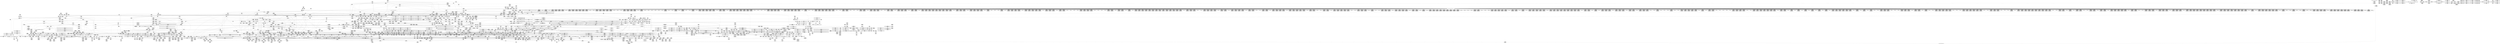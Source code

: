 digraph {
	CE0x552cb10 [shape=record,shape=Mrecord,label="{CE0x552cb10|cred_sid:entry|*SummSource*}"]
	CE0x554dfa0 [shape=record,shape=Mrecord,label="{CE0x554dfa0|i32_1|*Constant*}"]
	CE0x555e5d0 [shape=record,shape=Mrecord,label="{CE0x555e5d0|COLLAPSED:_GCMRE___llvm_gcov_ctr125_internal_global_11_x_i64_zeroinitializer:_elem_0:default:}"]
	CE0x5581e90 [shape=record,shape=Mrecord,label="{CE0x5581e90|_call_void_lockdep_rcu_suspicious(i8*_getelementptr_inbounds_(_25_x_i8_,_25_x_i8_*_.str45,_i32_0,_i32_0),_i32_934,_i8*_getelementptr_inbounds_(_44_x_i8_,_44_x_i8_*_.str47,_i32_0,_i32_0))_#10,_!dbg_!27726|include/linux/rcupdate.h,933|*SummSink*}"]
	CE0x5542cc0 [shape=record,shape=Mrecord,label="{CE0x5542cc0|__rcu_read_lock:tmp7|include/linux/rcupdate.h,240|*SummSink*}"]
	CE0x548d110 [shape=record,shape=Mrecord,label="{CE0x548d110|i64*_getelementptr_inbounds_(_10_x_i64_,_10_x_i64_*___llvm_gcov_ctr265,_i64_0,_i64_5)|*Constant*|*SummSink*}"]
	CE0x55e4c60 [shape=record,shape=Mrecord,label="{CE0x55e4c60|task_sid:tmp23|security/selinux/hooks.c,208}"]
	CE0x54cd650 [shape=record,shape=Mrecord,label="{CE0x54cd650|task_sid:tmp25|security/selinux/hooks.c,208|*SummSink*}"]
	CE0x5531340 [shape=record,shape=Mrecord,label="{CE0x5531340|%struct.lockdep_map*_null|*Constant*|*SummSink*}"]
	CE0x5483670 [shape=record,shape=Mrecord,label="{CE0x5483670|_call_void___llvm_gcov_indirect_counter_increment(i32*___llvm_gcov_global_state_pred267,_i64**_getelementptr_inbounds_(_4_x_i64*_,_4_x_i64*_*___llvm_gcda_edge_table266,_i64_0,_i64_2)),_!dbg_!27717|security/selinux/hooks.c,1483}"]
	CE0x5583250 [shape=record,shape=Mrecord,label="{CE0x5583250|rcu_read_unlock:tmp19|include/linux/rcupdate.h,933|*SummSource*}"]
	CE0x5498d00 [shape=record,shape=Mrecord,label="{CE0x5498d00|i64*_getelementptr_inbounds_(_10_x_i64_,_10_x_i64_*___llvm_gcov_ctr265,_i64_0,_i64_8)|*Constant*|*SummSource*}"]
	CE0x552dbb0 [shape=record,shape=Mrecord,label="{CE0x552dbb0|current_sid:tmp24|security/selinux/hooks.c,220|*SummSink*}"]
	CE0x550fcf0 [shape=record,shape=Mrecord,label="{CE0x550fcf0|2472:_%struct.cred*,_:_CRE_3152,3160_|*MultipleSource*|Function::task_sid&Arg::task::|Function::current_has_perm&Arg::tsk::|Function::selinux_task_kill&Arg::p::|security/selinux/hooks.c,208}"]
	CE0x556feb0 [shape=record,shape=Mrecord,label="{CE0x556feb0|__preempt_count_add:val|Function::__preempt_count_add&Arg::val::|*SummSink*}"]
	CE0x54d91f0 [shape=record,shape=Mrecord,label="{CE0x54d91f0|cred_sid:tmp|*SummSource*}"]
	CE0x54c7600 [shape=record,shape=Mrecord,label="{CE0x54c7600|cred_sid:tmp}"]
	CE0x55f5160 [shape=record,shape=Mrecord,label="{CE0x55f5160|i64*_getelementptr_inbounds_(_4_x_i64_,_4_x_i64_*___llvm_gcov_ctr135,_i64_0,_i64_3)|*Constant*|*SummSink*}"]
	CE0x556dfc0 [shape=record,shape=Mrecord,label="{CE0x556dfc0|rcu_read_unlock:tmp2|*SummSource*}"]
	CE0x55e1180 [shape=record,shape=Mrecord,label="{CE0x55e1180|task_sid:tobool1|security/selinux/hooks.c,208}"]
	CE0x5487650 [shape=record,shape=Mrecord,label="{CE0x5487650|i32_8|*Constant*|*SummSink*}"]
	CE0x55515f0 [shape=record,shape=Mrecord,label="{CE0x55515f0|rcu_read_lock:tmp2|*SummSink*}"]
	CE0x5579110 [shape=record,shape=Mrecord,label="{CE0x5579110|rcu_read_unlock:tmp17|include/linux/rcupdate.h,933}"]
	CE0x54e5660 [shape=record,shape=Mrecord,label="{CE0x54e5660|GLOBAL:rcu_read_lock.__warned|Global_var:rcu_read_lock.__warned|*SummSink*}"]
	CE0x547e560 [shape=record,shape=Mrecord,label="{CE0x547e560|i32_32|*Constant*}"]
	CE0x54ece70 [shape=record,shape=Mrecord,label="{CE0x54ece70|task_sid:call3|security/selinux/hooks.c,208|*SummSink*}"]
	CE0x5513160 [shape=record,shape=Mrecord,label="{CE0x5513160|2472:_%struct.cred*,_:_CRE_6000,6008_|*MultipleSource*|Function::task_sid&Arg::task::|Function::current_has_perm&Arg::tsk::|Function::selinux_task_kill&Arg::p::|security/selinux/hooks.c,208}"]
	CE0x5502500 [shape=record,shape=Mrecord,label="{CE0x5502500|2472:_%struct.cred*,_:_CRE_2696,2704_|*MultipleSource*|Function::task_sid&Arg::task::|Function::current_has_perm&Arg::tsk::|Function::selinux_task_kill&Arg::p::|security/selinux/hooks.c,208}"]
	CE0x548c3e0 [shape=record,shape=Mrecord,label="{CE0x548c3e0|selinux_task_kill:tmp7|security/selinux/hooks.c,3662|*SummSink*}"]
	CE0x5557be0 [shape=record,shape=Mrecord,label="{CE0x5557be0|i32_0|*Constant*}"]
	CE0x55493b0 [shape=record,shape=Mrecord,label="{CE0x55493b0|current_sid:tmp12|security/selinux/hooks.c,218}"]
	CE0x54642e0 [shape=record,shape=Mrecord,label="{CE0x54642e0|signal_to_av:bb}"]
	CE0x5542680 [shape=record,shape=Mrecord,label="{CE0x5542680|_call_void___preempt_count_add(i32_1)_#10,_!dbg_!27711|include/linux/rcupdate.h,239}"]
	CE0x54c5c50 [shape=record,shape=Mrecord,label="{CE0x54c5c50|current_sid:tmp18|security/selinux/hooks.c,218}"]
	CE0x54873c0 [shape=record,shape=Mrecord,label="{CE0x54873c0|i64*_getelementptr_inbounds_(_10_x_i64_,_10_x_i64_*___llvm_gcov_ctr265,_i64_0,_i64_9)|*Constant*}"]
	CE0x548cc20 [shape=record,shape=Mrecord,label="{CE0x548cc20|i64*_getelementptr_inbounds_(_10_x_i64_,_10_x_i64_*___llvm_gcov_ctr265,_i64_0,_i64_5)|*Constant*}"]
	CE0x55abd50 [shape=record,shape=Mrecord,label="{CE0x55abd50|current_sid:cred|security/selinux/hooks.c,218|*SummSink*}"]
	CE0x5541b10 [shape=record,shape=Mrecord,label="{CE0x5541b10|_call_void_mcount()_#3|*SummSink*}"]
	CE0x5560130 [shape=record,shape=Mrecord,label="{CE0x5560130|rcu_read_lock:tmp12|include/linux/rcupdate.h,882}"]
	CE0x55069e0 [shape=record,shape=Mrecord,label="{CE0x55069e0|2472:_%struct.cred*,_:_CRE_2904,2905_}"]
	CE0x54eb8d0 [shape=record,shape=Mrecord,label="{CE0x54eb8d0|__llvm_gcov_indirect_counter_increment:tmp2|*SummSource*}"]
	CE0x5524410 [shape=record,shape=Mrecord,label="{CE0x5524410|2472:_%struct.cred*,_:_CRE_10624,10628_|*MultipleSource*|Function::task_sid&Arg::task::|Function::current_has_perm&Arg::tsk::|Function::selinux_task_kill&Arg::p::|security/selinux/hooks.c,208}"]
	CE0x550b420 [shape=record,shape=Mrecord,label="{CE0x550b420|2472:_%struct.cred*,_:_CRE_2965,2966_}"]
	CE0x54fcae0 [shape=record,shape=Mrecord,label="{CE0x54fcae0|2472:_%struct.cred*,_:_CRE_2392,2400_|*MultipleSource*|Function::task_sid&Arg::task::|Function::current_has_perm&Arg::tsk::|Function::selinux_task_kill&Arg::p::|security/selinux/hooks.c,208}"]
	CE0x54d7450 [shape=record,shape=Mrecord,label="{CE0x54d7450|signal_to_av:tmp10|security/selinux/hooks.c,1495}"]
	CE0x5573e40 [shape=record,shape=Mrecord,label="{CE0x5573e40|__rcu_read_lock:tmp7|include/linux/rcupdate.h,240}"]
	CE0x550c000 [shape=record,shape=Mrecord,label="{CE0x550c000|2472:_%struct.cred*,_:_CRE_2975,2976_}"]
	CE0x55412f0 [shape=record,shape=Mrecord,label="{CE0x55412f0|__preempt_count_add:entry|*SummSource*}"]
	CE0x548d350 [shape=record,shape=Mrecord,label="{CE0x548d350|task_sid:entry|*SummSink*}"]
	CE0x54a64f0 [shape=record,shape=Mrecord,label="{CE0x54a64f0|avc_has_perm:requested|Function::avc_has_perm&Arg::requested::|*SummSource*}"]
	CE0x55fb010 [shape=record,shape=Mrecord,label="{CE0x55fb010|__preempt_count_sub:do.body|*SummSink*}"]
	CE0x5544c50 [shape=record,shape=Mrecord,label="{CE0x5544c50|current_sid:tmp15|security/selinux/hooks.c,218|*SummSink*}"]
	CE0x54e96b0 [shape=record,shape=Mrecord,label="{CE0x54e96b0|task_sid:land.lhs.true2|*SummSink*}"]
	CE0x54d6740 [shape=record,shape=Mrecord,label="{CE0x54d6740|2472:_%struct.cred*,_:_CRE_0,8_|*MultipleSource*|Function::task_sid&Arg::task::|Function::current_has_perm&Arg::tsk::|Function::selinux_task_kill&Arg::p::|security/selinux/hooks.c,208}"]
	CE0x548c810 [shape=record,shape=Mrecord,label="{CE0x548c810|selinux_task_kill:if.else|*SummSource*}"]
	CE0x5516830 [shape=record,shape=Mrecord,label="{CE0x5516830|2472:_%struct.cred*,_:_CRE_6292,6293_}"]
	CE0x55ca500 [shape=record,shape=Mrecord,label="{CE0x55ca500|GLOBAL:lock_release|*Constant*}"]
	CE0x550a120 [shape=record,shape=Mrecord,label="{CE0x550a120|2472:_%struct.cred*,_:_CRE_2949,2950_}"]
	CE0x55f6110 [shape=record,shape=Mrecord,label="{CE0x55f6110|__preempt_count_add:tmp2|*SummSink*}"]
	CE0x5477030 [shape=record,shape=Mrecord,label="{CE0x5477030|i32_(i32,_i32,_i16,_i32,_%struct.common_audit_data*)*_bitcast_(i32_(i32,_i32,_i16,_i32,_%struct.common_audit_data.495*)*_avc_has_perm_to_i32_(i32,_i32,_i16,_i32,_%struct.common_audit_data*)*)|*Constant*}"]
	CE0x554ab30 [shape=record,shape=Mrecord,label="{CE0x554ab30|__rcu_read_lock:tmp6|include/linux/rcupdate.h,240}"]
	CE0x5572920 [shape=record,shape=Mrecord,label="{CE0x5572920|i64*_getelementptr_inbounds_(_4_x_i64_,_4_x_i64_*___llvm_gcov_ctr128,_i64_0,_i64_1)|*Constant*}"]
	CE0x5495430 [shape=record,shape=Mrecord,label="{CE0x5495430|selinux_task_kill:tmp5|security/selinux/hooks.c,3661}"]
	CE0x554a440 [shape=record,shape=Mrecord,label="{CE0x554a440|i64*_getelementptr_inbounds_(_11_x_i64_,_11_x_i64_*___llvm_gcov_ctr125,_i64_0,_i64_6)|*Constant*}"]
	CE0x54638b0 [shape=record,shape=Mrecord,label="{CE0x54638b0|2472:_%struct.cred*,_:_CRE_448,456_|*MultipleSource*|Function::task_sid&Arg::task::|Function::current_has_perm&Arg::tsk::|Function::selinux_task_kill&Arg::p::|security/selinux/hooks.c,208}"]
	CE0x5569430 [shape=record,shape=Mrecord,label="{CE0x5569430|i64*_getelementptr_inbounds_(_11_x_i64_,_11_x_i64_*___llvm_gcov_ctr127,_i64_0,_i64_10)|*Constant*}"]
	CE0x5482b50 [shape=record,shape=Mrecord,label="{CE0x5482b50|signal_to_av:sw.default|*SummSource*}"]
	CE0x549eab0 [shape=record,shape=Mrecord,label="{CE0x549eab0|i32_77|*Constant*}"]
	CE0x54c8110 [shape=record,shape=Mrecord,label="{CE0x54c8110|task_sid:tmp17|security/selinux/hooks.c,208|*SummSource*}"]
	CE0x5579620 [shape=record,shape=Mrecord,label="{CE0x5579620|rcu_read_unlock:tmp18|include/linux/rcupdate.h,933|*SummSource*}"]
	CE0x5470ef0 [shape=record,shape=Mrecord,label="{CE0x5470ef0|__llvm_gcov_indirect_counter_increment:bb}"]
	CE0x5562e30 [shape=record,shape=Mrecord,label="{CE0x5562e30|GLOBAL:rcu_lock_map|Global_var:rcu_lock_map}"]
	CE0x56123d0 [shape=record,shape=Mrecord,label="{CE0x56123d0|GLOBAL:current_task|Global_var:current_task|*SummSink*}"]
	CE0x55404d0 [shape=record,shape=Mrecord,label="{CE0x55404d0|__rcu_read_unlock:entry}"]
	CE0x54ffed0 [shape=record,shape=Mrecord,label="{CE0x54ffed0|2472:_%struct.cred*,_:_CRE_2576,2584_|*MultipleSource*|Function::task_sid&Arg::task::|Function::current_has_perm&Arg::tsk::|Function::selinux_task_kill&Arg::p::|security/selinux/hooks.c,208}"]
	CE0x55496d0 [shape=record,shape=Mrecord,label="{CE0x55496d0|current_sid:tmp12|security/selinux/hooks.c,218|*SummSink*}"]
	CE0x54d9c40 [shape=record,shape=Mrecord,label="{CE0x54d9c40|2472:_%struct.cred*,_:_CRE_88,92_|*MultipleSource*|Function::task_sid&Arg::task::|Function::current_has_perm&Arg::tsk::|Function::selinux_task_kill&Arg::p::|security/selinux/hooks.c,208}"]
	CE0x54702b0 [shape=record,shape=Mrecord,label="{CE0x54702b0|GLOBAL:rcu_lock_map|Global_var:rcu_lock_map|*SummSink*}"]
	CE0x5519390 [shape=record,shape=Mrecord,label="{CE0x5519390|2472:_%struct.cred*,_:_CRE_6329,6330_}"]
	CE0x54774f0 [shape=record,shape=Mrecord,label="{CE0x54774f0|i32_(i32,_i32,_i16,_i32,_%struct.common_audit_data*)*_bitcast_(i32_(i32,_i32,_i16,_i32,_%struct.common_audit_data.495*)*_avc_has_perm_to_i32_(i32,_i32,_i16,_i32,_%struct.common_audit_data*)*)|*Constant*|*SummSink*}"]
	CE0x54fe760 [shape=record,shape=Mrecord,label="{CE0x54fe760|2472:_%struct.cred*,_:_CRE_2521,2522_}"]
	CE0x5531290 [shape=record,shape=Mrecord,label="{CE0x5531290|__rcu_read_unlock:tmp2|*SummSource*}"]
	CE0x54976e0 [shape=record,shape=Mrecord,label="{CE0x54976e0|i64_2|*Constant*}"]
	CE0x552d540 [shape=record,shape=Mrecord,label="{CE0x552d540|_call_void_rcu_read_unlock()_#10,_!dbg_!27748|security/selinux/hooks.c,209|*SummSink*}"]
	CE0x54d2100 [shape=record,shape=Mrecord,label="{CE0x54d2100|_call_void_mcount()_#3}"]
	CE0x55410b0 [shape=record,shape=Mrecord,label="{CE0x55410b0|current_sid:if.end|*SummSource*}"]
	CE0x547dcf0 [shape=record,shape=Mrecord,label="{CE0x547dcf0|selinux_task_kill:if.else5|*SummSink*}"]
	CE0x55165d0 [shape=record,shape=Mrecord,label="{CE0x55165d0|2472:_%struct.cred*,_:_CRE_6290,6291_}"]
	CE0x557fb50 [shape=record,shape=Mrecord,label="{CE0x557fb50|i64*_getelementptr_inbounds_(_13_x_i64_,_13_x_i64_*___llvm_gcov_ctr126,_i64_0,_i64_1)|*Constant*}"]
	CE0x55f2ce0 [shape=record,shape=Mrecord,label="{CE0x55f2ce0|i64*_getelementptr_inbounds_(_4_x_i64_,_4_x_i64_*___llvm_gcov_ctr134,_i64_0,_i64_2)|*Constant*|*SummSource*}"]
	CE0x5531220 [shape=record,shape=Mrecord,label="{CE0x5531220|__rcu_read_unlock:tmp2}"]
	CE0x5520be0 [shape=record,shape=Mrecord,label="{CE0x5520be0|2472:_%struct.cred*,_:_CRE_6640,6644_|*MultipleSource*|Function::task_sid&Arg::task::|Function::current_has_perm&Arg::tsk::|Function::selinux_task_kill&Arg::p::|security/selinux/hooks.c,208}"]
	CE0x55d4140 [shape=record,shape=Mrecord,label="{CE0x55d4140|i8*_undef|*Constant*}"]
	CE0x5541700 [shape=record,shape=Mrecord,label="{CE0x5541700|current_sid:tmp14|security/selinux/hooks.c,218|*SummSource*}"]
	CE0x55ca0e0 [shape=record,shape=Mrecord,label="{CE0x55ca0e0|__preempt_count_sub:val|Function::__preempt_count_sub&Arg::val::|*SummSink*}"]
	CE0x54e0e50 [shape=record,shape=Mrecord,label="{CE0x54e0e50|current_has_perm:call2|security/selinux/hooks.c,1544}"]
	CE0x54bf5e0 [shape=record,shape=Mrecord,label="{CE0x54bf5e0|2472:_%struct.cred*,_:_CRE_264,272_|*MultipleSource*|Function::task_sid&Arg::task::|Function::current_has_perm&Arg::tsk::|Function::selinux_task_kill&Arg::p::|security/selinux/hooks.c,208}"]
	CE0x5536830 [shape=record,shape=Mrecord,label="{CE0x5536830|GLOBAL:__llvm_gcov_ctr126|Global_var:__llvm_gcov_ctr126|*SummSink*}"]
	CE0x54be780 [shape=record,shape=Mrecord,label="{CE0x54be780|i32_17|*Constant*|*SummSink*}"]
	CE0x54a4dd0 [shape=record,shape=Mrecord,label="{CE0x54a4dd0|signal_to_av:tmp5|security/selinux/hooks.c,1483|*SummSource*}"]
	CE0x552cfb0 [shape=record,shape=Mrecord,label="{CE0x552cfb0|cred_sid:cred|Function::cred_sid&Arg::cred::|*SummSink*}"]
	CE0x54f4ce0 [shape=record,shape=Mrecord,label="{CE0x54f4ce0|2472:_%struct.cred*,_:_CRE_1936,1944_|*MultipleSource*|Function::task_sid&Arg::task::|Function::current_has_perm&Arg::tsk::|Function::selinux_task_kill&Arg::p::|security/selinux/hooks.c,208}"]
	CE0x55e0e50 [shape=record,shape=Mrecord,label="{CE0x55e0e50|task_sid:tmp9|security/selinux/hooks.c,208}"]
	CE0x546c360 [shape=record,shape=Mrecord,label="{CE0x546c360|COLLAPSED:_GCMRE___llvm_gcov_ctr290_internal_global_10_x_i64_zeroinitializer:_elem_0:default:}"]
	CE0x5482590 [shape=record,shape=Mrecord,label="{CE0x5482590|i64*_getelementptr_inbounds_(_13_x_i64_,_13_x_i64_*___llvm_gcov_ctr126,_i64_0,_i64_0)|*Constant*|*SummSink*}"]
	CE0x5471e10 [shape=record,shape=Mrecord,label="{CE0x5471e10|selinux_task_kill:call|security/selinux/hooks.c,3664|*SummSink*}"]
	CE0x551a300 [shape=record,shape=Mrecord,label="{CE0x551a300|2472:_%struct.cred*,_:_CRE_6342,6343_}"]
	CE0x554ec30 [shape=record,shape=Mrecord,label="{CE0x554ec30|current_sid:if.then|*SummSink*}"]
	CE0x5500ae0 [shape=record,shape=Mrecord,label="{CE0x5500ae0|2472:_%struct.cred*,_:_CRE_2598,2600_|*MultipleSource*|Function::task_sid&Arg::task::|Function::current_has_perm&Arg::tsk::|Function::selinux_task_kill&Arg::p::|security/selinux/hooks.c,208}"]
	CE0x55831e0 [shape=record,shape=Mrecord,label="{CE0x55831e0|rcu_read_unlock:tmp19|include/linux/rcupdate.h,933}"]
	CE0x5478000 [shape=record,shape=Mrecord,label="{CE0x5478000|GLOBAL:signal_to_av|*Constant*}"]
	CE0x556f2b0 [shape=record,shape=Mrecord,label="{CE0x556f2b0|rcu_read_unlock:do.body}"]
	CE0x551e350 [shape=record,shape=Mrecord,label="{CE0x551e350|2472:_%struct.cred*,_:_CRE_6496,6504_|*MultipleSource*|Function::task_sid&Arg::task::|Function::current_has_perm&Arg::tsk::|Function::selinux_task_kill&Arg::p::|security/selinux/hooks.c,208}"]
	CE0x5578490 [shape=record,shape=Mrecord,label="{CE0x5578490|i32_77|*Constant*}"]
	CE0x554be70 [shape=record,shape=Mrecord,label="{CE0x554be70|i1_true|*Constant*|*SummSink*}"]
	CE0x55dec60 [shape=record,shape=Mrecord,label="{CE0x55dec60|get_current:tmp|*SummSink*}"]
	CE0x55181c0 [shape=record,shape=Mrecord,label="{CE0x55181c0|2472:_%struct.cred*,_:_CRE_6314,6315_}"]
	CE0x54d0d10 [shape=record,shape=Mrecord,label="{CE0x54d0d10|__llvm_gcov_indirect_counter_increment:tmp}"]
	CE0x551f190 [shape=record,shape=Mrecord,label="{CE0x551f190|2472:_%struct.cred*,_:_CRE_6544,6552_|*MultipleSource*|Function::task_sid&Arg::task::|Function::current_has_perm&Arg::tsk::|Function::selinux_task_kill&Arg::p::|security/selinux/hooks.c,208}"]
	CE0x555fbc0 [shape=record,shape=Mrecord,label="{CE0x555fbc0|rcu_read_lock:tmp11|include/linux/rcupdate.h,882}"]
	CE0x5548f80 [shape=record,shape=Mrecord,label="{CE0x5548f80|i64*_getelementptr_inbounds_(_4_x_i64_,_4_x_i64_*___llvm_gcov_ctr128,_i64_0,_i64_0)|*Constant*|*SummSource*}"]
	CE0x54dcb10 [shape=record,shape=Mrecord,label="{CE0x54dcb10|_ret_void,_!dbg_!27735|include/linux/rcupdate.h,884|*SummSource*}"]
	CE0x54d1fb0 [shape=record,shape=Mrecord,label="{CE0x54d1fb0|rcu_read_lock:tmp3|*SummSink*}"]
	CE0x55092e0 [shape=record,shape=Mrecord,label="{CE0x55092e0|2472:_%struct.cred*,_:_CRE_2937,2938_}"]
	CE0x55c9c60 [shape=record,shape=Mrecord,label="{CE0x55c9c60|i64*_getelementptr_inbounds_(_4_x_i64_,_4_x_i64_*___llvm_gcov_ctr133,_i64_0,_i64_0)|*Constant*|*SummSource*}"]
	CE0x5484b40 [shape=record,shape=Mrecord,label="{CE0x5484b40|current_has_perm:tsk|Function::current_has_perm&Arg::tsk::|*SummSource*}"]
	CE0x5516930 [shape=record,shape=Mrecord,label="{CE0x5516930|2472:_%struct.cred*,_:_CRE_6293,6294_}"]
	CE0x54f4240 [shape=record,shape=Mrecord,label="{CE0x54f4240|2472:_%struct.cred*,_:_CRE_1896,1900_|*MultipleSource*|Function::task_sid&Arg::task::|Function::current_has_perm&Arg::tsk::|Function::selinux_task_kill&Arg::p::|security/selinux/hooks.c,208}"]
	CE0x552fa10 [shape=record,shape=Mrecord,label="{CE0x552fa10|rcu_lock_release:bb|*SummSource*}"]
	CE0x549fd00 [shape=record,shape=Mrecord,label="{CE0x549fd00|selinux_task_kill:tmp13|security/selinux/hooks.c,3665|*SummSource*}"]
	CE0x5579a00 [shape=record,shape=Mrecord,label="{CE0x5579a00|rcu_read_unlock:bb}"]
	CE0x54da240 [shape=record,shape=Mrecord,label="{CE0x54da240|2472:_%struct.cred*,_:_CRE_216,224_|*MultipleSource*|Function::task_sid&Arg::task::|Function::current_has_perm&Arg::tsk::|Function::selinux_task_kill&Arg::p::|security/selinux/hooks.c,208}"]
	CE0x548ddf0 [shape=record,shape=Mrecord,label="{CE0x548ddf0|selinux_task_kill:sig|Function::selinux_task_kill&Arg::sig::|*SummSink*}"]
	CE0x55848a0 [shape=record,shape=Mrecord,label="{CE0x55848a0|rcu_read_unlock:tmp22|include/linux/rcupdate.h,935|*SummSource*}"]
	CE0x55f7cf0 [shape=record,shape=Mrecord,label="{CE0x55f7cf0|COLLAPSED:_GCMRE___llvm_gcov_ctr129_internal_global_4_x_i64_zeroinitializer:_elem_0:default:}"]
	CE0x5497dd0 [shape=record,shape=Mrecord,label="{CE0x5497dd0|selinux_task_kill:tobool1|security/selinux/hooks.c,3665}"]
	CE0x560b1e0 [shape=record,shape=Mrecord,label="{CE0x560b1e0|COLLAPSED:_GCMRE___llvm_gcov_ctr134_internal_global_4_x_i64_zeroinitializer:_elem_0:default:}"]
	CE0x54d23c0 [shape=record,shape=Mrecord,label="{CE0x54d23c0|i64*_getelementptr_inbounds_(_2_x_i64_,_2_x_i64_*___llvm_gcov_ctr131,_i64_0,_i64_1)|*Constant*|*SummSource*}"]
	CE0x552a5b0 [shape=record,shape=Mrecord,label="{CE0x552a5b0|i64*_getelementptr_inbounds_(_11_x_i64_,_11_x_i64_*___llvm_gcov_ctr125,_i64_0,_i64_10)|*Constant*|*SummSink*}"]
	CE0x557f160 [shape=record,shape=Mrecord,label="{CE0x557f160|current_sid:tmp9|security/selinux/hooks.c,218|*SummSink*}"]
	CE0x5496eb0 [shape=record,shape=Mrecord,label="{CE0x5496eb0|GLOBAL:__llvm_gcov_indirect_counter_increment|*Constant*|*SummSource*}"]
	CE0x5480320 [shape=record,shape=Mrecord,label="{CE0x5480320|i64_6|*Constant*|*SummSource*}"]
	CE0x54794d0 [shape=record,shape=Mrecord,label="{CE0x54794d0|GLOBAL:__llvm_gcov_global_state_pred267|Global_var:__llvm_gcov_global_state_pred267|*SummSink*}"]
	CE0x551c010 [shape=record,shape=Mrecord,label="{CE0x551c010|2472:_%struct.cred*,_:_CRE_6392,6400_|*MultipleSource*|Function::task_sid&Arg::task::|Function::current_has_perm&Arg::tsk::|Function::selinux_task_kill&Arg::p::|security/selinux/hooks.c,208}"]
	CE0x557e560 [shape=record,shape=Mrecord,label="{CE0x557e560|i64*_getelementptr_inbounds_(_11_x_i64_,_11_x_i64_*___llvm_gcov_ctr132,_i64_0,_i64_0)|*Constant*}"]
	CE0x55003c0 [shape=record,shape=Mrecord,label="{CE0x55003c0|2472:_%struct.cred*,_:_CRE_2592,2594_|*MultipleSource*|Function::task_sid&Arg::task::|Function::current_has_perm&Arg::tsk::|Function::selinux_task_kill&Arg::p::|security/selinux/hooks.c,208}"]
	CE0x5575890 [shape=record,shape=Mrecord,label="{CE0x5575890|rcu_read_unlock:tmp13|include/linux/rcupdate.h,933}"]
	CE0x556add0 [shape=record,shape=Mrecord,label="{CE0x556add0|cred_sid:tmp5|security/selinux/hooks.c,196|*SummSource*}"]
	CE0x5619890 [shape=record,shape=Mrecord,label="{CE0x5619890|i64*_getelementptr_inbounds_(_4_x_i64_,_4_x_i64_*___llvm_gcov_ctr135,_i64_0,_i64_0)|*Constant*}"]
	CE0x553ec20 [shape=record,shape=Mrecord,label="{CE0x553ec20|i64_0|*Constant*}"]
	CE0x54cb720 [shape=record,shape=Mrecord,label="{CE0x54cb720|i8_1|*Constant*|*SummSink*}"]
	CE0x5470c30 [shape=record,shape=Mrecord,label="{CE0x5470c30|_call_void_mcount()_#3}"]
	CE0x54eea40 [shape=record,shape=Mrecord,label="{CE0x54eea40|2472:_%struct.cred*,_:_CRE_600,608_|*MultipleSource*|Function::task_sid&Arg::task::|Function::current_has_perm&Arg::tsk::|Function::selinux_task_kill&Arg::p::|security/selinux/hooks.c,208}"]
	CE0x55070d0 [shape=record,shape=Mrecord,label="{CE0x55070d0|2472:_%struct.cred*,_:_CRE_2908,2909_}"]
	CE0x5517250 [shape=record,shape=Mrecord,label="{CE0x5517250|2472:_%struct.cred*,_:_CRE_6301,6302_}"]
	CE0x555c720 [shape=record,shape=Mrecord,label="{CE0x555c720|rcu_read_lock:tmp6|include/linux/rcupdate.h,882|*SummSink*}"]
	CE0x5545f80 [shape=record,shape=Mrecord,label="{CE0x5545f80|rcu_lock_release:tmp2}"]
	CE0x5566430 [shape=record,shape=Mrecord,label="{CE0x5566430|i8*_getelementptr_inbounds_(_42_x_i8_,_42_x_i8_*_.str46,_i32_0,_i32_0)|*Constant*}"]
	CE0x556eb00 [shape=record,shape=Mrecord,label="{CE0x556eb00|rcu_read_unlock:tmp16|include/linux/rcupdate.h,933|*SummSource*}"]
	CE0x55d7d00 [shape=record,shape=Mrecord,label="{CE0x55d7d00|i64*_getelementptr_inbounds_(_4_x_i64_,_4_x_i64_*___llvm_gcov_ctr135,_i64_0,_i64_2)|*Constant*|*SummSource*}"]
	CE0x54d1ac0 [shape=record,shape=Mrecord,label="{CE0x54d1ac0|cred_sid:tmp1|*SummSource*}"]
	CE0x5518680 [shape=record,shape=Mrecord,label="{CE0x5518680|2472:_%struct.cred*,_:_CRE_6318,6319_}"]
	CE0x55f3920 [shape=record,shape=Mrecord,label="{CE0x55f3920|__preempt_count_add:bb|*SummSource*}"]
	CE0x5540f30 [shape=record,shape=Mrecord,label="{CE0x5540f30|current_sid:if.end}"]
	CE0x5570c10 [shape=record,shape=Mrecord,label="{CE0x5570c10|i64*_getelementptr_inbounds_(_11_x_i64_,_11_x_i64_*___llvm_gcov_ctr132,_i64_0,_i64_8)|*Constant*|*SummSink*}"]
	CE0x55ac060 [shape=record,shape=Mrecord,label="{CE0x55ac060|current_sid:tmp21|security/selinux/hooks.c,218}"]
	CE0x554b000 [shape=record,shape=Mrecord,label="{CE0x554b000|i64*_getelementptr_inbounds_(_4_x_i64_,_4_x_i64_*___llvm_gcov_ctr134,_i64_0,_i64_1)|*Constant*|*SummSource*}"]
	CE0x5556a80 [shape=record,shape=Mrecord,label="{CE0x5556a80|rcu_read_lock:tmp5|include/linux/rcupdate.h,882}"]
	CE0x5501200 [shape=record,shape=Mrecord,label="{CE0x5501200|2472:_%struct.cred*,_:_CRE_2616,2648_|*MultipleSource*|Function::task_sid&Arg::task::|Function::current_has_perm&Arg::tsk::|Function::selinux_task_kill&Arg::p::|security/selinux/hooks.c,208}"]
	CE0x54dc510 [shape=record,shape=Mrecord,label="{CE0x54dc510|2472:_%struct.cred*,_:_CRE_72,76_|*MultipleSource*|Function::task_sid&Arg::task::|Function::current_has_perm&Arg::tsk::|Function::selinux_task_kill&Arg::p::|security/selinux/hooks.c,208}"]
	CE0x553ff40 [shape=record,shape=Mrecord,label="{CE0x553ff40|_call_void___rcu_read_unlock()_#10,_!dbg_!27734|include/linux/rcupdate.h,937|*SummSink*}"]
	CE0x556e7b0 [shape=record,shape=Mrecord,label="{CE0x556e7b0|rcu_read_unlock:tmp15|include/linux/rcupdate.h,933|*SummSink*}"]
	CE0x54ef6d0 [shape=record,shape=Mrecord,label="{CE0x54ef6d0|2472:_%struct.cred*,_:_CRE_644,648_|*MultipleSource*|Function::task_sid&Arg::task::|Function::current_has_perm&Arg::tsk::|Function::selinux_task_kill&Arg::p::|security/selinux/hooks.c,208}"]
	CE0x54a43c0 [shape=record,shape=Mrecord,label="{CE0x54a43c0|task_sid:tmp11|security/selinux/hooks.c,208|*SummSource*}"]
	CE0x560f680 [shape=record,shape=Mrecord,label="{CE0x560f680|__preempt_count_sub:tmp7|./arch/x86/include/asm/preempt.h,78}"]
	CE0x548c290 [shape=record,shape=Mrecord,label="{CE0x548c290|selinux_task_kill:tmp7|security/selinux/hooks.c,3662|*SummSource*}"]
	CE0x54c7920 [shape=record,shape=Mrecord,label="{CE0x54c7920|task_sid:tmp17|security/selinux/hooks.c,208}"]
	CE0x5514230 [shape=record,shape=Mrecord,label="{CE0x5514230|2472:_%struct.cred*,_:_CRE_6184,6192_|*MultipleSource*|Function::task_sid&Arg::task::|Function::current_has_perm&Arg::tsk::|Function::selinux_task_kill&Arg::p::|security/selinux/hooks.c,208}"]
	CE0x55744f0 [shape=record,shape=Mrecord,label="{CE0x55744f0|rcu_read_unlock:tmp1|*SummSink*}"]
	CE0x5555cd0 [shape=record,shape=Mrecord,label="{CE0x5555cd0|GLOBAL:current_sid.__warned|Global_var:current_sid.__warned}"]
	CE0x54c8250 [shape=record,shape=Mrecord,label="{CE0x54c8250|i64*_getelementptr_inbounds_(_13_x_i64_,_13_x_i64_*___llvm_gcov_ctr126,_i64_0,_i64_8)|*Constant*|*SummSource*}"]
	CE0x552c300 [shape=record,shape=Mrecord,label="{CE0x552c300|i32_78|*Constant*}"]
	CE0x5463ee0 [shape=record,shape=Mrecord,label="{CE0x5463ee0|task_sid:if.then}"]
	CE0x55251c0 [shape=record,shape=Mrecord,label="{CE0x55251c0|task_sid:call7|security/selinux/hooks.c,208}"]
	CE0x54dc050 [shape=record,shape=Mrecord,label="{CE0x54dc050|current_has_perm:tmp3}"]
	CE0x54d5160 [shape=record,shape=Mrecord,label="{CE0x54d5160|i64*_getelementptr_inbounds_(_10_x_i64_,_10_x_i64_*___llvm_gcov_ctr265,_i64_0,_i64_9)|*Constant*|*SummSink*}"]
	CE0x557bf10 [shape=record,shape=Mrecord,label="{CE0x557bf10|rcu_read_unlock:tmp11|include/linux/rcupdate.h,933|*SummSink*}"]
	CE0x5492890 [shape=record,shape=Mrecord,label="{CE0x5492890|task_sid:task|Function::task_sid&Arg::task::|*SummSource*}"]
	CE0x54f83a0 [shape=record,shape=Mrecord,label="{CE0x54f83a0|2472:_%struct.cred*,_:_CRE_2088,2096_|*MultipleSource*|Function::task_sid&Arg::task::|Function::current_has_perm&Arg::tsk::|Function::selinux_task_kill&Arg::p::|security/selinux/hooks.c,208}"]
	CE0x551de90 [shape=record,shape=Mrecord,label="{CE0x551de90|2472:_%struct.cred*,_:_CRE_6484,6488_|*MultipleSource*|Function::task_sid&Arg::task::|Function::current_has_perm&Arg::tsk::|Function::selinux_task_kill&Arg::p::|security/selinux/hooks.c,208}"]
	CE0x551aa20 [shape=record,shape=Mrecord,label="{CE0x551aa20|2472:_%struct.cred*,_:_CRE_6348,6349_}"]
	CE0x5518420 [shape=record,shape=Mrecord,label="{CE0x5518420|2472:_%struct.cred*,_:_CRE_6316,6317_}"]
	CE0x54f3390 [shape=record,shape=Mrecord,label="{CE0x54f3390|2472:_%struct.cred*,_:_CRE_1840,1844_|*MultipleSource*|Function::task_sid&Arg::task::|Function::current_has_perm&Arg::tsk::|Function::selinux_task_kill&Arg::p::|security/selinux/hooks.c,208}"]
	CE0x5480010 [shape=record,shape=Mrecord,label="{CE0x5480010|selinux_task_kill:tmp10|security/selinux/hooks.c,3665|*SummSink*}"]
	CE0x55d9450 [shape=record,shape=Mrecord,label="{CE0x55d9450|__rcu_read_unlock:tmp1|*SummSink*}"]
	CE0x54fdde0 [shape=record,shape=Mrecord,label="{CE0x54fdde0|2472:_%struct.cred*,_:_CRE_2504,2508_|*MultipleSource*|Function::task_sid&Arg::task::|Function::current_has_perm&Arg::tsk::|Function::selinux_task_kill&Arg::p::|security/selinux/hooks.c,208}"]
	CE0x54be9b0 [shape=record,shape=Mrecord,label="{CE0x54be9b0|i32_17|*Constant*|*SummSource*}"]
	CE0x54de040 [shape=record,shape=Mrecord,label="{CE0x54de040|2472:_%struct.cred*,_:_CRE_320,328_|*MultipleSource*|Function::task_sid&Arg::task::|Function::current_has_perm&Arg::tsk::|Function::selinux_task_kill&Arg::p::|security/selinux/hooks.c,208}"]
	CE0x5563a50 [shape=record,shape=Mrecord,label="{CE0x5563a50|rcu_lock_release:tmp1|*SummSink*}"]
	CE0x552b290 [shape=record,shape=Mrecord,label="{CE0x552b290|current_sid:call4|security/selinux/hooks.c,218|*SummSink*}"]
	CE0x5484350 [shape=record,shape=Mrecord,label="{CE0x5484350|GLOBAL:current_has_perm|*Constant*|*SummSource*}"]
	CE0x54a0cc0 [shape=record,shape=Mrecord,label="{CE0x54a0cc0|_ret_void,_!dbg_!27735|include/linux/rcupdate.h,938}"]
	CE0x5508110 [shape=record,shape=Mrecord,label="{CE0x5508110|2472:_%struct.cred*,_:_CRE_2922,2923_}"]
	CE0x54885f0 [shape=record,shape=Mrecord,label="{CE0x54885f0|i64*_getelementptr_inbounds_(_10_x_i64_,_10_x_i64_*___llvm_gcov_ctr290,_i64_0,_i64_8)|*Constant*}"]
	CE0x54d0780 [shape=record,shape=Mrecord,label="{CE0x54d0780|_call_void___rcu_read_lock()_#10,_!dbg_!27710|include/linux/rcupdate.h,879}"]
	CE0x54f0640 [shape=record,shape=Mrecord,label="{CE0x54f0640|2472:_%struct.cred*,_:_CRE_688,689_}"]
	CE0x54a1530 [shape=record,shape=Mrecord,label="{CE0x54a1530|current_has_perm:bb|*SummSink*}"]
	CE0x5476160 [shape=record,shape=Mrecord,label="{CE0x5476160|task_sid:entry|*SummSource*}"]
	CE0x54753c0 [shape=record,shape=Mrecord,label="{CE0x54753c0|selinux_task_kill:tobool1|security/selinux/hooks.c,3665|*SummSource*}"]
	CE0x55d8b40 [shape=record,shape=Mrecord,label="{CE0x55d8b40|_call_void_asm_addl_$1,_%gs:$0_,_*m,ri,*m,_dirflag_,_fpsr_,_flags_(i32*___preempt_count,_i32_%val,_i32*___preempt_count)_#3,_!dbg_!27714,_!srcloc_!27717|./arch/x86/include/asm/preempt.h,72|*SummSink*}"]
	CE0x5509b30 [shape=record,shape=Mrecord,label="{CE0x5509b30|2472:_%struct.cred*,_:_CRE_2944,2945_}"]
	CE0x5575e00 [shape=record,shape=Mrecord,label="{CE0x5575e00|current_sid:tmp3}"]
	CE0x55d62b0 [shape=record,shape=Mrecord,label="{CE0x55d62b0|i32_0|*Constant*}"]
	CE0x54d0820 [shape=record,shape=Mrecord,label="{CE0x54d0820|_call_void___rcu_read_lock()_#10,_!dbg_!27710|include/linux/rcupdate.h,879|*SummSource*}"]
	CE0x55e2840 [shape=record,shape=Mrecord,label="{CE0x55e2840|task_sid:tmp14|security/selinux/hooks.c,208}"]
	CE0x54c1c10 [shape=record,shape=Mrecord,label="{CE0x54c1c10|GLOBAL:__llvm_gcov_indirect_counter_increment|*Constant*}"]
	CE0x548e890 [shape=record,shape=Mrecord,label="{CE0x548e890|i64*_getelementptr_inbounds_(_10_x_i64_,_10_x_i64_*___llvm_gcov_ctr290,_i64_0,_i64_3)|*Constant*|*SummSink*}"]
	CE0x55cb080 [shape=record,shape=Mrecord,label="{CE0x55cb080|i64_ptrtoint_(i8*_blockaddress(_rcu_lock_release,_%__here)_to_i64)|*Constant*|*SummSink*}"]
	CE0x54bff90 [shape=record,shape=Mrecord,label="{CE0x54bff90|signal_to_av:sw.bb2|*SummSink*}"]
	CE0x54d74c0 [shape=record,shape=Mrecord,label="{CE0x54d74c0|signal_to_av:tmp10|security/selinux/hooks.c,1495|*SummSource*}"]
	CE0x5477bd0 [shape=record,shape=Mrecord,label="{CE0x5477bd0|avc_has_perm:tsid|Function::avc_has_perm&Arg::tsid::}"]
	CE0x54e6130 [shape=record,shape=Mrecord,label="{CE0x54e6130|_call_void___rcu_read_lock()_#10,_!dbg_!27710|include/linux/rcupdate.h,879|*SummSink*}"]
	CE0x54fc650 [shape=record,shape=Mrecord,label="{CE0x54fc650|2472:_%struct.cred*,_:_CRE_2376,2384_|*MultipleSource*|Function::task_sid&Arg::task::|Function::current_has_perm&Arg::tsk::|Function::selinux_task_kill&Arg::p::|security/selinux/hooks.c,208}"]
	CE0x552a9b0 [shape=record,shape=Mrecord,label="{CE0x552a9b0|current_sid:tmp20|security/selinux/hooks.c,218|*SummSink*}"]
	CE0x5507b20 [shape=record,shape=Mrecord,label="{CE0x5507b20|2472:_%struct.cred*,_:_CRE_2917,2918_}"]
	CE0x5543ef0 [shape=record,shape=Mrecord,label="{CE0x5543ef0|__rcu_read_unlock:tmp5|include/linux/rcupdate.h,244|*SummSink*}"]
	CE0x5464450 [shape=record,shape=Mrecord,label="{CE0x5464450|selinux_task_kill:tmp3|security/selinux/hooks.c,3661}"]
	CE0x55cf4f0 [shape=record,shape=Mrecord,label="{CE0x55cf4f0|void_(i32*,_i32,_i32*)*_asm_addl_$1,_%gs:$0_,_*m,ri,*m,_dirflag_,_fpsr_,_flags_}"]
	CE0x54d7210 [shape=record,shape=Mrecord,label="{CE0x54d7210|task_sid:land.lhs.true2}"]
	CE0x554bcf0 [shape=record,shape=Mrecord,label="{CE0x554bcf0|i1_true|*Constant*|*SummSource*}"]
	CE0x555d1b0 [shape=record,shape=Mrecord,label="{CE0x555d1b0|rcu_read_lock:tmp4|include/linux/rcupdate.h,882}"]
	CE0x55dedf0 [shape=record,shape=Mrecord,label="{CE0x55dedf0|i64*_getelementptr_inbounds_(_4_x_i64_,_4_x_i64_*___llvm_gcov_ctr129,_i64_0,_i64_2)|*Constant*}"]
	CE0x5478d80 [shape=record,shape=Mrecord,label="{CE0x5478d80|selinux_task_kill:call|security/selinux/hooks.c,3664|*SummSource*}"]
	CE0x54df320 [shape=record,shape=Mrecord,label="{CE0x54df320|current_has_perm:call1|security/selinux/hooks.c,1543}"]
	CE0x54ed5c0 [shape=record,shape=Mrecord,label="{CE0x54ed5c0|i64_7|*Constant*}"]
	CE0x5523f30 [shape=record,shape=Mrecord,label="{CE0x5523f30|2472:_%struct.cred*,_:_CRE_10608,10609_|*MultipleSource*|Function::task_sid&Arg::task::|Function::current_has_perm&Arg::tsk::|Function::selinux_task_kill&Arg::p::|security/selinux/hooks.c,208}"]
	CE0x557a390 [shape=record,shape=Mrecord,label="{CE0x557a390|i64*_getelementptr_inbounds_(_4_x_i64_,_4_x_i64_*___llvm_gcov_ctr128,_i64_0,_i64_1)|*Constant*|*SummSink*}"]
	CE0x5496570 [shape=record,shape=Mrecord,label="{CE0x5496570|__llvm_gcov_indirect_counter_increment:counters|Function::__llvm_gcov_indirect_counter_increment&Arg::counters::|*SummSource*}"]
	CE0x555a090 [shape=record,shape=Mrecord,label="{CE0x555a090|rcu_read_lock:do.end|*SummSink*}"]
	CE0x5521eb0 [shape=record,shape=Mrecord,label="{CE0x5521eb0|2472:_%struct.cred*,_:_CRE_6688,10528_|*MultipleSource*|Function::task_sid&Arg::task::|Function::current_has_perm&Arg::tsk::|Function::selinux_task_kill&Arg::p::|security/selinux/hooks.c,208}"]
	CE0x557a9a0 [shape=record,shape=Mrecord,label="{CE0x557a9a0|i64*_getelementptr_inbounds_(_11_x_i64_,_11_x_i64_*___llvm_gcov_ctr132,_i64_0,_i64_1)|*Constant*}"]
	CE0x553e070 [shape=record,shape=Mrecord,label="{CE0x553e070|i64_5|*Constant*}"]
	CE0x5514490 [shape=record,shape=Mrecord,label="{CE0x5514490|2472:_%struct.cred*,_:_CRE_6192,6196_|*MultipleSource*|Function::task_sid&Arg::task::|Function::current_has_perm&Arg::tsk::|Function::selinux_task_kill&Arg::p::|security/selinux/hooks.c,208}"]
	CE0x553e3f0 [shape=record,shape=Mrecord,label="{CE0x553e3f0|task_sid:call|security/selinux/hooks.c,208|*SummSink*}"]
	CE0x554cf70 [shape=record,shape=Mrecord,label="{CE0x554cf70|i64_2|*Constant*}"]
	CE0x5548840 [shape=record,shape=Mrecord,label="{CE0x5548840|GLOBAL:__preempt_count_add|*Constant*|*SummSource*}"]
	CE0x54a0790 [shape=record,shape=Mrecord,label="{CE0x54a0790|GLOBAL:rcu_read_unlock|*Constant*|*SummSource*}"]
	CE0x54eb070 [shape=record,shape=Mrecord,label="{CE0x54eb070|2472:_%struct.cred*,_:_CRE_360,368_|*MultipleSource*|Function::task_sid&Arg::task::|Function::current_has_perm&Arg::tsk::|Function::selinux_task_kill&Arg::p::|security/selinux/hooks.c,208}"]
	CE0x54fcfa0 [shape=record,shape=Mrecord,label="{CE0x54fcfa0|2472:_%struct.cred*,_:_CRE_2408,2416_|*MultipleSource*|Function::task_sid&Arg::task::|Function::current_has_perm&Arg::tsk::|Function::selinux_task_kill&Arg::p::|security/selinux/hooks.c,208}"]
	CE0x5555440 [shape=record,shape=Mrecord,label="{CE0x5555440|cred_sid:security|security/selinux/hooks.c,196|*SummSink*}"]
	CE0x5493300 [shape=record,shape=Mrecord,label="{CE0x5493300|GLOBAL:rcu_lock_release|*Constant*}"]
	CE0x557a580 [shape=record,shape=Mrecord,label="{CE0x557a580|i64_4|*Constant*}"]
	CE0x553c990 [shape=record,shape=Mrecord,label="{CE0x553c990|i64_4|*Constant*}"]
	CE0x54876c0 [shape=record,shape=Mrecord,label="{CE0x54876c0|i32_64|*Constant*}"]
	CE0x55dfdd0 [shape=record,shape=Mrecord,label="{CE0x55dfdd0|i64*_getelementptr_inbounds_(_4_x_i64_,_4_x_i64_*___llvm_gcov_ctr134,_i64_0,_i64_3)|*Constant*|*SummSource*}"]
	CE0x5506780 [shape=record,shape=Mrecord,label="{CE0x5506780|2472:_%struct.cred*,_:_CRE_2900,2904_|*MultipleSource*|Function::task_sid&Arg::task::|Function::current_has_perm&Arg::tsk::|Function::selinux_task_kill&Arg::p::|security/selinux/hooks.c,208}"]
	CE0x552b3c0 [shape=record,shape=Mrecord,label="{CE0x552b3c0|GLOBAL:get_current|*Constant*}"]
	CE0x5500620 [shape=record,shape=Mrecord,label="{CE0x5500620|2472:_%struct.cred*,_:_CRE_2594,2596_|*MultipleSource*|Function::task_sid&Arg::task::|Function::current_has_perm&Arg::tsk::|Function::selinux_task_kill&Arg::p::|security/selinux/hooks.c,208}"]
	CE0x550cb70 [shape=record,shape=Mrecord,label="{CE0x550cb70|2472:_%struct.cred*,_:_CRE_3008,3024_|*MultipleSource*|Function::task_sid&Arg::task::|Function::current_has_perm&Arg::tsk::|Function::selinux_task_kill&Arg::p::|security/selinux/hooks.c,208}"]
	CE0x557f4a0 [shape=record,shape=Mrecord,label="{CE0x557f4a0|rcu_read_unlock:tmp10|include/linux/rcupdate.h,933}"]
	CE0x55acb60 [shape=record,shape=Mrecord,label="{CE0x55acb60|current_sid:security|security/selinux/hooks.c,218|*SummSink*}"]
	CE0x5540dc0 [shape=record,shape=Mrecord,label="{CE0x5540dc0|_ret_void,_!dbg_!27717|include/linux/rcupdate.h,245|*SummSink*}"]
	CE0x54a2360 [shape=record,shape=Mrecord,label="{CE0x54a2360|signal_to_av:tmp4|security/selinux/hooks.c,1483}"]
	CE0x550dc10 [shape=record,shape=Mrecord,label="{CE0x550dc10|2472:_%struct.cred*,_:_CRE_3072,3080_|*MultipleSource*|Function::task_sid&Arg::task::|Function::current_has_perm&Arg::tsk::|Function::selinux_task_kill&Arg::p::|security/selinux/hooks.c,208}"]
	CE0x549b5b0 [shape=record,shape=Mrecord,label="{CE0x549b5b0|i64*_getelementptr_inbounds_(_10_x_i64_,_10_x_i64_*___llvm_gcov_ctr290,_i64_0,_i64_9)|*Constant*|*SummSource*}"]
	CE0x54f2950 [shape=record,shape=Mrecord,label="{CE0x54f2950|2472:_%struct.cred*,_:_CRE_784,1808_|*MultipleSource*|Function::task_sid&Arg::task::|Function::current_has_perm&Arg::tsk::|Function::selinux_task_kill&Arg::p::|security/selinux/hooks.c,208}"]
	CE0x560e480 [shape=record,shape=Mrecord,label="{CE0x560e480|i64*_getelementptr_inbounds_(_4_x_i64_,_4_x_i64_*___llvm_gcov_ctr135,_i64_0,_i64_0)|*Constant*|*SummSource*}"]
	CE0x54a3d60 [shape=record,shape=Mrecord,label="{CE0x54a3d60|signal_to_av:tmp7|security/selinux/hooks.c,1487}"]
	CE0x54d6dd0 [shape=record,shape=Mrecord,label="{CE0x54d6dd0|_ret_i32_%tmp24,_!dbg_!27742|security/selinux/hooks.c,220}"]
	CE0x5547c70 [shape=record,shape=Mrecord,label="{CE0x5547c70|i64*_getelementptr_inbounds_(_4_x_i64_,_4_x_i64_*___llvm_gcov_ctr128,_i64_0,_i64_3)|*Constant*}"]
	CE0x5577f90 [shape=record,shape=Mrecord,label="{CE0x5577f90|i64*_getelementptr_inbounds_(_11_x_i64_,_11_x_i64_*___llvm_gcov_ctr132,_i64_0,_i64_0)|*Constant*|*SummSink*}"]
	CE0x5497170 [shape=record,shape=Mrecord,label="{CE0x5497170|__llvm_gcov_indirect_counter_increment:entry|*SummSource*}"]
	CE0x560a590 [shape=record,shape=Mrecord,label="{CE0x560a590|get_current:tmp3}"]
	CE0x55efc30 [shape=record,shape=Mrecord,label="{CE0x55efc30|rcu_lock_release:bb|*SummSink*}"]
	CE0x54a09b0 [shape=record,shape=Mrecord,label="{CE0x54a09b0|rcu_read_unlock:entry|*SummSink*}"]
	CE0x54d4c80 [shape=record,shape=Mrecord,label="{CE0x54d4c80|signal_to_av:perm.0|*SummSink*}"]
	CE0x548c220 [shape=record,shape=Mrecord,label="{CE0x548c220|selinux_task_kill:tmp7|security/selinux/hooks.c,3662}"]
	CE0x54dcca0 [shape=record,shape=Mrecord,label="{CE0x54dcca0|task_sid:real_cred|security/selinux/hooks.c,208|*SummSink*}"]
	CE0x547e230 [shape=record,shape=Mrecord,label="{CE0x547e230|_ret_i32_%perm.0,_!dbg_!27724|security/selinux/hooks.c,1495|*SummSource*}"]
	CE0x552b860 [shape=record,shape=Mrecord,label="{CE0x552b860|GLOBAL:get_current|*Constant*|*SummSink*}"]
	CE0x552eb80 [shape=record,shape=Mrecord,label="{CE0x552eb80|_call_void_mcount()_#3|*SummSource*}"]
	CE0x554b630 [shape=record,shape=Mrecord,label="{CE0x554b630|i64*_getelementptr_inbounds_(_11_x_i64_,_11_x_i64_*___llvm_gcov_ctr125,_i64_0,_i64_6)|*Constant*|*SummSink*}"]
	CE0x5482ca0 [shape=record,shape=Mrecord,label="{CE0x5482ca0|signal_to_av:bb|*SummSource*}"]
	CE0x5494220 [shape=record,shape=Mrecord,label="{CE0x5494220|GLOBAL:task_sid|*Constant*}"]
	CE0x55ef440 [shape=record,shape=Mrecord,label="{CE0x55ef440|rcu_lock_acquire:tmp7|*SummSource*}"]
	CE0x5575fe0 [shape=record,shape=Mrecord,label="{CE0x5575fe0|current_sid:tmp3|*SummSource*}"]
	CE0x5531af0 [shape=record,shape=Mrecord,label="{CE0x5531af0|__preempt_count_add:do.body|*SummSink*}"]
	CE0x55079f0 [shape=record,shape=Mrecord,label="{CE0x55079f0|2472:_%struct.cred*,_:_CRE_2916,2917_}"]
	CE0x55188e0 [shape=record,shape=Mrecord,label="{CE0x55188e0|2472:_%struct.cred*,_:_CRE_6320,6321_}"]
	CE0x55791f0 [shape=record,shape=Mrecord,label="{CE0x55791f0|rcu_read_unlock:tmp17|include/linux/rcupdate.h,933|*SummSink*}"]
	CE0x54e6520 [shape=record,shape=Mrecord,label="{CE0x54e6520|task_sid:bb|*SummSource*}"]
	CE0x5550e50 [shape=record,shape=Mrecord,label="{CE0x5550e50|__rcu_read_lock:entry|*SummSource*}"]
	CE0x555fa50 [shape=record,shape=Mrecord,label="{CE0x555fa50|rcu_read_lock:tmp10|include/linux/rcupdate.h,882|*SummSink*}"]
	CE0x54c3320 [shape=record,shape=Mrecord,label="{CE0x54c3320|2472:_%struct.cred*,_:_CRE_536,544_|*MultipleSource*|Function::task_sid&Arg::task::|Function::current_has_perm&Arg::tsk::|Function::selinux_task_kill&Arg::p::|security/selinux/hooks.c,208}"]
	CE0x5483860 [shape=record,shape=Mrecord,label="{CE0x5483860|_call_void___llvm_gcov_indirect_counter_increment(i32*___llvm_gcov_global_state_pred267,_i64**_getelementptr_inbounds_(_4_x_i64*_,_4_x_i64*_*___llvm_gcda_edge_table266,_i64_0,_i64_2)),_!dbg_!27717|security/selinux/hooks.c,1483|*SummSink*}"]
	CE0x55ce9e0 [shape=record,shape=Mrecord,label="{CE0x55ce9e0|rcu_lock_acquire:tmp5|include/linux/rcupdate.h,418}"]
	CE0x5535c90 [shape=record,shape=Mrecord,label="{CE0x5535c90|__llvm_gcov_indirect_counter_increment:tmp6}"]
	CE0x5484c00 [shape=record,shape=Mrecord,label="{CE0x5484c00|current_has_perm:tsk|Function::current_has_perm&Arg::tsk::|*SummSink*}"]
	CE0x54f63a0 [shape=record,shape=Mrecord,label="{CE0x54f63a0|2472:_%struct.cred*,_:_CRE_1984,2016_|*MultipleSource*|Function::task_sid&Arg::task::|Function::current_has_perm&Arg::tsk::|Function::selinux_task_kill&Arg::p::|security/selinux/hooks.c,208}"]
	CE0x5532be0 [shape=record,shape=Mrecord,label="{CE0x5532be0|__rcu_read_lock:do.body|*SummSink*}"]
	CE0x5481190 [shape=record,shape=Mrecord,label="{CE0x5481190|selinux_task_kill:tmp1|*SummSource*}"]
	CE0x55c94d0 [shape=record,shape=Mrecord,label="{CE0x55c94d0|i64*_getelementptr_inbounds_(_4_x_i64_,_4_x_i64_*___llvm_gcov_ctr130,_i64_0,_i64_3)|*Constant*|*SummSource*}"]
	CE0x54875e0 [shape=record,shape=Mrecord,label="{CE0x54875e0|i32_8|*Constant*|*SummSource*}"]
	CE0x55614e0 [shape=record,shape=Mrecord,label="{CE0x55614e0|rcu_read_unlock:tmp15|include/linux/rcupdate.h,933}"]
	CE0x5509ff0 [shape=record,shape=Mrecord,label="{CE0x5509ff0|2472:_%struct.cred*,_:_CRE_2948,2949_}"]
	CE0x54ed970 [shape=record,shape=Mrecord,label="{CE0x54ed970|i64_7|*Constant*|*SummSource*}"]
	CE0x54c1370 [shape=record,shape=Mrecord,label="{CE0x54c1370|i32_77|*Constant*|*SummSink*}"]
	CE0x55de810 [shape=record,shape=Mrecord,label="{CE0x55de810|get_current:tmp4|./arch/x86/include/asm/current.h,14|*SummSource*}"]
	CE0x55ad660 [shape=record,shape=Mrecord,label="{CE0x55ad660|current_sid:tmp23|security/selinux/hooks.c,218|*SummSink*}"]
	CE0x547c890 [shape=record,shape=Mrecord,label="{CE0x547c890|selinux_task_kill:tmp11|security/selinux/hooks.c,3665}"]
	CE0x5485a30 [shape=record,shape=Mrecord,label="{CE0x5485a30|avc_has_perm:entry|*SummSink*}"]
	CE0x55e5b00 [shape=record,shape=Mrecord,label="{CE0x55e5b00|task_sid:tmp27|security/selinux/hooks.c,208}"]
	CE0x54d9cf0 [shape=record,shape=Mrecord,label="{CE0x54d9cf0|current_has_perm:call|security/selinux/hooks.c,1542|*SummSource*}"]
	CE0x54847d0 [shape=record,shape=Mrecord,label="{CE0x54847d0|current_has_perm:entry|*SummSink*}"]
	CE0x54f5740 [shape=record,shape=Mrecord,label="{CE0x54f5740|2472:_%struct.cred*,_:_CRE_1944,1952_|*MultipleSource*|Function::task_sid&Arg::task::|Function::current_has_perm&Arg::tsk::|Function::selinux_task_kill&Arg::p::|security/selinux/hooks.c,208}"]
	CE0x54e4d30 [shape=record,shape=Mrecord,label="{CE0x54e4d30|task_sid:tmp|*SummSource*}"]
	CE0x55fb170 [shape=record,shape=Mrecord,label="{CE0x55fb170|i64*_getelementptr_inbounds_(_4_x_i64_,_4_x_i64_*___llvm_gcov_ctr129,_i64_0,_i64_0)|*Constant*|*SummSource*}"]
	CE0x5508bc0 [shape=record,shape=Mrecord,label="{CE0x5508bc0|2472:_%struct.cred*,_:_CRE_2931,2932_}"]
	CE0x549ffa0 [shape=record,shape=Mrecord,label="{CE0x549ffa0|i64*_getelementptr_inbounds_(_10_x_i64_,_10_x_i64_*___llvm_gcov_ctr290,_i64_0,_i64_7)|*Constant*|*SummSource*}"]
	CE0x556f060 [shape=record,shape=Mrecord,label="{CE0x556f060|i64*_getelementptr_inbounds_(_11_x_i64_,_11_x_i64_*___llvm_gcov_ctr125,_i64_0,_i64_0)|*Constant*|*SummSource*}"]
	CE0x552c700 [shape=record,shape=Mrecord,label="{CE0x552c700|current_sid:cred|security/selinux/hooks.c,218}"]
	CE0x5515500 [shape=record,shape=Mrecord,label="{CE0x5515500|2472:_%struct.cred*,_:_CRE_6240,6248_|*MultipleSource*|Function::task_sid&Arg::task::|Function::current_has_perm&Arg::tsk::|Function::selinux_task_kill&Arg::p::|security/selinux/hooks.c,208}"]
	CE0x5480400 [shape=record,shape=Mrecord,label="{CE0x5480400|i64_6|*Constant*|*SummSink*}"]
	CE0x54da460 [shape=record,shape=Mrecord,label="{CE0x54da460|2472:_%struct.cred*,_:_CRE_224,232_|*MultipleSource*|Function::task_sid&Arg::task::|Function::current_has_perm&Arg::tsk::|Function::selinux_task_kill&Arg::p::|security/selinux/hooks.c,208}"]
	CE0x551b600 [shape=record,shape=Mrecord,label="{CE0x551b600|2472:_%struct.cred*,_:_CRE_6358,6359_}"]
	CE0x5508370 [shape=record,shape=Mrecord,label="{CE0x5508370|2472:_%struct.cred*,_:_CRE_2924,2925_}"]
	CE0x5490bb0 [shape=record,shape=Mrecord,label="{CE0x5490bb0|i64*_getelementptr_inbounds_(_10_x_i64_,_10_x_i64_*___llvm_gcov_ctr290,_i64_0,_i64_4)|*Constant*|*SummSource*}"]
	CE0x552cd80 [shape=record,shape=Mrecord,label="{CE0x552cd80|cred_sid:cred|Function::cred_sid&Arg::cred::}"]
	CE0x5540c20 [shape=record,shape=Mrecord,label="{CE0x5540c20|_ret_void,_!dbg_!27717|include/linux/rcupdate.h,245|*SummSource*}"]
	CE0x55cf780 [shape=record,shape=Mrecord,label="{CE0x55cf780|GLOBAL:__preempt_count|Global_var:__preempt_count}"]
	CE0x5503ef0 [shape=record,shape=Mrecord,label="{CE0x5503ef0|2472:_%struct.cred*,_:_CRE_2776,2784_|*MultipleSource*|Function::task_sid&Arg::task::|Function::current_has_perm&Arg::tsk::|Function::selinux_task_kill&Arg::p::|security/selinux/hooks.c,208}"]
	CE0x54a2810 [shape=record,shape=Mrecord,label="{CE0x54a2810|i64*_getelementptr_inbounds_(_10_x_i64_,_10_x_i64_*___llvm_gcov_ctr265,_i64_0,_i64_7)|*Constant*}"]
	CE0x54644c0 [shape=record,shape=Mrecord,label="{CE0x54644c0|selinux_task_kill:tmp3|security/selinux/hooks.c,3661|*SummSource*}"]
	CE0x54e0aa0 [shape=record,shape=Mrecord,label="{CE0x54e0aa0|2472:_%struct.cred*,_:_CRE_104,112_|*MultipleSource*|Function::task_sid&Arg::task::|Function::current_has_perm&Arg::tsk::|Function::selinux_task_kill&Arg::p::|security/selinux/hooks.c,208}"]
	CE0x54957e0 [shape=record,shape=Mrecord,label="{CE0x54957e0|signal_to_av:tmp|*SummSource*}"]
	CE0x54ca050 [shape=record,shape=Mrecord,label="{CE0x54ca050|i64*_getelementptr_inbounds_(_13_x_i64_,_13_x_i64_*___llvm_gcov_ctr126,_i64_0,_i64_9)|*Constant*}"]
	CE0x561a130 [shape=record,shape=Mrecord,label="{CE0x561a130|__preempt_count_sub:tmp2|*SummSink*}"]
	CE0x54c1aa0 [shape=record,shape=Mrecord,label="{CE0x54c1aa0|__llvm_gcov_indirect_counter_increment:predecessor|Function::__llvm_gcov_indirect_counter_increment&Arg::predecessor::}"]
	CE0x5604610 [shape=record,shape=Mrecord,label="{CE0x5604610|__preempt_count_sub:do.body|*SummSource*}"]
	CE0x54fe9f0 [shape=record,shape=Mrecord,label="{CE0x54fe9f0|2472:_%struct.cred*,_:_CRE_2522,2523_}"]
	CE0x5524680 [shape=record,shape=Mrecord,label="{CE0x5524680|2472:_%struct.cred*,_:_CRE_10628,10632_|*MultipleSource*|Function::task_sid&Arg::task::|Function::current_has_perm&Arg::tsk::|Function::selinux_task_kill&Arg::p::|security/selinux/hooks.c,208}"]
	CE0x555aaa0 [shape=record,shape=Mrecord,label="{CE0x555aaa0|rcu_read_lock:land.lhs.true|*SummSource*}"]
	CE0x553ddf0 [shape=record,shape=Mrecord,label="{CE0x553ddf0|i64_4|*Constant*|*SummSink*}"]
	CE0x54c54a0 [shape=record,shape=Mrecord,label="{CE0x54c54a0|i64*_getelementptr_inbounds_(_11_x_i64_,_11_x_i64_*___llvm_gcov_ctr125,_i64_0,_i64_9)|*Constant*|*SummSink*}"]
	CE0x549b940 [shape=record,shape=Mrecord,label="{CE0x549b940|selinux_task_kill:tmp18|security/selinux/hooks.c,3670}"]
	CE0x5529c50 [shape=record,shape=Mrecord,label="{CE0x5529c50|current_sid:tmp18|security/selinux/hooks.c,218|*SummSink*}"]
	CE0x55dfa70 [shape=record,shape=Mrecord,label="{CE0x55dfa70|_ret_void,_!dbg_!27720|./arch/x86/include/asm/preempt.h,78|*SummSink*}"]
	CE0x54f7c80 [shape=record,shape=Mrecord,label="{CE0x54f7c80|2472:_%struct.cred*,_:_CRE_2072,2076_|*MultipleSource*|Function::task_sid&Arg::task::|Function::current_has_perm&Arg::tsk::|Function::selinux_task_kill&Arg::p::|security/selinux/hooks.c,208}"]
	CE0x548fc20 [shape=record,shape=Mrecord,label="{CE0x548fc20|_ret_i32_%perm.0,_!dbg_!27724|security/selinux/hooks.c,1495}"]
	CE0x556b2f0 [shape=record,shape=Mrecord,label="{CE0x556b2f0|cred_sid:sid|security/selinux/hooks.c,197|*SummSink*}"]
	CE0x54e0100 [shape=record,shape=Mrecord,label="{CE0x54e0100|task_sid:tmp3}"]
	CE0x556b6c0 [shape=record,shape=Mrecord,label="{CE0x556b6c0|4:_i32,_:_CRE_4,8_|*MultipleSource*|security/selinux/hooks.c,196|*LoadInst*|security/selinux/hooks.c,196|security/selinux/hooks.c,197}"]
	CE0x55ccb90 [shape=record,shape=Mrecord,label="{CE0x55ccb90|i64*_getelementptr_inbounds_(_4_x_i64_,_4_x_i64_*___llvm_gcov_ctr128,_i64_0,_i64_2)|*Constant*|*SummSink*}"]
	CE0x550b8e0 [shape=record,shape=Mrecord,label="{CE0x550b8e0|2472:_%struct.cred*,_:_CRE_2969,2970_}"]
	CE0x55feee0 [shape=record,shape=Mrecord,label="{CE0x55feee0|__preempt_count_add:tmp1}"]
	CE0x54cbc60 [shape=record,shape=Mrecord,label="{CE0x54cbc60|_call_void_lockdep_rcu_suspicious(i8*_getelementptr_inbounds_(_25_x_i8_,_25_x_i8_*_.str3,_i32_0,_i32_0),_i32_208,_i8*_getelementptr_inbounds_(_41_x_i8_,_41_x_i8_*_.str44,_i32_0,_i32_0))_#10,_!dbg_!27732|security/selinux/hooks.c,208|*SummSource*}"]
	CE0x5577430 [shape=record,shape=Mrecord,label="{CE0x5577430|task_sid:call|security/selinux/hooks.c,208}"]
	CE0x551c990 [shape=record,shape=Mrecord,label="{CE0x551c990|2472:_%struct.cred*,_:_CRE_6432,6436_|*MultipleSource*|Function::task_sid&Arg::task::|Function::current_has_perm&Arg::tsk::|Function::selinux_task_kill&Arg::p::|security/selinux/hooks.c,208}"]
	CE0x54a3410 [shape=record,shape=Mrecord,label="{CE0x54a3410|i64*_getelementptr_inbounds_(_10_x_i64_,_10_x_i64_*___llvm_gcov_ctr265,_i64_0,_i64_7)|*Constant*|*SummSink*}"]
	CE0x5544100 [shape=record,shape=Mrecord,label="{CE0x5544100|rcu_lock_acquire:tmp2|*SummSink*}"]
	CE0x55108d0 [shape=record,shape=Mrecord,label="{CE0x55108d0|2472:_%struct.cred*,_:_CRE_5864,5872_|*MultipleSource*|Function::task_sid&Arg::task::|Function::current_has_perm&Arg::tsk::|Function::selinux_task_kill&Arg::p::|security/selinux/hooks.c,208}"]
	CE0x551da00 [shape=record,shape=Mrecord,label="{CE0x551da00|2472:_%struct.cred*,_:_CRE_6476,6480_|*MultipleSource*|Function::task_sid&Arg::task::|Function::current_has_perm&Arg::tsk::|Function::selinux_task_kill&Arg::p::|security/selinux/hooks.c,208}"]
	CE0x5463aa0 [shape=record,shape=Mrecord,label="{CE0x5463aa0|2472:_%struct.cred*,_:_CRE_456,460_|*MultipleSource*|Function::task_sid&Arg::task::|Function::current_has_perm&Arg::tsk::|Function::selinux_task_kill&Arg::p::|security/selinux/hooks.c,208}"]
	CE0x54ebea0 [shape=record,shape=Mrecord,label="{CE0x54ebea0|2472:_%struct.cred*,_:_CRE_496,504_|*MultipleSource*|Function::task_sid&Arg::task::|Function::current_has_perm&Arg::tsk::|Function::selinux_task_kill&Arg::p::|security/selinux/hooks.c,208}"]
	CE0x5541520 [shape=record,shape=Mrecord,label="{CE0x5541520|i32_1|*Constant*}"]
	CE0x554d920 [shape=record,shape=Mrecord,label="{CE0x554d920|rcu_lock_release:tmp5|include/linux/rcupdate.h,423|*SummSink*}"]
	CE0x5576680 [shape=record,shape=Mrecord,label="{CE0x5576680|i64*_getelementptr_inbounds_(_4_x_i64_,_4_x_i64_*___llvm_gcov_ctr129,_i64_0,_i64_3)|*Constant*|*SummSource*}"]
	CE0x5496350 [shape=record,shape=Mrecord,label="{CE0x5496350|i64**_getelementptr_inbounds_(_4_x_i64*_,_4_x_i64*_*___llvm_gcda_edge_table266,_i64_0,_i64_1)|*Constant*}"]
	CE0x54d49b0 [shape=record,shape=Mrecord,label="{CE0x54d49b0|i32_4|*Constant*|*SummSink*}"]
	CE0x5544580 [shape=record,shape=Mrecord,label="{CE0x5544580|rcu_lock_acquire:__here|*SummSink*}"]
	CE0x55d5830 [shape=record,shape=Mrecord,label="{CE0x55d5830|__preempt_count_sub:tmp6|./arch/x86/include/asm/preempt.h,78|*SummSink*}"]
	CE0x549cd70 [shape=record,shape=Mrecord,label="{CE0x549cd70|signal_to_av:sw.bb|*SummSource*}"]
	CE0x552c920 [shape=record,shape=Mrecord,label="{CE0x552c920|current_sid:cred|security/selinux/hooks.c,218|*SummSource*}"]
	CE0x55cd8d0 [shape=record,shape=Mrecord,label="{CE0x55cd8d0|GLOBAL:__preempt_count|Global_var:__preempt_count|*SummSource*}"]
	CE0x5490d10 [shape=record,shape=Mrecord,label="{CE0x5490d10|i64*_getelementptr_inbounds_(_10_x_i64_,_10_x_i64_*___llvm_gcov_ctr290,_i64_0,_i64_4)|*Constant*|*SummSink*}"]
	CE0x5537fd0 [shape=record,shape=Mrecord,label="{CE0x5537fd0|0:_i8,_:_GCMR_task_sid.__warned_internal_global_i8_0,_section_.data.unlikely_,_align_1:_elem_0:default:}"]
	CE0x54c8f40 [shape=record,shape=Mrecord,label="{CE0x54c8f40|GLOBAL:lockdep_rcu_suspicious|*Constant*|*SummSink*}"]
	CE0x5584d00 [shape=record,shape=Mrecord,label="{CE0x5584d00|rcu_read_unlock:tmp22|include/linux/rcupdate.h,935|*SummSink*}"]
	CE0x5507d80 [shape=record,shape=Mrecord,label="{CE0x5507d80|2472:_%struct.cred*,_:_CRE_2919,2920_}"]
	CE0x554c260 [shape=record,shape=Mrecord,label="{CE0x554c260|__rcu_read_unlock:tmp|*SummSource*}"]
	CE0x55cca10 [shape=record,shape=Mrecord,label="{CE0x55cca10|__preempt_count_sub:val|Function::__preempt_count_sub&Arg::val::}"]
	CE0x54f8600 [shape=record,shape=Mrecord,label="{CE0x54f8600|2472:_%struct.cred*,_:_CRE_2096,2104_|*MultipleSource*|Function::task_sid&Arg::task::|Function::current_has_perm&Arg::tsk::|Function::selinux_task_kill&Arg::p::|security/selinux/hooks.c,208}"]
	CE0x55e2220 [shape=record,shape=Mrecord,label="{CE0x55e2220|i64_6|*Constant*}"]
	CE0x556e680 [shape=record,shape=Mrecord,label="{CE0x556e680|rcu_read_unlock:tmp15|include/linux/rcupdate.h,933|*SummSource*}"]
	CE0x55d91b0 [shape=record,shape=Mrecord,label="{CE0x55d91b0|get_current:tmp}"]
	CE0x560fd80 [shape=record,shape=Mrecord,label="{CE0x560fd80|i64*_getelementptr_inbounds_(_4_x_i64_,_4_x_i64_*___llvm_gcov_ctr135,_i64_0,_i64_3)|*Constant*}"]
	CE0x54e8bf0 [shape=record,shape=Mrecord,label="{CE0x54e8bf0|__llvm_gcov_indirect_counter_increment:counter|*SummSink*}"]
	CE0x54cbea0 [shape=record,shape=Mrecord,label="{CE0x54cbea0|i8*_getelementptr_inbounds_(_25_x_i8_,_25_x_i8_*_.str3,_i32_0,_i32_0)|*Constant*}"]
	CE0x55ccad0 [shape=record,shape=Mrecord,label="{CE0x55ccad0|task_sid:tmp5|security/selinux/hooks.c,208}"]
	CE0x5575b50 [shape=record,shape=Mrecord,label="{CE0x5575b50|rcu_read_unlock:land.lhs.true2|*SummSink*}"]
	CE0x5564ac0 [shape=record,shape=Mrecord,label="{CE0x5564ac0|i64*_getelementptr_inbounds_(_11_x_i64_,_11_x_i64_*___llvm_gcov_ctr127,_i64_0,_i64_8)|*Constant*|*SummSource*}"]
	CE0x5515c20 [shape=record,shape=Mrecord,label="{CE0x5515c20|2472:_%struct.cred*,_:_CRE_6264,6280_|*MultipleSource*|Function::task_sid&Arg::task::|Function::current_has_perm&Arg::tsk::|Function::selinux_task_kill&Arg::p::|security/selinux/hooks.c,208}"]
	CE0x552e910 [shape=record,shape=Mrecord,label="{CE0x552e910|__rcu_read_lock:do.body|*SummSource*}"]
	CE0x557cd30 [shape=record,shape=Mrecord,label="{CE0x557cd30|rcu_read_unlock:tmp13|include/linux/rcupdate.h,933|*SummSink*}"]
	CE0x5567140 [shape=record,shape=Mrecord,label="{CE0x5567140|rcu_read_lock:tmp17|include/linux/rcupdate.h,882}"]
	CE0x554e4e0 [shape=record,shape=Mrecord,label="{CE0x554e4e0|current_sid:tobool|security/selinux/hooks.c,218|*SummSink*}"]
	CE0x55427a0 [shape=record,shape=Mrecord,label="{CE0x55427a0|i64_5|*Constant*}"]
	CE0x55c9e20 [shape=record,shape=Mrecord,label="{CE0x55c9e20|rcu_lock_release:indirectgoto|*SummSink*}"]
	CE0x54beda0 [shape=record,shape=Mrecord,label="{CE0x54beda0|current_has_perm:tmp}"]
	CE0x556ced0 [shape=record,shape=Mrecord,label="{CE0x556ced0|_call_void_mcount()_#3}"]
	CE0x54e9750 [shape=record,shape=Mrecord,label="{CE0x54e9750|task_sid:if.end}"]
	CE0x54be6c0 [shape=record,shape=Mrecord,label="{CE0x54be6c0|i32_19|*Constant*|*SummSink*}"]
	CE0x5472700 [shape=record,shape=Mrecord,label="{CE0x5472700|selinux_task_kill:tmp12|security/selinux/hooks.c,3665}"]
	CE0x549b1d0 [shape=record,shape=Mrecord,label="{CE0x549b1d0|selinux_task_kill:rc.0|*SummSource*}"]
	CE0x55f5a30 [shape=record,shape=Mrecord,label="{CE0x55f5a30|__preempt_count_add:do.end|*SummSource*}"]
	CE0x54d6570 [shape=record,shape=Mrecord,label="{CE0x54d6570|current_has_perm:tmp2|*SummSource*}"]
	CE0x5493d90 [shape=record,shape=Mrecord,label="{CE0x5493d90|selinux_task_kill:tmp14|security/selinux/hooks.c,3666|*SummSource*}"]
	CE0x54db100 [shape=record,shape=Mrecord,label="{CE0x54db100|task_sid:if.then|*SummSink*}"]
	CE0x560b040 [shape=record,shape=Mrecord,label="{CE0x560b040|__preempt_count_sub:tmp5|./arch/x86/include/asm/preempt.h,77|*SummSource*}"]
	CE0x55cc4a0 [shape=record,shape=Mrecord,label="{CE0x55cc4a0|__rcu_read_lock:tmp3|*SummSink*}"]
	CE0x54c0430 [shape=record,shape=Mrecord,label="{CE0x54c0430|task_sid:tmp1|*SummSource*}"]
	CE0x5563510 [shape=record,shape=Mrecord,label="{CE0x5563510|rcu_read_lock:do.end}"]
	CE0x55d4040 [shape=record,shape=Mrecord,label="{CE0x55d4040|rcu_lock_release:tmp7|*SummSink*}"]
	CE0x54cffa0 [shape=record,shape=Mrecord,label="{CE0x54cffa0|rcu_read_lock:tmp8|include/linux/rcupdate.h,882|*SummSink*}"]
	CE0x556aee0 [shape=record,shape=Mrecord,label="{CE0x556aee0|cred_sid:tmp5|security/selinux/hooks.c,196|*SummSink*}"]
	CE0x5492680 [shape=record,shape=Mrecord,label="{CE0x5492680|task_sid:task|Function::task_sid&Arg::task::}"]
	CE0x5564020 [shape=record,shape=Mrecord,label="{CE0x5564020|rcu_read_lock:tmp15|include/linux/rcupdate.h,882|*SummSource*}"]
	CE0x561e6a0 [shape=record,shape=Mrecord,label="{CE0x561e6a0|__preempt_count_sub:do.body}"]
	CE0x54a6660 [shape=record,shape=Mrecord,label="{CE0x54a6660|avc_has_perm:requested|Function::avc_has_perm&Arg::requested::|*SummSink*}"]
	CE0x551adb0 [shape=record,shape=Mrecord,label="{CE0x551adb0|2472:_%struct.cred*,_:_CRE_6351,6352_}"]
	CE0x555ffc0 [shape=record,shape=Mrecord,label="{CE0x555ffc0|rcu_read_lock:tmp11|include/linux/rcupdate.h,882|*SummSink*}"]
	CE0x54ff4c0 [shape=record,shape=Mrecord,label="{CE0x54ff4c0|2472:_%struct.cred*,_:_CRE_2532,2533_}"]
	CE0x5534800 [shape=record,shape=Mrecord,label="{CE0x5534800|i64_ptrtoint_(i8*_blockaddress(_rcu_lock_acquire,_%__here)_to_i64)|*Constant*}"]
	CE0x556dd60 [shape=record,shape=Mrecord,label="{CE0x556dd60|current_sid:tmp}"]
	CE0x5529ad0 [shape=record,shape=Mrecord,label="{CE0x5529ad0|current_sid:tmp18|security/selinux/hooks.c,218|*SummSource*}"]
	CE0x554ea80 [shape=record,shape=Mrecord,label="{CE0x554ea80|__rcu_read_lock:do.end|*SummSource*}"]
	CE0x5522bb0 [shape=record,shape=Mrecord,label="{CE0x5522bb0|2472:_%struct.cred*,_:_CRE_10560,10568_|*MultipleSource*|Function::task_sid&Arg::task::|Function::current_has_perm&Arg::tsk::|Function::selinux_task_kill&Arg::p::|security/selinux/hooks.c,208}"]
	CE0x54e0320 [shape=record,shape=Mrecord,label="{CE0x54e0320|task_sid:tmp3|*SummSource*}"]
	CE0x5475b30 [shape=record,shape=Mrecord,label="{CE0x5475b30|i64**_getelementptr_inbounds_(_4_x_i64*_,_4_x_i64*_*___llvm_gcda_edge_table266,_i64_0,_i64_1)|*Constant*|*SummSink*}"]
	CE0x54f8860 [shape=record,shape=Mrecord,label="{CE0x54f8860|2472:_%struct.cred*,_:_CRE_2104,2112_|*MultipleSource*|Function::task_sid&Arg::task::|Function::current_has_perm&Arg::tsk::|Function::selinux_task_kill&Arg::p::|security/selinux/hooks.c,208}"]
	CE0x555b570 [shape=record,shape=Mrecord,label="{CE0x555b570|rcu_read_lock:land.lhs.true2}"]
	CE0x55669e0 [shape=record,shape=Mrecord,label="{CE0x55669e0|i64*_getelementptr_inbounds_(_11_x_i64_,_11_x_i64_*___llvm_gcov_ctr127,_i64_0,_i64_9)|*Constant*|*SummSource*}"]
	CE0x5579e60 [shape=record,shape=Mrecord,label="{CE0x5579e60|_call_void_lock_acquire(%struct.lockdep_map*_%map,_i32_0,_i32_0,_i32_2,_i32_0,_%struct.lockdep_map*_null,_i64_ptrtoint_(i8*_blockaddress(_rcu_lock_acquire,_%__here)_to_i64))_#10,_!dbg_!27716|include/linux/rcupdate.h,418}"]
	CE0x550c940 [shape=record,shape=Mrecord,label="{CE0x550c940|2472:_%struct.cred*,_:_CRE_3000,3008_|*MultipleSource*|Function::task_sid&Arg::task::|Function::current_has_perm&Arg::tsk::|Function::selinux_task_kill&Arg::p::|security/selinux/hooks.c,208}"]
	CE0x55f43f0 [shape=record,shape=Mrecord,label="{CE0x55f43f0|__rcu_read_unlock:bb|*SummSource*}"]
	CE0x549eca0 [shape=record,shape=Mrecord,label="{CE0x549eca0|signal_to_av:sw.epilog}"]
	CE0x55402b0 [shape=record,shape=Mrecord,label="{CE0x55402b0|GLOBAL:__rcu_read_unlock|*Constant*|*SummSink*}"]
	CE0x5487910 [shape=record,shape=Mrecord,label="{CE0x5487910|%struct.common_audit_data*_null|*Constant*|*SummSource*}"]
	CE0x556ec30 [shape=record,shape=Mrecord,label="{CE0x556ec30|rcu_read_unlock:tmp16|include/linux/rcupdate.h,933|*SummSink*}"]
	CE0x5517970 [shape=record,shape=Mrecord,label="{CE0x5517970|2472:_%struct.cred*,_:_CRE_6307,6308_}"]
	CE0x54d0c10 [shape=record,shape=Mrecord,label="{CE0x54d0c10|rcu_read_lock:land.lhs.true|*SummSink*}"]
	CE0x55598d0 [shape=record,shape=Mrecord,label="{CE0x55598d0|cred_sid:tmp6|security/selinux/hooks.c,197|*SummSource*}"]
	CE0x556e030 [shape=record,shape=Mrecord,label="{CE0x556e030|rcu_read_unlock:tmp2|*SummSink*}"]
	CE0x55caa70 [shape=record,shape=Mrecord,label="{CE0x55caa70|i64_ptrtoint_(i8*_blockaddress(_rcu_lock_release,_%__here)_to_i64)|*Constant*}"]
	CE0x556d4f0 [shape=record,shape=Mrecord,label="{CE0x556d4f0|__rcu_read_lock:tmp2}"]
	CE0x54c7de0 [shape=record,shape=Mrecord,label="{CE0x54c7de0|i64*_getelementptr_inbounds_(_13_x_i64_,_13_x_i64_*___llvm_gcov_ctr126,_i64_0,_i64_8)|*Constant*}"]
	CE0x5558630 [shape=record,shape=Mrecord,label="{CE0x5558630|rcu_read_lock:tmp|*SummSource*}"]
	CE0x552d2b0 [shape=record,shape=Mrecord,label="{CE0x552d2b0|_ret_i32_%tmp6,_!dbg_!27716|security/selinux/hooks.c,197|*SummSource*}"]
	CE0x70d9ae0 [shape=record,shape=Mrecord,label="{CE0x70d9ae0|selinux_task_kill:if.else5}"]
	CE0x5551990 [shape=record,shape=Mrecord,label="{CE0x5551990|_call_void_mcount()_#3|*SummSink*}"]
	CE0x54a51b0 [shape=record,shape=Mrecord,label="{CE0x54a51b0|_call_void___llvm_gcov_indirect_counter_increment(i32*___llvm_gcov_global_state_pred267,_i64**_getelementptr_inbounds_(_4_x_i64*_,_4_x_i64*_*___llvm_gcda_edge_table266,_i64_0,_i64_3)),_!dbg_!27719|security/selinux/hooks.c,1487|*SummSource*}"]
	CE0x54c3130 [shape=record,shape=Mrecord,label="{CE0x54c3130|2472:_%struct.cred*,_:_CRE_528,536_|*MultipleSource*|Function::task_sid&Arg::task::|Function::current_has_perm&Arg::tsk::|Function::selinux_task_kill&Arg::p::|security/selinux/hooks.c,208}"]
	CE0x54989e0 [shape=record,shape=Mrecord,label="{CE0x54989e0|_call_void___llvm_gcov_indirect_counter_increment(i32*___llvm_gcov_global_state_pred267,_i64**_getelementptr_inbounds_(_4_x_i64*_,_4_x_i64*_*___llvm_gcda_edge_table266,_i64_0,_i64_0)),_!dbg_!27721|security/selinux/hooks.c,1491}"]
	CE0x551d570 [shape=record,shape=Mrecord,label="{CE0x551d570|2472:_%struct.cred*,_:_CRE_6472,6474_|*MultipleSource*|Function::task_sid&Arg::task::|Function::current_has_perm&Arg::tsk::|Function::selinux_task_kill&Arg::p::|security/selinux/hooks.c,208}"]
	CE0x54a5140 [shape=record,shape=Mrecord,label="{CE0x54a5140|_call_void___llvm_gcov_indirect_counter_increment(i32*___llvm_gcov_global_state_pred267,_i64**_getelementptr_inbounds_(_4_x_i64*_,_4_x_i64*_*___llvm_gcda_edge_table266,_i64_0,_i64_3)),_!dbg_!27719|security/selinux/hooks.c,1487}"]
	CE0x553f6b0 [shape=record,shape=Mrecord,label="{CE0x553f6b0|rcu_lock_release:map|Function::rcu_lock_release&Arg::map::|*SummSink*}"]
	CE0x54df050 [shape=record,shape=Mrecord,label="{CE0x54df050|2472:_%struct.cred*,_:_CRE_96,104_|*MultipleSource*|Function::task_sid&Arg::task::|Function::current_has_perm&Arg::tsk::|Function::selinux_task_kill&Arg::p::|security/selinux/hooks.c,208}"]
	CE0x5508cf0 [shape=record,shape=Mrecord,label="{CE0x5508cf0|2472:_%struct.cred*,_:_CRE_2932,2933_}"]
	CE0x54f0390 [shape=record,shape=Mrecord,label="{CE0x54f0390|2472:_%struct.cred*,_:_CRE_680,688_|*MultipleSource*|Function::task_sid&Arg::task::|Function::current_has_perm&Arg::tsk::|Function::selinux_task_kill&Arg::p::|security/selinux/hooks.c,208}"]
	CE0x55720d0 [shape=record,shape=Mrecord,label="{CE0x55720d0|current_sid:tmp14|security/selinux/hooks.c,218}"]
	CE0x5524b60 [shape=record,shape=Mrecord,label="{CE0x5524b60|task_sid:tmp4|*LoadInst*|security/selinux/hooks.c,208}"]
	CE0x55d8e30 [shape=record,shape=Mrecord,label="{CE0x55d8e30|i64*_getelementptr_inbounds_(_2_x_i64_,_2_x_i64_*___llvm_gcov_ctr98,_i64_0,_i64_0)|*Constant*|*SummSource*}"]
	CE0x5586550 [shape=record,shape=Mrecord,label="{CE0x5586550|_call_void_rcu_lock_release(%struct.lockdep_map*_rcu_lock_map)_#10,_!dbg_!27733|include/linux/rcupdate.h,935|*SummSource*}"]
	CE0x55d73a0 [shape=record,shape=Mrecord,label="{CE0x55d73a0|__preempt_count_add:bb}"]
	CE0x54ccad0 [shape=record,shape=Mrecord,label="{CE0x54ccad0|task_sid:tmp25|security/selinux/hooks.c,208}"]
	CE0x548c1b0 [shape=record,shape=Mrecord,label="{CE0x548c1b0|i64*_getelementptr_inbounds_(_10_x_i64_,_10_x_i64_*___llvm_gcov_ctr290,_i64_0,_i64_4)|*Constant*}"]
	CE0x5483ec0 [shape=record,shape=Mrecord,label="{CE0x5483ec0|selinux_task_kill:bb}"]
	CE0x5484480 [shape=record,shape=Mrecord,label="{CE0x5484480|current_has_perm:entry}"]
	CE0x5541c00 [shape=record,shape=Mrecord,label="{CE0x5541c00|i64*_getelementptr_inbounds_(_4_x_i64_,_4_x_i64_*___llvm_gcov_ctr128,_i64_0,_i64_2)|*Constant*}"]
	CE0x551ecd0 [shape=record,shape=Mrecord,label="{CE0x551ecd0|2472:_%struct.cred*,_:_CRE_6528,6536_|*MultipleSource*|Function::task_sid&Arg::task::|Function::current_has_perm&Arg::tsk::|Function::selinux_task_kill&Arg::p::|security/selinux/hooks.c,208}"]
	CE0x5573440 [shape=record,shape=Mrecord,label="{CE0x5573440|_ret_void,_!dbg_!27719|./arch/x86/include/asm/preempt.h,73|*SummSource*}"]
	CE0x551f8e0 [shape=record,shape=Mrecord,label="{CE0x551f8e0|2472:_%struct.cred*,_:_CRE_6568,6576_|*MultipleSource*|Function::task_sid&Arg::task::|Function::current_has_perm&Arg::tsk::|Function::selinux_task_kill&Arg::p::|security/selinux/hooks.c,208}"]
	CE0x55f9120 [shape=record,shape=Mrecord,label="{CE0x55f9120|__preempt_count_add:tmp6|./arch/x86/include/asm/preempt.h,73|*SummSource*}"]
	CE0x55e4610 [shape=record,shape=Mrecord,label="{CE0x55e4610|task_sid:tmp20|security/selinux/hooks.c,208}"]
	CE0x548e4b0 [shape=record,shape=Mrecord,label="{CE0x548e4b0|selinux_task_kill:tmp8|security/selinux/hooks.c,3664}"]
	CE0x5561ba0 [shape=record,shape=Mrecord,label="{CE0x5561ba0|rcu_read_lock:tmp13|include/linux/rcupdate.h,882|*SummSource*}"]
	CE0x54c01a0 [shape=record,shape=Mrecord,label="{CE0x54c01a0|i64*_getelementptr_inbounds_(_10_x_i64_,_10_x_i64_*___llvm_gcov_ctr265,_i64_0,_i64_0)|*Constant*|*SummSource*}"]
	CE0x5533a80 [shape=record,shape=Mrecord,label="{CE0x5533a80|GLOBAL:lock_acquire|*Constant*|*SummSource*}"]
	CE0x551a8f0 [shape=record,shape=Mrecord,label="{CE0x551a8f0|2472:_%struct.cred*,_:_CRE_6347,6348_}"]
	CE0x5558d20 [shape=record,shape=Mrecord,label="{CE0x5558d20|rcu_read_lock:tobool|include/linux/rcupdate.h,882}"]
	CE0x5560bd0 [shape=record,shape=Mrecord,label="{CE0x5560bd0|i64_6|*Constant*}"]
	CE0x55647b0 [shape=record,shape=Mrecord,label="{CE0x55647b0|i64*_getelementptr_inbounds_(_11_x_i64_,_11_x_i64_*___llvm_gcov_ctr127,_i64_0,_i64_8)|*Constant*}"]
	CE0x55443b0 [shape=record,shape=Mrecord,label="{CE0x55443b0|rcu_lock_acquire:tmp3}"]
	CE0x550c390 [shape=record,shape=Mrecord,label="{CE0x550c390|2472:_%struct.cred*,_:_CRE_2984,2988_|*MultipleSource*|Function::task_sid&Arg::task::|Function::current_has_perm&Arg::tsk::|Function::selinux_task_kill&Arg::p::|security/selinux/hooks.c,208}"]
	CE0x5532cb0 [shape=record,shape=Mrecord,label="{CE0x5532cb0|__rcu_read_lock:do.end}"]
	CE0x5463690 [shape=record,shape=Mrecord,label="{CE0x5463690|2472:_%struct.cred*,_:_CRE_440,448_|*MultipleSource*|Function::task_sid&Arg::task::|Function::current_has_perm&Arg::tsk::|Function::selinux_task_kill&Arg::p::|security/selinux/hooks.c,208}"]
	CE0x54dd950 [shape=record,shape=Mrecord,label="{CE0x54dd950|__llvm_gcov_indirect_counter_increment:tmp3|*SummSource*}"]
	CE0x54caec0 [shape=record,shape=Mrecord,label="{CE0x54caec0|task_sid:tmp18|security/selinux/hooks.c,208|*SummSink*}"]
	CE0x54ede30 [shape=record,shape=Mrecord,label="{CE0x54ede30|task_sid:tmp14|security/selinux/hooks.c,208|*SummSource*}"]
	CE0x549a910 [shape=record,shape=Mrecord,label="{CE0x549a910|signal_to_av:tmp9|security/selinux/hooks.c,1491|*SummSink*}"]
	CE0x55f3aa0 [shape=record,shape=Mrecord,label="{CE0x55f3aa0|__preempt_count_add:do.body}"]
	CE0x55f3100 [shape=record,shape=Mrecord,label="{CE0x55f3100|GLOBAL:lock_acquire|*Constant*|*SummSink*}"]
	CE0x54974f0 [shape=record,shape=Mrecord,label="{CE0x54974f0|rcu_read_lock:entry}"]
	CE0x54ce3e0 [shape=record,shape=Mrecord,label="{CE0x54ce3e0|task_sid:tmp21|security/selinux/hooks.c,208}"]
	CE0x5475270 [shape=record,shape=Mrecord,label="{CE0x5475270|i64_5|*Constant*}"]
	CE0x54e8940 [shape=record,shape=Mrecord,label="{CE0x54e8940|2472:_%struct.cred*,_:_CRE_192,200_|*MultipleSource*|Function::task_sid&Arg::task::|Function::current_has_perm&Arg::tsk::|Function::selinux_task_kill&Arg::p::|security/selinux/hooks.c,208}"]
	CE0x54e2820 [shape=record,shape=Mrecord,label="{CE0x54e2820|2472:_%struct.cred*,_:_CRE_464,472_|*MultipleSource*|Function::task_sid&Arg::task::|Function::current_has_perm&Arg::tsk::|Function::selinux_task_kill&Arg::p::|security/selinux/hooks.c,208}"]
	CE0x54a4500 [shape=record,shape=Mrecord,label="{CE0x54a4500|task_sid:tmp13|security/selinux/hooks.c,208}"]
	CE0x5569b00 [shape=record,shape=Mrecord,label="{CE0x5569b00|rcu_read_lock:tmp22|include/linux/rcupdate.h,884}"]
	CE0x54d9180 [shape=record,shape=Mrecord,label="{CE0x54d9180|COLLAPSED:_GCMRE___llvm_gcov_ctr131_internal_global_2_x_i64_zeroinitializer:_elem_0:default:}"]
	CE0x55dfa00 [shape=record,shape=Mrecord,label="{CE0x55dfa00|_ret_void,_!dbg_!27720|./arch/x86/include/asm/preempt.h,78|*SummSource*}"]
	CE0x54e5bf0 [shape=record,shape=Mrecord,label="{CE0x54e5bf0|0:_i8,_:_GCMR_rcu_read_lock.__warned_internal_global_i8_0,_section_.data.unlikely_,_align_1:_elem_0:default:}"]
	CE0x5574ba0 [shape=record,shape=Mrecord,label="{CE0x5574ba0|rcu_read_unlock:tmp4|include/linux/rcupdate.h,933|*SummSource*}"]
	CE0x5579180 [shape=record,shape=Mrecord,label="{CE0x5579180|rcu_read_unlock:tmp17|include/linux/rcupdate.h,933|*SummSource*}"]
	CE0x5586bd0 [shape=record,shape=Mrecord,label="{CE0x5586bd0|i64*_getelementptr_inbounds_(_11_x_i64_,_11_x_i64_*___llvm_gcov_ctr132,_i64_0,_i64_9)|*Constant*|*SummSink*}"]
	CE0x5489930 [shape=record,shape=Mrecord,label="{CE0x5489930|task_sid:do.body}"]
	CE0x5567220 [shape=record,shape=Mrecord,label="{CE0x5567220|rcu_read_lock:tmp17|include/linux/rcupdate.h,882|*SummSink*}"]
	CE0x5489ca0 [shape=record,shape=Mrecord,label="{CE0x5489ca0|i64_1|*Constant*}"]
	CE0x54f96d0 [shape=record,shape=Mrecord,label="{CE0x54f96d0|2472:_%struct.cred*,_:_CRE_2152,2160_|*MultipleSource*|Function::task_sid&Arg::task::|Function::current_has_perm&Arg::tsk::|Function::selinux_task_kill&Arg::p::|security/selinux/hooks.c,208}"]
	CE0x54f17f0 [shape=record,shape=Mrecord,label="{CE0x54f17f0|2472:_%struct.cred*,_:_CRE_720,728_|*MultipleSource*|Function::task_sid&Arg::task::|Function::current_has_perm&Arg::tsk::|Function::selinux_task_kill&Arg::p::|security/selinux/hooks.c,208}"]
	CE0x54eff50 [shape=record,shape=Mrecord,label="{CE0x54eff50|2472:_%struct.cred*,_:_CRE_664,672_|*MultipleSource*|Function::task_sid&Arg::task::|Function::current_has_perm&Arg::tsk::|Function::selinux_task_kill&Arg::p::|security/selinux/hooks.c,208}"]
	CE0x5544b70 [shape=record,shape=Mrecord,label="{CE0x5544b70|current_sid:tmp15|security/selinux/hooks.c,218}"]
	CE0x55871d0 [shape=record,shape=Mrecord,label="{CE0x55871d0|_call_void_mcount()_#3}"]
	CE0x55debf0 [shape=record,shape=Mrecord,label="{CE0x55debf0|get_current:tmp|*SummSource*}"]
	CE0x54e0000 [shape=record,shape=Mrecord,label="{CE0x54e0000|task_sid:entry}"]
	CE0x5550050 [shape=record,shape=Mrecord,label="{CE0x5550050|i64*_getelementptr_inbounds_(_4_x_i64_,_4_x_i64_*___llvm_gcov_ctr129,_i64_0,_i64_3)|*Constant*}"]
	CE0x5529d80 [shape=record,shape=Mrecord,label="{CE0x5529d80|current_sid:tmp19|security/selinux/hooks.c,218}"]
	CE0x54e7150 [shape=record,shape=Mrecord,label="{CE0x54e7150|rcu_read_unlock:tmp6|include/linux/rcupdate.h,933}"]
	CE0x5475e90 [shape=record,shape=Mrecord,label="{CE0x5475e90|_ret_void|*SummSink*}"]
	CE0x54dd290 [shape=record,shape=Mrecord,label="{CE0x54dd290|2472:_%struct.cred*,_:_CRE_32,40_|*MultipleSource*|Function::task_sid&Arg::task::|Function::current_has_perm&Arg::tsk::|Function::selinux_task_kill&Arg::p::|security/selinux/hooks.c,208}"]
	CE0x55043e0 [shape=record,shape=Mrecord,label="{CE0x55043e0|2472:_%struct.cred*,_:_CRE_2792,2800_|*MultipleSource*|Function::task_sid&Arg::task::|Function::current_has_perm&Arg::tsk::|Function::selinux_task_kill&Arg::p::|security/selinux/hooks.c,208}"]
	CE0x54ce450 [shape=record,shape=Mrecord,label="{CE0x54ce450|task_sid:tmp20|security/selinux/hooks.c,208|*SummSource*}"]
	CE0x5518b40 [shape=record,shape=Mrecord,label="{CE0x5518b40|2472:_%struct.cred*,_:_CRE_6322,6323_}"]
	CE0x54ffbe0 [shape=record,shape=Mrecord,label="{CE0x54ffbe0|2472:_%struct.cred*,_:_CRE_2568,2576_|*MultipleSource*|Function::task_sid&Arg::task::|Function::current_has_perm&Arg::tsk::|Function::selinux_task_kill&Arg::p::|security/selinux/hooks.c,208}"]
	CE0x5523300 [shape=record,shape=Mrecord,label="{CE0x5523300|2472:_%struct.cred*,_:_CRE_10576,10584_|*MultipleSource*|Function::task_sid&Arg::task::|Function::current_has_perm&Arg::tsk::|Function::selinux_task_kill&Arg::p::|security/selinux/hooks.c,208}"]
	CE0x553e780 [shape=record,shape=Mrecord,label="{CE0x553e780|task_sid:tobool|security/selinux/hooks.c,208|*SummSink*}"]
	CE0x54a57e0 [shape=record,shape=Mrecord,label="{CE0x54a57e0|avc_has_perm:tsid|Function::avc_has_perm&Arg::tsid::|*SummSource*}"]
	CE0x55ce4c0 [shape=record,shape=Mrecord,label="{CE0x55ce4c0|task_sid:tmp4|*LoadInst*|security/selinux/hooks.c,208}"]
	CE0x5499e90 [shape=record,shape=Mrecord,label="{CE0x5499e90|signal_to_av:tmp8|security/selinux/hooks.c,1491|*SummSource*}"]
	CE0x556d5d0 [shape=record,shape=Mrecord,label="{CE0x556d5d0|__rcu_read_lock:tmp2|*SummSink*}"]
	CE0x54943c0 [shape=record,shape=Mrecord,label="{CE0x54943c0|selinux_task_kill:tmp15|security/selinux/hooks.c,3666|*SummSource*}"]
	CE0x556a830 [shape=record,shape=Mrecord,label="{CE0x556a830|i64*_getelementptr_inbounds_(_2_x_i64_,_2_x_i64_*___llvm_gcov_ctr131,_i64_0,_i64_0)|*Constant*}"]
	CE0x54977c0 [shape=record,shape=Mrecord,label="{CE0x54977c0|selinux_task_kill:tmp2|security/selinux/hooks.c,3661}"]
	CE0x55ef4b0 [shape=record,shape=Mrecord,label="{CE0x55ef4b0|rcu_lock_acquire:tmp7|*SummSink*}"]
	CE0x5534dd0 [shape=record,shape=Mrecord,label="{CE0x5534dd0|rcu_lock_acquire:tmp1|*SummSource*}"]
	CE0x54edc80 [shape=record,shape=Mrecord,label="{CE0x54edc80|task_sid:tmp14|security/selinux/hooks.c,208}"]
	CE0x5553fe0 [shape=record,shape=Mrecord,label="{CE0x5553fe0|rcu_read_unlock:land.lhs.true}"]
	CE0x55cc0f0 [shape=record,shape=Mrecord,label="{CE0x55cc0f0|_call_void_mcount()_#3}"]
	CE0x549f110 [shape=record,shape=Mrecord,label="{CE0x549f110|__llvm_gcov_indirect_counter_increment:bb|*SummSink*}"]
	CE0x5478070 [shape=record,shape=Mrecord,label="{CE0x5478070|selinux_task_kill:tmp9|security/selinux/hooks.c,3664}"]
	CE0x55752d0 [shape=record,shape=Mrecord,label="{CE0x55752d0|current_sid:tmp13|security/selinux/hooks.c,218|*SummSink*}"]
	CE0x54d8d90 [shape=record,shape=Mrecord,label="{CE0x54d8d90|2472:_%struct.cred*,_:_CRE_20,24_|*MultipleSource*|Function::task_sid&Arg::task::|Function::current_has_perm&Arg::tsk::|Function::selinux_task_kill&Arg::p::|security/selinux/hooks.c,208}"]
	CE0x5532330 [shape=record,shape=Mrecord,label="{CE0x5532330|i64*_getelementptr_inbounds_(_4_x_i64_,_4_x_i64_*___llvm_gcov_ctr130,_i64_0,_i64_0)|*Constant*}"]
	CE0x54729b0 [shape=record,shape=Mrecord,label="{CE0x54729b0|selinux_task_kill:tmp12|security/selinux/hooks.c,3665|*SummSource*}"]
	CE0x54a6410 [shape=record,shape=Mrecord,label="{CE0x54a6410|avc_has_perm:requested|Function::avc_has_perm&Arg::requested::}"]
	CE0x55d31a0 [shape=record,shape=Mrecord,label="{CE0x55d31a0|i64*_getelementptr_inbounds_(_4_x_i64_,_4_x_i64_*___llvm_gcov_ctr133,_i64_0,_i64_0)|*Constant*|*SummSink*}"]
	CE0x54ec8e0 [shape=record,shape=Mrecord,label="{CE0x54ec8e0|task_sid:tmp13|security/selinux/hooks.c,208|*SummSink*}"]
	CE0x55ce010 [shape=record,shape=Mrecord,label="{CE0x55ce010|rcu_lock_acquire:tmp4|include/linux/rcupdate.h,418}"]
	CE0x54cfc20 [shape=record,shape=Mrecord,label="{CE0x54cfc20|rcu_read_lock:tmp8|include/linux/rcupdate.h,882|*SummSource*}"]
	CE0x5579ed0 [shape=record,shape=Mrecord,label="{CE0x5579ed0|_call_void_lock_acquire(%struct.lockdep_map*_%map,_i32_0,_i32_0,_i32_2,_i32_0,_%struct.lockdep_map*_null,_i64_ptrtoint_(i8*_blockaddress(_rcu_lock_acquire,_%__here)_to_i64))_#10,_!dbg_!27716|include/linux/rcupdate.h,418|*SummSource*}"]
	CE0x5536760 [shape=record,shape=Mrecord,label="{CE0x5536760|GLOBAL:__llvm_gcov_ctr126|Global_var:__llvm_gcov_ctr126}"]
	CE0x560a8b0 [shape=record,shape=Mrecord,label="{CE0x560a8b0|__rcu_read_unlock:tmp4|include/linux/rcupdate.h,244}"]
	CE0x55732b0 [shape=record,shape=Mrecord,label="{CE0x55732b0|rcu_read_unlock:tmp3|*SummSink*}"]
	CE0x5569910 [shape=record,shape=Mrecord,label="{CE0x5569910|rcu_read_lock:tmp21|include/linux/rcupdate.h,884|*SummSink*}"]
	CE0x553e4d0 [shape=record,shape=Mrecord,label="{CE0x553e4d0|task_sid:tobool|security/selinux/hooks.c,208}"]
	CE0x549adb0 [shape=record,shape=Mrecord,label="{CE0x549adb0|_ret_i32_%call2,_!dbg_!27718|security/selinux/hooks.c,1544|*SummSink*}"]
	CE0x55f32d0 [shape=record,shape=Mrecord,label="{CE0x55f32d0|i32_2|*Constant*}"]
	CE0x54ce920 [shape=record,shape=Mrecord,label="{CE0x54ce920|task_sid:tmp21|security/selinux/hooks.c,208|*SummSource*}"]
	CE0x557b320 [shape=record,shape=Mrecord,label="{CE0x557b320|rcu_read_unlock:tmp12|include/linux/rcupdate.h,933|*SummSink*}"]
	CE0x54d1cf0 [shape=record,shape=Mrecord,label="{CE0x54d1cf0|i64*_getelementptr_inbounds_(_2_x_i64_,_2_x_i64_*___llvm_gcov_ctr131,_i64_0,_i64_1)|*Constant*}"]
	CE0x5553640 [shape=record,shape=Mrecord,label="{CE0x5553640|GLOBAL:__llvm_gcov_ctr127|Global_var:__llvm_gcov_ctr127|*SummSink*}"]
	CE0x55e1b60 [shape=record,shape=Mrecord,label="{CE0x55e1b60|task_sid:tmp13|security/selinux/hooks.c,208}"]
	CE0x5523570 [shape=record,shape=Mrecord,label="{CE0x5523570|2472:_%struct.cred*,_:_CRE_10584,10592_|*MultipleSource*|Function::task_sid&Arg::task::|Function::current_has_perm&Arg::tsk::|Function::selinux_task_kill&Arg::p::|security/selinux/hooks.c,208}"]
	CE0x55ce530 [shape=record,shape=Mrecord,label="{CE0x55ce530|task_sid:tobool|security/selinux/hooks.c,208}"]
	CE0x5499c80 [shape=record,shape=Mrecord,label="{CE0x5499c80|i64*_getelementptr_inbounds_(_10_x_i64_,_10_x_i64_*___llvm_gcov_ctr265,_i64_0,_i64_8)|*Constant*|*SummSink*}"]
	CE0x54d5290 [shape=record,shape=Mrecord,label="{CE0x54d5290|current_has_perm:tmp1|*SummSource*}"]
	CE0x54d1f10 [shape=record,shape=Mrecord,label="{CE0x54d1f10|rcu_read_lock:tmp3|*SummSource*}"]
	CE0x54a3ef0 [shape=record,shape=Mrecord,label="{CE0x54a3ef0|task_sid:tmp10|security/selinux/hooks.c,208|*SummSource*}"]
	CE0x556beb0 [shape=record,shape=Mrecord,label="{CE0x556beb0|GLOBAL:lock_acquire|*Constant*}"]
	CE0x55d8290 [shape=record,shape=Mrecord,label="{CE0x55d8290|__rcu_read_lock:tmp5|include/linux/rcupdate.h,239}"]
	CE0x55f50f0 [shape=record,shape=Mrecord,label="{CE0x55f50f0|__preempt_count_sub:tmp6|./arch/x86/include/asm/preempt.h,78}"]
	CE0x55de8e0 [shape=record,shape=Mrecord,label="{CE0x55de8e0|get_current:tmp4|./arch/x86/include/asm/current.h,14|*SummSink*}"]
	CE0x5497410 [shape=record,shape=Mrecord,label="{CE0x5497410|GLOBAL:rcu_read_lock|*Constant*|*SummSource*}"]
	CE0x549b770 [shape=record,shape=Mrecord,label="{CE0x549b770|i64*_getelementptr_inbounds_(_10_x_i64_,_10_x_i64_*___llvm_gcov_ctr290,_i64_0,_i64_9)|*Constant*|*SummSink*}"]
	CE0x5511250 [shape=record,shape=Mrecord,label="{CE0x5511250|2472:_%struct.cred*,_:_CRE_5896,5904_|*MultipleSource*|Function::task_sid&Arg::task::|Function::current_has_perm&Arg::tsk::|Function::selinux_task_kill&Arg::p::|security/selinux/hooks.c,208}"]
	CE0x5608820 [shape=record,shape=Mrecord,label="{CE0x5608820|__preempt_count_sub:tmp3}"]
	CE0x556f830 [shape=record,shape=Mrecord,label="{CE0x556f830|current_sid:tmp8|security/selinux/hooks.c,218|*SummSink*}"]
	CE0x54beee0 [shape=record,shape=Mrecord,label="{CE0x54beee0|_call_void___llvm_gcov_indirect_counter_increment(i32*___llvm_gcov_global_state_pred267,_i64**_getelementptr_inbounds_(_4_x_i64*_,_4_x_i64*_*___llvm_gcda_edge_table266,_i64_0,_i64_1)),_!dbg_!27714|security/selinux/hooks.c,1479|*SummSource*}"]
	CE0x554a2d0 [shape=record,shape=Mrecord,label="{CE0x554a2d0|_call_void_mcount()_#3|*SummSource*}"]
	CE0x55030e0 [shape=record,shape=Mrecord,label="{CE0x55030e0|2472:_%struct.cred*,_:_CRE_2728,2736_|*MultipleSource*|Function::task_sid&Arg::task::|Function::current_has_perm&Arg::tsk::|Function::selinux_task_kill&Arg::p::|security/selinux/hooks.c,208}"]
	CE0x5502c50 [shape=record,shape=Mrecord,label="{CE0x5502c50|2472:_%struct.cred*,_:_CRE_2720,2724_|*MultipleSource*|Function::task_sid&Arg::task::|Function::current_has_perm&Arg::tsk::|Function::selinux_task_kill&Arg::p::|security/selinux/hooks.c,208}"]
	CE0x54ca0c0 [shape=record,shape=Mrecord,label="{CE0x54ca0c0|i64*_getelementptr_inbounds_(_13_x_i64_,_13_x_i64_*___llvm_gcov_ctr126,_i64_0,_i64_9)|*Constant*|*SummSource*}"]
	CE0x5564fd0 [shape=record,shape=Mrecord,label="{CE0x5564fd0|i8*_getelementptr_inbounds_(_25_x_i8_,_25_x_i8_*_.str45,_i32_0,_i32_0)|*Constant*}"]
	CE0x557c080 [shape=record,shape=Mrecord,label="{CE0x557c080|rcu_read_unlock:tmp12|include/linux/rcupdate.h,933}"]
	CE0x5464030 [shape=record,shape=Mrecord,label="{CE0x5464030|task_sid:if.then|*SummSource*}"]
	CE0x54e05b0 [shape=record,shape=Mrecord,label="{CE0x54e05b0|_ret_i32_%call7,_!dbg_!27749|security/selinux/hooks.c,210}"]
	CE0x552ff10 [shape=record,shape=Mrecord,label="{CE0x552ff10|i64*_getelementptr_inbounds_(_4_x_i64_,_4_x_i64_*___llvm_gcov_ctr134,_i64_0,_i64_2)|*Constant*}"]
	CE0x54d47c0 [shape=record,shape=Mrecord,label="{CE0x54d47c0|i32_4|*Constant*}"]
	CE0x552dea0 [shape=record,shape=Mrecord,label="{CE0x552dea0|task_sid:bb}"]
	CE0x546dfa0 [shape=record,shape=Mrecord,label="{CE0x546dfa0|selinux_task_kill:tobool|security/selinux/hooks.c,3661|*SummSource*}"]
	CE0x5501460 [shape=record,shape=Mrecord,label="{CE0x5501460|2472:_%struct.cred*,_:_CRE_2648,2656_|*MultipleSource*|Function::task_sid&Arg::task::|Function::current_has_perm&Arg::tsk::|Function::selinux_task_kill&Arg::p::|security/selinux/hooks.c,208}"]
	CE0x5518a10 [shape=record,shape=Mrecord,label="{CE0x5518a10|2472:_%struct.cred*,_:_CRE_6321,6322_}"]
	CE0x549aea0 [shape=record,shape=Mrecord,label="{CE0x549aea0|i64*_getelementptr_inbounds_(_10_x_i64_,_10_x_i64_*___llvm_gcov_ctr290,_i64_0,_i64_9)|*Constant*}"]
	CE0x55dce30 [shape=record,shape=Mrecord,label="{CE0x55dce30|__rcu_read_unlock:bb}"]
	CE0x547e680 [shape=record,shape=Mrecord,label="{CE0x547e680|selinux_task_kill:tmp1|*SummSink*}"]
	CE0x5578e90 [shape=record,shape=Mrecord,label="{CE0x5578e90|current_sid:tmp8|security/selinux/hooks.c,218}"]
	CE0x54e4170 [shape=record,shape=Mrecord,label="{CE0x54e4170|avc_has_perm:auditdata|Function::avc_has_perm&Arg::auditdata::}"]
	CE0x5a79a60 [shape=record,shape=Mrecord,label="{CE0x5a79a60|i64_1|*Constant*}"]
	CE0x5548640 [shape=record,shape=Mrecord,label="{CE0x5548640|current_sid:tmp11|security/selinux/hooks.c,218|*SummSink*}"]
	CE0x55346c0 [shape=record,shape=Mrecord,label="{CE0x55346c0|%struct.lockdep_map*_null|*Constant*}"]
	CE0x54c4e00 [shape=record,shape=Mrecord,label="{CE0x54c4e00|i8*_getelementptr_inbounds_(_45_x_i8_,_45_x_i8_*_.str12,_i32_0,_i32_0)|*Constant*|*SummSource*}"]
	CE0x55dd300 [shape=record,shape=Mrecord,label="{CE0x55dd300|_call_void_asm_addl_$1,_%gs:$0_,_*m,ri,*m,_dirflag_,_fpsr_,_flags_(i32*___preempt_count,_i32_%sub,_i32*___preempt_count)_#3,_!dbg_!27717,_!srcloc_!27718|./arch/x86/include/asm/preempt.h,77}"]
	CE0x5504150 [shape=record,shape=Mrecord,label="{CE0x5504150|2472:_%struct.cred*,_:_CRE_2784,2792_|*MultipleSource*|Function::task_sid&Arg::task::|Function::current_has_perm&Arg::tsk::|Function::selinux_task_kill&Arg::p::|security/selinux/hooks.c,208}"]
	CE0x55ca8c0 [shape=record,shape=Mrecord,label="{CE0x55ca8c0|GLOBAL:lock_release|*Constant*|*SummSink*}"]
	CE0x556b0f0 [shape=record,shape=Mrecord,label="{CE0x556b0f0|i32_1|*Constant*|*SummSource*}"]
	CE0x550ad00 [shape=record,shape=Mrecord,label="{CE0x550ad00|2472:_%struct.cred*,_:_CRE_2959,2960_}"]
	CE0x54d1650 [shape=record,shape=Mrecord,label="{CE0x54d1650|i32_-1|*Constant*|*SummSource*}"]
	CE0x5496190 [shape=record,shape=Mrecord,label="{CE0x5496190|__llvm_gcov_indirect_counter_increment:counters|Function::__llvm_gcov_indirect_counter_increment&Arg::counters::}"]
	CE0x556d830 [shape=record,shape=Mrecord,label="{CE0x556d830|rcu_read_unlock:do.end}"]
	CE0x5478690 [shape=record,shape=Mrecord,label="{CE0x5478690|selinux_task_kill:tmp5|security/selinux/hooks.c,3661|*SummSink*}"]
	CE0x5515760 [shape=record,shape=Mrecord,label="{CE0x5515760|2472:_%struct.cred*,_:_CRE_6248,6256_|*MultipleSource*|Function::task_sid&Arg::task::|Function::current_has_perm&Arg::tsk::|Function::selinux_task_kill&Arg::p::|security/selinux/hooks.c,208}"]
	CE0x554c820 [shape=record,shape=Mrecord,label="{CE0x554c820|current_sid:tmp16|security/selinux/hooks.c,218|*SummSource*}"]
	CE0x5545930 [shape=record,shape=Mrecord,label="{CE0x5545930|_call_void_lockdep_rcu_suspicious(i8*_getelementptr_inbounds_(_25_x_i8_,_25_x_i8_*_.str3,_i32_0,_i32_0),_i32_218,_i8*_getelementptr_inbounds_(_45_x_i8_,_45_x_i8_*_.str12,_i32_0,_i32_0))_#10,_!dbg_!27727|security/selinux/hooks.c,218}"]
	CE0x551b860 [shape=record,shape=Mrecord,label="{CE0x551b860|2472:_%struct.cred*,_:_CRE_6360,6368_|*MultipleSource*|Function::task_sid&Arg::task::|Function::current_has_perm&Arg::tsk::|Function::selinux_task_kill&Arg::p::|security/selinux/hooks.c,208}"]
	CE0x55592b0 [shape=record,shape=Mrecord,label="{CE0x55592b0|cred_sid:tmp4|*LoadInst*|security/selinux/hooks.c,196|*SummSource*}"]
	CE0x5545050 [shape=record,shape=Mrecord,label="{CE0x5545050|i64_1|*Constant*}"]
	CE0x5578ad0 [shape=record,shape=Mrecord,label="{CE0x5578ad0|GLOBAL:rcu_read_unlock.__warned|Global_var:rcu_read_unlock.__warned}"]
	CE0x54ed480 [shape=record,shape=Mrecord,label="{CE0x54ed480|task_sid:tobool4|security/selinux/hooks.c,208|*SummSink*}"]
	CE0x54d5ec0 [shape=record,shape=Mrecord,label="{CE0x54d5ec0|task_sid:real_cred|security/selinux/hooks.c,208}"]
	CE0x5499a10 [shape=record,shape=Mrecord,label="{CE0x5499a10|i64**_getelementptr_inbounds_(_4_x_i64*_,_4_x_i64*_*___llvm_gcda_edge_table266,_i64_0,_i64_0)|*Constant*|*SummSource*}"]
	CE0x55efb60 [shape=record,shape=Mrecord,label="{CE0x55efb60|rcu_lock_release:bb}"]
	CE0x54ed4f0 [shape=record,shape=Mrecord,label="{CE0x54ed4f0|i64_6|*Constant*}"]
	CE0x55355f0 [shape=record,shape=Mrecord,label="{CE0x55355f0|_call_void_mcount()_#3}"]
	CE0x5573590 [shape=record,shape=Mrecord,label="{CE0x5573590|_call_void_asm_sideeffect_,_memory_,_dirflag_,_fpsr_,_flags_()_#3,_!dbg_!27714,_!srcloc_!27715|include/linux/rcupdate.h,239}"]
	CE0x55dd5b0 [shape=record,shape=Mrecord,label="{CE0x55dd5b0|__preempt_count_sub:sub|./arch/x86/include/asm/preempt.h,77|*SummSink*}"]
	CE0x55ef5b0 [shape=record,shape=Mrecord,label="{CE0x55ef5b0|i8*_undef|*Constant*}"]
	CE0x54dbb00 [shape=record,shape=Mrecord,label="{CE0x54dbb00|2472:_%struct.cred*,_:_CRE_76,80_|*MultipleSource*|Function::task_sid&Arg::task::|Function::current_has_perm&Arg::tsk::|Function::selinux_task_kill&Arg::p::|security/selinux/hooks.c,208}"]
	CE0x5535df0 [shape=record,shape=Mrecord,label="{CE0x5535df0|__llvm_gcov_indirect_counter_increment:tmp6|*SummSource*}"]
	CE0x547eb60 [shape=record,shape=Mrecord,label="{CE0x547eb60|_ret_i32_%call7,_!dbg_!27749|security/selinux/hooks.c,210|*SummSource*}"]
	CE0x54a60d0 [shape=record,shape=Mrecord,label="{CE0x54a60d0|avc_has_perm:tclass|Function::avc_has_perm&Arg::tclass::|*SummSource*}"]
	CE0x550d750 [shape=record,shape=Mrecord,label="{CE0x550d750|2472:_%struct.cred*,_:_CRE_3056,3064_|*MultipleSource*|Function::task_sid&Arg::task::|Function::current_has_perm&Arg::tsk::|Function::selinux_task_kill&Arg::p::|security/selinux/hooks.c,208}"]
	CE0x553fe10 [shape=record,shape=Mrecord,label="{CE0x553fe10|_call_void___rcu_read_unlock()_#10,_!dbg_!27734|include/linux/rcupdate.h,937|*SummSource*}"]
	CE0x5537240 [shape=record,shape=Mrecord,label="{CE0x5537240|task_sid:tmp8|security/selinux/hooks.c,208}"]
	CE0x56088c0 [shape=record,shape=Mrecord,label="{CE0x56088c0|__preempt_count_sub:tmp3|*SummSource*}"]
	CE0x555a6a0 [shape=record,shape=Mrecord,label="{CE0x555a6a0|cred_sid:tmp5|security/selinux/hooks.c,196}"]
	CE0x54dc320 [shape=record,shape=Mrecord,label="{CE0x54dc320|2472:_%struct.cred*,_:_CRE_64,72_|*MultipleSource*|Function::task_sid&Arg::task::|Function::current_has_perm&Arg::tsk::|Function::selinux_task_kill&Arg::p::|security/selinux/hooks.c,208}"]
	CE0x550e790 [shape=record,shape=Mrecord,label="{CE0x550e790|2472:_%struct.cred*,_:_CRE_3108,3112_|*MultipleSource*|Function::task_sid&Arg::task::|Function::current_has_perm&Arg::tsk::|Function::selinux_task_kill&Arg::p::|security/selinux/hooks.c,208}"]
	CE0x553df20 [shape=record,shape=Mrecord,label="{CE0x553df20|task_sid:tmp10|security/selinux/hooks.c,208|*SummSink*}"]
	CE0x553e810 [shape=record,shape=Mrecord,label="{CE0x553e810|i64_3|*Constant*}"]
	CE0x55d7ed0 [shape=record,shape=Mrecord,label="{CE0x55d7ed0|__rcu_read_lock:tmp1|*SummSource*}"]
	CE0x561e210 [shape=record,shape=Mrecord,label="{CE0x561e210|__preempt_count_add:tmp|*SummSource*}"]
	CE0x54e6b70 [shape=record,shape=Mrecord,label="{CE0x54e6b70|i64*_null|*Constant*|*SummSink*}"]
	CE0x54dcea0 [shape=record,shape=Mrecord,label="{CE0x54dcea0|_call_void_mcount()_#3|*SummSource*}"]
	CE0x5530640 [shape=record,shape=Mrecord,label="{CE0x5530640|COLLAPSED:_GCMRE___llvm_gcov_ctr133_internal_global_4_x_i64_zeroinitializer:_elem_0:default:}"]
	CE0x54ff720 [shape=record,shape=Mrecord,label="{CE0x54ff720|2472:_%struct.cred*,_:_CRE_2534,2535_}"]
	CE0x54f6a00 [shape=record,shape=Mrecord,label="{CE0x54f6a00|2472:_%struct.cred*,_:_CRE_2032,2036_|*MultipleSource*|Function::task_sid&Arg::task::|Function::current_has_perm&Arg::tsk::|Function::selinux_task_kill&Arg::p::|security/selinux/hooks.c,208}"]
	CE0x5551100 [shape=record,shape=Mrecord,label="{CE0x5551100|cred_sid:tmp3|*SummSource*}"]
	CE0x5525340 [shape=record,shape=Mrecord,label="{CE0x5525340|task_sid:tmp27|security/selinux/hooks.c,208|*SummSource*}"]
	CE0x553fa00 [shape=record,shape=Mrecord,label="{CE0x553fa00|_ret_void,_!dbg_!27717|include/linux/rcupdate.h,424}"]
	CE0x5497100 [shape=record,shape=Mrecord,label="{CE0x5497100|__llvm_gcov_indirect_counter_increment:entry}"]
	CE0x547d880 [shape=record,shape=Mrecord,label="{CE0x547d880|selinux_task_kill:if.end}"]
	CE0x550ba10 [shape=record,shape=Mrecord,label="{CE0x550ba10|2472:_%struct.cred*,_:_CRE_2970,2971_}"]
	CE0x5549550 [shape=record,shape=Mrecord,label="{CE0x5549550|current_sid:tmp12|security/selinux/hooks.c,218|*SummSource*}"]
	CE0x55de980 [shape=record,shape=Mrecord,label="{CE0x55de980|GLOBAL:current_task|Global_var:current_task}"]
	CE0x5578180 [shape=record,shape=Mrecord,label="{CE0x5578180|rcu_read_unlock:tmp|*SummSource*}"]
	CE0x5552d90 [shape=record,shape=Mrecord,label="{CE0x5552d90|rcu_read_lock:tmp|*SummSink*}"]
	CE0x54c7180 [shape=record,shape=Mrecord,label="{CE0x54c7180|i64**_getelementptr_inbounds_(_4_x_i64*_,_4_x_i64*_*___llvm_gcda_edge_table266,_i64_0,_i64_2)|*Constant*|*SummSink*}"]
	CE0x561b9f0 [shape=record,shape=Mrecord,label="{CE0x561b9f0|__preempt_count_add:do.end}"]
	CE0x5573340 [shape=record,shape=Mrecord,label="{CE0x5573340|_ret_void,_!dbg_!27719|./arch/x86/include/asm/preempt.h,73|*SummSink*}"]
	CE0x54e4360 [shape=record,shape=Mrecord,label="{CE0x54e4360|__llvm_gcov_indirect_counter_increment:bb4|*SummSink*}"]
	CE0x556c8d0 [shape=record,shape=Mrecord,label="{CE0x556c8d0|rcu_read_unlock:tobool|include/linux/rcupdate.h,933|*SummSink*}"]
	CE0x55ef9e0 [shape=record,shape=Mrecord,label="{CE0x55ef9e0|rcu_lock_release:__here|*SummSource*}"]
	CE0x550a4b0 [shape=record,shape=Mrecord,label="{CE0x550a4b0|2472:_%struct.cred*,_:_CRE_2952,2953_}"]
	CE0x546c8a0 [shape=record,shape=Mrecord,label="{CE0x546c8a0|selinux_task_kill:if.then2|*SummSink*}"]
	CE0x54d6910 [shape=record,shape=Mrecord,label="{CE0x54d6910|2472:_%struct.cred*,_:_CRE_16,20_|*MultipleSource*|Function::task_sid&Arg::task::|Function::current_has_perm&Arg::tsk::|Function::selinux_task_kill&Arg::p::|security/selinux/hooks.c,208}"]
	CE0x5566b70 [shape=record,shape=Mrecord,label="{CE0x5566b70|i64*_getelementptr_inbounds_(_11_x_i64_,_11_x_i64_*___llvm_gcov_ctr127,_i64_0,_i64_9)|*Constant*|*SummSink*}"]
	CE0x5576810 [shape=record,shape=Mrecord,label="{CE0x5576810|rcu_read_unlock:tmp6|include/linux/rcupdate.h,933|*SummSink*}"]
	CE0x54f1250 [shape=record,shape=Mrecord,label="{CE0x54f1250|2472:_%struct.cred*,_:_CRE_700,701_}"]
	CE0x5508a90 [shape=record,shape=Mrecord,label="{CE0x5508a90|2472:_%struct.cred*,_:_CRE_2930,2931_}"]
	CE0x5530b00 [shape=record,shape=Mrecord,label="{CE0x5530b00|i64*_getelementptr_inbounds_(_4_x_i64_,_4_x_i64_*___llvm_gcov_ctr133,_i64_0,_i64_1)|*Constant*}"]
	CE0x5574cd0 [shape=record,shape=Mrecord,label="{CE0x5574cd0|rcu_read_unlock:tmp5|include/linux/rcupdate.h,933}"]
	CE0x5513850 [shape=record,shape=Mrecord,label="{CE0x5513850|2472:_%struct.cred*,_:_CRE_6144,6152_|*MultipleSource*|Function::task_sid&Arg::task::|Function::current_has_perm&Arg::tsk::|Function::selinux_task_kill&Arg::p::|security/selinux/hooks.c,208}"]
	CE0x5509ec0 [shape=record,shape=Mrecord,label="{CE0x5509ec0|2472:_%struct.cred*,_:_CRE_2947,2948_}"]
	CE0x553ee50 [shape=record,shape=Mrecord,label="{CE0x553ee50|GLOBAL:rcu_lock_release|*Constant*|*SummSink*}"]
	CE0x548faa0 [shape=record,shape=Mrecord,label="{CE0x548faa0|signal_to_av:sig|Function::signal_to_av&Arg::sig::|*SummSource*}"]
	CE0x5483300 [shape=record,shape=Mrecord,label="{CE0x5483300|signal_to_av:tmp3|security/selinux/hooks.c,1479|*SummSource*}"]
	CE0x54d9650 [shape=record,shape=Mrecord,label="{CE0x54d9650|__llvm_gcov_indirect_counter_increment:tmp1|*SummSink*}"]
	CE0x551aee0 [shape=record,shape=Mrecord,label="{CE0x551aee0|2472:_%struct.cred*,_:_CRE_6352,6353_}"]
	CE0x552bf20 [shape=record,shape=Mrecord,label="{CE0x552bf20|_ret_%struct.task_struct*_%tmp4,_!dbg_!27714|./arch/x86/include/asm/current.h,14}"]
	CE0x55f35e0 [shape=record,shape=Mrecord,label="{CE0x55f35e0|rcu_lock_release:tmp3}"]
	CE0x556cbd0 [shape=record,shape=Mrecord,label="{CE0x556cbd0|GLOBAL:__llvm_gcov_ctr125|Global_var:__llvm_gcov_ctr125}"]
	CE0x556d250 [shape=record,shape=Mrecord,label="{CE0x556d250|i64*_getelementptr_inbounds_(_4_x_i64_,_4_x_i64_*___llvm_gcov_ctr134,_i64_0,_i64_1)|*Constant*|*SummSink*}"]
	CE0x55d0df0 [shape=record,shape=Mrecord,label="{CE0x55d0df0|i64*_getelementptr_inbounds_(_2_x_i64_,_2_x_i64_*___llvm_gcov_ctr98,_i64_0,_i64_1)|*Constant*|*SummSink*}"]
	CE0x556fd30 [shape=record,shape=Mrecord,label="{CE0x556fd30|rcu_read_unlock:if.then}"]
	CE0x54952e0 [shape=record,shape=Mrecord,label="{CE0x54952e0|selinux_task_kill:tmp4|security/selinux/hooks.c,3661|*SummSink*}"]
	CE0x55e0130 [shape=record,shape=Mrecord,label="{CE0x55e0130|_call_void_asm_addl_$1,_%gs:$0_,_*m,ri,*m,_dirflag_,_fpsr_,_flags_(i32*___preempt_count,_i32_%sub,_i32*___preempt_count)_#3,_!dbg_!27717,_!srcloc_!27718|./arch/x86/include/asm/preempt.h,77|*SummSource*}"]
	CE0x55f4080 [shape=record,shape=Mrecord,label="{CE0x55f4080|__rcu_read_unlock:tmp6|include/linux/rcupdate.h,245|*SummSource*}"]
	CE0x557b490 [shape=record,shape=Mrecord,label="{CE0x557b490|rcu_read_unlock:call3|include/linux/rcupdate.h,933}"]
	CE0x5475770 [shape=record,shape=Mrecord,label="{CE0x5475770|i64_5|*Constant*|*SummSink*}"]
	CE0x54a54a0 [shape=record,shape=Mrecord,label="{CE0x54a54a0|i64*_getelementptr_inbounds_(_10_x_i64_,_10_x_i64_*___llvm_gcov_ctr265,_i64_0,_i64_7)|*Constant*|*SummSource*}"]
	CE0x55d7b90 [shape=record,shape=Mrecord,label="{CE0x55d7b90|__preempt_count_sub:tmp4|./arch/x86/include/asm/preempt.h,77|*SummSink*}"]
	CE0x55a7b80 [shape=record,shape=Mrecord,label="{CE0x55a7b80|__rcu_read_lock:tmp|*SummSink*}"]
	CE0x5563390 [shape=record,shape=Mrecord,label="{CE0x5563390|rcu_read_lock:do.body|*SummSource*}"]
	CE0x554e300 [shape=record,shape=Mrecord,label="{CE0x554e300|current_sid:tobool|security/selinux/hooks.c,218}"]
	CE0x55f7e90 [shape=record,shape=Mrecord,label="{CE0x55f7e90|_call_void_mcount()_#3|*SummSource*}"]
	CE0x5567880 [shape=record,shape=Mrecord,label="{CE0x5567880|rcu_read_lock:tmp18|include/linux/rcupdate.h,882|*SummSink*}"]
	CE0x560b170 [shape=record,shape=Mrecord,label="{CE0x560b170|__rcu_read_unlock:tmp}"]
	CE0x54966a0 [shape=record,shape=Mrecord,label="{CE0x54966a0|current_has_perm:tmp|*SummSource*}"]
	CE0x552e9e0 [shape=record,shape=Mrecord,label="{CE0x552e9e0|task_sid:land.lhs.true}"]
	CE0x54d1920 [shape=record,shape=Mrecord,label="{CE0x54d1920|__llvm_gcov_indirect_counter_increment:tmp|*SummSink*}"]
	CE0x557eaf0 [shape=record,shape=Mrecord,label="{CE0x557eaf0|i64*_getelementptr_inbounds_(_4_x_i64_,_4_x_i64_*___llvm_gcov_ctr130,_i64_0,_i64_2)|*Constant*}"]
	CE0x5499cf0 [shape=record,shape=Mrecord,label="{CE0x5499cf0|signal_to_av:tmp8|security/selinux/hooks.c,1491}"]
	CE0x54c8c30 [shape=record,shape=Mrecord,label="{CE0x54c8c30|i8*_getelementptr_inbounds_(_25_x_i8_,_25_x_i8_*_.str3,_i32_0,_i32_0)|*Constant*|*SummSink*}"]
	CE0x5542f60 [shape=record,shape=Mrecord,label="{CE0x5542f60|current_sid:do.body|*SummSink*}"]
	CE0x5536b70 [shape=record,shape=Mrecord,label="{CE0x5536b70|task_sid:tmp6|security/selinux/hooks.c,208|*SummSink*}"]
	CE0x557cc00 [shape=record,shape=Mrecord,label="{CE0x557cc00|rcu_read_unlock:tmp13|include/linux/rcupdate.h,933|*SummSource*}"]
	CE0x54dd060 [shape=record,shape=Mrecord,label="{CE0x54dd060|current_has_perm:call|security/selinux/hooks.c,1542}"]
	CE0x5573060 [shape=record,shape=Mrecord,label="{CE0x5573060|rcu_read_unlock:tmp3}"]
	CE0x552a690 [shape=record,shape=Mrecord,label="{CE0x552a690|current_sid:tmp20|security/selinux/hooks.c,218}"]
	CE0x54f4460 [shape=record,shape=Mrecord,label="{CE0x54f4460|2472:_%struct.cred*,_:_CRE_1904,1912_|*MultipleSource*|Function::task_sid&Arg::task::|Function::current_has_perm&Arg::tsk::|Function::selinux_task_kill&Arg::p::|security/selinux/hooks.c,208}"]
	CE0x54f3e00 [shape=record,shape=Mrecord,label="{CE0x54f3e00|2472:_%struct.cred*,_:_CRE_1880,1888_|*MultipleSource*|Function::task_sid&Arg::task::|Function::current_has_perm&Arg::tsk::|Function::selinux_task_kill&Arg::p::|security/selinux/hooks.c,208}"]
	CE0x5555850 [shape=record,shape=Mrecord,label="{CE0x5555850|rcu_lock_acquire:entry}"]
	CE0x55f4e10 [shape=record,shape=Mrecord,label="{CE0x55f4e10|get_current:bb|*SummSource*}"]
	CE0x55369d0 [shape=record,shape=Mrecord,label="{CE0x55369d0|GLOBAL:__llvm_gcov_ctr126|Global_var:__llvm_gcov_ctr126|*SummSource*}"]
	CE0x54cf190 [shape=record,shape=Mrecord,label="{CE0x54cf190|i64*_getelementptr_inbounds_(_13_x_i64_,_13_x_i64_*___llvm_gcov_ctr126,_i64_0,_i64_10)|*Constant*|*SummSource*}"]
	CE0x5572390 [shape=record,shape=Mrecord,label="{CE0x5572390|rcu_read_unlock:if.then|*SummSink*}"]
	CE0x5514950 [shape=record,shape=Mrecord,label="{CE0x5514950|2472:_%struct.cred*,_:_CRE_6200,6208_|*MultipleSource*|Function::task_sid&Arg::task::|Function::current_has_perm&Arg::tsk::|Function::selinux_task_kill&Arg::p::|security/selinux/hooks.c,208}"]
	CE0x5500d40 [shape=record,shape=Mrecord,label="{CE0x5500d40|2472:_%struct.cred*,_:_CRE_2600,2608_|*MultipleSource*|Function::task_sid&Arg::task::|Function::current_has_perm&Arg::tsk::|Function::selinux_task_kill&Arg::p::|security/selinux/hooks.c,208}"]
	CE0x5517bd0 [shape=record,shape=Mrecord,label="{CE0x5517bd0|2472:_%struct.cred*,_:_CRE_6309,6310_}"]
	CE0x561e820 [shape=record,shape=Mrecord,label="{CE0x561e820|__preempt_count_sub:bb|*SummSink*}"]
	CE0x5579750 [shape=record,shape=Mrecord,label="{CE0x5579750|rcu_read_unlock:tmp18|include/linux/rcupdate.h,933|*SummSink*}"]
	CE0x54d6a80 [shape=record,shape=Mrecord,label="{CE0x54d6a80|2472:_%struct.cred*,_:_CRE_352,360_|*MultipleSource*|Function::task_sid&Arg::task::|Function::current_has_perm&Arg::tsk::|Function::selinux_task_kill&Arg::p::|security/selinux/hooks.c,208}"]
	CE0x5536100 [shape=record,shape=Mrecord,label="{CE0x5536100|task_sid:tmp5|security/selinux/hooks.c,208}"]
	CE0x54edaa0 [shape=record,shape=Mrecord,label="{CE0x54edaa0|task_sid:tmp14|security/selinux/hooks.c,208|*SummSink*}"]
	CE0x55476f0 [shape=record,shape=Mrecord,label="{CE0x55476f0|current_sid:tmp10|security/selinux/hooks.c,218|*SummSource*}"]
	CE0x553cc60 [shape=record,shape=Mrecord,label="{CE0x553cc60|i64_4|*Constant*|*SummSource*}"]
	CE0x5489440 [shape=record,shape=Mrecord,label="{CE0x5489440|selinux_task_kill:tmp17|security/selinux/hooks.c,3669}"]
	CE0x5577a20 [shape=record,shape=Mrecord,label="{CE0x5577a20|GLOBAL:rcu_read_unlock.__warned|Global_var:rcu_read_unlock.__warned|*SummSource*}"]
	CE0x55306b0 [shape=record,shape=Mrecord,label="{CE0x55306b0|rcu_lock_release:tmp|*SummSource*}"]
	CE0x55305d0 [shape=record,shape=Mrecord,label="{CE0x55305d0|rcu_lock_release:tmp}"]
	CE0x556e920 [shape=record,shape=Mrecord,label="{CE0x556e920|rcu_read_unlock:tmp16|include/linux/rcupdate.h,933}"]
	CE0x549e9d0 [shape=record,shape=Mrecord,label="{CE0x549e9d0|rcu_read_lock:entry|*SummSink*}"]
	CE0x556a540 [shape=record,shape=Mrecord,label="{CE0x556a540|cred_sid:bb|*SummSource*}"]
	CE0x55832c0 [shape=record,shape=Mrecord,label="{CE0x55832c0|rcu_read_unlock:tmp19|include/linux/rcupdate.h,933|*SummSink*}"]
	CE0x5564db0 [shape=record,shape=Mrecord,label="{CE0x5564db0|i64*_getelementptr_inbounds_(_11_x_i64_,_11_x_i64_*___llvm_gcov_ctr127,_i64_0,_i64_8)|*Constant*|*SummSink*}"]
	CE0x561b4d0 [shape=record,shape=Mrecord,label="{CE0x561b4d0|__preempt_count_add:tmp7|./arch/x86/include/asm/preempt.h,73}"]
	CE0x54f7560 [shape=record,shape=Mrecord,label="{CE0x54f7560|2472:_%struct.cred*,_:_CRE_2052,2056_|*MultipleSource*|Function::task_sid&Arg::task::|Function::current_has_perm&Arg::tsk::|Function::selinux_task_kill&Arg::p::|security/selinux/hooks.c,208}"]
	CE0x54f70d0 [shape=record,shape=Mrecord,label="{CE0x54f70d0|2472:_%struct.cred*,_:_CRE_2044,2048_|*MultipleSource*|Function::task_sid&Arg::task::|Function::current_has_perm&Arg::tsk::|Function::selinux_task_kill&Arg::p::|security/selinux/hooks.c,208}"]
	CE0x5532570 [shape=record,shape=Mrecord,label="{CE0x5532570|_call_void_asm_sideeffect_,_memory_,_dirflag_,_fpsr_,_flags_()_#3,_!dbg_!27711,_!srcloc_!27714|include/linux/rcupdate.h,244|*SummSink*}"]
	CE0x5555b50 [shape=record,shape=Mrecord,label="{CE0x5555b50|current_sid:tmp7|security/selinux/hooks.c,218|*SummSink*}"]
	CE0x5488b00 [shape=record,shape=Mrecord,label="{CE0x5488b00|i64*_getelementptr_inbounds_(_10_x_i64_,_10_x_i64_*___llvm_gcov_ctr290,_i64_0,_i64_8)|*Constant*|*SummSource*}"]
	CE0x5571040 [shape=record,shape=Mrecord,label="{CE0x5571040|_call_void___preempt_count_add(i32_1)_#10,_!dbg_!27711|include/linux/rcupdate.h,239|*SummSource*}"]
	CE0x5488f70 [shape=record,shape=Mrecord,label="{CE0x5488f70|selinux_task_kill:tmp16|security/selinux/hooks.c,3669}"]
	CE0x5583640 [shape=record,shape=Mrecord,label="{CE0x5583640|rcu_read_unlock:tmp20|include/linux/rcupdate.h,933|*SummSource*}"]
	CE0x550e070 [shape=record,shape=Mrecord,label="{CE0x550e070|2472:_%struct.cred*,_:_CRE_3088,3096_|*MultipleSource*|Function::task_sid&Arg::task::|Function::current_has_perm&Arg::tsk::|Function::selinux_task_kill&Arg::p::|security/selinux/hooks.c,208}"]
	CE0x55e30b0 [shape=record,shape=Mrecord,label="{CE0x55e30b0|task_sid:tmp18|security/selinux/hooks.c,208}"]
	CE0x555a800 [shape=record,shape=Mrecord,label="{CE0x555a800|rcu_read_lock:do.body}"]
	CE0x552c530 [shape=record,shape=Mrecord,label="{CE0x552c530|i32_78|*Constant*|*SummSink*}"]
	CE0x54a3850 [shape=record,shape=Mrecord,label="{CE0x54a3850|signal_to_av:tmp6|security/selinux/hooks.c,1487|*SummSink*}"]
	CE0x546dc70 [shape=record,shape=Mrecord,label="{CE0x546dc70|signal_to_av:tmp7|security/selinux/hooks.c,1487|*SummSource*}"]
	CE0x54a4760 [shape=record,shape=Mrecord,label="{CE0x54a4760|signal_to_av:tmp4|security/selinux/hooks.c,1483|*SummSink*}"]
	CE0x552cf40 [shape=record,shape=Mrecord,label="{CE0x552cf40|cred_sid:cred|Function::cred_sid&Arg::cred::|*SummSource*}"]
	CE0x548a230 [shape=record,shape=Mrecord,label="{CE0x548a230|2472:_%struct.cred*,_:_CRE_232,240_|*MultipleSource*|Function::task_sid&Arg::task::|Function::current_has_perm&Arg::tsk::|Function::selinux_task_kill&Arg::p::|security/selinux/hooks.c,208}"]
	CE0x54f2760 [shape=record,shape=Mrecord,label="{CE0x54f2760|2472:_%struct.cred*,_:_CRE_776,780_|*MultipleSource*|Function::task_sid&Arg::task::|Function::current_has_perm&Arg::tsk::|Function::selinux_task_kill&Arg::p::|security/selinux/hooks.c,208}"]
	CE0x5475d10 [shape=record,shape=Mrecord,label="{CE0x5475d10|_ret_void|*SummSource*}"]
	CE0x67212a0 [shape=record,shape=Mrecord,label="{CE0x67212a0|selinux_task_kill:tmp6|security/selinux/hooks.c,3662|*SummSink*}"]
	CE0x54a0940 [shape=record,shape=Mrecord,label="{CE0x54a0940|rcu_read_unlock:entry|*SummSource*}"]
	CE0x55ca570 [shape=record,shape=Mrecord,label="{CE0x55ca570|GLOBAL:lock_release|*Constant*|*SummSource*}"]
	CE0x552baa0 [shape=record,shape=Mrecord,label="{CE0x552baa0|get_current:entry|*SummSource*}"]
	CE0x5553a20 [shape=record,shape=Mrecord,label="{CE0x5553a20|rcu_read_lock:tmp6|include/linux/rcupdate.h,882}"]
	CE0x5508830 [shape=record,shape=Mrecord,label="{CE0x5508830|2472:_%struct.cred*,_:_CRE_2928,2929_}"]
	CE0x5495dd0 [shape=record,shape=Mrecord,label="{CE0x5495dd0|2472:_%struct.cred*,_:_CRE_296,304_|*MultipleSource*|Function::task_sid&Arg::task::|Function::current_has_perm&Arg::tsk::|Function::selinux_task_kill&Arg::p::|security/selinux/hooks.c,208}"]
	CE0x553fda0 [shape=record,shape=Mrecord,label="{CE0x553fda0|_call_void___rcu_read_unlock()_#10,_!dbg_!27734|include/linux/rcupdate.h,937}"]
	CE0x54eec60 [shape=record,shape=Mrecord,label="{CE0x54eec60|2472:_%struct.cred*,_:_CRE_608,616_|*MultipleSource*|Function::task_sid&Arg::task::|Function::current_has_perm&Arg::tsk::|Function::selinux_task_kill&Arg::p::|security/selinux/hooks.c,208}"]
	CE0x54cc540 [shape=record,shape=Mrecord,label="{CE0x54cc540|task_sid:tmp23|security/selinux/hooks.c,208|*SummSink*}"]
	CE0x55d3ac0 [shape=record,shape=Mrecord,label="{CE0x55d3ac0|rcu_lock_release:tmp6|*SummSource*}"]
	CE0x556e370 [shape=record,shape=Mrecord,label="{CE0x556e370|current_sid:tmp5|security/selinux/hooks.c,218|*SummSource*}"]
	CE0x557e480 [shape=record,shape=Mrecord,label="{CE0x557e480|rcu_read_unlock:if.end|*SummSink*}"]
	CE0x557ac50 [shape=record,shape=Mrecord,label="{CE0x557ac50|current_sid:tmp6|security/selinux/hooks.c,218|*SummSource*}"]
	CE0x557b620 [shape=record,shape=Mrecord,label="{CE0x557b620|rcu_read_unlock:do.body|*SummSink*}"]
	CE0x55c9ee0 [shape=record,shape=Mrecord,label="{CE0x55c9ee0|__rcu_read_lock:do.body}"]
	CE0x5490150 [shape=record,shape=Mrecord,label="{CE0x5490150|selinux_task_kill:call3|security/selinux/hooks.c,3666|*SummSource*}"]
	CE0x546ccd0 [shape=record,shape=Mrecord,label="{CE0x546ccd0|selinux_task_kill:if.end|*SummSink*}"]
	CE0x54cf290 [shape=record,shape=Mrecord,label="{CE0x54cf290|i64*_getelementptr_inbounds_(_13_x_i64_,_13_x_i64_*___llvm_gcov_ctr126,_i64_0,_i64_10)|*Constant*|*SummSink*}"]
	CE0x557db80 [shape=record,shape=Mrecord,label="{CE0x557db80|rcu_lock_acquire:bb}"]
	CE0x555f010 [shape=record,shape=Mrecord,label="{CE0x555f010|i64_5|*Constant*}"]
	CE0x54c6780 [shape=record,shape=Mrecord,label="{CE0x54c6780|i64*_getelementptr_inbounds_(_10_x_i64_,_10_x_i64_*___llvm_gcov_ctr265,_i64_0,_i64_6)|*Constant*}"]
	CE0x560dae0 [shape=record,shape=Mrecord,label="{CE0x560dae0|__preempt_count_sub:tmp4|./arch/x86/include/asm/preempt.h,77}"]
	CE0x5475700 [shape=record,shape=Mrecord,label="{CE0x5475700|i64_5|*Constant*|*SummSource*}"]
	CE0x55679f0 [shape=record,shape=Mrecord,label="{CE0x55679f0|i8_1|*Constant*}"]
	CE0x54d6500 [shape=record,shape=Mrecord,label="{CE0x54d6500|current_has_perm:tmp2}"]
	CE0x5552230 [shape=record,shape=Mrecord,label="{CE0x5552230|i32_22|*Constant*|*SummSource*}"]
	CE0x55df2f0 [shape=record,shape=Mrecord,label="{CE0x55df2f0|get_current:tmp1|*SummSink*}"]
	CE0x55671b0 [shape=record,shape=Mrecord,label="{CE0x55671b0|rcu_read_lock:tmp17|include/linux/rcupdate.h,882|*SummSource*}"]
	CE0x54e1d00 [shape=record,shape=Mrecord,label="{CE0x54e1d00|2472:_%struct.cred*,_:_CRE_392,400_|*MultipleSource*|Function::task_sid&Arg::task::|Function::current_has_perm&Arg::tsk::|Function::selinux_task_kill&Arg::p::|security/selinux/hooks.c,208}"]
	CE0x5517380 [shape=record,shape=Mrecord,label="{CE0x5517380|2472:_%struct.cred*,_:_CRE_6302,6303_}"]
	CE0x5464600 [shape=record,shape=Mrecord,label="{CE0x5464600|selinux_task_kill:tmp3|security/selinux/hooks.c,3661|*SummSink*}"]
	CE0x54be8f0 [shape=record,shape=Mrecord,label="{CE0x54be8f0|i32_17|*Constant*}"]
	CE0x55aed00 [shape=record,shape=Mrecord,label="{CE0x55aed00|current_sid:tmp24|security/selinux/hooks.c,220}"]
	CE0x5482ff0 [shape=record,shape=Mrecord,label="{CE0x5482ff0|i64_0|*Constant*|*SummSource*}"]
	CE0x55608e0 [shape=record,shape=Mrecord,label="{CE0x55608e0|rcu_read_lock:call3|include/linux/rcupdate.h,882|*SummSource*}"]
	CE0x54d67b0 [shape=record,shape=Mrecord,label="{CE0x54d67b0|2472:_%struct.cred*,_:_CRE_8,16_|*MultipleSource*|Function::task_sid&Arg::task::|Function::current_has_perm&Arg::tsk::|Function::selinux_task_kill&Arg::p::|security/selinux/hooks.c,208}"]
	CE0x54d38e0 [shape=record,shape=Mrecord,label="{CE0x54d38e0|cred_sid:tmp3}"]
	CE0x5516780 [shape=record,shape=Mrecord,label="{CE0x5516780|2472:_%struct.cred*,_:_CRE_6291,6292_}"]
	CE0x5571450 [shape=record,shape=Mrecord,label="{CE0x5571450|rcu_read_unlock:call|include/linux/rcupdate.h,933}"]
	CE0x556e3e0 [shape=record,shape=Mrecord,label="{CE0x556e3e0|current_sid:tmp5|security/selinux/hooks.c,218|*SummSink*}"]
	CE0x554b980 [shape=record,shape=Mrecord,label="{CE0x554b980|rcu_lock_acquire:bb|*SummSink*}"]
	CE0x54e8120 [shape=record,shape=Mrecord,label="{CE0x54e8120|2472:_%struct.cred*,_:_CRE_280,288_|*MultipleSource*|Function::task_sid&Arg::task::|Function::current_has_perm&Arg::tsk::|Function::selinux_task_kill&Arg::p::|security/selinux/hooks.c,208}"]
	CE0x54ff390 [shape=record,shape=Mrecord,label="{CE0x54ff390|2472:_%struct.cred*,_:_CRE_2531,2532_}"]
	CE0x54c3980 [shape=record,shape=Mrecord,label="{CE0x54c3980|2472:_%struct.cred*,_:_CRE_560,568_|*MultipleSource*|Function::task_sid&Arg::task::|Function::current_has_perm&Arg::tsk::|Function::selinux_task_kill&Arg::p::|security/selinux/hooks.c,208}"]
	CE0x55f6030 [shape=record,shape=Mrecord,label="{CE0x55f6030|__preempt_count_add:tmp2}"]
	CE0x557fbc0 [shape=record,shape=Mrecord,label="{CE0x557fbc0|task_sid:tmp2}"]
	CE0x5573d60 [shape=record,shape=Mrecord,label="{CE0x5573d60|__rcu_read_lock:tmp6|include/linux/rcupdate.h,240|*SummSink*}"]
	CE0x55187b0 [shape=record,shape=Mrecord,label="{CE0x55187b0|2472:_%struct.cred*,_:_CRE_6319,6320_}"]
	CE0x54d8260 [shape=record,shape=Mrecord,label="{CE0x54d8260|task_sid:do.end}"]
	CE0x54e1fc0 [shape=record,shape=Mrecord,label="{CE0x54e1fc0|2472:_%struct.cred*,_:_CRE_432,440_|*MultipleSource*|Function::task_sid&Arg::task::|Function::current_has_perm&Arg::tsk::|Function::selinux_task_kill&Arg::p::|security/selinux/hooks.c,208}"]
	CE0x54ef4b0 [shape=record,shape=Mrecord,label="{CE0x54ef4b0|2472:_%struct.cred*,_:_CRE_640,644_|*MultipleSource*|Function::task_sid&Arg::task::|Function::current_has_perm&Arg::tsk::|Function::selinux_task_kill&Arg::p::|security/selinux/hooks.c,208}"]
	CE0x54a5910 [shape=record,shape=Mrecord,label="{CE0x54a5910|avc_has_perm:tsid|Function::avc_has_perm&Arg::tsid::|*SummSink*}"]
	CE0x56093d0 [shape=record,shape=Mrecord,label="{CE0x56093d0|__preempt_count_sub:tmp5|./arch/x86/include/asm/preempt.h,77|*SummSink*}"]
	CE0x54ee3b0 [shape=record,shape=Mrecord,label="{CE0x54ee3b0|2472:_%struct.cred*,_:_CRE_576,584_|*MultipleSource*|Function::task_sid&Arg::task::|Function::current_has_perm&Arg::tsk::|Function::selinux_task_kill&Arg::p::|security/selinux/hooks.c,208}"]
	CE0x54f35b0 [shape=record,shape=Mrecord,label="{CE0x54f35b0|2472:_%struct.cred*,_:_CRE_1848,1856_|*MultipleSource*|Function::task_sid&Arg::task::|Function::current_has_perm&Arg::tsk::|Function::selinux_task_kill&Arg::p::|security/selinux/hooks.c,208}"]
	CE0x54e6710 [shape=record,shape=Mrecord,label="{CE0x54e6710|task_sid:land.lhs.true}"]
	CE0x54d2df0 [shape=record,shape=Mrecord,label="{CE0x54d2df0|cred_sid:tmp2|*SummSink*}"]
	CE0x5548e50 [shape=record,shape=Mrecord,label="{CE0x5548e50|current_sid:tmp2|*SummSource*}"]
	CE0x55f7a40 [shape=record,shape=Mrecord,label="{CE0x55f7a40|i64*_getelementptr_inbounds_(_2_x_i64_,_2_x_i64_*___llvm_gcov_ctr98,_i64_0,_i64_0)|*Constant*|*SummSink*}"]
	CE0x552a620 [shape=record,shape=Mrecord,label="{CE0x552a620|current_sid:tmp19|security/selinux/hooks.c,218|*SummSink*}"]
	CE0x547d1a0 [shape=record,shape=Mrecord,label="{CE0x547d1a0|i32_32|*Constant*|*SummSink*}"]
	CE0x550bb40 [shape=record,shape=Mrecord,label="{CE0x550bb40|2472:_%struct.cred*,_:_CRE_2971,2972_}"]
	CE0x54d5f60 [shape=record,shape=Mrecord,label="{CE0x54d5f60|task_sid:real_cred|security/selinux/hooks.c,208|*SummSource*}"]
	CE0x54df870 [shape=record,shape=Mrecord,label="{CE0x54df870|2472:_%struct.cred*,_:_CRE_416,424_|*MultipleSource*|Function::task_sid&Arg::task::|Function::current_has_perm&Arg::tsk::|Function::selinux_task_kill&Arg::p::|security/selinux/hooks.c,208}"]
	CE0x547b940 [shape=record,shape=Mrecord,label="{CE0x547b940|selinux_task_kill:tmp|*SummSource*}"]
	CE0x5522940 [shape=record,shape=Mrecord,label="{CE0x5522940|2472:_%struct.cred*,_:_CRE_10552,10560_|*MultipleSource*|Function::task_sid&Arg::task::|Function::current_has_perm&Arg::tsk::|Function::selinux_task_kill&Arg::p::|security/selinux/hooks.c,208}"]
	CE0x557ba10 [shape=record,shape=Mrecord,label="{CE0x557ba10|__preempt_count_add:val|Function::__preempt_count_add&Arg::val::}"]
	CE0x546ca90 [shape=record,shape=Mrecord,label="{CE0x546ca90|selinux_task_kill:if.end7}"]
	CE0x552ae00 [shape=record,shape=Mrecord,label="{CE0x552ae00|current_sid:call4|security/selinux/hooks.c,218}"]
	CE0x547e3f0 [shape=record,shape=Mrecord,label="{CE0x547e3f0|_ret_i32_%perm.0,_!dbg_!27724|security/selinux/hooks.c,1495|*SummSink*}"]
	CE0x5577e20 [shape=record,shape=Mrecord,label="{CE0x5577e20|current_sid:tobool1|security/selinux/hooks.c,218}"]
	CE0x55d64e0 [shape=record,shape=Mrecord,label="{CE0x55d64e0|__preempt_count_sub:sub|./arch/x86/include/asm/preempt.h,77|*SummSource*}"]
	CE0x5477790 [shape=record,shape=Mrecord,label="{CE0x5477790|avc_has_perm:entry|*SummSource*}"]
	CE0x552b110 [shape=record,shape=Mrecord,label="{CE0x552b110|current_sid:call4|security/selinux/hooks.c,218|*SummSource*}"]
	CE0x55e62b0 [shape=record,shape=Mrecord,label="{CE0x55e62b0|GLOBAL:rcu_read_unlock|*Constant*}"]
	CE0x55f5410 [shape=record,shape=Mrecord,label="{CE0x55f5410|get_current:tmp3|*SummSink*}"]
	CE0x54f2100 [shape=record,shape=Mrecord,label="{CE0x54f2100|2472:_%struct.cred*,_:_CRE_760,768_|*MultipleSource*|Function::task_sid&Arg::task::|Function::current_has_perm&Arg::tsk::|Function::selinux_task_kill&Arg::p::|security/selinux/hooks.c,208}"]
	CE0x5534730 [shape=record,shape=Mrecord,label="{CE0x5534730|%struct.lockdep_map*_null|*Constant*|*SummSource*}"]
	CE0x560a6b0 [shape=record,shape=Mrecord,label="{CE0x560a6b0|get_current:tmp3|*SummSource*}"]
	CE0x54e1ae0 [shape=record,shape=Mrecord,label="{CE0x54e1ae0|2472:_%struct.cred*,_:_CRE_384,392_|*MultipleSource*|Function::task_sid&Arg::task::|Function::current_has_perm&Arg::tsk::|Function::selinux_task_kill&Arg::p::|security/selinux/hooks.c,208}"]
	CE0x54e43d0 [shape=record,shape=Mrecord,label="{CE0x54e43d0|__llvm_gcov_indirect_counter_increment:bb4|*SummSource*}"]
	CE0x55cdc40 [shape=record,shape=Mrecord,label="{CE0x55cdc40|i64*_getelementptr_inbounds_(_4_x_i64_,_4_x_i64_*___llvm_gcov_ctr130,_i64_0,_i64_0)|*Constant*|*SummSink*}"]
	CE0x55f7f90 [shape=record,shape=Mrecord,label="{CE0x55f7f90|_call_void_mcount()_#3|*SummSink*}"]
	CE0x54e84a0 [shape=record,shape=Mrecord,label="{CE0x54e84a0|rcu_read_lock:land.lhs.true2|*SummSink*}"]
	CE0x5537b70 [shape=record,shape=Mrecord,label="{CE0x5537b70|GLOBAL:task_sid.__warned|Global_var:task_sid.__warned|*SummSource*}"]
	CE0x54df650 [shape=record,shape=Mrecord,label="{CE0x54df650|2472:_%struct.cred*,_:_CRE_408,416_|*MultipleSource*|Function::task_sid&Arg::task::|Function::current_has_perm&Arg::tsk::|Function::selinux_task_kill&Arg::p::|security/selinux/hooks.c,208}"]
	CE0x5574410 [shape=record,shape=Mrecord,label="{CE0x5574410|rcu_read_unlock:tmp1}"]
	CE0x5581d60 [shape=record,shape=Mrecord,label="{CE0x5581d60|_call_void_lockdep_rcu_suspicious(i8*_getelementptr_inbounds_(_25_x_i8_,_25_x_i8_*_.str45,_i32_0,_i32_0),_i32_934,_i8*_getelementptr_inbounds_(_44_x_i8_,_44_x_i8_*_.str47,_i32_0,_i32_0))_#10,_!dbg_!27726|include/linux/rcupdate.h,933|*SummSource*}"]
	CE0x550ff50 [shape=record,shape=Mrecord,label="{CE0x550ff50|2472:_%struct.cred*,_:_CRE_3160,3164_|*MultipleSource*|Function::task_sid&Arg::task::|Function::current_has_perm&Arg::tsk::|Function::selinux_task_kill&Arg::p::|security/selinux/hooks.c,208}"]
	CE0x56144e0 [shape=record,shape=Mrecord,label="{CE0x56144e0|_call_void_mcount()_#3|*SummSink*}"]
	CE0x55084a0 [shape=record,shape=Mrecord,label="{CE0x55084a0|2472:_%struct.cred*,_:_CRE_2925,2926_}"]
	CE0x54a4f40 [shape=record,shape=Mrecord,label="{CE0x54a4f40|signal_to_av:tmp5|security/selinux/hooks.c,1483|*SummSink*}"]
	CE0x54db930 [shape=record,shape=Mrecord,label="{CE0x54db930|__llvm_gcov_indirect_counter_increment:tmp5|*SummSink*}"]
	CE0x547ecc0 [shape=record,shape=Mrecord,label="{CE0x547ecc0|_ret_i32_%call7,_!dbg_!27749|security/selinux/hooks.c,210|*SummSink*}"]
	CE0x55869e0 [shape=record,shape=Mrecord,label="{CE0x55869e0|i64*_getelementptr_inbounds_(_11_x_i64_,_11_x_i64_*___llvm_gcov_ctr132,_i64_0,_i64_9)|*Constant*|*SummSource*}"]
	CE0x553faf0 [shape=record,shape=Mrecord,label="{CE0x553faf0|_ret_void,_!dbg_!27717|include/linux/rcupdate.h,424|*SummSource*}"]
	CE0x5550750 [shape=record,shape=Mrecord,label="{CE0x5550750|get_current:tmp1|*SummSource*}"]
	CE0x5509540 [shape=record,shape=Mrecord,label="{CE0x5509540|2472:_%struct.cred*,_:_CRE_2939,2940_}"]
	CE0x54d7080 [shape=record,shape=Mrecord,label="{CE0x54d7080|task_sid:do.end6|*SummSource*}"]
	CE0x54a42b0 [shape=record,shape=Mrecord,label="{CE0x54a42b0|task_sid:tmp12|security/selinux/hooks.c,208}"]
	CE0x547c3b0 [shape=record,shape=Mrecord,label="{CE0x547c3b0|i32_0|*Constant*}"]
	CE0x54dc660 [shape=record,shape=Mrecord,label="{CE0x54dc660|current_has_perm:tmp3|*SummSource*}"]
	CE0x54c4550 [shape=record,shape=Mrecord,label="{CE0x54c4550|i32_218|*Constant*}"]
	CE0x549efc0 [shape=record,shape=Mrecord,label="{CE0x549efc0|__llvm_gcov_indirect_counter_increment:tmp|*SummSource*}"]
	CE0x55cbf70 [shape=record,shape=Mrecord,label="{CE0x55cbf70|rcu_lock_acquire:tmp3|*SummSource*}"]
	CE0x56124e0 [shape=record,shape=Mrecord,label="{CE0x56124e0|%struct.task_struct*_(%struct.task_struct**)*_asm_movq_%gs:$_1:P_,$0_,_r,im,_dirflag_,_fpsr_,_flags_}"]
	CE0x5487980 [shape=record,shape=Mrecord,label="{CE0x5487980|%struct.common_audit_data*_null|*Constant*|*SummSink*}"]
	CE0x5495770 [shape=record,shape=Mrecord,label="{CE0x5495770|COLLAPSED:_GCMRE___llvm_gcov_ctr265_internal_global_10_x_i64_zeroinitializer:_elem_0:default:}"]
	CE0x55f4010 [shape=record,shape=Mrecord,label="{CE0x55f4010|__rcu_read_unlock:tmp6|include/linux/rcupdate.h,245}"]
	CE0x56145a0 [shape=record,shape=Mrecord,label="{CE0x56145a0|get_current:tmp4|./arch/x86/include/asm/current.h,14}"]
	CE0x553f320 [shape=record,shape=Mrecord,label="{CE0x553f320|rcu_lock_release:entry|*SummSink*}"]
	CE0x54befe0 [shape=record,shape=Mrecord,label="{CE0x54befe0|_call_void___llvm_gcov_indirect_counter_increment(i32*___llvm_gcov_global_state_pred267,_i64**_getelementptr_inbounds_(_4_x_i64*_,_4_x_i64*_*___llvm_gcda_edge_table266,_i64_0,_i64_1)),_!dbg_!27714|security/selinux/hooks.c,1479|*SummSink*}"]
	CE0x556b260 [shape=record,shape=Mrecord,label="{CE0x556b260|i32_1|*Constant*|*SummSink*}"]
	CE0x55450c0 [shape=record,shape=Mrecord,label="{CE0x55450c0|rcu_lock_release:tmp1}"]
	CE0x54d9a20 [shape=record,shape=Mrecord,label="{CE0x54d9a20|2472:_%struct.cred*,_:_CRE_84,88_|*MultipleSource*|Function::task_sid&Arg::task::|Function::current_has_perm&Arg::tsk::|Function::selinux_task_kill&Arg::p::|security/selinux/hooks.c,208}"]
	CE0x54f61b0 [shape=record,shape=Mrecord,label="{CE0x54f61b0|2472:_%struct.cred*,_:_CRE_1980,1984_|*MultipleSource*|Function::task_sid&Arg::task::|Function::current_has_perm&Arg::tsk::|Function::selinux_task_kill&Arg::p::|security/selinux/hooks.c,208}"]
	CE0x5500fa0 [shape=record,shape=Mrecord,label="{CE0x5500fa0|2472:_%struct.cred*,_:_CRE_2608,2616_|*MultipleSource*|Function::task_sid&Arg::task::|Function::current_has_perm&Arg::tsk::|Function::selinux_task_kill&Arg::p::|security/selinux/hooks.c,208}"]
	CE0x5583930 [shape=record,shape=Mrecord,label="{CE0x5583930|rcu_read_unlock:tmp21|include/linux/rcupdate.h,935}"]
	CE0x5548ec0 [shape=record,shape=Mrecord,label="{CE0x5548ec0|current_sid:tmp2|*SummSink*}"]
	CE0x55d1190 [shape=record,shape=Mrecord,label="{CE0x55d1190|i64*_getelementptr_inbounds_(_2_x_i64_,_2_x_i64_*___llvm_gcov_ctr98,_i64_0,_i64_1)|*Constant*}"]
	CE0x556c940 [shape=record,shape=Mrecord,label="{CE0x556c940|rcu_read_unlock:tmp4|include/linux/rcupdate.h,933|*SummSink*}"]
	CE0x55cd4b0 [shape=record,shape=Mrecord,label="{CE0x55cd4b0|rcu_lock_acquire:tmp5|include/linux/rcupdate.h,418|*SummSink*}"]
	CE0x561e070 [shape=record,shape=Mrecord,label="{CE0x561e070|i64*_getelementptr_inbounds_(_4_x_i64_,_4_x_i64_*___llvm_gcov_ctr135,_i64_0,_i64_1)|*Constant*|*SummSink*}"]
	CE0x54f39f0 [shape=record,shape=Mrecord,label="{CE0x54f39f0|2472:_%struct.cred*,_:_CRE_1864,1872_|*MultipleSource*|Function::task_sid&Arg::task::|Function::current_has_perm&Arg::tsk::|Function::selinux_task_kill&Arg::p::|security/selinux/hooks.c,208}"]
	CE0x561a050 [shape=record,shape=Mrecord,label="{CE0x561a050|__preempt_count_sub:tmp2}"]
	CE0x54cb2c0 [shape=record,shape=Mrecord,label="{CE0x54cb2c0|task_sid:tmp19|security/selinux/hooks.c,208|*SummSink*}"]
	CE0x55e6240 [shape=record,shape=Mrecord,label="{CE0x55e6240|GLOBAL:cred_sid|*Constant*}"]
	CE0x55e2e90 [shape=record,shape=Mrecord,label="{CE0x55e2e90|i64*_getelementptr_inbounds_(_13_x_i64_,_13_x_i64_*___llvm_gcov_ctr126,_i64_0,_i64_8)|*Constant*}"]
	CE0x54da4d0 [shape=record,shape=Mrecord,label="{CE0x54da4d0|current_has_perm:call|security/selinux/hooks.c,1542|*SummSink*}"]
	CE0x5520490 [shape=record,shape=Mrecord,label="{CE0x5520490|2472:_%struct.cred*,_:_CRE_6616,6624_|*MultipleSource*|Function::task_sid&Arg::task::|Function::current_has_perm&Arg::tsk::|Function::selinux_task_kill&Arg::p::|security/selinux/hooks.c,208}"]
	CE0x5563400 [shape=record,shape=Mrecord,label="{CE0x5563400|rcu_read_lock:do.body|*SummSink*}"]
	CE0x5547f90 [shape=record,shape=Mrecord,label="{CE0x5547f90|current_sid:tmp1}"]
	CE0x55e3880 [shape=record,shape=Mrecord,label="{CE0x55e3880|_call_void_lockdep_rcu_suspicious(i8*_getelementptr_inbounds_(_25_x_i8_,_25_x_i8_*_.str3,_i32_0,_i32_0),_i32_208,_i8*_getelementptr_inbounds_(_41_x_i8_,_41_x_i8_*_.str44,_i32_0,_i32_0))_#10,_!dbg_!27732|security/selinux/hooks.c,208}"]
	CE0x556cd00 [shape=record,shape=Mrecord,label="{CE0x556cd00|GLOBAL:__llvm_gcov_ctr125|Global_var:__llvm_gcov_ctr125|*SummSink*}"]
	CE0x557ee90 [shape=record,shape=Mrecord,label="{CE0x557ee90|rcu_read_unlock:tobool1|include/linux/rcupdate.h,933|*SummSource*}"]
	CE0x5518c70 [shape=record,shape=Mrecord,label="{CE0x5518c70|2472:_%struct.cred*,_:_CRE_6323,6324_}"]
	CE0x5497750 [shape=record,shape=Mrecord,label="{CE0x5497750|i64_2|*Constant*|*SummSink*}"]
	CE0x555a990 [shape=record,shape=Mrecord,label="{CE0x555a990|rcu_read_lock:bb|*SummSink*}"]
	CE0x546e520 [shape=record,shape=Mrecord,label="{CE0x546e520|i64*_getelementptr_inbounds_(_10_x_i64_,_10_x_i64_*___llvm_gcov_ctr290,_i64_0,_i64_0)|*Constant*}"]
	CE0x55fb730 [shape=record,shape=Mrecord,label="{CE0x55fb730|i64*_getelementptr_inbounds_(_4_x_i64_,_4_x_i64_*___llvm_gcov_ctr135,_i64_0,_i64_1)|*Constant*}"]
	CE0x5472590 [shape=record,shape=Mrecord,label="{CE0x5472590|selinux_task_kill:tmp11|security/selinux/hooks.c,3665|*SummSink*}"]
	CE0x549df20 [shape=record,shape=Mrecord,label="{CE0x549df20|signal_to_av:tmp3|security/selinux/hooks.c,1479}"]
	CE0x557a160 [shape=record,shape=Mrecord,label="{CE0x557a160|i32_0|*Constant*}"]
	CE0x557ff10 [shape=record,shape=Mrecord,label="{CE0x557ff10|rcu_read_unlock:tmp10|include/linux/rcupdate.h,933|*SummSink*}"]
	CE0x555f300 [shape=record,shape=Mrecord,label="{CE0x555f300|rcu_read_lock:tmp10|include/linux/rcupdate.h,882}"]
	CE0x555b480 [shape=record,shape=Mrecord,label="{CE0x555b480|rcu_read_unlock:tmp8|include/linux/rcupdate.h,933|*SummSink*}"]
	CE0x55d4520 [shape=record,shape=Mrecord,label="{CE0x55d4520|__rcu_read_unlock:do.body|*SummSink*}"]
	CE0x55829d0 [shape=record,shape=Mrecord,label="{CE0x55829d0|i32_934|*Constant*|*SummSink*}"]
	CE0x55d3810 [shape=record,shape=Mrecord,label="{CE0x55d3810|rcu_lock_release:tmp6}"]
	CE0x5565bd0 [shape=record,shape=Mrecord,label="{CE0x5565bd0|i32_883|*Constant*|*SummSource*}"]
	CE0x55ceb50 [shape=record,shape=Mrecord,label="{CE0x55ceb50|i64*_getelementptr_inbounds_(_13_x_i64_,_13_x_i64_*___llvm_gcov_ctr126,_i64_0,_i64_0)|*Constant*}"]
	CE0x55ad100 [shape=record,shape=Mrecord,label="{CE0x55ad100|current_sid:tmp23|security/selinux/hooks.c,218}"]
	CE0x5509d90 [shape=record,shape=Mrecord,label="{CE0x5509d90|2472:_%struct.cred*,_:_CRE_2946,2947_}"]
	CE0x55e6320 [shape=record,shape=Mrecord,label="{CE0x55e6320|_call_void_rcu_read_unlock()_#10,_!dbg_!27748|security/selinux/hooks.c,209}"]
	CE0x557e690 [shape=record,shape=Mrecord,label="{CE0x557e690|i64*_getelementptr_inbounds_(_11_x_i64_,_11_x_i64_*___llvm_gcov_ctr132,_i64_0,_i64_0)|*Constant*|*SummSource*}"]
	CE0x553f250 [shape=record,shape=Mrecord,label="{CE0x553f250|rcu_lock_release:entry|*SummSource*}"]
	CE0x54d1050 [shape=record,shape=Mrecord,label="{CE0x54d1050|__llvm_gcov_indirect_counter_increment:exit|*SummSource*}"]
	CE0x55d34a0 [shape=record,shape=Mrecord,label="{CE0x55d34a0|rcu_lock_release:indirectgoto}"]
	CE0x55078c0 [shape=record,shape=Mrecord,label="{CE0x55078c0|2472:_%struct.cred*,_:_CRE_2915,2916_}"]
	CE0x55e48c0 [shape=record,shape=Mrecord,label="{CE0x55e48c0|task_sid:tmp21|security/selinux/hooks.c,208}"]
	CE0x54c58d0 [shape=record,shape=Mrecord,label="{CE0x54c58d0|current_sid:tmp17|security/selinux/hooks.c,218|*SummSource*}"]
	CE0x55490f0 [shape=record,shape=Mrecord,label="{CE0x55490f0|__rcu_read_unlock:tmp1}"]
	CE0x55d88e0 [shape=record,shape=Mrecord,label="{CE0x55d88e0|_call_void_asm_addl_$1,_%gs:$0_,_*m,ri,*m,_dirflag_,_fpsr_,_flags_(i32*___preempt_count,_i32_%val,_i32*___preempt_count)_#3,_!dbg_!27714,_!srcloc_!27717|./arch/x86/include/asm/preempt.h,72}"]
	CE0x54ff980 [shape=record,shape=Mrecord,label="{CE0x54ff980|2472:_%struct.cred*,_:_CRE_2536,2544_|*MultipleSource*|Function::task_sid&Arg::task::|Function::current_has_perm&Arg::tsk::|Function::selinux_task_kill&Arg::p::|security/selinux/hooks.c,208}"]
	CE0x551c270 [shape=record,shape=Mrecord,label="{CE0x551c270|2472:_%struct.cred*,_:_CRE_6400,6408_|*MultipleSource*|Function::task_sid&Arg::task::|Function::current_has_perm&Arg::tsk::|Function::selinux_task_kill&Arg::p::|security/selinux/hooks.c,208}"]
	CE0x55a7bf0 [shape=record,shape=Mrecord,label="{CE0x55a7bf0|i64_1|*Constant*}"]
	CE0x5530fb0 [shape=record,shape=Mrecord,label="{CE0x5530fb0|rcu_lock_acquire:tmp2}"]
	CE0x55697f0 [shape=record,shape=Mrecord,label="{CE0x55697f0|i64*_getelementptr_inbounds_(_11_x_i64_,_11_x_i64_*___llvm_gcov_ctr127,_i64_0,_i64_10)|*Constant*|*SummSource*}"]
	CE0x54c8b60 [shape=record,shape=Mrecord,label="{CE0x54c8b60|i8*_getelementptr_inbounds_(_25_x_i8_,_25_x_i8_*_.str3,_i32_0,_i32_0)|*Constant*|*SummSource*}"]
	CE0x5462f00 [shape=record,shape=Mrecord,label="{CE0x5462f00|2472:_%struct.cred*,_:_CRE_312,320_|*MultipleSource*|Function::task_sid&Arg::task::|Function::current_has_perm&Arg::tsk::|Function::selinux_task_kill&Arg::p::|security/selinux/hooks.c,208}"]
	CE0x54cf370 [shape=record,shape=Mrecord,label="{CE0x54cf370|task_sid:tmp22|security/selinux/hooks.c,208|*SummSink*}"]
	CE0x54c7400 [shape=record,shape=Mrecord,label="{CE0x54c7400|i64*_getelementptr_inbounds_(_2_x_i64_,_2_x_i64_*___llvm_gcov_ctr131,_i64_0,_i64_0)|*Constant*|*SummSource*}"]
	CE0x54e9ce0 [shape=record,shape=Mrecord,label="{CE0x54e9ce0|i64*_null|*Constant*|*SummSource*}"]
	CE0x5536170 [shape=record,shape=Mrecord,label="{CE0x5536170|task_sid:tmp5|security/selinux/hooks.c,208|*SummSource*}"]
	CE0x54c8710 [shape=record,shape=Mrecord,label="{CE0x54c8710|i64*_getelementptr_inbounds_(_13_x_i64_,_13_x_i64_*___llvm_gcov_ctr126,_i64_0,_i64_8)|*Constant*|*SummSink*}"]
	CE0x54d1a50 [shape=record,shape=Mrecord,label="{CE0x54d1a50|cred_sid:tmp1}"]
	CE0x54dd330 [shape=record,shape=Mrecord,label="{CE0x54dd330|2472:_%struct.cred*,_:_CRE_40,44_|*MultipleSource*|Function::task_sid&Arg::task::|Function::current_has_perm&Arg::tsk::|Function::selinux_task_kill&Arg::p::|security/selinux/hooks.c,208}"]
	CE0x54a4ca0 [shape=record,shape=Mrecord,label="{CE0x54a4ca0|signal_to_av:tmp5|security/selinux/hooks.c,1483}"]
	CE0x551b270 [shape=record,shape=Mrecord,label="{CE0x551b270|2472:_%struct.cred*,_:_CRE_6355,6356_}"]
	CE0x5561fb0 [shape=record,shape=Mrecord,label="{CE0x5561fb0|rcu_read_lock:tmp14|include/linux/rcupdate.h,882|*SummSource*}"]
	CE0x54d1220 [shape=record,shape=Mrecord,label="{CE0x54d1220|__llvm_gcov_indirect_counter_increment:pred}"]
	CE0x54c9a40 [shape=record,shape=Mrecord,label="{CE0x54c9a40|i8*_getelementptr_inbounds_(_41_x_i8_,_41_x_i8_*_.str44,_i32_0,_i32_0)|*Constant*}"]
	CE0x5506520 [shape=record,shape=Mrecord,label="{CE0x5506520|2472:_%struct.cred*,_:_CRE_2896,2900_|*MultipleSource*|Function::task_sid&Arg::task::|Function::current_has_perm&Arg::tsk::|Function::selinux_task_kill&Arg::p::|security/selinux/hooks.c,208}"]
	CE0x555d320 [shape=record,shape=Mrecord,label="{CE0x555d320|i64_0|*Constant*}"]
	CE0x5475540 [shape=record,shape=Mrecord,label="{CE0x5475540|selinux_task_kill:tobool1|security/selinux/hooks.c,3665|*SummSink*}"]
	CE0x560a920 [shape=record,shape=Mrecord,label="{CE0x560a920|__rcu_read_unlock:tmp4|include/linux/rcupdate.h,244|*SummSource*}"]
	CE0x5543d80 [shape=record,shape=Mrecord,label="{CE0x5543d80|__rcu_read_unlock:tmp5|include/linux/rcupdate.h,244|*SummSource*}"]
	CE0x5576dc0 [shape=record,shape=Mrecord,label="{CE0x5576dc0|current_sid:tmp7|security/selinux/hooks.c,218|*SummSource*}"]
	CE0x555b640 [shape=record,shape=Mrecord,label="{CE0x555b640|rcu_read_unlock:call|include/linux/rcupdate.h,933|*SummSink*}"]
	CE0x55479a0 [shape=record,shape=Mrecord,label="{CE0x55479a0|current_sid:tmp11|security/selinux/hooks.c,218}"]
	CE0x55cdcb0 [shape=record,shape=Mrecord,label="{CE0x55cdcb0|rcu_lock_acquire:tmp}"]
	CE0x560fb30 [shape=record,shape=Mrecord,label="{CE0x560fb30|GLOBAL:__preempt_count|Global_var:__preempt_count}"]
	CE0x5558290 [shape=record,shape=Mrecord,label="{CE0x5558290|current_sid:land.lhs.true|*SummSink*}"]
	CE0x54a0240 [shape=record,shape=Mrecord,label="{CE0x54a0240|_call_void_rcu_read_unlock()_#10,_!dbg_!27748|security/selinux/hooks.c,209|*SummSource*}"]
	CE0x5546ff0 [shape=record,shape=Mrecord,label="{CE0x5546ff0|rcu_lock_release:tmp4|include/linux/rcupdate.h,423|*SummSource*}"]
	CE0x551b010 [shape=record,shape=Mrecord,label="{CE0x551b010|2472:_%struct.cred*,_:_CRE_6353,6354_}"]
	CE0x54cacb0 [shape=record,shape=Mrecord,label="{CE0x54cacb0|task_sid:tmp18|security/selinux/hooks.c,208|*SummSource*}"]
	CE0x55d7060 [shape=record,shape=Mrecord,label="{CE0x55d7060|_call_void_mcount()_#3}"]
	CE0x548dad0 [shape=record,shape=Mrecord,label="{CE0x548dad0|signal_to_av:sig|Function::signal_to_av&Arg::sig::}"]
	CE0x555d960 [shape=record,shape=Mrecord,label="{CE0x555d960|rcu_lock_acquire:map|Function::rcu_lock_acquire&Arg::map::|*SummSource*}"]
	CE0x549a9f0 [shape=record,shape=Mrecord,label="{CE0x549a9f0|current_has_perm:perms|Function::current_has_perm&Arg::perms::|*SummSource*}"]
	CE0x552fe00 [shape=record,shape=Mrecord,label="{CE0x552fe00|_call_void_mcount()_#3|*SummSink*}"]
	CE0x553e670 [shape=record,shape=Mrecord,label="{CE0x553e670|task_sid:tobool|security/selinux/hooks.c,208|*SummSource*}"]
	CE0x557b900 [shape=record,shape=Mrecord,label="{CE0x557b900|_ret_void,_!dbg_!27719|./arch/x86/include/asm/preempt.h,73}"]
	CE0x54d6bc0 [shape=record,shape=Mrecord,label="{CE0x54d6bc0|current_sid:entry}"]
	CE0x54e8a90 [shape=record,shape=Mrecord,label="{CE0x54e8a90|i64*_null|*Constant*}"]
	CE0x555c320 [shape=record,shape=Mrecord,label="{CE0x555c320|rcu_read_lock:tmp6|include/linux/rcupdate.h,882|*SummSource*}"]
	CE0x55dba40 [shape=record,shape=Mrecord,label="{CE0x55dba40|i64*_getelementptr_inbounds_(_4_x_i64_,_4_x_i64_*___llvm_gcov_ctr135,_i64_0,_i64_2)|*Constant*}"]
	CE0x54d11b0 [shape=record,shape=Mrecord,label="{CE0x54d11b0|__llvm_gcov_indirect_counter_increment:exit|*SummSink*}"]
	CE0x55e5350 [shape=record,shape=Mrecord,label="{CE0x55e5350|task_sid:tmp25|security/selinux/hooks.c,208}"]
	CE0x550a970 [shape=record,shape=Mrecord,label="{CE0x550a970|2472:_%struct.cred*,_:_CRE_2956,2957_}"]
	CE0x55fbe00 [shape=record,shape=Mrecord,label="{CE0x55fbe00|i64_1|*Constant*}"]
	CE0x5507020 [shape=record,shape=Mrecord,label="{CE0x5507020|2472:_%struct.cred*,_:_CRE_2907,2908_}"]
	CE0x54edbb0 [shape=record,shape=Mrecord,label="{CE0x54edbb0|i64_7|*Constant*|*SummSink*}"]
	CE0x550a250 [shape=record,shape=Mrecord,label="{CE0x550a250|2472:_%struct.cred*,_:_CRE_2950,2951_}"]
	CE0x55e5230 [shape=record,shape=Mrecord,label="{CE0x55e5230|task_sid:tmp24|security/selinux/hooks.c,208}"]
	CE0x552e350 [shape=record,shape=Mrecord,label="{CE0x552e350|task_sid:if.end}"]
	CE0x54a1190 [shape=record,shape=Mrecord,label="{CE0x54a1190|current_has_perm:bb}"]
	CE0x5554a00 [shape=record,shape=Mrecord,label="{CE0x5554a00|GLOBAL:__rcu_read_lock|*Constant*|*SummSink*}"]
	CE0x549f180 [shape=record,shape=Mrecord,label="{CE0x549f180|__llvm_gcov_indirect_counter_increment:bb4}"]
	CE0x550af60 [shape=record,shape=Mrecord,label="{CE0x550af60|2472:_%struct.cred*,_:_CRE_2961,2962_}"]
	CE0x5470a20 [shape=record,shape=Mrecord,label="{CE0x5470a20|0:_i32,_:_GCMR___llvm_gcov_global_state_pred267_internal_unnamed_addr_global_i32_-1:_elem_0:default:}"]
	CE0x54a5560 [shape=record,shape=Mrecord,label="{CE0x54a5560|i64*_getelementptr_inbounds_(_10_x_i64_,_10_x_i64_*___llvm_gcov_ctr265,_i64_0,_i64_8)|*Constant*}"]
	CE0x54f0c60 [shape=record,shape=Mrecord,label="{CE0x54f0c60|2472:_%struct.cred*,_:_CRE_692,693_}"]
	CE0x557b1f0 [shape=record,shape=Mrecord,label="{CE0x557b1f0|rcu_read_unlock:tmp12|include/linux/rcupdate.h,933|*SummSource*}"]
	CE0x55541d0 [shape=record,shape=Mrecord,label="{CE0x55541d0|rcu_read_unlock:land.lhs.true|*SummSink*}"]
	CE0x553fc60 [shape=record,shape=Mrecord,label="{CE0x553fc60|_ret_void,_!dbg_!27717|include/linux/rcupdate.h,424|*SummSink*}"]
	CE0x5489e60 [shape=record,shape=Mrecord,label="{CE0x5489e60|GLOBAL:__llvm_gcov_global_state_pred267|Global_var:__llvm_gcov_global_state_pred267}"]
	CE0x54a4430 [shape=record,shape=Mrecord,label="{CE0x54a4430|task_sid:tmp11|security/selinux/hooks.c,208|*SummSink*}"]
	CE0x55544f0 [shape=record,shape=Mrecord,label="{CE0x55544f0|cred_sid:sid|security/selinux/hooks.c,197|*SummSource*}"]
	CE0x54e72c0 [shape=record,shape=Mrecord,label="{CE0x54e72c0|rcu_read_unlock:tmp6|include/linux/rcupdate.h,933|*SummSource*}"]
	CE0x555d810 [shape=record,shape=Mrecord,label="{CE0x555d810|rcu_read_unlock:tmp9|include/linux/rcupdate.h,933|*SummSink*}"]
	CE0x55d36f0 [shape=record,shape=Mrecord,label="{CE0x55d36f0|i64*_getelementptr_inbounds_(_4_x_i64_,_4_x_i64_*___llvm_gcov_ctr133,_i64_0,_i64_3)|*Constant*|*SummSource*}"]
	CE0x5477190 [shape=record,shape=Mrecord,label="{CE0x5477190|selinux_task_kill:call4|security/selinux/hooks.c,3666}"]
	CE0x5485ce0 [shape=record,shape=Mrecord,label="{CE0x5485ce0|avc_has_perm:ssid|Function::avc_has_perm&Arg::ssid::}"]
	CE0x55841f0 [shape=record,shape=Mrecord,label="{CE0x55841f0|i64*_getelementptr_inbounds_(_11_x_i64_,_11_x_i64_*___llvm_gcov_ctr132,_i64_0,_i64_10)|*Constant*|*SummSource*}"]
	CE0x54d0f90 [shape=record,shape=Mrecord,label="{CE0x54d0f90|__llvm_gcov_indirect_counter_increment:exit}"]
	CE0x54d5760 [shape=record,shape=Mrecord,label="{CE0x54d5760|_call_void_rcu_read_lock()_#10,_!dbg_!27712|security/selinux/hooks.c,207|*SummSink*}"]
	CE0x555dbb0 [shape=record,shape=Mrecord,label="{CE0x555dbb0|rcu_read_lock:call|include/linux/rcupdate.h,882}"]
	CE0x54e4620 [shape=record,shape=Mrecord,label="{CE0x54e4620|2472:_%struct.cred*,_:_CRE_136,144_|*MultipleSource*|Function::task_sid&Arg::task::|Function::current_has_perm&Arg::tsk::|Function::selinux_task_kill&Arg::p::|security/selinux/hooks.c,208}"]
	CE0x557cea0 [shape=record,shape=Mrecord,label="{CE0x557cea0|rcu_read_unlock:tmp14|include/linux/rcupdate.h,933}"]
	CE0x55806d0 [shape=record,shape=Mrecord,label="{CE0x55806d0|_call_void___preempt_count_add(i32_1)_#10,_!dbg_!27711|include/linux/rcupdate.h,239|*SummSink*}"]
	CE0x5477dd0 [shape=record,shape=Mrecord,label="{CE0x5477dd0|selinux_task_kill:tmp8|security/selinux/hooks.c,3664|*SummSink*}"]
	CE0x5519000 [shape=record,shape=Mrecord,label="{CE0x5519000|2472:_%struct.cred*,_:_CRE_6326,6327_}"]
	CE0x5493d20 [shape=record,shape=Mrecord,label="{CE0x5493d20|selinux_task_kill:tmp14|security/selinux/hooks.c,3666}"]
	CE0x54df1f0 [shape=record,shape=Mrecord,label="{CE0x54df1f0|GLOBAL:task_sid|*Constant*}"]
	CE0x5487250 [shape=record,shape=Mrecord,label="{CE0x5487250|i32_16|*Constant*|*SummSink*}"]
	CE0x5507660 [shape=record,shape=Mrecord,label="{CE0x5507660|2472:_%struct.cred*,_:_CRE_2913,2914_}"]
	CE0x54c3e60 [shape=record,shape=Mrecord,label="{CE0x54c3e60|i8*_getelementptr_inbounds_(_25_x_i8_,_25_x_i8_*_.str3,_i32_0,_i32_0)|*Constant*}"]
	CE0x54de530 [shape=record,shape=Mrecord,label="{CE0x54de530|_call_void_mcount()_#3|*SummSink*}"]
	CE0x54fd6f0 [shape=record,shape=Mrecord,label="{CE0x54fd6f0|2472:_%struct.cred*,_:_CRE_2472,2480_|*MultipleSource*|Function::task_sid&Arg::task::|Function::current_has_perm&Arg::tsk::|Function::selinux_task_kill&Arg::p::|security/selinux/hooks.c,208}"]
	CE0x54f9b90 [shape=record,shape=Mrecord,label="{CE0x54f9b90|2472:_%struct.cred*,_:_CRE_2168,2240_|*MultipleSource*|Function::task_sid&Arg::task::|Function::current_has_perm&Arg::tsk::|Function::selinux_task_kill&Arg::p::|security/selinux/hooks.c,208}"]
	CE0x55cd060 [shape=record,shape=Mrecord,label="{CE0x55cd060|_call_void_mcount()_#3}"]
	CE0x5546a60 [shape=record,shape=Mrecord,label="{CE0x5546a60|i64*_getelementptr_inbounds_(_4_x_i64_,_4_x_i64_*___llvm_gcov_ctr133,_i64_0,_i64_2)|*Constant*|*SummSource*}"]
	CE0x55ae400 [shape=record,shape=Mrecord,label="{CE0x55ae400|task_sid:do.body5}"]
	CE0x55cc580 [shape=record,shape=Mrecord,label="{CE0x55cc580|_call_void_mcount()_#3}"]
	CE0x54749e0 [shape=record,shape=Mrecord,label="{CE0x54749e0|selinux_task_kill:if.end|*SummSource*}"]
	CE0x549da70 [shape=record,shape=Mrecord,label="{CE0x549da70|signal_to_av:tmp2|security/selinux/hooks.c,1479|*SummSink*}"]
	CE0x5561370 [shape=record,shape=Mrecord,label="{CE0x5561370|rcu_read_unlock:tmp14|include/linux/rcupdate.h,933|*SummSink*}"]
	CE0x5576c50 [shape=record,shape=Mrecord,label="{CE0x5576c50|current_sid:tmp7|security/selinux/hooks.c,218}"]
	CE0x5519d10 [shape=record,shape=Mrecord,label="{CE0x5519d10|2472:_%struct.cred*,_:_CRE_6337,6338_}"]
	CE0x55248f0 [shape=record,shape=Mrecord,label="{CE0x55248f0|2472:_%struct.cred*,_:_CRE_10632,10640_|*MultipleSource*|Function::task_sid&Arg::task::|Function::current_has_perm&Arg::tsk::|Function::selinux_task_kill&Arg::p::|security/selinux/hooks.c,208}"]
	CE0x5477480 [shape=record,shape=Mrecord,label="{CE0x5477480|i32_(i32,_i32,_i16,_i32,_%struct.common_audit_data*)*_bitcast_(i32_(i32,_i32,_i16,_i32,_%struct.common_audit_data.495*)*_avc_has_perm_to_i32_(i32,_i32,_i16,_i32,_%struct.common_audit_data*)*)|*Constant*|*SummSource*}"]
	CE0x54f1340 [shape=record,shape=Mrecord,label="{CE0x54f1340|2472:_%struct.cred*,_:_CRE_701,702_}"]
	CE0x550abd0 [shape=record,shape=Mrecord,label="{CE0x550abd0|2472:_%struct.cred*,_:_CRE_2958,2959_}"]
	CE0x5521c50 [shape=record,shape=Mrecord,label="{CE0x5521c50|2472:_%struct.cred*,_:_CRE_6680,6684_|*MultipleSource*|Function::task_sid&Arg::task::|Function::current_has_perm&Arg::tsk::|Function::selinux_task_kill&Arg::p::|security/selinux/hooks.c,208}"]
	CE0x552bc00 [shape=record,shape=Mrecord,label="{CE0x552bc00|get_current:entry|*SummSink*}"]
	"CONST[source:1(input),value:2(dynamic)][purpose:{operation}][SrcIdx:1]"
	CE0x555b2d0 [shape=record,shape=Mrecord,label="{CE0x555b2d0|rcu_read_unlock:tmp9|include/linux/rcupdate.h,933}"]
	CE0x54d6d00 [shape=record,shape=Mrecord,label="{CE0x54d6d00|current_sid:entry|*SummSource*}"]
	CE0x55751f0 [shape=record,shape=Mrecord,label="{CE0x55751f0|current_sid:tmp13|security/selinux/hooks.c,218}"]
	CE0x54a31a0 [shape=record,shape=Mrecord,label="{CE0x54a31a0|i64**_getelementptr_inbounds_(_4_x_i64*_,_4_x_i64*_*___llvm_gcda_edge_table266,_i64_0,_i64_3)|*Constant*|*SummSource*}"]
	CE0x5531020 [shape=record,shape=Mrecord,label="{CE0x5531020|rcu_lock_acquire:tmp2|*SummSource*}"]
	CE0x55160e0 [shape=record,shape=Mrecord,label="{CE0x55160e0|2472:_%struct.cred*,_:_CRE_6288,6289_}"]
	CE0x5556c70 [shape=record,shape=Mrecord,label="{CE0x5556c70|rcu_read_lock:if.then}"]
	CE0x54bfe50 [shape=record,shape=Mrecord,label="{CE0x54bfe50|i64*_getelementptr_inbounds_(_2_x_i64_,_2_x_i64_*___llvm_gcov_ctr136,_i64_0,_i64_0)|*Constant*|*SummSource*}"]
	CE0x54f1610 [shape=record,shape=Mrecord,label="{CE0x54f1610|2472:_%struct.cred*,_:_CRE_704,712_|*MultipleSource*|Function::task_sid&Arg::task::|Function::current_has_perm&Arg::tsk::|Function::selinux_task_kill&Arg::p::|security/selinux/hooks.c,208}"]
	CE0x561a0c0 [shape=record,shape=Mrecord,label="{CE0x561a0c0|__preempt_count_sub:tmp2|*SummSource*}"]
	CE0x5541f50 [shape=record,shape=Mrecord,label="{CE0x5541f50|_call_void_mcount()_#3|*SummSink*}"]
	CE0x5547870 [shape=record,shape=Mrecord,label="{CE0x5547870|current_sid:tmp10|security/selinux/hooks.c,218|*SummSink*}"]
	CE0x5495f60 [shape=record,shape=Mrecord,label="{CE0x5495f60|__llvm_gcov_indirect_counter_increment:predecessor|Function::__llvm_gcov_indirect_counter_increment&Arg::predecessor::|*SummSource*}"]
	CE0x556d990 [shape=record,shape=Mrecord,label="{CE0x556d990|rcu_read_unlock:do.end|*SummSource*}"]
	CE0x55739b0 [shape=record,shape=Mrecord,label="{CE0x55739b0|rcu_read_unlock:tmp5|include/linux/rcupdate.h,933|*SummSource*}"]
	CE0x54c16d0 [shape=record,shape=Mrecord,label="{CE0x54c16d0|i32_77|*Constant*|*SummSource*}"]
	CE0x5491680 [shape=record,shape=Mrecord,label="{CE0x5491680|selinux_task_kill:if.end7|*SummSink*}"]
	CE0x55d3880 [shape=record,shape=Mrecord,label="{CE0x55d3880|i64*_getelementptr_inbounds_(_4_x_i64_,_4_x_i64_*___llvm_gcov_ctr133,_i64_0,_i64_3)|*Constant*|*SummSink*}"]
	CE0x54ec540 [shape=record,shape=Mrecord,label="{CE0x54ec540|task_sid:call3|security/selinux/hooks.c,208}"]
	CE0x5575ae0 [shape=record,shape=Mrecord,label="{CE0x5575ae0|rcu_read_unlock:land.lhs.true2}"]
	CE0x5578110 [shape=record,shape=Mrecord,label="{CE0x5578110|COLLAPSED:_GCMRE___llvm_gcov_ctr132_internal_global_11_x_i64_zeroinitializer:_elem_0:default:}"]
	CE0x55ce080 [shape=record,shape=Mrecord,label="{CE0x55ce080|rcu_lock_acquire:tmp4|include/linux/rcupdate.h,418|*SummSource*}"]
	CE0x55379b0 [shape=record,shape=Mrecord,label="{CE0x55379b0|GLOBAL:task_sid.__warned|Global_var:task_sid.__warned}"]
	CE0x55dea80 [shape=record,shape=Mrecord,label="{CE0x55dea80|GLOBAL:current_task|Global_var:current_task|*SummSource*}"]
	CE0x5504640 [shape=record,shape=Mrecord,label="{CE0x5504640|2472:_%struct.cred*,_:_CRE_2800,2808_|*MultipleSource*|Function::task_sid&Arg::task::|Function::current_has_perm&Arg::tsk::|Function::selinux_task_kill&Arg::p::|security/selinux/hooks.c,208}"]
	CE0x5513fd0 [shape=record,shape=Mrecord,label="{CE0x5513fd0|2472:_%struct.cred*,_:_CRE_6176,6180_|*MultipleSource*|Function::task_sid&Arg::task::|Function::current_has_perm&Arg::tsk::|Function::selinux_task_kill&Arg::p::|security/selinux/hooks.c,208}"]
	CE0x552a120 [shape=record,shape=Mrecord,label="{CE0x552a120|i64*_getelementptr_inbounds_(_11_x_i64_,_11_x_i64_*___llvm_gcov_ctr125,_i64_0,_i64_10)|*Constant*}"]
	CE0x5582710 [shape=record,shape=Mrecord,label="{CE0x5582710|i32_934|*Constant*|*SummSource*}"]
	CE0x54fbca0 [shape=record,shape=Mrecord,label="{CE0x54fbca0|2472:_%struct.cred*,_:_CRE_2344,2352_|*MultipleSource*|Function::task_sid&Arg::task::|Function::current_has_perm&Arg::tsk::|Function::selinux_task_kill&Arg::p::|security/selinux/hooks.c,208}"]
	CE0x54dfa90 [shape=record,shape=Mrecord,label="{CE0x54dfa90|2472:_%struct.cred*,_:_CRE_424,428_|*MultipleSource*|Function::task_sid&Arg::task::|Function::current_has_perm&Arg::tsk::|Function::selinux_task_kill&Arg::p::|security/selinux/hooks.c,208}"]
	CE0x5559ba0 [shape=record,shape=Mrecord,label="{CE0x5559ba0|GLOBAL:rcu_read_unlock.__warned|Global_var:rcu_read_unlock.__warned|*SummSink*}"]
	CE0x54fed00 [shape=record,shape=Mrecord,label="{CE0x54fed00|2472:_%struct.cred*,_:_CRE_2525,2526_}"]
	CE0x5551170 [shape=record,shape=Mrecord,label="{CE0x5551170|cred_sid:tmp3|*SummSink*}"]
	CE0x54a1ce0 [shape=record,shape=Mrecord,label="{CE0x54a1ce0|rcu_read_lock:if.then|*SummSink*}"]
	CE0x54e5e80 [shape=record,shape=Mrecord,label="{CE0x54e5e80|2472:_%struct.cred*,_:_CRE_152,160_|*MultipleSource*|Function::task_sid&Arg::task::|Function::current_has_perm&Arg::tsk::|Function::selinux_task_kill&Arg::p::|security/selinux/hooks.c,208}"]
	CE0x54f8d50 [shape=record,shape=Mrecord,label="{CE0x54f8d50|2472:_%struct.cred*,_:_CRE_2120,2128_|*MultipleSource*|Function::task_sid&Arg::task::|Function::current_has_perm&Arg::tsk::|Function::selinux_task_kill&Arg::p::|security/selinux/hooks.c,208}"]
	CE0x5478b70 [shape=record,shape=Mrecord,label="{CE0x5478b70|selinux_task_kill:tmp9|security/selinux/hooks.c,3664|*SummSink*}"]
	CE0x54ccf70 [shape=record,shape=Mrecord,label="{CE0x54ccf70|task_sid:tmp24|security/selinux/hooks.c,208|*SummSource*}"]
	CE0x5551580 [shape=record,shape=Mrecord,label="{CE0x5551580|rcu_read_lock:tmp2|*SummSource*}"]
	CE0x55097a0 [shape=record,shape=Mrecord,label="{CE0x55097a0|2472:_%struct.cred*,_:_CRE_2941,2942_}"]
	CE0x5489bf0 [shape=record,shape=Mrecord,label="{CE0x5489bf0|task_sid:bb}"]
	CE0x5470510 [shape=record,shape=Mrecord,label="{CE0x5470510|signal_to_av:sw.default}"]
	CE0x54d5010 [shape=record,shape=Mrecord,label="{CE0x54d5010|i64*_getelementptr_inbounds_(_10_x_i64_,_10_x_i64_*___llvm_gcov_ctr265,_i64_0,_i64_9)|*Constant*|*SummSource*}"]
	CE0x5570560 [shape=record,shape=Mrecord,label="{CE0x5570560|current_sid:bb|*SummSink*}"]
	CE0x54e21b0 [shape=record,shape=Mrecord,label="{CE0x54e21b0|task_sid:do.body5|*SummSource*}"]
	CE0x55e24a0 [shape=record,shape=Mrecord,label="{CE0x55e24a0|i64_7|*Constant*}"]
	CE0x54a1e50 [shape=record,shape=Mrecord,label="{CE0x54a1e50|rcu_read_lock:land.lhs.true}"]
	CE0x54a5f00 [shape=record,shape=Mrecord,label="{CE0x54a5f00|%struct.common_audit_data*_null|*Constant*}"]
	CE0x5566970 [shape=record,shape=Mrecord,label="{CE0x5566970|i64*_getelementptr_inbounds_(_11_x_i64_,_11_x_i64_*___llvm_gcov_ctr127,_i64_0,_i64_9)|*Constant*}"]
	CE0x55efaa0 [shape=record,shape=Mrecord,label="{CE0x55efaa0|rcu_lock_release:__here|*SummSink*}"]
	CE0x54f2540 [shape=record,shape=Mrecord,label="{CE0x54f2540|2472:_%struct.cred*,_:_CRE_772,776_|*MultipleSource*|Function::task_sid&Arg::task::|Function::current_has_perm&Arg::tsk::|Function::selinux_task_kill&Arg::p::|security/selinux/hooks.c,208}"]
	CE0x549ab60 [shape=record,shape=Mrecord,label="{CE0x549ab60|current_has_perm:perms|Function::current_has_perm&Arg::perms::|*SummSink*}"]
	CE0x553c8c0 [shape=record,shape=Mrecord,label="{CE0x553c8c0|task_sid:tobool1|security/selinux/hooks.c,208|*SummSink*}"]
	CE0x55d3b30 [shape=record,shape=Mrecord,label="{CE0x55d3b30|rcu_lock_release:tmp6|*SummSink*}"]
	CE0x5555060 [shape=record,shape=Mrecord,label="{CE0x5555060|_ret_void,_!dbg_!27717|include/linux/rcupdate.h,419|*SummSource*}"]
	CE0x55df460 [shape=record,shape=Mrecord,label="{CE0x55df460|__preempt_count_add:tmp1|*SummSink*}"]
	CE0x54e4b80 [shape=record,shape=Mrecord,label="{CE0x54e4b80|i64_2|*Constant*}"]
	CE0x5471f90 [shape=record,shape=Mrecord,label="{CE0x5471f90|GLOBAL:signal_to_av|*Constant*|*SummSource*}"]
	CE0x5568950 [shape=record,shape=Mrecord,label="{CE0x5568950|rcu_read_lock:tmp19|include/linux/rcupdate.h,882|*SummSource*}"]
	CE0x5559d10 [shape=record,shape=Mrecord,label="{CE0x5559d10|rcu_read_unlock:tmp8|include/linux/rcupdate.h,933}"]
	CE0x55cdd20 [shape=record,shape=Mrecord,label="{CE0x55cdd20|COLLAPSED:_GCMRE___llvm_gcov_ctr130_internal_global_4_x_i64_zeroinitializer:_elem_0:default:}"]
	CE0x549bff0 [shape=record,shape=Mrecord,label="{CE0x549bff0|selinux_task_kill:tmp19|security/selinux/hooks.c,3670|*SummSource*}"]
	CE0x54efd30 [shape=record,shape=Mrecord,label="{CE0x54efd30|2472:_%struct.cred*,_:_CRE_656,660_|*MultipleSource*|Function::task_sid&Arg::task::|Function::current_has_perm&Arg::tsk::|Function::selinux_task_kill&Arg::p::|security/selinux/hooks.c,208}"]
	CE0x54f8ac0 [shape=record,shape=Mrecord,label="{CE0x54f8ac0|2472:_%struct.cred*,_:_CRE_2112,2120_|*MultipleSource*|Function::task_sid&Arg::task::|Function::current_has_perm&Arg::tsk::|Function::selinux_task_kill&Arg::p::|security/selinux/hooks.c,208}"]
	CE0x54a5d90 [shape=record,shape=Mrecord,label="{CE0x54a5d90|i16_2|*Constant*|*SummSink*}"]
	CE0x5482630 [shape=record,shape=Mrecord,label="{CE0x5482630|task_sid:tmp}"]
	CE0x5554f20 [shape=record,shape=Mrecord,label="{CE0x5554f20|_ret_void,_!dbg_!27717|include/linux/rcupdate.h,419}"]
	CE0x5562b50 [shape=record,shape=Mrecord,label="{CE0x5562b50|GLOBAL:rcu_lock_acquire|*Constant*|*SummSource*}"]
	CE0x55770d0 [shape=record,shape=Mrecord,label="{CE0x55770d0|i64*_getelementptr_inbounds_(_11_x_i64_,_11_x_i64_*___llvm_gcov_ctr132,_i64_0,_i64_1)|*Constant*|*SummSink*}"]
	CE0x55e2b50 [shape=record,shape=Mrecord,label="{CE0x55e2b50|task_sid:tmp15|security/selinux/hooks.c,208}"]
	CE0x556fc30 [shape=record,shape=Mrecord,label="{CE0x556fc30|rcu_read_unlock:do.end|*SummSink*}"]
	CE0x5544be0 [shape=record,shape=Mrecord,label="{CE0x5544be0|current_sid:tmp15|security/selinux/hooks.c,218|*SummSource*}"]
	CE0x546dde0 [shape=record,shape=Mrecord,label="{CE0x546dde0|signal_to_av:tmp7|security/selinux/hooks.c,1487|*SummSink*}"]
	CE0x560a090 [shape=record,shape=Mrecord,label="{CE0x560a090|i64*_getelementptr_inbounds_(_4_x_i64_,_4_x_i64_*___llvm_gcov_ctr129,_i64_0,_i64_0)|*Constant*}"]
	CE0x5558730 [shape=record,shape=Mrecord,label="{CE0x5558730|cred_sid:security|security/selinux/hooks.c,196|*SummSource*}"]
	CE0x5561960 [shape=record,shape=Mrecord,label="{CE0x5561960|rcu_read_lock:tmp13|include/linux/rcupdate.h,882}"]
	CE0x554e6a0 [shape=record,shape=Mrecord,label="{CE0x554e6a0|current_sid:tobool|security/selinux/hooks.c,218|*SummSource*}"]
	CE0x54cce00 [shape=record,shape=Mrecord,label="{CE0x54cce00|i64*_getelementptr_inbounds_(_13_x_i64_,_13_x_i64_*___llvm_gcov_ctr126,_i64_0,_i64_11)|*Constant*|*SummSource*}"]
	CE0x54a05c0 [shape=record,shape=Mrecord,label="{CE0x54a05c0|rcu_read_unlock:entry}"]
	CE0x551c4a0 [shape=record,shape=Mrecord,label="{CE0x551c4a0|2472:_%struct.cred*,_:_CRE_6408,6424_|*MultipleSource*|Function::task_sid&Arg::task::|Function::current_has_perm&Arg::tsk::|Function::selinux_task_kill&Arg::p::|security/selinux/hooks.c,208}"]
	CE0x5478d10 [shape=record,shape=Mrecord,label="{CE0x5478d10|selinux_task_kill:call|security/selinux/hooks.c,3664}"]
	CE0x55870a0 [shape=record,shape=Mrecord,label="{CE0x55870a0|current_sid:tmp3|*SummSink*}"]
	CE0x548a760 [shape=record,shape=Mrecord,label="{CE0x548a760|i32_0|*Constant*|*SummSink*}"]
	CE0x55035a0 [shape=record,shape=Mrecord,label="{CE0x55035a0|2472:_%struct.cred*,_:_CRE_2744,2752_|*MultipleSource*|Function::task_sid&Arg::task::|Function::current_has_perm&Arg::tsk::|Function::selinux_task_kill&Arg::p::|security/selinux/hooks.c,208}"]
	CE0x54e54e0 [shape=record,shape=Mrecord,label="{CE0x54e54e0|GLOBAL:rcu_read_lock.__warned|Global_var:rcu_read_lock.__warned|*SummSource*}"]
	CE0x547e810 [shape=record,shape=Mrecord,label="{CE0x547e810|_call_void_mcount()_#3|*SummSource*}"]
	CE0x54eee80 [shape=record,shape=Mrecord,label="{CE0x54eee80|2472:_%struct.cred*,_:_CRE_616,624_|*MultipleSource*|Function::task_sid&Arg::task::|Function::current_has_perm&Arg::tsk::|Function::selinux_task_kill&Arg::p::|security/selinux/hooks.c,208}"]
	CE0x5496080 [shape=record,shape=Mrecord,label="{CE0x5496080|__llvm_gcov_indirect_counter_increment:predecessor|Function::__llvm_gcov_indirect_counter_increment&Arg::predecessor::|*SummSink*}"]
	CE0x55637d0 [shape=record,shape=Mrecord,label="{CE0x55637d0|0:_i8,_:_GCMR_rcu_read_unlock.__warned_internal_global_i8_0,_section_.data.unlikely_,_align_1:_elem_0:default:}"]
	CE0x54fa9d0 [shape=record,shape=Mrecord,label="{CE0x54fa9d0|2472:_%struct.cred*,_:_CRE_2280,2288_|*MultipleSource*|Function::task_sid&Arg::task::|Function::current_has_perm&Arg::tsk::|Function::selinux_task_kill&Arg::p::|security/selinux/hooks.c,208}"]
	CE0x5475ba0 [shape=record,shape=Mrecord,label="{CE0x5475ba0|__llvm_gcov_indirect_counter_increment:counters|Function::__llvm_gcov_indirect_counter_increment&Arg::counters::|*SummSink*}"]
	"CONST[source:1(input),value:2(dynamic)][purpose:{object}][SrcIdx:0]"
	CE0x55d6fa0 [shape=record,shape=Mrecord,label="{CE0x55d6fa0|__preempt_count_add:tmp3|*SummSink*}"]
	CE0x549e5d0 [shape=record,shape=Mrecord,label="{CE0x549e5d0|_call_void_mcount()_#3|*SummSource*}"]
	CE0x557a450 [shape=record,shape=Mrecord,label="{CE0x557a450|current_sid:tobool1|security/selinux/hooks.c,218|*SummSink*}"]
	CE0x5583da0 [shape=record,shape=Mrecord,label="{CE0x5583da0|i64*_getelementptr_inbounds_(_11_x_i64_,_11_x_i64_*___llvm_gcov_ctr132,_i64_0,_i64_10)|*Constant*}"]
	CE0x5508960 [shape=record,shape=Mrecord,label="{CE0x5508960|2472:_%struct.cred*,_:_CRE_2929,2930_}"]
	CE0x55e1e70 [shape=record,shape=Mrecord,label="{CE0x55e1e70|task_sid:call3|security/selinux/hooks.c,208}"]
	CE0x55ce330 [shape=record,shape=Mrecord,label="{CE0x55ce330|task_sid:real_cred|security/selinux/hooks.c,208}"]
	CE0x5497fa0 [shape=record,shape=Mrecord,label="{CE0x5497fa0|GLOBAL:current_has_perm|*Constant*}"]
	CE0x5549f20 [shape=record,shape=Mrecord,label="{CE0x5549f20|i64*_getelementptr_inbounds_(_11_x_i64_,_11_x_i64_*___llvm_gcov_ctr125,_i64_0,_i64_1)|*Constant*|*SummSink*}"]
	CE0x5489160 [shape=record,shape=Mrecord,label="{CE0x5489160|selinux_task_kill:tmp16|security/selinux/hooks.c,3669|*SummSink*}"]
	CE0x54a5330 [shape=record,shape=Mrecord,label="{CE0x54a5330|_call_void___llvm_gcov_indirect_counter_increment(i32*___llvm_gcov_global_state_pred267,_i64**_getelementptr_inbounds_(_4_x_i64*_,_4_x_i64*_*___llvm_gcda_edge_table266,_i64_0,_i64_3)),_!dbg_!27719|security/selinux/hooks.c,1487|*SummSink*}"]
	CE0x54ff260 [shape=record,shape=Mrecord,label="{CE0x54ff260|2472:_%struct.cred*,_:_CRE_2530,2531_}"]
	CE0x55db860 [shape=record,shape=Mrecord,label="{CE0x55db860|_call_void_mcount()_#3|*SummSource*}"]
	CE0x554cfe0 [shape=record,shape=Mrecord,label="{CE0x554cfe0|current_sid:tmp4|security/selinux/hooks.c,218}"]
	CE0x54fe500 [shape=record,shape=Mrecord,label="{CE0x54fe500|2472:_%struct.cred*,_:_CRE_2520,2521_}"]
	CE0x55f4b00 [shape=record,shape=Mrecord,label="{CE0x55f4b00|__rcu_read_unlock:tmp7|include/linux/rcupdate.h,245|*SummSink*}"]
	CE0x5555200 [shape=record,shape=Mrecord,label="{CE0x5555200|_ret_void,_!dbg_!27717|include/linux/rcupdate.h,419|*SummSink*}"]
	CE0x54c41c0 [shape=record,shape=Mrecord,label="{CE0x54c41c0|GLOBAL:lockdep_rcu_suspicious|*Constant*}"]
	CE0x554b9f0 [shape=record,shape=Mrecord,label="{CE0x554b9f0|rcu_lock_acquire:__here}"]
	CE0x54cf300 [shape=record,shape=Mrecord,label="{CE0x54cf300|task_sid:tmp22|security/selinux/hooks.c,208|*SummSource*}"]
	CE0x555e480 [shape=record,shape=Mrecord,label="{CE0x555e480|__preempt_count_sub:entry}"]
	CE0x547fad0 [shape=record,shape=Mrecord,label="{CE0x547fad0|selinux_task_kill:secid|Function::selinux_task_kill&Arg::secid::}"]
	CE0x54714f0 [shape=record,shape=Mrecord,label="{CE0x54714f0|i64*_getelementptr_inbounds_(_13_x_i64_,_13_x_i64_*___llvm_gcov_ctr126,_i64_0,_i64_1)|*Constant*}"]
	CE0x549b300 [shape=record,shape=Mrecord,label="{CE0x549b300|selinux_task_kill:rc.0|*SummSink*}"]
	CE0x557f090 [shape=record,shape=Mrecord,label="{CE0x557f090|current_sid:tmp9|security/selinux/hooks.c,218|*SummSource*}"]
	CE0x54979e0 [shape=record,shape=Mrecord,label="{CE0x54979e0|selinux_task_kill:secid|Function::selinux_task_kill&Arg::secid::|*SummSource*}"]
	CE0x54915c0 [shape=record,shape=Mrecord,label="{CE0x54915c0|selinux_task_kill:tmp10|security/selinux/hooks.c,3665}"]
	CE0x55072d0 [shape=record,shape=Mrecord,label="{CE0x55072d0|2472:_%struct.cred*,_:_CRE_2910,2911_}"]
	CE0x5498a50 [shape=record,shape=Mrecord,label="{CE0x5498a50|_call_void___llvm_gcov_indirect_counter_increment(i32*___llvm_gcov_global_state_pred267,_i64**_getelementptr_inbounds_(_4_x_i64*_,_4_x_i64*_*___llvm_gcda_edge_table266,_i64_0,_i64_0)),_!dbg_!27721|security/selinux/hooks.c,1491|*SummSource*}"]
	CE0x5487790 [shape=record,shape=Mrecord,label="{CE0x5487790|i32_64|*Constant*|*SummSource*}"]
	CE0x5510d90 [shape=record,shape=Mrecord,label="{CE0x5510d90|2472:_%struct.cred*,_:_CRE_5880,5888_|*MultipleSource*|Function::task_sid&Arg::task::|Function::current_has_perm&Arg::tsk::|Function::selinux_task_kill&Arg::p::|security/selinux/hooks.c,208}"]
	CE0x554a1c0 [shape=record,shape=Mrecord,label="{CE0x554a1c0|__rcu_read_unlock:tmp3|*SummSink*}"]
	CE0x549ed10 [shape=record,shape=Mrecord,label="{CE0x549ed10|signal_to_av:sw.epilog|*SummSource*}"]
	CE0x55ccf50 [shape=record,shape=Mrecord,label="{CE0x55ccf50|rcu_lock_release:tmp3|*SummSink*}"]
	"CONST[source:0(mediator),value:0(static)][purpose:{operation}]"
	CE0x5494530 [shape=record,shape=Mrecord,label="{CE0x5494530|selinux_task_kill:tmp15|security/selinux/hooks.c,3666|*SummSink*}"]
	CE0x54efb10 [shape=record,shape=Mrecord,label="{CE0x54efb10|2472:_%struct.cred*,_:_CRE_652,656_|*MultipleSource*|Function::task_sid&Arg::task::|Function::current_has_perm&Arg::tsk::|Function::selinux_task_kill&Arg::p::|security/selinux/hooks.c,208}"]
	CE0x5494840 [shape=record,shape=Mrecord,label="{CE0x5494840|selinux_task_kill:call3|security/selinux/hooks.c,3666}"]
	CE0x54e6840 [shape=record,shape=Mrecord,label="{CE0x54e6840|task_sid:land.lhs.true|*SummSink*}"]
	CE0x54e1700 [shape=record,shape=Mrecord,label="{CE0x54e1700|avc_has_perm:entry}"]
	CE0x6721310 [shape=record,shape=Mrecord,label="{CE0x6721310|selinux_task_kill:tmp6|security/selinux/hooks.c,3662}"]
	CE0x54e7d10 [shape=record,shape=Mrecord,label="{CE0x54e7d10|cred_sid:tmp|*SummSink*}"]
	CE0x560edc0 [shape=record,shape=Mrecord,label="{CE0x560edc0|__preempt_count_sub:tmp|*SummSource*}"]
	CE0x55501c0 [shape=record,shape=Mrecord,label="{CE0x55501c0|i64*_getelementptr_inbounds_(_4_x_i64_,_4_x_i64_*___llvm_gcov_ctr129,_i64_0,_i64_3)|*Constant*|*SummSink*}"]
	CE0x5600790 [shape=record,shape=Mrecord,label="{CE0x5600790|i64*_getelementptr_inbounds_(_4_x_i64_,_4_x_i64_*___llvm_gcov_ctr135,_i64_0,_i64_0)|*Constant*|*SummSink*}"]
	CE0x54dca70 [shape=record,shape=Mrecord,label="{CE0x54dca70|_ret_void,_!dbg_!27735|include/linux/rcupdate.h,884}"]
	CE0x54d4010 [shape=record,shape=Mrecord,label="{CE0x54d4010|i64*_getelementptr_inbounds_(_11_x_i64_,_11_x_i64_*___llvm_gcov_ctr127,_i64_0,_i64_1)|*Constant*}"]
	CE0x54e70e0 [shape=record,shape=Mrecord,label="{CE0x54e70e0|2472:_%struct.cred*,_:_CRE_208,216_|*MultipleSource*|Function::task_sid&Arg::task::|Function::current_has_perm&Arg::tsk::|Function::selinux_task_kill&Arg::p::|security/selinux/hooks.c,208}"]
	CE0x54a0fe0 [shape=record,shape=Mrecord,label="{CE0x54a0fe0|_ret_void,_!dbg_!27735|include/linux/rcupdate.h,938|*SummSink*}"]
	CE0x55f3cc0 [shape=record,shape=Mrecord,label="{CE0x55f3cc0|__preempt_count_add:do.body|*SummSource*}"]
	CE0x55842a0 [shape=record,shape=Mrecord,label="{CE0x55842a0|i64*_getelementptr_inbounds_(_11_x_i64_,_11_x_i64_*___llvm_gcov_ctr132,_i64_0,_i64_10)|*Constant*|*SummSink*}"]
	CE0x55f6270 [shape=record,shape=Mrecord,label="{CE0x55f6270|__preempt_count_add:tmp3}"]
	CE0x55456b0 [shape=record,shape=Mrecord,label="{CE0x55456b0|i8_1|*Constant*}"]
	CE0x55e59e0 [shape=record,shape=Mrecord,label="{CE0x55e59e0|task_sid:tmp26|security/selinux/hooks.c,208}"]
	CE0x54d12e0 [shape=record,shape=Mrecord,label="{CE0x54d12e0|__llvm_gcov_indirect_counter_increment:pred|*SummSource*}"]
	CE0x5587420 [shape=record,shape=Mrecord,label="{CE0x5587420|_call_void_mcount()_#3|*SummSource*}"]
	CE0x54839d0 [shape=record,shape=Mrecord,label="{CE0x54839d0|i64*_getelementptr_inbounds_(_10_x_i64_,_10_x_i64_*___llvm_gcov_ctr265,_i64_0,_i64_6)|*Constant*|*SummSource*}"]
	CE0x55d7600 [shape=record,shape=Mrecord,label="{CE0x55d7600|__preempt_count_sub:tmp1|*SummSource*}"]
	CE0x54e0720 [shape=record,shape=Mrecord,label="{CE0x54e0720|i32_(i32,_i32,_i16,_i32,_%struct.common_audit_data*)*_bitcast_(i32_(i32,_i32,_i16,_i32,_%struct.common_audit_data.495*)*_avc_has_perm_to_i32_(i32,_i32,_i16,_i32,_%struct.common_audit_data*)*)|*Constant*}"]
	CE0x55353e0 [shape=record,shape=Mrecord,label="{CE0x55353e0|i64*_getelementptr_inbounds_(_4_x_i64_,_4_x_i64_*___llvm_gcov_ctr130,_i64_0,_i64_2)|*Constant*|*SummSink*}"]
	CE0x548ae40 [shape=record,shape=Mrecord,label="{CE0x548ae40|selinux_task_kill:entry|*SummSource*}"]
	CE0x54c9340 [shape=record,shape=Mrecord,label="{CE0x54c9340|i32_208|*Constant*|*SummSource*}"]
	CE0x5558550 [shape=record,shape=Mrecord,label="{CE0x5558550|rcu_read_lock:tmp}"]
	CE0x55db6d0 [shape=record,shape=Mrecord,label="{CE0x55db6d0|__preempt_count_sub:tmp}"]
	CE0x5578d60 [shape=record,shape=Mrecord,label="{CE0x5578d60|GLOBAL:current_sid.__warned|Global_var:current_sid.__warned|*SummSink*}"]
	CE0x54dee30 [shape=record,shape=Mrecord,label="{CE0x54dee30|2472:_%struct.cred*,_:_CRE_92,96_|*MultipleSource*|Function::task_sid&Arg::task::|Function::current_has_perm&Arg::tsk::|Function::selinux_task_kill&Arg::p::|security/selinux/hooks.c,208}"]
	CE0x5563d50 [shape=record,shape=Mrecord,label="{CE0x5563d50|i64*_getelementptr_inbounds_(_4_x_i64_,_4_x_i64_*___llvm_gcov_ctr133,_i64_0,_i64_1)|*Constant*|*SummSink*}"]
	CE0x547d020 [shape=record,shape=Mrecord,label="{CE0x547d020|i32_32|*Constant*|*SummSource*}"]
	CE0x552fd40 [shape=record,shape=Mrecord,label="{CE0x552fd40|_call_void_mcount()_#3}"]
	CE0x54cb250 [shape=record,shape=Mrecord,label="{CE0x54cb250|task_sid:tmp19|security/selinux/hooks.c,208|*SummSource*}"]
	CE0x54f0bf0 [shape=record,shape=Mrecord,label="{CE0x54f0bf0|2472:_%struct.cred*,_:_CRE_691,692_}"]
	CE0x55654e0 [shape=record,shape=Mrecord,label="{CE0x55654e0|i8*_getelementptr_inbounds_(_25_x_i8_,_25_x_i8_*_.str45,_i32_0,_i32_0)|*Constant*|*SummSink*}"]
	CE0x55f6330 [shape=record,shape=Mrecord,label="{CE0x55f6330|__preempt_count_add:tmp3|*SummSource*}"]
	CE0x54fae90 [shape=record,shape=Mrecord,label="{CE0x54fae90|2472:_%struct.cred*,_:_CRE_2296,2304_|*MultipleSource*|Function::task_sid&Arg::task::|Function::current_has_perm&Arg::tsk::|Function::selinux_task_kill&Arg::p::|security/selinux/hooks.c,208}"]
	CE0x54e0070 [shape=record,shape=Mrecord,label="{CE0x54e0070|task_sid:task|Function::task_sid&Arg::task::}"]
	CE0x552b9f0 [shape=record,shape=Mrecord,label="{CE0x552b9f0|get_current:entry}"]
	CE0x5489a80 [shape=record,shape=Mrecord,label="{CE0x5489a80|task_sid:do.body|*SummSource*}"]
	CE0x54d94f0 [shape=record,shape=Mrecord,label="{CE0x54d94f0|__llvm_gcov_indirect_counter_increment:tmp1|*SummSource*}"]
	CE0x546c2a0 [shape=record,shape=Mrecord,label="{CE0x546c2a0|selinux_task_kill:tmp}"]
	CE0x5477cd0 [shape=record,shape=Mrecord,label="{CE0x5477cd0|selinux_task_kill:if.then2|*SummSource*}"]
	CE0x54f9210 [shape=record,shape=Mrecord,label="{CE0x54f9210|2472:_%struct.cred*,_:_CRE_2136,2144_|*MultipleSource*|Function::task_sid&Arg::task::|Function::current_has_perm&Arg::tsk::|Function::selinux_task_kill&Arg::p::|security/selinux/hooks.c,208}"]
	CE0x54c9b00 [shape=record,shape=Mrecord,label="{CE0x54c9b00|i8*_getelementptr_inbounds_(_41_x_i8_,_41_x_i8_*_.str44,_i32_0,_i32_0)|*Constant*|*SummSource*}"]
	CE0x54cb390 [shape=record,shape=Mrecord,label="{CE0x54cb390|i8_1|*Constant*|*SummSource*}"]
	CE0x54c8da0 [shape=record,shape=Mrecord,label="{CE0x54c8da0|GLOBAL:lockdep_rcu_suspicious|*Constant*}"]
	CE0x5540b60 [shape=record,shape=Mrecord,label="{CE0x5540b60|_ret_void,_!dbg_!27717|include/linux/rcupdate.h,245}"]
	CE0x5573240 [shape=record,shape=Mrecord,label="{CE0x5573240|rcu_read_unlock:tmp3|*SummSource*}"]
	CE0x54f6c50 [shape=record,shape=Mrecord,label="{CE0x54f6c50|2472:_%struct.cred*,_:_CRE_2036,2040_|*MultipleSource*|Function::task_sid&Arg::task::|Function::current_has_perm&Arg::tsk::|Function::selinux_task_kill&Arg::p::|security/selinux/hooks.c,208}"]
	CE0x54cc1f0 [shape=record,shape=Mrecord,label="{CE0x54cc1f0|task_sid:tmp23|security/selinux/hooks.c,208|*SummSource*}"]
	CE0x551dc30 [shape=record,shape=Mrecord,label="{CE0x551dc30|2472:_%struct.cred*,_:_CRE_6480,6484_|*MultipleSource*|Function::task_sid&Arg::task::|Function::current_has_perm&Arg::tsk::|Function::selinux_task_kill&Arg::p::|security/selinux/hooks.c,208}"]
	CE0x5548de0 [shape=record,shape=Mrecord,label="{CE0x5548de0|current_sid:tmp2}"]
	CE0x5500160 [shape=record,shape=Mrecord,label="{CE0x5500160|2472:_%struct.cred*,_:_CRE_2584,2592_|*MultipleSource*|Function::task_sid&Arg::task::|Function::current_has_perm&Arg::tsk::|Function::selinux_task_kill&Arg::p::|security/selinux/hooks.c,208}"]
	CE0x54a2500 [shape=record,shape=Mrecord,label="{CE0x54a2500|signal_to_av:tmp4|security/selinux/hooks.c,1483|*SummSource*}"]
	CE0x554c580 [shape=record,shape=Mrecord,label="{CE0x554c580|current_sid:tmp16|security/selinux/hooks.c,218}"]
	CE0x54f0cd0 [shape=record,shape=Mrecord,label="{CE0x54f0cd0|2472:_%struct.cred*,_:_CRE_693,694_}"]
	CE0x5565220 [shape=record,shape=Mrecord,label="{CE0x5565220|i8*_getelementptr_inbounds_(_25_x_i8_,_25_x_i8_*_.str45,_i32_0,_i32_0)|*Constant*|*SummSource*}"]
	CE0x55f2e30 [shape=record,shape=Mrecord,label="{CE0x55f2e30|i64*_getelementptr_inbounds_(_4_x_i64_,_4_x_i64_*___llvm_gcov_ctr134,_i64_0,_i64_2)|*Constant*|*SummSink*}"]
	CE0x551d7a0 [shape=record,shape=Mrecord,label="{CE0x551d7a0|2472:_%struct.cred*,_:_CRE_6474,6476_|*MultipleSource*|Function::task_sid&Arg::task::|Function::current_has_perm&Arg::tsk::|Function::selinux_task_kill&Arg::p::|security/selinux/hooks.c,208}"]
	CE0x54bebc0 [shape=record,shape=Mrecord,label="{CE0x54bebc0|i64*_getelementptr_inbounds_(_2_x_i64_,_2_x_i64_*___llvm_gcov_ctr136,_i64_0,_i64_0)|*Constant*|*SummSink*}"]
	CE0x55fb8c0 [shape=record,shape=Mrecord,label="{CE0x55fb8c0|__preempt_count_add:do.end|*SummSink*}"]
	CE0x551b140 [shape=record,shape=Mrecord,label="{CE0x551b140|2472:_%struct.cred*,_:_CRE_6354,6355_}"]
	CE0x5518550 [shape=record,shape=Mrecord,label="{CE0x5518550|2472:_%struct.cred*,_:_CRE_6317,6318_}"]
	CE0x55cd2f0 [shape=record,shape=Mrecord,label="{CE0x55cd2f0|rcu_lock_acquire:tmp5|include/linux/rcupdate.h,418|*SummSource*}"]
	CE0x55326a0 [shape=record,shape=Mrecord,label="{CE0x55326a0|_call_void___preempt_count_sub(i32_1)_#10,_!dbg_!27715|include/linux/rcupdate.h,244}"]
	CE0x5553cf0 [shape=record,shape=Mrecord,label="{CE0x5553cf0|rcu_read_unlock:bb|*SummSink*}"]
	CE0x5553030 [shape=record,shape=Mrecord,label="{CE0x5553030|rcu_read_lock:tmp1|*SummSource*}"]
	CE0x54dbd20 [shape=record,shape=Mrecord,label="{CE0x54dbd20|2472:_%struct.cred*,_:_CRE_80,84_|*MultipleSource*|Function::task_sid&Arg::task::|Function::current_has_perm&Arg::tsk::|Function::selinux_task_kill&Arg::p::|security/selinux/hooks.c,208}"]
	CE0x551e810 [shape=record,shape=Mrecord,label="{CE0x551e810|2472:_%struct.cred*,_:_CRE_6512,6520_|*MultipleSource*|Function::task_sid&Arg::task::|Function::current_has_perm&Arg::tsk::|Function::selinux_task_kill&Arg::p::|security/selinux/hooks.c,208}"]
	CE0x54ec9b0 [shape=record,shape=Mrecord,label="{CE0x54ec9b0|task_sid:tobool4|security/selinux/hooks.c,208}"]
	CE0x54db1f0 [shape=record,shape=Mrecord,label="{CE0x54db1f0|__llvm_gcov_indirect_counter_increment:tmp1}"]
	CE0x55487d0 [shape=record,shape=Mrecord,label="{CE0x55487d0|GLOBAL:__preempt_count_add|*Constant*|*SummSink*}"]
	CE0x557d830 [shape=record,shape=Mrecord,label="{CE0x557d830|rcu_lock_acquire:tmp|*SummSource*}"]
	CE0x54deb50 [shape=record,shape=Mrecord,label="{CE0x54deb50|_ret_i32_%tmp24,_!dbg_!27742|security/selinux/hooks.c,220|*SummSink*}"]
	CE0x55437e0 [shape=record,shape=Mrecord,label="{CE0x55437e0|i64*_getelementptr_inbounds_(_11_x_i64_,_11_x_i64_*___llvm_gcov_ctr125,_i64_0,_i64_8)|*Constant*}"]
	CE0x5511710 [shape=record,shape=Mrecord,label="{CE0x5511710|2472:_%struct.cred*,_:_CRE_5912,5920_|*MultipleSource*|Function::task_sid&Arg::task::|Function::current_has_perm&Arg::tsk::|Function::selinux_task_kill&Arg::p::|security/selinux/hooks.c,208}"]
	CE0x55e0ec0 [shape=record,shape=Mrecord,label="{CE0x55e0ec0|GLOBAL:task_sid.__warned|Global_var:task_sid.__warned}"]
	CE0x557f9d0 [shape=record,shape=Mrecord,label="{CE0x557f9d0|task_sid:tmp}"]
	CE0x5505250 [shape=record,shape=Mrecord,label="{CE0x5505250|2472:_%struct.cred*,_:_CRE_2840,2848_|*MultipleSource*|Function::task_sid&Arg::task::|Function::current_has_perm&Arg::tsk::|Function::selinux_task_kill&Arg::p::|security/selinux/hooks.c,208}"]
	CE0x5505910 [shape=record,shape=Mrecord,label="{CE0x5505910|2472:_%struct.cred*,_:_CRE_2864,2872_|*MultipleSource*|Function::task_sid&Arg::task::|Function::current_has_perm&Arg::tsk::|Function::selinux_task_kill&Arg::p::|security/selinux/hooks.c,208}"]
	CE0x5504ff0 [shape=record,shape=Mrecord,label="{CE0x5504ff0|2472:_%struct.cred*,_:_CRE_2832,2840_|*MultipleSource*|Function::task_sid&Arg::task::|Function::current_has_perm&Arg::tsk::|Function::selinux_task_kill&Arg::p::|security/selinux/hooks.c,208}"]
	CE0x55c95f0 [shape=record,shape=Mrecord,label="{CE0x55c95f0|rcu_lock_acquire:tmp6}"]
	CE0x5508700 [shape=record,shape=Mrecord,label="{CE0x5508700|2472:_%struct.cred*,_:_CRE_2927,2928_}"]
	CE0x5578830 [shape=record,shape=Mrecord,label="{CE0x5578830|rcu_read_unlock:tmp7|include/linux/rcupdate.h,933|*SummSource*}"]
	CE0x556d160 [shape=record,shape=Mrecord,label="{CE0x556d160|_call_void_mcount()_#3|*SummSink*}"]
	CE0x54d48e0 [shape=record,shape=Mrecord,label="{CE0x54d48e0|i32_4|*Constant*|*SummSource*}"]
	CE0x5516c60 [shape=record,shape=Mrecord,label="{CE0x5516c60|2472:_%struct.cred*,_:_CRE_6296,6297_}"]
	CE0x55e17f0 [shape=record,shape=Mrecord,label="{CE0x55e17f0|task_sid:tmp12|security/selinux/hooks.c,208}"]
	CE0x54f1ee0 [shape=record,shape=Mrecord,label="{CE0x54f1ee0|2472:_%struct.cred*,_:_CRE_744,760_|*MultipleSource*|Function::task_sid&Arg::task::|Function::current_has_perm&Arg::tsk::|Function::selinux_task_kill&Arg::p::|security/selinux/hooks.c,208}"]
	CE0x5478a00 [shape=record,shape=Mrecord,label="{CE0x5478a00|selinux_task_kill:tmp9|security/selinux/hooks.c,3664|*SummSource*}"]
	CE0x55226d0 [shape=record,shape=Mrecord,label="{CE0x55226d0|2472:_%struct.cred*,_:_CRE_10544,10548_|*MultipleSource*|Function::task_sid&Arg::task::|Function::current_has_perm&Arg::tsk::|Function::selinux_task_kill&Arg::p::|security/selinux/hooks.c,208}"]
	CE0x54a1400 [shape=record,shape=Mrecord,label="{CE0x54a1400|current_has_perm:bb|*SummSource*}"]
	CE0x54cdb70 [shape=record,shape=Mrecord,label="{CE0x54cdb70|i64*_getelementptr_inbounds_(_13_x_i64_,_13_x_i64_*___llvm_gcov_ctr126,_i64_0,_i64_12)|*Constant*}"]
	CE0x54701f0 [shape=record,shape=Mrecord,label="{CE0x54701f0|GLOBAL:rcu_lock_map|Global_var:rcu_lock_map|*SummSource*}"]
	CE0x55cabe0 [shape=record,shape=Mrecord,label="{CE0x55cabe0|i64_ptrtoint_(i8*_blockaddress(_rcu_lock_release,_%__here)_to_i64)|*Constant*|*SummSource*}"]
	CE0x54e67d0 [shape=record,shape=Mrecord,label="{CE0x54e67d0|task_sid:land.lhs.true|*SummSource*}"]
	CE0x55195f0 [shape=record,shape=Mrecord,label="{CE0x55195f0|2472:_%struct.cred*,_:_CRE_6331,6332_}"]
	CE0x5579400 [shape=record,shape=Mrecord,label="{CE0x5579400|rcu_read_unlock:tmp18|include/linux/rcupdate.h,933}"]
	CE0x557ee00 [shape=record,shape=Mrecord,label="{CE0x557ee00|rcu_read_unlock:tobool1|include/linux/rcupdate.h,933}"]
	CE0x5507c50 [shape=record,shape=Mrecord,label="{CE0x5507c50|2472:_%struct.cred*,_:_CRE_2918,2919_}"]
	CE0x5508240 [shape=record,shape=Mrecord,label="{CE0x5508240|2472:_%struct.cred*,_:_CRE_2923,2924_}"]
	CE0x54c6d60 [shape=record,shape=Mrecord,label="{CE0x54c6d60|i64**_getelementptr_inbounds_(_4_x_i64*_,_4_x_i64*_*___llvm_gcda_edge_table266,_i64_0,_i64_2)|*Constant*}"]
	CE0x54e2c60 [shape=record,shape=Mrecord,label="{CE0x54e2c60|2472:_%struct.cred*,_:_CRE_480,488_|*MultipleSource*|Function::task_sid&Arg::task::|Function::current_has_perm&Arg::tsk::|Function::selinux_task_kill&Arg::p::|security/selinux/hooks.c,208}"]
	CE0x557e970 [shape=record,shape=Mrecord,label="{CE0x557e970|_call_void_mcount()_#3|*SummSource*}"]
	CE0x5563bd0 [shape=record,shape=Mrecord,label="{CE0x5563bd0|i64*_getelementptr_inbounds_(_4_x_i64_,_4_x_i64_*___llvm_gcov_ctr133,_i64_0,_i64_1)|*Constant*|*SummSource*}"]
	CE0x560d960 [shape=record,shape=Mrecord,label="{CE0x560d960|i64*_getelementptr_inbounds_(_4_x_i64_,_4_x_i64_*___llvm_gcov_ctr135,_i64_0,_i64_2)|*Constant*|*SummSink*}"]
	CE0x551ef30 [shape=record,shape=Mrecord,label="{CE0x551ef30|2472:_%struct.cred*,_:_CRE_6536,6544_|*MultipleSource*|Function::task_sid&Arg::task::|Function::current_has_perm&Arg::tsk::|Function::selinux_task_kill&Arg::p::|security/selinux/hooks.c,208}"]
	CE0x55cbc90 [shape=record,shape=Mrecord,label="{CE0x55cbc90|rcu_lock_acquire:indirectgoto}"]
	CE0x5489b20 [shape=record,shape=Mrecord,label="{CE0x5489b20|task_sid:do.body|*SummSink*}"]
	CE0x5549bb0 [shape=record,shape=Mrecord,label="{CE0x5549bb0|i64*_getelementptr_inbounds_(_11_x_i64_,_11_x_i64_*___llvm_gcov_ctr125,_i64_0,_i64_1)|*Constant*}"]
	CE0x54cedf0 [shape=record,shape=Mrecord,label="{CE0x54cedf0|i64*_getelementptr_inbounds_(_13_x_i64_,_13_x_i64_*___llvm_gcov_ctr126,_i64_0,_i64_10)|*Constant*}"]
	CE0x557e100 [shape=record,shape=Mrecord,label="{CE0x557e100|i32_0|*Constant*}"]
	CE0x555b990 [shape=record,shape=Mrecord,label="{CE0x555b990|rcu_read_unlock:call|include/linux/rcupdate.h,933|*SummSource*}"]
	CE0x5479220 [shape=record,shape=Mrecord,label="{CE0x5479220|signal_to_av:tmp1|*SummSink*}"]
	CE0x55085d0 [shape=record,shape=Mrecord,label="{CE0x55085d0|2472:_%struct.cred*,_:_CRE_2926,2927_}"]
	CE0x5471730 [shape=record,shape=Mrecord,label="{CE0x5471730|i64*_getelementptr_inbounds_(_13_x_i64_,_13_x_i64_*___llvm_gcov_ctr126,_i64_0,_i64_1)|*Constant*|*SummSource*}"]
	CE0x551fda0 [shape=record,shape=Mrecord,label="{CE0x551fda0|2472:_%struct.cred*,_:_CRE_6584,6600_|*MultipleSource*|Function::task_sid&Arg::task::|Function::current_has_perm&Arg::tsk::|Function::selinux_task_kill&Arg::p::|security/selinux/hooks.c,208}"]
	CE0x5536090 [shape=record,shape=Mrecord,label="{CE0x5536090|i64_2|*Constant*}"]
	CE0x552ebf0 [shape=record,shape=Mrecord,label="{CE0x552ebf0|_call_void_mcount()_#3|*SummSink*}"]
	CE0x548c8d0 [shape=record,shape=Mrecord,label="{CE0x548c8d0|selinux_task_kill:if.else|*SummSink*}"]
	CE0x5484f50 [shape=record,shape=Mrecord,label="{CE0x5484f50|current_has_perm:perms|Function::current_has_perm&Arg::perms::}"]
	"CONST[source:1(input),value:2(dynamic)][purpose:{operation}][SrcIdx:3]"
	CE0x547bdb0 [shape=record,shape=Mrecord,label="{CE0x547bdb0|i64*_getelementptr_inbounds_(_10_x_i64_,_10_x_i64_*___llvm_gcov_ctr290,_i64_0,_i64_7)|*Constant*|*SummSink*}"]
	CE0x54d5d00 [shape=record,shape=Mrecord,label="{CE0x54d5d00|i64*_getelementptr_inbounds_(_2_x_i64_,_2_x_i64_*___llvm_gcov_ctr136,_i64_0,_i64_1)|*Constant*|*SummSink*}"]
	CE0x551d310 [shape=record,shape=Mrecord,label="{CE0x551d310|2472:_%struct.cred*,_:_CRE_6464,6472_|*MultipleSource*|Function::task_sid&Arg::task::|Function::current_has_perm&Arg::tsk::|Function::selinux_task_kill&Arg::p::|security/selinux/hooks.c,208}"]
	CE0x5568d10 [shape=record,shape=Mrecord,label="{CE0x5568d10|rcu_read_lock:tmp20|include/linux/rcupdate.h,882|*SummSource*}"]
	CE0x54eb4b0 [shape=record,shape=Mrecord,label="{CE0x54eb4b0|2472:_%struct.cred*,_:_CRE_376,384_|*MultipleSource*|Function::task_sid&Arg::task::|Function::current_has_perm&Arg::tsk::|Function::selinux_task_kill&Arg::p::|security/selinux/hooks.c,208}"]
	CE0x550b1c0 [shape=record,shape=Mrecord,label="{CE0x550b1c0|2472:_%struct.cred*,_:_CRE_2963,2964_}"]
	CE0x54a3e10 [shape=record,shape=Mrecord,label="{CE0x54a3e10|task_sid:tmp11|security/selinux/hooks.c,208}"]
	CE0x556e4f0 [shape=record,shape=Mrecord,label="{CE0x556e4f0|current_sid:tmp6|security/selinux/hooks.c,218}"]
	CE0x55e34c0 [shape=record,shape=Mrecord,label="{CE0x55e34c0|task_sid:tmp19|security/selinux/hooks.c,208}"]
	CE0x556b000 [shape=record,shape=Mrecord,label="{CE0x556b000|i32_1|*Constant*}"]
	CE0x5571e50 [shape=record,shape=Mrecord,label="{CE0x5571e50|GLOBAL:__llvm_gcov_ctr132|Global_var:__llvm_gcov_ctr132|*SummSource*}"]
	CE0x55f4860 [shape=record,shape=Mrecord,label="{CE0x55f4860|__rcu_read_unlock:tmp7|include/linux/rcupdate.h,245}"]
	CE0x54feba0 [shape=record,shape=Mrecord,label="{CE0x54feba0|2472:_%struct.cred*,_:_CRE_2523,2524_}"]
	CE0x5571ec0 [shape=record,shape=Mrecord,label="{CE0x5571ec0|GLOBAL:__llvm_gcov_ctr132|Global_var:__llvm_gcov_ctr132|*SummSink*}"]
	CE0x5573eb0 [shape=record,shape=Mrecord,label="{CE0x5573eb0|i64*_getelementptr_inbounds_(_4_x_i64_,_4_x_i64_*___llvm_gcov_ctr128,_i64_0,_i64_3)|*Constant*|*SummSource*}"]
	CE0x54a22f0 [shape=record,shape=Mrecord,label="{CE0x54a22f0|i64*_getelementptr_inbounds_(_10_x_i64_,_10_x_i64_*___llvm_gcov_ctr265,_i64_0,_i64_6)|*Constant*|*SummSink*}"]
	CE0x55538a0 [shape=record,shape=Mrecord,label="{CE0x55538a0|rcu_read_lock:tmp5|include/linux/rcupdate.h,882|*SummSource*}"]
	CE0x550f830 [shape=record,shape=Mrecord,label="{CE0x550f830|2472:_%struct.cred*,_:_CRE_3144,3148_|*MultipleSource*|Function::task_sid&Arg::task::|Function::current_has_perm&Arg::tsk::|Function::selinux_task_kill&Arg::p::|security/selinux/hooks.c,208}"]
	CE0x54eac00 [shape=record,shape=Mrecord,label="{CE0x54eac00|_call_void_mcount()_#3|*SummSource*}"]
	CE0x55658a0 [shape=record,shape=Mrecord,label="{CE0x55658a0|GLOBAL:lockdep_rcu_suspicious|*Constant*}"]
	CE0x5549d30 [shape=record,shape=Mrecord,label="{CE0x5549d30|i64*_getelementptr_inbounds_(_11_x_i64_,_11_x_i64_*___llvm_gcov_ctr125,_i64_0,_i64_1)|*Constant*|*SummSource*}"]
	CE0x55695a0 [shape=record,shape=Mrecord,label="{CE0x55695a0|rcu_read_lock:tmp21|include/linux/rcupdate.h,884|*SummSource*}"]
	CE0x5470580 [shape=record,shape=Mrecord,label="{CE0x5470580|signal_to_av:sw.default|*SummSink*}"]
	CE0x54d1440 [shape=record,shape=Mrecord,label="{CE0x54d1440|__llvm_gcov_indirect_counter_increment:pred|*SummSink*}"]
	CE0x557fac0 [shape=record,shape=Mrecord,label="{CE0x557fac0|task_sid:tmp1}"]
	CE0x561e9a0 [shape=record,shape=Mrecord,label="{CE0x561e9a0|__preempt_count_sub:do.end}"]
	CE0x54f9930 [shape=record,shape=Mrecord,label="{CE0x54f9930|2472:_%struct.cred*,_:_CRE_2160,2168_|*MultipleSource*|Function::task_sid&Arg::task::|Function::current_has_perm&Arg::tsk::|Function::selinux_task_kill&Arg::p::|security/selinux/hooks.c,208}"]
	CE0x5470bc0 [shape=record,shape=Mrecord,label="{CE0x5470bc0|i32_0|*Constant*}"]
	CE0x54640a0 [shape=record,shape=Mrecord,label="{CE0x54640a0|task_sid:do.body5}"]
	CE0x550bed0 [shape=record,shape=Mrecord,label="{CE0x550bed0|2472:_%struct.cred*,_:_CRE_2974,2975_}"]
	CE0x5551510 [shape=record,shape=Mrecord,label="{CE0x5551510|rcu_read_lock:tmp2}"]
	CE0x54fc880 [shape=record,shape=Mrecord,label="{CE0x54fc880|2472:_%struct.cred*,_:_CRE_2384,2392_|*MultipleSource*|Function::task_sid&Arg::task::|Function::current_has_perm&Arg::tsk::|Function::selinux_task_kill&Arg::p::|security/selinux/hooks.c,208}"]
	CE0x5490930 [shape=record,shape=Mrecord,label="{CE0x5490930|selinux_task_kill:tmp2|security/selinux/hooks.c,3661|*SummSource*}"]
	CE0x54cd300 [shape=record,shape=Mrecord,label="{CE0x54cd300|task_sid:tmp25|security/selinux/hooks.c,208|*SummSource*}"]
	CE0x55698a0 [shape=record,shape=Mrecord,label="{CE0x55698a0|i64*_getelementptr_inbounds_(_11_x_i64_,_11_x_i64_*___llvm_gcov_ctr127,_i64_0,_i64_10)|*Constant*|*SummSink*}"]
	CE0x555f550 [shape=record,shape=Mrecord,label="{CE0x555f550|rcu_read_lock:tmp9|include/linux/rcupdate.h,882|*SummSink*}"]
	CE0x552e0a0 [shape=record,shape=Mrecord,label="{CE0x552e0a0|task_sid:do.end6}"]
	CE0x54a0800 [shape=record,shape=Mrecord,label="{CE0x54a0800|GLOBAL:rcu_read_unlock|*Constant*|*SummSink*}"]
	CE0x54ef8f0 [shape=record,shape=Mrecord,label="{CE0x54ef8f0|2472:_%struct.cred*,_:_CRE_648,652_|*MultipleSource*|Function::task_sid&Arg::task::|Function::current_has_perm&Arg::tsk::|Function::selinux_task_kill&Arg::p::|security/selinux/hooks.c,208}"]
	CE0x5512f00 [shape=record,shape=Mrecord,label="{CE0x5512f00|2472:_%struct.cred*,_:_CRE_5992,6000_|*MultipleSource*|Function::task_sid&Arg::task::|Function::current_has_perm&Arg::tsk::|Function::selinux_task_kill&Arg::p::|security/selinux/hooks.c,208}"]
	CE0x556a6c0 [shape=record,shape=Mrecord,label="{CE0x556a6c0|cred_sid:bb|*SummSink*}"]
	CE0x550ae30 [shape=record,shape=Mrecord,label="{CE0x550ae30|2472:_%struct.cred*,_:_CRE_2960,2961_}"]
	CE0x55df210 [shape=record,shape=Mrecord,label="{CE0x55df210|i64_1|*Constant*}"]
	CE0x54fba40 [shape=record,shape=Mrecord,label="{CE0x54fba40|2472:_%struct.cred*,_:_CRE_2336,2344_|*MultipleSource*|Function::task_sid&Arg::task::|Function::current_has_perm&Arg::tsk::|Function::selinux_task_kill&Arg::p::|security/selinux/hooks.c,208}"]
	CE0x5521560 [shape=record,shape=Mrecord,label="{CE0x5521560|2472:_%struct.cred*,_:_CRE_6660,6664_|*MultipleSource*|Function::task_sid&Arg::task::|Function::current_has_perm&Arg::tsk::|Function::selinux_task_kill&Arg::p::|security/selinux/hooks.c,208}"]
	CE0x55585c0 [shape=record,shape=Mrecord,label="{CE0x55585c0|COLLAPSED:_GCMRE___llvm_gcov_ctr127_internal_global_11_x_i64_zeroinitializer:_elem_0:default:}"]
	CE0x5482e50 [shape=record,shape=Mrecord,label="{CE0x5482e50|signal_to_av:sw.bb2}"]
	CE0x547b8a0 [shape=record,shape=Mrecord,label="{CE0x547b8a0|i64*_getelementptr_inbounds_(_10_x_i64_,_10_x_i64_*___llvm_gcov_ctr290,_i64_0,_i64_0)|*Constant*|*SummSink*}"]
	CE0x560ffb0 [shape=record,shape=Mrecord,label="{CE0x560ffb0|i64*_getelementptr_inbounds_(_4_x_i64_,_4_x_i64_*___llvm_gcov_ctr129,_i64_0,_i64_1)|*Constant*|*SummSink*}"]
	CE0x553f390 [shape=record,shape=Mrecord,label="{CE0x553f390|rcu_lock_release:map|Function::rcu_lock_release&Arg::map::}"]
	CE0x55e2a20 [shape=record,shape=Mrecord,label="{CE0x55e2a20|task_sid:tmp17|security/selinux/hooks.c,208}"]
	CE0x555ed60 [shape=record,shape=Mrecord,label="{CE0x555ed60|i64_4|*Constant*}"]
	CE0x54e6620 [shape=record,shape=Mrecord,label="{CE0x54e6620|task_sid:bb|*SummSink*}"]
	CE0x55837c0 [shape=record,shape=Mrecord,label="{CE0x55837c0|rcu_read_unlock:tmp20|include/linux/rcupdate.h,933|*SummSink*}"]
	CE0x550bc70 [shape=record,shape=Mrecord,label="{CE0x550bc70|2472:_%struct.cred*,_:_CRE_2972,2973_}"]
	CE0x5a79b40 [shape=record,shape=Mrecord,label="{CE0x5a79b40|i64_1|*Constant*|*SummSink*}"]
	CE0x55f4f30 [shape=record,shape=Mrecord,label="{CE0x55f4f30|__rcu_read_unlock:do.end}"]
	CE0x551e5b0 [shape=record,shape=Mrecord,label="{CE0x551e5b0|2472:_%struct.cred*,_:_CRE_6504,6512_|*MultipleSource*|Function::task_sid&Arg::task::|Function::current_has_perm&Arg::tsk::|Function::selinux_task_kill&Arg::p::|security/selinux/hooks.c,208}"]
	CE0x5580740 [shape=record,shape=Mrecord,label="{CE0x5580740|GLOBAL:__preempt_count_add|*Constant*}"]
	CE0x54f4ac0 [shape=record,shape=Mrecord,label="{CE0x54f4ac0|2472:_%struct.cred*,_:_CRE_1928,1936_|*MultipleSource*|Function::task_sid&Arg::task::|Function::current_has_perm&Arg::tsk::|Function::selinux_task_kill&Arg::p::|security/selinux/hooks.c,208}"]
	CE0x551cbf0 [shape=record,shape=Mrecord,label="{CE0x551cbf0|2472:_%struct.cred*,_:_CRE_6440,6448_|*MultipleSource*|Function::task_sid&Arg::task::|Function::current_has_perm&Arg::tsk::|Function::selinux_task_kill&Arg::p::|security/selinux/hooks.c,208}"]
	CE0x55ef260 [shape=record,shape=Mrecord,label="{CE0x55ef260|rcu_lock_acquire:tmp7}"]
	CE0x54fa050 [shape=record,shape=Mrecord,label="{CE0x54fa050|2472:_%struct.cred*,_:_CRE_2248,2256_|*MultipleSource*|Function::task_sid&Arg::task::|Function::current_has_perm&Arg::tsk::|Function::selinux_task_kill&Arg::p::|security/selinux/hooks.c,208}"]
	CE0x55798c0 [shape=record,shape=Mrecord,label="{CE0x55798c0|_call_void_lockdep_rcu_suspicious(i8*_getelementptr_inbounds_(_25_x_i8_,_25_x_i8_*_.str45,_i32_0,_i32_0),_i32_934,_i8*_getelementptr_inbounds_(_44_x_i8_,_44_x_i8_*_.str47,_i32_0,_i32_0))_#10,_!dbg_!27726|include/linux/rcupdate.h,933}"]
	CE0x54dd4f0 [shape=record,shape=Mrecord,label="{CE0x54dd4f0|2472:_%struct.cred*,_:_CRE_56,64_|*MultipleSource*|Function::task_sid&Arg::task::|Function::current_has_perm&Arg::tsk::|Function::selinux_task_kill&Arg::p::|security/selinux/hooks.c,208}"]
	CE0x55341e0 [shape=record,shape=Mrecord,label="{CE0x55341e0|i64*_getelementptr_inbounds_(_4_x_i64_,_4_x_i64_*___llvm_gcov_ctr130,_i64_0,_i64_3)|*Constant*}"]
	CE0x5513ae0 [shape=record,shape=Mrecord,label="{CE0x5513ae0|2472:_%struct.cred*,_:_CRE_6152,6168_|*MultipleSource*|Function::task_sid&Arg::task::|Function::current_has_perm&Arg::tsk::|Function::selinux_task_kill&Arg::p::|security/selinux/hooks.c,208}"]
	CE0x54c76d0 [shape=record,shape=Mrecord,label="{CE0x54c76d0|task_sid:tmp16|security/selinux/hooks.c,208}"]
	CE0x5520230 [shape=record,shape=Mrecord,label="{CE0x5520230|2472:_%struct.cred*,_:_CRE_6608,6616_|*MultipleSource*|Function::task_sid&Arg::task::|Function::current_has_perm&Arg::tsk::|Function::selinux_task_kill&Arg::p::|security/selinux/hooks.c,208}"]
	CE0x5522110 [shape=record,shape=Mrecord,label="{CE0x5522110|2472:_%struct.cred*,_:_CRE_10528,10536_|*MultipleSource*|Function::task_sid&Arg::task::|Function::current_has_perm&Arg::tsk::|Function::selinux_task_kill&Arg::p::|security/selinux/hooks.c,208}"]
	CE0x5536df0 [shape=record,shape=Mrecord,label="{CE0x5536df0|task_sid:tmp7|security/selinux/hooks.c,208|*SummSource*}"]
	CE0x55632a0 [shape=record,shape=Mrecord,label="{CE0x55632a0|current_sid:do.body|*SummSource*}"]
	CE0x5521300 [shape=record,shape=Mrecord,label="{CE0x5521300|2472:_%struct.cred*,_:_CRE_6656,6660_|*MultipleSource*|Function::task_sid&Arg::task::|Function::current_has_perm&Arg::tsk::|Function::selinux_task_kill&Arg::p::|security/selinux/hooks.c,208}"]
	CE0x551b4d0 [shape=record,shape=Mrecord,label="{CE0x551b4d0|2472:_%struct.cred*,_:_CRE_6357,6358_}"]
	CE0x54914f0 [shape=record,shape=Mrecord,label="{CE0x54914f0|i64*_getelementptr_inbounds_(_10_x_i64_,_10_x_i64_*___llvm_gcov_ctr290,_i64_0,_i64_7)|*Constant*}"]
	CE0x5609e50 [shape=record,shape=Mrecord,label="{CE0x5609e50|_call_void_mcount()_#3}"]
	CE0x5475ca0 [shape=record,shape=Mrecord,label="{CE0x5475ca0|_ret_void}"]
	CE0x549f2d0 [shape=record,shape=Mrecord,label="{CE0x549f2d0|signal_to_av:sw.bb1|*SummSource*}"]
	CE0x54a1920 [shape=record,shape=Mrecord,label="{CE0x54a1920|__llvm_gcov_indirect_counter_increment:tmp6|*SummSink*}"]
	CE0x5614440 [shape=record,shape=Mrecord,label="{CE0x5614440|_call_void_mcount()_#3|*SummSource*}"]
	CE0x550c6e0 [shape=record,shape=Mrecord,label="{CE0x550c6e0|2472:_%struct.cred*,_:_CRE_2992,3000_|*MultipleSource*|Function::task_sid&Arg::task::|Function::current_has_perm&Arg::tsk::|Function::selinux_task_kill&Arg::p::|security/selinux/hooks.c,208}"]
	CE0x55365f0 [shape=record,shape=Mrecord,label="{CE0x55365f0|task_sid:tmp6|security/selinux/hooks.c,208}"]
	CE0x5541360 [shape=record,shape=Mrecord,label="{CE0x5541360|__preempt_count_add:entry}"]
	CE0x560c060 [shape=record,shape=Mrecord,label="{CE0x560c060|__preempt_count_sub:do.end|*SummSink*}"]
	CE0x5583f10 [shape=record,shape=Mrecord,label="{CE0x5583f10|rcu_read_unlock:tmp21|include/linux/rcupdate.h,935|*SummSource*}"]
	CE0x5544fc0 [shape=record,shape=Mrecord,label="{CE0x5544fc0|rcu_lock_release:tmp|*SummSink*}"]
	CE0x547aaa0 [shape=record,shape=Mrecord,label="{CE0x547aaa0|selinux_task_kill:sig|Function::selinux_task_kill&Arg::sig::|*SummSource*}"]
	CE0x54823e0 [shape=record,shape=Mrecord,label="{CE0x54823e0|i64*_getelementptr_inbounds_(_13_x_i64_,_13_x_i64_*___llvm_gcov_ctr126,_i64_0,_i64_0)|*Constant*|*SummSource*}"]
	CE0x547f6f0 [shape=record,shape=Mrecord,label="{CE0x547f6f0|selinux_task_kill:perm.0}"]
	CE0x554de30 [shape=record,shape=Mrecord,label="{CE0x554de30|_call_void_lock_release(%struct.lockdep_map*_%map,_i32_1,_i64_ptrtoint_(i8*_blockaddress(_rcu_lock_release,_%__here)_to_i64))_#10,_!dbg_!27716|include/linux/rcupdate.h,423|*SummSink*}"]
	CE0x5483060 [shape=record,shape=Mrecord,label="{CE0x5483060|i64_0|*Constant*|*SummSink*}"]
	CE0x554aac0 [shape=record,shape=Mrecord,label="{CE0x554aac0|__rcu_read_lock:tmp6|include/linux/rcupdate.h,240|*SummSource*}"]
	CE0x54e0fc0 [shape=record,shape=Mrecord,label="{CE0x54e0fc0|current_has_perm:call2|security/selinux/hooks.c,1544|*SummSink*}"]
	CE0x54d2ec0 [shape=record,shape=Mrecord,label="{CE0x54d2ec0|rcu_read_lock:tmp7|include/linux/rcupdate.h,882}"]
	CE0x54fa770 [shape=record,shape=Mrecord,label="{CE0x54fa770|2472:_%struct.cred*,_:_CRE_2272,2280_|*MultipleSource*|Function::task_sid&Arg::task::|Function::current_has_perm&Arg::tsk::|Function::selinux_task_kill&Arg::p::|security/selinux/hooks.c,208}"]
	CE0x5541eb0 [shape=record,shape=Mrecord,label="{CE0x5541eb0|i64*_getelementptr_inbounds_(_4_x_i64_,_4_x_i64_*___llvm_gcov_ctr128,_i64_0,_i64_0)|*Constant*}"]
	CE0x555e2d0 [shape=record,shape=Mrecord,label="{CE0x555e2d0|GLOBAL:__preempt_count_sub|*Constant*|*SummSink*}"]
	CE0x54daa60 [shape=record,shape=Mrecord,label="{CE0x54daa60|2472:_%struct.cred*,_:_CRE_120,128_|*MultipleSource*|Function::task_sid&Arg::task::|Function::current_has_perm&Arg::tsk::|Function::selinux_task_kill&Arg::p::|security/selinux/hooks.c,208}"]
	CE0x54ff850 [shape=record,shape=Mrecord,label="{CE0x54ff850|2472:_%struct.cred*,_:_CRE_2535,2536_}"]
	CE0x54d5560 [shape=record,shape=Mrecord,label="{CE0x54d5560|i64*_getelementptr_inbounds_(_2_x_i64_,_2_x_i64_*___llvm_gcov_ctr136,_i64_0,_i64_1)|*Constant*}"]
	CE0x556ef50 [shape=record,shape=Mrecord,label="{CE0x556ef50|current_sid:land.lhs.true2|*SummSink*}"]
	CE0x54ec440 [shape=record,shape=Mrecord,label="{CE0x54ec440|task_sid:tmp12|security/selinux/hooks.c,208|*SummSource*}"]
	CE0x5515990 [shape=record,shape=Mrecord,label="{CE0x5515990|2472:_%struct.cred*,_:_CRE_6256,6264_|*MultipleSource*|Function::task_sid&Arg::task::|Function::current_has_perm&Arg::tsk::|Function::selinux_task_kill&Arg::p::|security/selinux/hooks.c,208}"]
	CE0x554bfa0 [shape=record,shape=Mrecord,label="{CE0x554bfa0|i64*_getelementptr_inbounds_(_11_x_i64_,_11_x_i64_*___llvm_gcov_ctr125,_i64_0,_i64_8)|*Constant*|*SummSink*}"]
	CE0x5515010 [shape=record,shape=Mrecord,label="{CE0x5515010|2472:_%struct.cred*,_:_CRE_6224,6232_|*MultipleSource*|Function::task_sid&Arg::task::|Function::current_has_perm&Arg::tsk::|Function::selinux_task_kill&Arg::p::|security/selinux/hooks.c,208}"]
	CE0x5562dc0 [shape=record,shape=Mrecord,label="{CE0x5562dc0|rcu_lock_acquire:entry|*SummSink*}"]
	CE0x55d57c0 [shape=record,shape=Mrecord,label="{CE0x55d57c0|__preempt_count_sub:tmp6|./arch/x86/include/asm/preempt.h,78|*SummSource*}"]
	CE0x55016c0 [shape=record,shape=Mrecord,label="{CE0x55016c0|2472:_%struct.cred*,_:_CRE_2656,2664_|*MultipleSource*|Function::task_sid&Arg::task::|Function::current_has_perm&Arg::tsk::|Function::selinux_task_kill&Arg::p::|security/selinux/hooks.c,208}"]
	CE0x5494290 [shape=record,shape=Mrecord,label="{CE0x5494290|selinux_task_kill:tmp15|security/selinux/hooks.c,3666}"]
	CE0x5556e30 [shape=record,shape=Mrecord,label="{CE0x5556e30|rcu_read_unlock:tmp4|include/linux/rcupdate.h,933}"]
	CE0x5551090 [shape=record,shape=Mrecord,label="{CE0x5551090|_call_void_rcu_lock_acquire(%struct.lockdep_map*_rcu_lock_map)_#10,_!dbg_!27711|include/linux/rcupdate.h,881}"]
	CE0x550de40 [shape=record,shape=Mrecord,label="{CE0x550de40|2472:_%struct.cred*,_:_CRE_3080,3084_|*MultipleSource*|Function::task_sid&Arg::task::|Function::current_has_perm&Arg::tsk::|Function::selinux_task_kill&Arg::p::|security/selinux/hooks.c,208}"]
	CE0x557f5f0 [shape=record,shape=Mrecord,label="{CE0x557f5f0|rcu_read_unlock:tmp10|include/linux/rcupdate.h,933|*SummSource*}"]
	CE0x54f0ec0 [shape=record,shape=Mrecord,label="{CE0x54f0ec0|2472:_%struct.cred*,_:_CRE_696,697_}"]
	CE0x554dc90 [shape=record,shape=Mrecord,label="{CE0x554dc90|_call_void_lock_release(%struct.lockdep_map*_%map,_i32_1,_i64_ptrtoint_(i8*_blockaddress(_rcu_lock_release,_%__here)_to_i64))_#10,_!dbg_!27716|include/linux/rcupdate.h,423}"]
	CE0x55d4420 [shape=record,shape=Mrecord,label="{CE0x55d4420|__rcu_read_unlock:do.body}"]
	CE0x5492ee0 [shape=record,shape=Mrecord,label="{CE0x5492ee0|rcu_lock_release:entry}"]
	CE0x55d0a40 [shape=record,shape=Mrecord,label="{CE0x55d0a40|__rcu_read_unlock:bb|*SummSink*}"]
	CE0x54cd160 [shape=record,shape=Mrecord,label="{CE0x54cd160|task_sid:tmp26|security/selinux/hooks.c,208}"]
	CE0x55cc2b0 [shape=record,shape=Mrecord,label="{CE0x55cc2b0|COLLAPSED:_GCMRE___llvm_gcov_ctr128_internal_global_4_x_i64_zeroinitializer:_elem_0:default:}"]
	CE0x5553770 [shape=record,shape=Mrecord,label="{CE0x5553770|GLOBAL:__llvm_gcov_ctr127|Global_var:__llvm_gcov_ctr127|*SummSource*}"]
	CE0x55dffb0 [shape=record,shape=Mrecord,label="{CE0x55dffb0|i64*_getelementptr_inbounds_(_4_x_i64_,_4_x_i64_*___llvm_gcov_ctr134,_i64_0,_i64_0)|*Constant*}"]
	CE0x55029f0 [shape=record,shape=Mrecord,label="{CE0x55029f0|2472:_%struct.cred*,_:_CRE_2712,2720_|*MultipleSource*|Function::task_sid&Arg::task::|Function::current_has_perm&Arg::tsk::|Function::selinux_task_kill&Arg::p::|security/selinux/hooks.c,208}"]
	CE0x55e6e00 [shape=record,shape=Mrecord,label="{CE0x55e6e00|__rcu_read_lock:bb|*SummSink*}"]
	CE0x549c160 [shape=record,shape=Mrecord,label="{CE0x549c160|selinux_task_kill:tmp19|security/selinux/hooks.c,3670|*SummSink*}"]
	CE0x54e0390 [shape=record,shape=Mrecord,label="{CE0x54e0390|task_sid:tmp3|*SummSink*}"]
	CE0x5561c70 [shape=record,shape=Mrecord,label="{CE0x5561c70|rcu_read_lock:tmp13|include/linux/rcupdate.h,882|*SummSink*}"]
	CE0x552a500 [shape=record,shape=Mrecord,label="{CE0x552a500|i64*_getelementptr_inbounds_(_11_x_i64_,_11_x_i64_*___llvm_gcov_ctr125,_i64_0,_i64_10)|*Constant*|*SummSource*}"]
	CE0x54c3df0 [shape=record,shape=Mrecord,label="{CE0x54c3df0|task_sid:call7|security/selinux/hooks.c,208|*SummSink*}"]
	CE0x5560a60 [shape=record,shape=Mrecord,label="{CE0x5560a60|rcu_read_lock:call3|include/linux/rcupdate.h,882|*SummSink*}"]
	"CONST[source:0(mediator),value:2(dynamic)][purpose:{subject}][SrcIdx:5]"
	CE0x549b020 [shape=record,shape=Mrecord,label="{CE0x549b020|selinux_task_kill:rc.0}"]
	CE0x54f0860 [shape=record,shape=Mrecord,label="{CE0x54f0860|2472:_%struct.cred*,_:_CRE_689,690_}"]
	CE0x54703c0 [shape=record,shape=Mrecord,label="{CE0x54703c0|rcu_lock_acquire:map|Function::rcu_lock_acquire&Arg::map::}"]
	CE0x5519980 [shape=record,shape=Mrecord,label="{CE0x5519980|2472:_%struct.cred*,_:_CRE_6334,6335_}"]
	CE0x54a5a80 [shape=record,shape=Mrecord,label="{CE0x54a5a80|i16_2|*Constant*}"]
	CE0x5471860 [shape=record,shape=Mrecord,label="{CE0x5471860|i64*_getelementptr_inbounds_(_13_x_i64_,_13_x_i64_*___llvm_gcov_ctr126,_i64_0,_i64_1)|*Constant*|*SummSink*}"]
	CE0x5570360 [shape=record,shape=Mrecord,label="{CE0x5570360|current_sid:land.lhs.true2}"]
	CE0x5462790 [shape=record,shape=Mrecord,label="{CE0x5462790|GLOBAL:__llvm_gcov_indirect_counter_increment|*Constant*|*SummSink*}"]
	CE0x54d4bb0 [shape=record,shape=Mrecord,label="{CE0x54d4bb0|signal_to_av:perm.0|*SummSource*}"]
	CE0x548d9f0 [shape=record,shape=Mrecord,label="{CE0x548d9f0|signal_to_av:entry|*SummSink*}"]
	CE0x54c7560 [shape=record,shape=Mrecord,label="{CE0x54c7560|i64*_getelementptr_inbounds_(_2_x_i64_,_2_x_i64_*___llvm_gcov_ctr131,_i64_0,_i64_0)|*Constant*|*SummSink*}"]
	CE0x5492540 [shape=record,shape=Mrecord,label="{CE0x5492540|selinux_task_kill:p|Function::selinux_task_kill&Arg::p::|*SummSource*}"]
	CE0x54d79b0 [shape=record,shape=Mrecord,label="{CE0x54d79b0|signal_to_av:tmp11|security/selinux/hooks.c,1495}"]
	CE0x5516b30 [shape=record,shape=Mrecord,label="{CE0x5516b30|2472:_%struct.cred*,_:_CRE_6295,6296_}"]
	CE0x5582f30 [shape=record,shape=Mrecord,label="{CE0x5582f30|i8*_getelementptr_inbounds_(_44_x_i8_,_44_x_i8_*_.str47,_i32_0,_i32_0)|*Constant*|*SummSink*}"]
	CE0x554dd00 [shape=record,shape=Mrecord,label="{CE0x554dd00|_call_void_lock_release(%struct.lockdep_map*_%map,_i32_1,_i64_ptrtoint_(i8*_blockaddress(_rcu_lock_release,_%__here)_to_i64))_#10,_!dbg_!27716|include/linux/rcupdate.h,423|*SummSource*}"]
	CE0x55ac970 [shape=record,shape=Mrecord,label="{CE0x55ac970|COLLAPSED:_CMRE:_elem_0::|security/selinux/hooks.c,218}"]
	CE0x549f1f0 [shape=record,shape=Mrecord,label="{CE0x549f1f0|signal_to_av:sw.epilog|*SummSink*}"]
	CE0x54d4380 [shape=record,shape=Mrecord,label="{CE0x54d4380|i64*_getelementptr_inbounds_(_11_x_i64_,_11_x_i64_*___llvm_gcov_ctr127,_i64_0,_i64_1)|*Constant*|*SummSource*}"]
	CE0x552f8c0 [shape=record,shape=Mrecord,label="{CE0x552f8c0|i8*_undef|*Constant*|*SummSink*}"]
	CE0x5552e00 [shape=record,shape=Mrecord,label="{CE0x5552e00|i64_1|*Constant*}"]
	CE0x5540460 [shape=record,shape=Mrecord,label="{CE0x5540460|GLOBAL:__rcu_read_unlock|*Constant*|*SummSource*}"]
	CE0x550c260 [shape=record,shape=Mrecord,label="{CE0x550c260|2472:_%struct.cred*,_:_CRE_2980,2984_|*MultipleSource*|Function::task_sid&Arg::task::|Function::current_has_perm&Arg::tsk::|Function::selinux_task_kill&Arg::p::|security/selinux/hooks.c,208}"]
	CE0x5543a40 [shape=record,shape=Mrecord,label="{CE0x5543a40|current_sid:land.lhs.true}"]
	CE0x55e6a50 [shape=record,shape=Mrecord,label="{CE0x55e6a50|__rcu_read_lock:bb}"]
	CE0x5516310 [shape=record,shape=Mrecord,label="{CE0x5516310|2472:_%struct.cred*,_:_CRE_6289,6290_}"]
	CE0x5492c00 [shape=record,shape=Mrecord,label="{CE0x5492c00|_ret_i32_%call7,_!dbg_!27749|security/selinux/hooks.c,210}"]
	CE0x54dcc00 [shape=record,shape=Mrecord,label="{CE0x54dcc00|_ret_void,_!dbg_!27735|include/linux/rcupdate.h,884|*SummSink*}"]
	CE0x548aa60 [shape=record,shape=Mrecord,label="{CE0x548aa60|GLOBAL:__llvm_gcov_ctr290|Global_var:__llvm_gcov_ctr290|*SummSink*}"]
	CE0x54787e0 [shape=record,shape=Mrecord,label="{CE0x54787e0|i64*_getelementptr_inbounds_(_10_x_i64_,_10_x_i64_*___llvm_gcov_ctr290,_i64_0,_i64_3)|*Constant*|*SummSource*}"]
	CE0x54e3b30 [shape=record,shape=Mrecord,label="{CE0x54e3b30|avc_has_perm:tclass|Function::avc_has_perm&Arg::tclass::}"]
	CE0x55e4bf0 [shape=record,shape=Mrecord,label="{CE0x55e4bf0|i64*_getelementptr_inbounds_(_13_x_i64_,_13_x_i64_*___llvm_gcov_ctr126,_i64_0,_i64_10)|*Constant*}"]
	CE0x55cf910 [shape=record,shape=Mrecord,label="{CE0x55cf910|__rcu_read_lock:tmp4|include/linux/rcupdate.h,239|*SummSink*}"]
	CE0x54c9060 [shape=record,shape=Mrecord,label="{CE0x54c9060|i32_208|*Constant*}"]
	CE0x55cc430 [shape=record,shape=Mrecord,label="{CE0x55cc430|__rcu_read_lock:tmp3|*SummSource*}"]
	CE0x5498860 [shape=record,shape=Mrecord,label="{CE0x5498860|GLOBAL:current_has_perm|*Constant*|*SummSink*}"]
	CE0x54fdbb0 [shape=record,shape=Mrecord,label="{CE0x54fdbb0|2472:_%struct.cred*,_:_CRE_2488,2504_|*MultipleSource*|Function::task_sid&Arg::task::|Function::current_has_perm&Arg::tsk::|Function::selinux_task_kill&Arg::p::|security/selinux/hooks.c,208}"]
	CE0x55ace60 [shape=record,shape=Mrecord,label="{CE0x55ace60|current_sid:tmp22|security/selinux/hooks.c,218}"]
	CE0x5499690 [shape=record,shape=Mrecord,label="{CE0x5499690|i64**_getelementptr_inbounds_(_4_x_i64*_,_4_x_i64*_*___llvm_gcda_edge_table266,_i64_0,_i64_0)|*Constant*}"]
	CE0x5561ad0 [shape=record,shape=Mrecord,label="{CE0x5561ad0|rcu_read_lock:tmp14|include/linux/rcupdate.h,882}"]
	CE0x54cac40 [shape=record,shape=Mrecord,label="{CE0x54cac40|task_sid:tmp19|security/selinux/hooks.c,208}"]
	CE0x54d1570 [shape=record,shape=Mrecord,label="{CE0x54d1570|i32_-1|*Constant*}"]
	CE0x5574380 [shape=record,shape=Mrecord,label="{CE0x5574380|rcu_read_unlock:tmp|*SummSink*}"]
	CE0x560ef20 [shape=record,shape=Mrecord,label="{CE0x560ef20|__preempt_count_sub:do.end|*SummSource*}"]
	CE0x54f3be0 [shape=record,shape=Mrecord,label="{CE0x54f3be0|2472:_%struct.cred*,_:_CRE_1872,1880_|*MultipleSource*|Function::task_sid&Arg::task::|Function::current_has_perm&Arg::tsk::|Function::selinux_task_kill&Arg::p::|security/selinux/hooks.c,208}"]
	CE0x5559ff0 [shape=record,shape=Mrecord,label="{CE0x5559ff0|rcu_read_lock:do.end|*SummSource*}"]
	CE0x555fe40 [shape=record,shape=Mrecord,label="{CE0x555fe40|rcu_read_lock:tmp11|include/linux/rcupdate.h,882|*SummSource*}"]
	CE0x54e9480 [shape=record,shape=Mrecord,label="{CE0x54e9480|avc_has_perm:requested|Function::avc_has_perm&Arg::requested::}"]
	CE0x55206f0 [shape=record,shape=Mrecord,label="{CE0x55206f0|2472:_%struct.cred*,_:_CRE_6624,6632_|*MultipleSource*|Function::task_sid&Arg::task::|Function::current_has_perm&Arg::tsk::|Function::selinux_task_kill&Arg::p::|security/selinux/hooks.c,208}"]
	CE0x5503a30 [shape=record,shape=Mrecord,label="{CE0x5503a30|2472:_%struct.cred*,_:_CRE_2760,2768_|*MultipleSource*|Function::task_sid&Arg::task::|Function::current_has_perm&Arg::tsk::|Function::selinux_task_kill&Arg::p::|security/selinux/hooks.c,208}"]
	CE0x550b090 [shape=record,shape=Mrecord,label="{CE0x550b090|2472:_%struct.cred*,_:_CRE_2962,2963_}"]
	CE0x54cb0f0 [shape=record,shape=Mrecord,label="{CE0x54cb0f0|i8_1|*Constant*}"]
	CE0x55146f0 [shape=record,shape=Mrecord,label="{CE0x55146f0|2472:_%struct.cred*,_:_CRE_6196,6200_|*MultipleSource*|Function::task_sid&Arg::task::|Function::current_has_perm&Arg::tsk::|Function::selinux_task_kill&Arg::p::|security/selinux/hooks.c,208}"]
	CE0x5556fb0 [shape=record,shape=Mrecord,label="{CE0x5556fb0|rcu_read_unlock:tobool|include/linux/rcupdate.h,933|*SummSource*}"]
	CE0x5534d60 [shape=record,shape=Mrecord,label="{CE0x5534d60|rcu_lock_acquire:tmp1}"]
	CE0x54ffab0 [shape=record,shape=Mrecord,label="{CE0x54ffab0|2472:_%struct.cred*,_:_CRE_2544,2568_|*MultipleSource*|Function::task_sid&Arg::task::|Function::current_has_perm&Arg::tsk::|Function::selinux_task_kill&Arg::p::|security/selinux/hooks.c,208}"]
	CE0x54ce7c0 [shape=record,shape=Mrecord,label="{CE0x54ce7c0|task_sid:tmp22|security/selinux/hooks.c,208}"]
	CE0x54c7850 [shape=record,shape=Mrecord,label="{CE0x54c7850|task_sid:tmp15|security/selinux/hooks.c,208|*SummSink*}"]
	CE0x5551230 [shape=record,shape=Mrecord,label="{CE0x5551230|_call_void_mcount()_#3|*SummSource*}"]
	CE0x5537c40 [shape=record,shape=Mrecord,label="{CE0x5537c40|GLOBAL:task_sid.__warned|Global_var:task_sid.__warned|*SummSink*}"]
	CE0x54f8fb0 [shape=record,shape=Mrecord,label="{CE0x54f8fb0|2472:_%struct.cred*,_:_CRE_2128,2136_|*MultipleSource*|Function::task_sid&Arg::task::|Function::current_has_perm&Arg::tsk::|Function::selinux_task_kill&Arg::p::|security/selinux/hooks.c,208}"]
	CE0x549a7a0 [shape=record,shape=Mrecord,label="{CE0x549a7a0|signal_to_av:tmp9|security/selinux/hooks.c,1491|*SummSource*}"]
	CE0x550d290 [shape=record,shape=Mrecord,label="{CE0x550d290|2472:_%struct.cred*,_:_CRE_3040,3048_|*MultipleSource*|Function::task_sid&Arg::task::|Function::current_has_perm&Arg::tsk::|Function::selinux_task_kill&Arg::p::|security/selinux/hooks.c,208}"]
	CE0x557f000 [shape=record,shape=Mrecord,label="{CE0x557f000|rcu_read_unlock:tobool1|include/linux/rcupdate.h,933|*SummSink*}"]
	CE0x55d7e60 [shape=record,shape=Mrecord,label="{CE0x55d7e60|__rcu_read_lock:tmp1}"]
	CE0x5536c80 [shape=record,shape=Mrecord,label="{CE0x5536c80|task_sid:tmp7|security/selinux/hooks.c,208}"]
	CE0x553e0e0 [shape=record,shape=Mrecord,label="{CE0x553e0e0|task_sid:tmp10|security/selinux/hooks.c,208}"]
	CE0x552b6e0 [shape=record,shape=Mrecord,label="{CE0x552b6e0|GLOBAL:get_current|*Constant*|*SummSource*}"]
	CE0x561b850 [shape=record,shape=Mrecord,label="{CE0x561b850|__preempt_count_add:tmp7|./arch/x86/include/asm/preempt.h,73|*SummSink*}"]
	CE0x5506030 [shape=record,shape=Mrecord,label="{CE0x5506030|2472:_%struct.cred*,_:_CRE_2880,2884_|*MultipleSource*|Function::task_sid&Arg::task::|Function::current_has_perm&Arg::tsk::|Function::selinux_task_kill&Arg::p::|security/selinux/hooks.c,208}"]
	CE0x55ce0f0 [shape=record,shape=Mrecord,label="{CE0x55ce0f0|rcu_lock_acquire:tmp4|include/linux/rcupdate.h,418|*SummSink*}"]
	CE0x54c8180 [shape=record,shape=Mrecord,label="{CE0x54c8180|task_sid:tmp17|security/selinux/hooks.c,208|*SummSink*}"]
	CE0x557b7b0 [shape=record,shape=Mrecord,label="{CE0x557b7b0|__preempt_count_add:entry|*SummSink*}"]
	CE0x55525d0 [shape=record,shape=Mrecord,label="{CE0x55525d0|rcu_read_lock:call|include/linux/rcupdate.h,882|*SummSource*}"]
	CE0x549ad40 [shape=record,shape=Mrecord,label="{CE0x549ad40|_ret_i32_%call2,_!dbg_!27718|security/selinux/hooks.c,1544|*SummSource*}"]
	CE0x54c03c0 [shape=record,shape=Mrecord,label="{CE0x54c03c0|task_sid:tmp1}"]
	CE0x551a1d0 [shape=record,shape=Mrecord,label="{CE0x551a1d0|2472:_%struct.cred*,_:_CRE_6341,6342_}"]
	CE0x549fb00 [shape=record,shape=Mrecord,label="{CE0x549fb00|selinux_task_kill:tmp13|security/selinux/hooks.c,3665}"]
	CE0x5576b20 [shape=record,shape=Mrecord,label="{CE0x5576b20|current_sid:tmp6|security/selinux/hooks.c,218|*SummSink*}"]
	CE0x55864e0 [shape=record,shape=Mrecord,label="{CE0x55864e0|_call_void_rcu_lock_release(%struct.lockdep_map*_rcu_lock_map)_#10,_!dbg_!27733|include/linux/rcupdate.h,935}"]
	CE0x54c1f40 [shape=record,shape=Mrecord,label="{CE0x54c1f40|2472:_%struct.cred*,_:_CRE_240,248_|*MultipleSource*|Function::task_sid&Arg::task::|Function::current_has_perm&Arg::tsk::|Function::selinux_task_kill&Arg::p::|security/selinux/hooks.c,208}"]
	CE0x5546f80 [shape=record,shape=Mrecord,label="{CE0x5546f80|rcu_lock_release:tmp4|include/linux/rcupdate.h,423}"]
	CE0x547ddf0 [shape=record,shape=Mrecord,label="{CE0x547ddf0|i64*_getelementptr_inbounds_(_4_x_i64_,_4_x_i64_*___llvm_gcov_ctr128,_i64_0,_i64_0)|*Constant*|*SummSink*}"]
	CE0x5499a80 [shape=record,shape=Mrecord,label="{CE0x5499a80|i64**_getelementptr_inbounds_(_4_x_i64*_,_4_x_i64*_*___llvm_gcda_edge_table266,_i64_0,_i64_0)|*Constant*|*SummSink*}"]
	CE0x551f680 [shape=record,shape=Mrecord,label="{CE0x551f680|2472:_%struct.cred*,_:_CRE_6560,6568_|*MultipleSource*|Function::task_sid&Arg::task::|Function::current_has_perm&Arg::tsk::|Function::selinux_task_kill&Arg::p::|security/selinux/hooks.c,208}"]
	CE0x55689c0 [shape=record,shape=Mrecord,label="{CE0x55689c0|rcu_read_lock:tmp19|include/linux/rcupdate.h,882|*SummSink*}"]
	CE0x55d86d0 [shape=record,shape=Mrecord,label="{CE0x55d86d0|__rcu_read_unlock:tmp3}"]
	CE0x54df0c0 [shape=record,shape=Mrecord,label="{CE0x54df0c0|current_has_perm:call1|security/selinux/hooks.c,1543|*SummSink*}"]
	CE0x5580080 [shape=record,shape=Mrecord,label="{CE0x5580080|rcu_read_unlock:tmp11|include/linux/rcupdate.h,933}"]
	CE0x54bee10 [shape=record,shape=Mrecord,label="{CE0x54bee10|COLLAPSED:_GCMRE___llvm_gcov_ctr136_internal_global_2_x_i64_zeroinitializer:_elem_0:default:}"]
	CE0x55508e0 [shape=record,shape=Mrecord,label="{CE0x55508e0|__preempt_count_add:tmp5|./arch/x86/include/asm/preempt.h,72|*SummSource*}"]
	CE0x5511bd0 [shape=record,shape=Mrecord,label="{CE0x5511bd0|2472:_%struct.cred*,_:_CRE_5928,5936_|*MultipleSource*|Function::task_sid&Arg::task::|Function::current_has_perm&Arg::tsk::|Function::selinux_task_kill&Arg::p::|security/selinux/hooks.c,208}"]
	CE0x55f7c80 [shape=record,shape=Mrecord,label="{CE0x55f7c80|__preempt_count_add:tmp}"]
	CE0x54883b0 [shape=record,shape=Mrecord,label="{CE0x54883b0|i64*_getelementptr_inbounds_(_10_x_i64_,_10_x_i64_*___llvm_gcov_ctr290,_i64_0,_i64_8)|*Constant*|*SummSink*}"]
	CE0x5563990 [shape=record,shape=Mrecord,label="{CE0x5563990|rcu_read_unlock:tmp8|include/linux/rcupdate.h,933|*SummSource*}"]
	CE0x54e9fb0 [shape=record,shape=Mrecord,label="{CE0x54e9fb0|GLOBAL:rcu_lock_acquire|*Constant*|*SummSink*}"]
	CE0x550a380 [shape=record,shape=Mrecord,label="{CE0x550a380|2472:_%struct.cred*,_:_CRE_2951,2952_}"]
	CE0x551ce50 [shape=record,shape=Mrecord,label="{CE0x551ce50|2472:_%struct.cred*,_:_CRE_6448,6456_|*MultipleSource*|Function::task_sid&Arg::task::|Function::current_has_perm&Arg::tsk::|Function::selinux_task_kill&Arg::p::|security/selinux/hooks.c,208}"]
	CE0x550ec50 [shape=record,shape=Mrecord,label="{CE0x550ec50|2472:_%struct.cred*,_:_CRE_3116,3120_|*MultipleSource*|Function::task_sid&Arg::task::|Function::current_has_perm&Arg::tsk::|Function::selinux_task_kill&Arg::p::|security/selinux/hooks.c,208}"]
	CE0x55ccee0 [shape=record,shape=Mrecord,label="{CE0x55ccee0|rcu_lock_release:tmp3|*SummSource*}"]
	CE0x549e560 [shape=record,shape=Mrecord,label="{CE0x549e560|i32_19|*Constant*}"]
	CE0x55484c0 [shape=record,shape=Mrecord,label="{CE0x55484c0|current_sid:tmp11|security/selinux/hooks.c,218|*SummSource*}"]
	CE0x54e12a0 [shape=record,shape=Mrecord,label="{CE0x54e12a0|task_sid:tmp2|*SummSink*}"]
	CE0x55ef820 [shape=record,shape=Mrecord,label="{CE0x55ef820|i8*_undef|*Constant*|*SummSource*}"]
	CE0x5536b00 [shape=record,shape=Mrecord,label="{CE0x5536b00|task_sid:tmp6|security/selinux/hooks.c,208|*SummSource*}"]
	CE0x5517840 [shape=record,shape=Mrecord,label="{CE0x5517840|2472:_%struct.cred*,_:_CRE_6306,6307_}"]
	CE0x55e2090 [shape=record,shape=Mrecord,label="{CE0x55e2090|task_sid:tobool4|security/selinux/hooks.c,208}"]
	CE0x5518090 [shape=record,shape=Mrecord,label="{CE0x5518090|2472:_%struct.cred*,_:_CRE_6313,6314_}"]
	CE0x55cb610 [shape=record,shape=Mrecord,label="{CE0x55cb610|rcu_lock_release:__here}"]
	CE0x55d0eb0 [shape=record,shape=Mrecord,label="{CE0x55d0eb0|i64*_getelementptr_inbounds_(_4_x_i64_,_4_x_i64_*___llvm_gcov_ctr134,_i64_0,_i64_0)|*Constant*|*SummSink*}"]
	CE0x561b690 [shape=record,shape=Mrecord,label="{CE0x561b690|__preempt_count_add:tmp7|./arch/x86/include/asm/preempt.h,73|*SummSource*}"]
	CE0x55d8cc0 [shape=record,shape=Mrecord,label="{CE0x55d8cc0|i64*_getelementptr_inbounds_(_2_x_i64_,_2_x_i64_*___llvm_gcov_ctr98,_i64_0,_i64_0)|*Constant*}"]
	CE0x5519be0 [shape=record,shape=Mrecord,label="{CE0x5519be0|2472:_%struct.cred*,_:_CRE_6336,6337_}"]
	CE0x5558440 [shape=record,shape=Mrecord,label="{CE0x5558440|i64*_getelementptr_inbounds_(_11_x_i64_,_11_x_i64_*___llvm_gcov_ctr127,_i64_0,_i64_0)|*Constant*|*SummSink*}"]
	CE0x54e81d0 [shape=record,shape=Mrecord,label="{CE0x54e81d0|rcu_read_lock:bb}"]
	CE0x54c0060 [shape=record,shape=Mrecord,label="{CE0x54c0060|i64*_getelementptr_inbounds_(_10_x_i64_,_10_x_i64_*___llvm_gcov_ctr265,_i64_0,_i64_0)|*Constant*}"]
	CE0x5519130 [shape=record,shape=Mrecord,label="{CE0x5519130|2472:_%struct.cred*,_:_CRE_6327,6328_}"]
	CE0x5498550 [shape=record,shape=Mrecord,label="{CE0x5498550|selinux_task_kill:call6|security/selinux/hooks.c,3669}"]
	CE0x5501920 [shape=record,shape=Mrecord,label="{CE0x5501920|2472:_%struct.cred*,_:_CRE_2664,2672_|*MultipleSource*|Function::task_sid&Arg::task::|Function::current_has_perm&Arg::tsk::|Function::selinux_task_kill&Arg::p::|security/selinux/hooks.c,208}"]
	CE0x54fd200 [shape=record,shape=Mrecord,label="{CE0x54fd200|2472:_%struct.cred*,_:_CRE_2416,2424_|*MultipleSource*|Function::task_sid&Arg::task::|Function::current_has_perm&Arg::tsk::|Function::selinux_task_kill&Arg::p::|security/selinux/hooks.c,208}"]
	CE0x55590b0 [shape=record,shape=Mrecord,label="{CE0x55590b0|cred_sid:tmp4|*LoadInst*|security/selinux/hooks.c,196}"]
	CE0x55e07a0 [shape=record,shape=Mrecord,label="{CE0x55e07a0|task_sid:tmp6|security/selinux/hooks.c,208}"]
	CE0x554d7b0 [shape=record,shape=Mrecord,label="{CE0x554d7b0|rcu_lock_release:tmp5|include/linux/rcupdate.h,423|*SummSource*}"]
	CE0x54a3480 [shape=record,shape=Mrecord,label="{CE0x54a3480|signal_to_av:tmp6|security/selinux/hooks.c,1487}"]
	CE0x54dd760 [shape=record,shape=Mrecord,label="{CE0x54dd760|__llvm_gcov_indirect_counter_increment:tmp3}"]
	CE0x55371b0 [shape=record,shape=Mrecord,label="{CE0x55371b0|task_sid:tmp7|security/selinux/hooks.c,208|*SummSink*}"]
	CE0x552ed10 [shape=record,shape=Mrecord,label="{CE0x552ed10|i64*_getelementptr_inbounds_(_4_x_i64_,_4_x_i64_*___llvm_gcov_ctr133,_i64_0,_i64_2)|*Constant*}"]
	CE0x5484840 [shape=record,shape=Mrecord,label="{CE0x5484840|current_has_perm:tsk|Function::current_has_perm&Arg::tsk::}"]
	CE0x5547eb0 [shape=record,shape=Mrecord,label="{CE0x5547eb0|current_sid:tmp|*SummSink*}"]
	CE0x554d630 [shape=record,shape=Mrecord,label="{CE0x554d630|rcu_lock_release:tmp5|include/linux/rcupdate.h,423}"]
	CE0x54e57d0 [shape=record,shape=Mrecord,label="{CE0x54e57d0|rcu_read_lock:tmp8|include/linux/rcupdate.h,882}"]
	CE0x54f0170 [shape=record,shape=Mrecord,label="{CE0x54f0170|2472:_%struct.cred*,_:_CRE_672,680_|*MultipleSource*|Function::task_sid&Arg::task::|Function::current_has_perm&Arg::tsk::|Function::selinux_task_kill&Arg::p::|security/selinux/hooks.c,208}"]
	CE0x557c2d0 [shape=record,shape=Mrecord,label="{CE0x557c2d0|_call_void_lockdep_rcu_suspicious(i8*_getelementptr_inbounds_(_25_x_i8_,_25_x_i8_*_.str3,_i32_0,_i32_0),_i32_218,_i8*_getelementptr_inbounds_(_45_x_i8_,_45_x_i8_*_.str12,_i32_0,_i32_0))_#10,_!dbg_!27727|security/selinux/hooks.c,218|*SummSink*}"]
	CE0x546c4c0 [shape=record,shape=Mrecord,label="{CE0x546c4c0|selinux_task_kill:if.else}"]
	CE0x554d1e0 [shape=record,shape=Mrecord,label="{CE0x554d1e0|i64_0|*Constant*}"]
	CE0x550eeb0 [shape=record,shape=Mrecord,label="{CE0x550eeb0|2472:_%struct.cred*,_:_CRE_3120,3128_|*MultipleSource*|Function::task_sid&Arg::task::|Function::current_has_perm&Arg::tsk::|Function::selinux_task_kill&Arg::p::|security/selinux/hooks.c,208}"]
	CE0x550a710 [shape=record,shape=Mrecord,label="{CE0x550a710|2472:_%struct.cred*,_:_CRE_2954,2955_}"]
	CE0x5508e20 [shape=record,shape=Mrecord,label="{CE0x5508e20|2472:_%struct.cred*,_:_CRE_2933,2934_}"]
	CE0x54e6930 [shape=record,shape=Mrecord,label="{CE0x54e6930|__llvm_gcov_indirect_counter_increment:counter}"]
	CE0x5519f70 [shape=record,shape=Mrecord,label="{CE0x5519f70|2472:_%struct.cred*,_:_CRE_6339,6340_}"]
	CE0x5508f50 [shape=record,shape=Mrecord,label="{CE0x5508f50|2472:_%struct.cred*,_:_CRE_2934,2935_}"]
	CE0x54c3d80 [shape=record,shape=Mrecord,label="{CE0x54c3d80|task_sid:call7|security/selinux/hooks.c,208|*SummSource*}"]
	CE0x5584310 [shape=record,shape=Mrecord,label="{CE0x5584310|rcu_read_unlock:tmp21|include/linux/rcupdate.h,935|*SummSink*}"]
	CE0x554c1a0 [shape=record,shape=Mrecord,label="{CE0x554c1a0|__rcu_read_lock:do.end|*SummSink*}"]
	CE0x5520e40 [shape=record,shape=Mrecord,label="{CE0x5520e40|2472:_%struct.cred*,_:_CRE_6644,6648_|*MultipleSource*|Function::task_sid&Arg::task::|Function::current_has_perm&Arg::tsk::|Function::selinux_task_kill&Arg::p::|security/selinux/hooks.c,208}"]
	CE0x5513d40 [shape=record,shape=Mrecord,label="{CE0x5513d40|2472:_%struct.cred*,_:_CRE_6168,6176_|*MultipleSource*|Function::task_sid&Arg::task::|Function::current_has_perm&Arg::tsk::|Function::selinux_task_kill&Arg::p::|security/selinux/hooks.c,208}"]
	CE0x55d7590 [shape=record,shape=Mrecord,label="{CE0x55d7590|__preempt_count_sub:tmp1}"]
	CE0x550a5e0 [shape=record,shape=Mrecord,label="{CE0x550a5e0|2472:_%struct.cred*,_:_CRE_2953,2954_}"]
	CE0x55135f0 [shape=record,shape=Mrecord,label="{CE0x55135f0|2472:_%struct.cred*,_:_CRE_6136,6140_|*MultipleSource*|Function::task_sid&Arg::task::|Function::current_has_perm&Arg::tsk::|Function::selinux_task_kill&Arg::p::|security/selinux/hooks.c,208}"]
	CE0x551ea70 [shape=record,shape=Mrecord,label="{CE0x551ea70|2472:_%struct.cred*,_:_CRE_6520,6528_|*MultipleSource*|Function::task_sid&Arg::task::|Function::current_has_perm&Arg::tsk::|Function::selinux_task_kill&Arg::p::|security/selinux/hooks.c,208}"]
	CE0x552d9a0 [shape=record,shape=Mrecord,label="{CE0x552d9a0|current_sid:tmp24|security/selinux/hooks.c,220|*SummSource*}"]
	CE0x54dfdf0 [shape=record,shape=Mrecord,label="{CE0x54dfdf0|current_has_perm:call1|security/selinux/hooks.c,1543|*SummSource*}"]
	CE0x554eb40 [shape=record,shape=Mrecord,label="{CE0x554eb40|current_sid:if.then|*SummSource*}"]
	CE0x546c170 [shape=record,shape=Mrecord,label="{CE0x546c170|selinux_task_kill:bb|*SummSink*}"]
	CE0x5495660 [shape=record,shape=Mrecord,label="{CE0x5495660|i64*_getelementptr_inbounds_(_10_x_i64_,_10_x_i64_*___llvm_gcov_ctr265,_i64_0,_i64_0)|*Constant*|*SummSink*}"]
	CE0x5462a50 [shape=record,shape=Mrecord,label="{CE0x5462a50|i32_9|*Constant*|*SummSink*}"]
	CE0x552e220 [shape=record,shape=Mrecord,label="{CE0x552e220|task_sid:land.lhs.true2}"]
	CE0x549a620 [shape=record,shape=Mrecord,label="{CE0x549a620|signal_to_av:tmp9|security/selinux/hooks.c,1491}"]
	CE0x5516ff0 [shape=record,shape=Mrecord,label="{CE0x5516ff0|2472:_%struct.cred*,_:_CRE_6299,6300_}"]
	CE0x54d3350 [shape=record,shape=Mrecord,label="{CE0x54d3350|GLOBAL:rcu_read_lock.__warned|Global_var:rcu_read_lock.__warned}"]
	CE0x55e0280 [shape=record,shape=Mrecord,label="{CE0x55e0280|_call_void_asm_addl_$1,_%gs:$0_,_*m,ri,*m,_dirflag_,_fpsr_,_flags_(i32*___preempt_count,_i32_%sub,_i32*___preempt_count)_#3,_!dbg_!27717,_!srcloc_!27718|./arch/x86/include/asm/preempt.h,77|*SummSink*}"]
	CE0x54f7a20 [shape=record,shape=Mrecord,label="{CE0x54f7a20|2472:_%struct.cred*,_:_CRE_2064,2072_|*MultipleSource*|Function::task_sid&Arg::task::|Function::current_has_perm&Arg::tsk::|Function::selinux_task_kill&Arg::p::|security/selinux/hooks.c,208}"]
	CE0x55d8950 [shape=record,shape=Mrecord,label="{CE0x55d8950|_call_void_asm_addl_$1,_%gs:$0_,_*m,ri,*m,_dirflag_,_fpsr_,_flags_(i32*___preempt_count,_i32_%val,_i32*___preempt_count)_#3,_!dbg_!27714,_!srcloc_!27717|./arch/x86/include/asm/preempt.h,72|*SummSource*}"]
	CE0x5547aa0 [shape=record,shape=Mrecord,label="{CE0x5547aa0|_call_void_asm_sideeffect_,_memory_,_dirflag_,_fpsr_,_flags_()_#3,_!dbg_!27714,_!srcloc_!27715|include/linux/rcupdate.h,239|*SummSource*}"]
	CE0x555e340 [shape=record,shape=Mrecord,label="{CE0x555e340|GLOBAL:__preempt_count_sub|*Constant*|*SummSource*}"]
	CE0x54f10a0 [shape=record,shape=Mrecord,label="{CE0x54f10a0|2472:_%struct.cred*,_:_CRE_698,699_}"]
	CE0x54e2e80 [shape=record,shape=Mrecord,label="{CE0x54e2e80|2472:_%struct.cred*,_:_CRE_488,496_|*MultipleSource*|Function::task_sid&Arg::task::|Function::current_has_perm&Arg::tsk::|Function::selinux_task_kill&Arg::p::|security/selinux/hooks.c,208}"]
	CE0x54986f0 [shape=record,shape=Mrecord,label="{CE0x54986f0|selinux_task_kill:call6|security/selinux/hooks.c,3669|*SummSink*}"]
	CE0x5481120 [shape=record,shape=Mrecord,label="{CE0x5481120|_call_void_mcount()_#3}"]
	CE0x54edd20 [shape=record,shape=Mrecord,label="{CE0x54edd20|task_sid:tmp15|security/selinux/hooks.c,208}"]
	CE0x556b4c0 [shape=record,shape=Mrecord,label="{CE0x556b4c0|cred_sid:sid|security/selinux/hooks.c,197}"]
	CE0x54ef290 [shape=record,shape=Mrecord,label="{CE0x54ef290|2472:_%struct.cred*,_:_CRE_632,640_|*MultipleSource*|Function::task_sid&Arg::task::|Function::current_has_perm&Arg::tsk::|Function::selinux_task_kill&Arg::p::|security/selinux/hooks.c,208}"]
	CE0x55605d0 [shape=record,shape=Mrecord,label="{CE0x55605d0|rcu_read_lock:call3|include/linux/rcupdate.h,882}"]
	CE0x5503800 [shape=record,shape=Mrecord,label="{CE0x5503800|2472:_%struct.cred*,_:_CRE_2752,2760_|*MultipleSource*|Function::task_sid&Arg::task::|Function::current_has_perm&Arg::tsk::|Function::selinux_task_kill&Arg::p::|security/selinux/hooks.c,208}"]
	CE0x547b700 [shape=record,shape=Mrecord,label="{CE0x547b700|selinux_task_kill:tmp|*SummSink*}"]
	CE0x549c4e0 [shape=record,shape=Mrecord,label="{CE0x549c4e0|_ret_i32_%rc.0,_!dbg_!27734|security/selinux/hooks.c,3670|*SummSink*}"]
	CE0x55ac1e0 [shape=record,shape=Mrecord,label="{CE0x55ac1e0|current_sid:tmp21|security/selinux/hooks.c,218|*SummSource*}"]
	CE0x552c770 [shape=record,shape=Mrecord,label="{CE0x552c770|COLLAPSED:_GCMRE_current_task_external_global_%struct.task_struct*:_elem_0::|security/selinux/hooks.c,218}"]
	CE0x5576980 [shape=record,shape=Mrecord,label="{CE0x5576980|rcu_read_unlock:tmp7|include/linux/rcupdate.h,933}"]
	CE0x5525690 [shape=record,shape=Mrecord,label="{CE0x5525690|task_sid:tmp27|security/selinux/hooks.c,208|*SummSink*}"]
	CE0x5495700 [shape=record,shape=Mrecord,label="{CE0x5495700|signal_to_av:tmp}"]
	CE0x553f7c0 [shape=record,shape=Mrecord,label="{CE0x553f7c0|GLOBAL:__rcu_read_unlock|*Constant*}"]
	CE0x55ade20 [shape=record,shape=Mrecord,label="{CE0x55ade20|current_sid:sid|security/selinux/hooks.c,220|*SummSource*}"]
	CE0x54c0740 [shape=record,shape=Mrecord,label="{CE0x54c0740|i32_19|*Constant*|*SummSource*}"]
	CE0x54f7300 [shape=record,shape=Mrecord,label="{CE0x54f7300|2472:_%struct.cred*,_:_CRE_2048,2052_|*MultipleSource*|Function::task_sid&Arg::task::|Function::current_has_perm&Arg::tsk::|Function::selinux_task_kill&Arg::p::|security/selinux/hooks.c,208}"]
	CE0x54fa2b0 [shape=record,shape=Mrecord,label="{CE0x54fa2b0|2472:_%struct.cred*,_:_CRE_2256,2264_|*MultipleSource*|Function::task_sid&Arg::task::|Function::current_has_perm&Arg::tsk::|Function::selinux_task_kill&Arg::p::|security/selinux/hooks.c,208}"]
	CE0x54c2cf0 [shape=record,shape=Mrecord,label="{CE0x54c2cf0|2472:_%struct.cred*,_:_CRE_512,520_|*MultipleSource*|Function::task_sid&Arg::task::|Function::current_has_perm&Arg::tsk::|Function::selinux_task_kill&Arg::p::|security/selinux/hooks.c,208}"]
	CE0x5510ff0 [shape=record,shape=Mrecord,label="{CE0x5510ff0|2472:_%struct.cred*,_:_CRE_5888,5896_|*MultipleSource*|Function::task_sid&Arg::task::|Function::current_has_perm&Arg::tsk::|Function::selinux_task_kill&Arg::p::|security/selinux/hooks.c,208}"]
	CE0x54ce370 [shape=record,shape=Mrecord,label="{CE0x54ce370|task_sid:tmp20|security/selinux/hooks.c,208}"]
	CE0x5546d80 [shape=record,shape=Mrecord,label="{CE0x5546d80|i64*_getelementptr_inbounds_(_4_x_i64_,_4_x_i64_*___llvm_gcov_ctr133,_i64_0,_i64_2)|*Constant*|*SummSink*}"]
	CE0x5502790 [shape=record,shape=Mrecord,label="{CE0x5502790|2472:_%struct.cred*,_:_CRE_2704,2712_|*MultipleSource*|Function::task_sid&Arg::task::|Function::current_has_perm&Arg::tsk::|Function::selinux_task_kill&Arg::p::|security/selinux/hooks.c,208}"]
	CE0x546fe40 [shape=record,shape=Mrecord,label="{CE0x546fe40|_call_void_mcount()_#3|*SummSink*}"]
	CE0x54d5300 [shape=record,shape=Mrecord,label="{CE0x54d5300|current_has_perm:tmp1|*SummSink*}"]
	CE0x5523090 [shape=record,shape=Mrecord,label="{CE0x5523090|2472:_%struct.cred*,_:_CRE_10572,10576_|*MultipleSource*|Function::task_sid&Arg::task::|Function::current_has_perm&Arg::tsk::|Function::selinux_task_kill&Arg::p::|security/selinux/hooks.c,208}"]
	CE0x554c130 [shape=record,shape=Mrecord,label="{CE0x554c130|__rcu_read_unlock:tmp|*SummSink*}"]
	CE0x55ced20 [shape=record,shape=Mrecord,label="{CE0x55ced20|task_sid:do.body}"]
	CE0x55acf90 [shape=record,shape=Mrecord,label="{CE0x55acf90|current_sid:tmp22|security/selinux/hooks.c,218|*SummSource*}"]
	CE0x554ad40 [shape=record,shape=Mrecord,label="{CE0x554ad40|current_sid:tmp1|*SummSink*}"]
	CE0x54f48a0 [shape=record,shape=Mrecord,label="{CE0x54f48a0|2472:_%struct.cred*,_:_CRE_1920,1928_|*MultipleSource*|Function::task_sid&Arg::task::|Function::current_has_perm&Arg::tsk::|Function::selinux_task_kill&Arg::p::|security/selinux/hooks.c,208}"]
	CE0x550d030 [shape=record,shape=Mrecord,label="{CE0x550d030|2472:_%struct.cred*,_:_CRE_3032,3036_|*MultipleSource*|Function::task_sid&Arg::task::|Function::current_has_perm&Arg::tsk::|Function::selinux_task_kill&Arg::p::|security/selinux/hooks.c,208}"]
	CE0x54f1700 [shape=record,shape=Mrecord,label="{CE0x54f1700|2472:_%struct.cred*,_:_CRE_712,720_|*MultipleSource*|Function::task_sid&Arg::task::|Function::current_has_perm&Arg::tsk::|Function::selinux_task_kill&Arg::p::|security/selinux/hooks.c,208}"]
	CE0x556eee0 [shape=record,shape=Mrecord,label="{CE0x556eee0|current_sid:land.lhs.true2|*SummSource*}"]
	CE0x55db740 [shape=record,shape=Mrecord,label="{CE0x55db740|COLLAPSED:_GCMRE___llvm_gcov_ctr135_internal_global_4_x_i64_zeroinitializer:_elem_0:default:}"]
	CE0x55ac380 [shape=record,shape=Mrecord,label="{CE0x55ac380|current_sid:tmp21|security/selinux/hooks.c,218|*SummSink*}"]
	CE0x54641d0 [shape=record,shape=Mrecord,label="{CE0x54641d0|signal_to_av:sw.bb1|*SummSink*}"]
	CE0x555a1a0 [shape=record,shape=Mrecord,label="{CE0x555a1a0|i64*_getelementptr_inbounds_(_11_x_i64_,_11_x_i64_*___llvm_gcov_ctr127,_i64_0,_i64_0)|*Constant*}"]
	CE0x54e7900 [shape=record,shape=Mrecord,label="{CE0x54e7900|2472:_%struct.cred*,_:_CRE_176,184_|*MultipleSource*|Function::task_sid&Arg::task::|Function::current_has_perm&Arg::tsk::|Function::selinux_task_kill&Arg::p::|security/selinux/hooks.c,208}"]
	CE0x5525760 [shape=record,shape=Mrecord,label="{CE0x5525760|GLOBAL:cred_sid|*Constant*}"]
	CE0x549b9b0 [shape=record,shape=Mrecord,label="{CE0x549b9b0|selinux_task_kill:tmp18|security/selinux/hooks.c,3670|*SummSource*}"]
	CE0x5547060 [shape=record,shape=Mrecord,label="{CE0x5547060|rcu_lock_release:tmp4|include/linux/rcupdate.h,423|*SummSink*}"]
	CE0x551fb40 [shape=record,shape=Mrecord,label="{CE0x551fb40|2472:_%struct.cred*,_:_CRE_6576,6584_|*MultipleSource*|Function::task_sid&Arg::task::|Function::current_has_perm&Arg::tsk::|Function::selinux_task_kill&Arg::p::|security/selinux/hooks.c,208}"]
	"CONST[source:1(input),value:2(dynamic)][purpose:{subject}][SrcIdx:2]"
	CE0x54ec4b0 [shape=record,shape=Mrecord,label="{CE0x54ec4b0|task_sid:tmp12|security/selinux/hooks.c,208|*SummSink*}"]
	CE0x5547c00 [shape=record,shape=Mrecord,label="{CE0x5547c00|_call_void_asm_sideeffect_,_memory_,_dirflag_,_fpsr_,_flags_()_#3,_!dbg_!27714,_!srcloc_!27715|include/linux/rcupdate.h,239|*SummSink*}"]
	CE0x56089c0 [shape=record,shape=Mrecord,label="{CE0x56089c0|__preempt_count_sub:tmp3|*SummSink*}"]
	CE0x55755f0 [shape=record,shape=Mrecord,label="{CE0x55755f0|rcu_read_unlock:call3|include/linux/rcupdate.h,933|*SummSource*}"]
	CE0x5558e90 [shape=record,shape=Mrecord,label="{CE0x5558e90|rcu_read_lock:tobool|include/linux/rcupdate.h,882|*SummSink*}"]
	CE0x5541e10 [shape=record,shape=Mrecord,label="{CE0x5541e10|__rcu_read_lock:tmp}"]
	CE0x54c87e0 [shape=record,shape=Mrecord,label="{CE0x54c87e0|task_sid:tmp18|security/selinux/hooks.c,208}"]
	CE0x54eaca0 [shape=record,shape=Mrecord,label="{CE0x54eaca0|_call_void_mcount()_#3|*SummSink*}"]
	CE0x547e8b0 [shape=record,shape=Mrecord,label="{CE0x547e8b0|_call_void_mcount()_#3|*SummSink*}"]
	CE0x549bbc0 [shape=record,shape=Mrecord,label="{CE0x549bbc0|selinux_task_kill:tmp18|security/selinux/hooks.c,3670|*SummSink*}"]
	CE0x5507400 [shape=record,shape=Mrecord,label="{CE0x5507400|2472:_%struct.cred*,_:_CRE_2911,2912_}"]
	CE0x550cda0 [shape=record,shape=Mrecord,label="{CE0x550cda0|2472:_%struct.cred*,_:_CRE_3024,3032_|*MultipleSource*|Function::task_sid&Arg::task::|Function::current_has_perm&Arg::tsk::|Function::selinux_task_kill&Arg::p::|security/selinux/hooks.c,208}"]
	CE0x55ad240 [shape=record,shape=Mrecord,label="{CE0x55ad240|current_sid:tmp22|security/selinux/hooks.c,218|*SummSink*}"]
	CE0x5541880 [shape=record,shape=Mrecord,label="{CE0x5541880|current_sid:tmp14|security/selinux/hooks.c,218|*SummSink*}"]
	CE0x5563060 [shape=record,shape=Mrecord,label="{CE0x5563060|current_sid:bb}"]
	CE0x550f5d0 [shape=record,shape=Mrecord,label="{CE0x550f5d0|2472:_%struct.cred*,_:_CRE_3140,3144_|*MultipleSource*|Function::task_sid&Arg::task::|Function::current_has_perm&Arg::tsk::|Function::selinux_task_kill&Arg::p::|security/selinux/hooks.c,208}"]
	CE0x54ccf00 [shape=record,shape=Mrecord,label="{CE0x54ccf00|i64*_getelementptr_inbounds_(_13_x_i64_,_13_x_i64_*___llvm_gcov_ctr126,_i64_0,_i64_11)|*Constant*|*SummSink*}"]
	CE0x55d0420 [shape=record,shape=Mrecord,label="{CE0x55d0420|__rcu_read_unlock:do.body|*SummSource*}"]
	CE0x55cc7c0 [shape=record,shape=Mrecord,label="{CE0x55cc7c0|__preempt_count_sub:entry|*SummSink*}"]
	CE0x552c9d0 [shape=record,shape=Mrecord,label="{CE0x552c9d0|GLOBAL:cred_sid|*Constant*|*SummSink*}"]
	"CONST[source:0(mediator),value:2(dynamic)][purpose:{object}]"
	CE0x54e3c80 [shape=record,shape=Mrecord,label="{CE0x54e3c80|_ret_void,_!dbg_!27717|include/linux/rcupdate.h,240|*SummSink*}"]
	CE0x5545130 [shape=record,shape=Mrecord,label="{CE0x5545130|rcu_lock_release:tmp1|*SummSource*}"]
	CE0x55adbd0 [shape=record,shape=Mrecord,label="{CE0x55adbd0|current_sid:sid|security/selinux/hooks.c,220}"]
	CE0x547d760 [shape=record,shape=Mrecord,label="{CE0x547d760|i32_0|*Constant*|*SummSource*}"]
	CE0x54f2320 [shape=record,shape=Mrecord,label="{CE0x54f2320|2472:_%struct.cred*,_:_CRE_768,772_|*MultipleSource*|Function::task_sid&Arg::task::|Function::current_has_perm&Arg::tsk::|Function::selinux_task_kill&Arg::p::|security/selinux/hooks.c,208}"]
	CE0x5509a00 [shape=record,shape=Mrecord,label="{CE0x5509a00|2472:_%struct.cred*,_:_CRE_2943,2944_}"]
	CE0x5484d10 [shape=record,shape=Mrecord,label="{CE0x5484d10|_ret_i32_%call2,_!dbg_!27718|security/selinux/hooks.c,1544}"]
	CE0x5541190 [shape=record,shape=Mrecord,label="{CE0x5541190|current_sid:if.end|*SummSink*}"]
	CE0x55091b0 [shape=record,shape=Mrecord,label="{CE0x55091b0|2472:_%struct.cred*,_:_CRE_2936,2937_}"]
	CE0x550e2d0 [shape=record,shape=Mrecord,label="{CE0x550e2d0|2472:_%struct.cred*,_:_CRE_3096,3104_|*MultipleSource*|Function::task_sid&Arg::task::|Function::current_has_perm&Arg::tsk::|Function::selinux_task_kill&Arg::p::|security/selinux/hooks.c,208}"]
	CE0x556ca50 [shape=record,shape=Mrecord,label="{CE0x556ca50|current_sid:tmp5|security/selinux/hooks.c,218}"]
	CE0x5531760 [shape=record,shape=Mrecord,label="{CE0x5531760|i64_ptrtoint_(i8*_blockaddress(_rcu_lock_acquire,_%__here)_to_i64)|*Constant*|*SummSink*}"]
	CE0x54ce0f0 [shape=record,shape=Mrecord,label="{CE0x54ce0f0|task_sid:tmp26|security/selinux/hooks.c,208|*SummSink*}"]
	CE0x54e1f20 [shape=record,shape=Mrecord,label="{CE0x54e1f20|2472:_%struct.cred*,_:_CRE_400,408_|*MultipleSource*|Function::task_sid&Arg::task::|Function::current_has_perm&Arg::tsk::|Function::selinux_task_kill&Arg::p::|security/selinux/hooks.c,208}"]
	CE0x552d410 [shape=record,shape=Mrecord,label="{CE0x552d410|_ret_i32_%tmp6,_!dbg_!27716|security/selinux/hooks.c,197|*SummSink*}"]
	CE0x54fb7e0 [shape=record,shape=Mrecord,label="{CE0x54fb7e0|2472:_%struct.cred*,_:_CRE_2328,2336_|*MultipleSource*|Function::task_sid&Arg::task::|Function::current_has_perm&Arg::tsk::|Function::selinux_task_kill&Arg::p::|security/selinux/hooks.c,208}"]
	CE0x54903a0 [shape=record,shape=Mrecord,label="{CE0x54903a0|GLOBAL:task_sid|*Constant*|*SummSource*}"]
	CE0x5510670 [shape=record,shape=Mrecord,label="{CE0x5510670|2472:_%struct.cred*,_:_CRE_5856,5860_|*MultipleSource*|Function::task_sid&Arg::task::|Function::current_has_perm&Arg::tsk::|Function::selinux_task_kill&Arg::p::|security/selinux/hooks.c,208}"]
	CE0x54985c0 [shape=record,shape=Mrecord,label="{CE0x54985c0|selinux_task_kill:call6|security/selinux/hooks.c,3669|*SummSource*}"]
	CE0x5477270 [shape=record,shape=Mrecord,label="{CE0x5477270|selinux_task_kill:call4|security/selinux/hooks.c,3666|*SummSource*}"]
	CE0x5509080 [shape=record,shape=Mrecord,label="{CE0x5509080|2472:_%struct.cred*,_:_CRE_2935,2936_}"]
	CE0x54bfde0 [shape=record,shape=Mrecord,label="{CE0x54bfde0|i64*_getelementptr_inbounds_(_2_x_i64_,_2_x_i64_*___llvm_gcov_ctr136,_i64_0,_i64_0)|*Constant*}"]
	CE0x5525040 [shape=record,shape=Mrecord,label="{CE0x5525040|task_sid:tmp4|*LoadInst*|security/selinux/hooks.c,208|*SummSink*}"]
	CE0x5555670 [shape=record,shape=Mrecord,label="{CE0x5555670|cred_sid:security|security/selinux/hooks.c,196}"]
	CE0x550e530 [shape=record,shape=Mrecord,label="{CE0x550e530|2472:_%struct.cred*,_:_CRE_3104,3108_|*MultipleSource*|Function::task_sid&Arg::task::|Function::current_has_perm&Arg::tsk::|Function::selinux_task_kill&Arg::p::|security/selinux/hooks.c,208}"]
	CE0x553f0b0 [shape=record,shape=Mrecord,label="{CE0x553f0b0|GLOBAL:rcu_lock_release|*Constant*|*SummSource*}"]
	CE0x555d7a0 [shape=record,shape=Mrecord,label="{CE0x555d7a0|rcu_read_unlock:tmp9|include/linux/rcupdate.h,933|*SummSource*}"]
	CE0x55780a0 [shape=record,shape=Mrecord,label="{CE0x55780a0|rcu_read_unlock:tmp}"]
	CE0x54d4ab0 [shape=record,shape=Mrecord,label="{CE0x54d4ab0|signal_to_av:perm.0}"]
	CE0x55fb2e0 [shape=record,shape=Mrecord,label="{CE0x55fb2e0|i64_1|*Constant*}"]
	CE0x54f5250 [shape=record,shape=Mrecord,label="{CE0x54f5250|__llvm_gcov_indirect_counter_increment:tmp2|*SummSink*}"]
	CE0x5555340 [shape=record,shape=Mrecord,label="{CE0x5555340|i32_22|*Constant*|*SummSink*}"]
	CE0x552c5a0 [shape=record,shape=Mrecord,label="{CE0x552c5a0|i32_78|*Constant*|*SummSource*}"]
	CE0x5572b20 [shape=record,shape=Mrecord,label="{CE0x5572b20|current_sid:call|security/selinux/hooks.c,218|*SummSink*}"]
	CE0x557e090 [shape=record,shape=Mrecord,label="{CE0x557e090|current_sid:call|security/selinux/hooks.c,218|*SummSource*}"]
	CE0x5498b90 [shape=record,shape=Mrecord,label="{CE0x5498b90|_call_void___llvm_gcov_indirect_counter_increment(i32*___llvm_gcov_global_state_pred267,_i64**_getelementptr_inbounds_(_4_x_i64*_,_4_x_i64*_*___llvm_gcda_edge_table266,_i64_0,_i64_0)),_!dbg_!27721|security/selinux/hooks.c,1491|*SummSink*}"]
	CE0x55237e0 [shape=record,shape=Mrecord,label="{CE0x55237e0|2472:_%struct.cred*,_:_CRE_10592,10600_|*MultipleSource*|Function::task_sid&Arg::task::|Function::current_has_perm&Arg::tsk::|Function::selinux_task_kill&Arg::p::|security/selinux/hooks.c,208}"]
	CE0x54d31e0 [shape=record,shape=Mrecord,label="{CE0x54d31e0|rcu_read_lock:tmp7|include/linux/rcupdate.h,882|*SummSink*}"]
	CE0x551a7c0 [shape=record,shape=Mrecord,label="{CE0x551a7c0|2472:_%struct.cred*,_:_CRE_6346,6347_}"]
	CE0x555ad50 [shape=record,shape=Mrecord,label="{CE0x555ad50|GLOBAL:rcu_lock_acquire|*Constant*}"]
	CE0x54d2d10 [shape=record,shape=Mrecord,label="{CE0x54d2d10|cred_sid:tmp2}"]
	CE0x549cb70 [shape=record,shape=Mrecord,label="{CE0x549cb70|signal_to_av:sw.bb}"]
	CE0x54ce080 [shape=record,shape=Mrecord,label="{CE0x54ce080|task_sid:tmp26|security/selinux/hooks.c,208|*SummSource*}"]
	CE0x54845f0 [shape=record,shape=Mrecord,label="{CE0x54845f0|current_has_perm:entry|*SummSource*}"]
	CE0x553e2e0 [shape=record,shape=Mrecord,label="{CE0x553e2e0|task_sid:call|security/selinux/hooks.c,208|*SummSource*}"]
	CE0x55219f0 [shape=record,shape=Mrecord,label="{CE0x55219f0|2472:_%struct.cred*,_:_CRE_6672,6680_|*MultipleSource*|Function::task_sid&Arg::task::|Function::current_has_perm&Arg::tsk::|Function::selinux_task_kill&Arg::p::|security/selinux/hooks.c,208}"]
	CE0x548a8a0 [shape=record,shape=Mrecord,label="{CE0x548a8a0|selinux_task_kill:tobool|security/selinux/hooks.c,3661}"]
	CE0x5542a30 [shape=record,shape=Mrecord,label="{CE0x5542a30|current_sid:tmp10|security/selinux/hooks.c,218}"]
	CE0x5550a60 [shape=record,shape=Mrecord,label="{CE0x5550a60|__preempt_count_add:tmp5|./arch/x86/include/asm/preempt.h,72|*SummSink*}"]
	CE0x55d7b20 [shape=record,shape=Mrecord,label="{CE0x55d7b20|__preempt_count_sub:tmp4|./arch/x86/include/asm/preempt.h,77|*SummSource*}"]
	CE0x54dc6d0 [shape=record,shape=Mrecord,label="{CE0x54dc6d0|current_has_perm:tmp3|*SummSink*}"]
	"CONST[source:2(external),value:2(dynamic)][purpose:{subject}][SrcIdx:4]"
	CE0x55cf8a0 [shape=record,shape=Mrecord,label="{CE0x55cf8a0|__rcu_read_lock:tmp4|include/linux/rcupdate.h,239|*SummSource*}"]
	CE0x5568b30 [shape=record,shape=Mrecord,label="{CE0x5568b30|rcu_read_lock:tmp20|include/linux/rcupdate.h,882}"]
	CE0x54fe040 [shape=record,shape=Mrecord,label="{CE0x54fe040|2472:_%struct.cred*,_:_CRE_2508,2512_|*MultipleSource*|Function::task_sid&Arg::task::|Function::current_has_perm&Arg::tsk::|Function::selinux_task_kill&Arg::p::|security/selinux/hooks.c,208}"]
	CE0x55517f0 [shape=record,shape=Mrecord,label="{CE0x55517f0|rcu_read_lock:tmp3}"]
	CE0x5515e80 [shape=record,shape=Mrecord,label="{CE0x5515e80|2472:_%struct.cred*,_:_CRE_6280,6284_|*MultipleSource*|Function::task_sid&Arg::task::|Function::current_has_perm&Arg::tsk::|Function::selinux_task_kill&Arg::p::|security/selinux/hooks.c,208}"]
	CE0x547af20 [shape=record,shape=Mrecord,label="{CE0x547af20|signal_to_av:entry|*SummSource*}"]
	CE0x5475830 [shape=record,shape=Mrecord,label="{CE0x5475830|task_sid:entry}"]
	CE0x554bad0 [shape=record,shape=Mrecord,label="{CE0x554bad0|rcu_lock_acquire:__here|*SummSource*}"]
	CE0x55022a0 [shape=record,shape=Mrecord,label="{CE0x55022a0|2472:_%struct.cred*,_:_CRE_2692,2696_|*MultipleSource*|Function::task_sid&Arg::task::|Function::current_has_perm&Arg::tsk::|Function::selinux_task_kill&Arg::p::|security/selinux/hooks.c,208}"]
	CE0x5497480 [shape=record,shape=Mrecord,label="{CE0x5497480|GLOBAL:rcu_read_lock|*Constant*|*SummSink*}"]
	CE0x54ebcc0 [shape=record,shape=Mrecord,label="{CE0x54ebcc0|_ret_void,_!dbg_!27717|include/linux/rcupdate.h,240|*SummSource*}"]
	CE0x5507fe0 [shape=record,shape=Mrecord,label="{CE0x5507fe0|2472:_%struct.cred*,_:_CRE_2921,2922_}"]
	CE0x54fcd40 [shape=record,shape=Mrecord,label="{CE0x54fcd40|2472:_%struct.cred*,_:_CRE_2400,2408_|*MultipleSource*|Function::task_sid&Arg::task::|Function::current_has_perm&Arg::tsk::|Function::selinux_task_kill&Arg::p::|security/selinux/hooks.c,208}"]
	CE0x55ad7f0 [shape=record,shape=Mrecord,label="{CE0x55ad7f0|i32_1|*Constant*}"]
	CE0x54f5b80 [shape=record,shape=Mrecord,label="{CE0x54f5b80|2472:_%struct.cred*,_:_CRE_1960,1968_|*MultipleSource*|Function::task_sid&Arg::task::|Function::current_has_perm&Arg::tsk::|Function::selinux_task_kill&Arg::p::|security/selinux/hooks.c,208}"]
	CE0x54a01b0 [shape=record,shape=Mrecord,label="{CE0x54a01b0|_call_void_rcu_read_unlock()_#10,_!dbg_!27748|security/selinux/hooks.c,209}"]
	CE0x54ff130 [shape=record,shape=Mrecord,label="{CE0x54ff130|2472:_%struct.cred*,_:_CRE_2529,2530_}"]
	CE0x56084c0 [shape=record,shape=Mrecord,label="{CE0x56084c0|__preempt_count_add:tmp4|./arch/x86/include/asm/preempt.h,72}"]
	CE0x54e9390 [shape=record,shape=Mrecord,label="{CE0x54e9390|_ret_i32_%retval.0,_!dbg_!27728|security/selinux/avc.c,775}"]
	CE0x55174b0 [shape=record,shape=Mrecord,label="{CE0x55174b0|2472:_%struct.cred*,_:_CRE_6303,6304_}"]
	CE0x5464140 [shape=record,shape=Mrecord,label="{CE0x5464140|signal_to_av:sw.bb1}"]
	CE0x5535880 [shape=record,shape=Mrecord,label="{CE0x5535880|task_sid:do.end}"]
	CE0x5462ce0 [shape=record,shape=Mrecord,label="{CE0x5462ce0|2472:_%struct.cred*,_:_CRE_304,312_|*MultipleSource*|Function::task_sid&Arg::task::|Function::current_has_perm&Arg::tsk::|Function::selinux_task_kill&Arg::p::|security/selinux/hooks.c,208}"]
	CE0x556fff0 [shape=record,shape=Mrecord,label="{CE0x556fff0|__preempt_count_add:val|Function::__preempt_count_add&Arg::val::|*SummSource*}"]
	CE0x55381a0 [shape=record,shape=Mrecord,label="{CE0x55381a0|task_sid:tobool1|security/selinux/hooks.c,208}"]
	CE0x5542880 [shape=record,shape=Mrecord,label="{CE0x5542880|current_sid:tmp9|security/selinux/hooks.c,218}"]
	CE0x5520980 [shape=record,shape=Mrecord,label="{CE0x5520980|2472:_%struct.cred*,_:_CRE_6632,6640_|*MultipleSource*|Function::task_sid&Arg::task::|Function::current_has_perm&Arg::tsk::|Function::selinux_task_kill&Arg::p::|security/selinux/hooks.c,208}"]
	CE0x55f3dc0 [shape=record,shape=Mrecord,label="{CE0x55f3dc0|i64*_getelementptr_inbounds_(_4_x_i64_,_4_x_i64_*___llvm_gcov_ctr134,_i64_0,_i64_3)|*Constant*|*SummSink*}"]
	CE0x5570ef0 [shape=record,shape=Mrecord,label="{CE0x5570ef0|__rcu_read_lock:tmp5|include/linux/rcupdate.h,239|*SummSink*}"]
	CE0x555a920 [shape=record,shape=Mrecord,label="{CE0x555a920|rcu_read_lock:bb|*SummSource*}"]
	CE0x5552e70 [shape=record,shape=Mrecord,label="{CE0x5552e70|rcu_read_lock:tmp1}"]
	CE0x560ae80 [shape=record,shape=Mrecord,label="{CE0x560ae80|__preempt_count_sub:tmp5|./arch/x86/include/asm/preempt.h,77}"]
	CE0x54f0a80 [shape=record,shape=Mrecord,label="{CE0x54f0a80|2472:_%struct.cred*,_:_CRE_690,691_}"]
	CE0x55152a0 [shape=record,shape=Mrecord,label="{CE0x55152a0|2472:_%struct.cred*,_:_CRE_6232,6240_|*MultipleSource*|Function::task_sid&Arg::task::|Function::current_has_perm&Arg::tsk::|Function::selinux_task_kill&Arg::p::|security/selinux/hooks.c,208}"]
	CE0x546cb60 [shape=record,shape=Mrecord,label="{CE0x546cb60|selinux_task_kill:if.end7|*SummSource*}"]
	CE0x55f9190 [shape=record,shape=Mrecord,label="{CE0x55f9190|__preempt_count_add:tmp6|./arch/x86/include/asm/preempt.h,73|*SummSink*}"]
	CE0x54925b0 [shape=record,shape=Mrecord,label="{CE0x54925b0|selinux_task_kill:p|Function::selinux_task_kill&Arg::p::|*SummSink*}"]
	CE0x54e8720 [shape=record,shape=Mrecord,label="{CE0x54e8720|2472:_%struct.cred*,_:_CRE_184,192_|*MultipleSource*|Function::task_sid&Arg::task::|Function::current_has_perm&Arg::tsk::|Function::selinux_task_kill&Arg::p::|security/selinux/hooks.c,208}"]
	CE0x54e2070 [shape=record,shape=Mrecord,label="{CE0x54e2070|task_sid:do.body5|*SummSink*}"]
	CE0x555f920 [shape=record,shape=Mrecord,label="{CE0x555f920|rcu_read_lock:tmp10|include/linux/rcupdate.h,882|*SummSource*}"]
	CE0x5545ab0 [shape=record,shape=Mrecord,label="{CE0x5545ab0|_call_void_lockdep_rcu_suspicious(i8*_getelementptr_inbounds_(_25_x_i8_,_25_x_i8_*_.str3,_i32_0,_i32_0),_i32_218,_i8*_getelementptr_inbounds_(_45_x_i8_,_45_x_i8_*_.str12,_i32_0,_i32_0))_#10,_!dbg_!27727|security/selinux/hooks.c,218|*SummSource*}"]
	CE0x55cbfe0 [shape=record,shape=Mrecord,label="{CE0x55cbfe0|rcu_lock_acquire:tmp3|*SummSink*}"]
	CE0x54d1b30 [shape=record,shape=Mrecord,label="{CE0x54d1b30|cred_sid:tmp1|*SummSink*}"]
	CE0x54c5310 [shape=record,shape=Mrecord,label="{CE0x54c5310|i64*_getelementptr_inbounds_(_11_x_i64_,_11_x_i64_*___llvm_gcov_ctr125,_i64_0,_i64_9)|*Constant*|*SummSource*}"]
	CE0x556f600 [shape=record,shape=Mrecord,label="{CE0x556f600|task_sid:tmp3}"]
	CE0x55e0a90 [shape=record,shape=Mrecord,label="{CE0x55e0a90|task_sid:tmp7|security/selinux/hooks.c,208}"]
	CE0x5a79ad0 [shape=record,shape=Mrecord,label="{CE0x5a79ad0|selinux_task_kill:tmp1}"]
	CE0x557bde0 [shape=record,shape=Mrecord,label="{CE0x557bde0|rcu_read_unlock:tmp11|include/linux/rcupdate.h,933|*SummSource*}"]
	CE0x55d5460 [shape=record,shape=Mrecord,label="{CE0x55d5460|i64*_getelementptr_inbounds_(_4_x_i64_,_4_x_i64_*___llvm_gcov_ctr135,_i64_0,_i64_3)|*Constant*|*SummSource*}"]
	CE0x54f1aa0 [shape=record,shape=Mrecord,label="{CE0x54f1aa0|2472:_%struct.cred*,_:_CRE_728,732_|*MultipleSource*|Function::task_sid&Arg::task::|Function::current_has_perm&Arg::tsk::|Function::selinux_task_kill&Arg::p::|security/selinux/hooks.c,208}"]
	CE0x556f6d0 [shape=record,shape=Mrecord,label="{CE0x556f6d0|task_sid:if.then}"]
	CE0x5485ff0 [shape=record,shape=Mrecord,label="{CE0x5485ff0|avc_has_perm:ssid|Function::avc_has_perm&Arg::ssid::|*SummSource*}"]
	CE0x54ce010 [shape=record,shape=Mrecord,label="{CE0x54ce010|i64*_getelementptr_inbounds_(_13_x_i64_,_13_x_i64_*___llvm_gcov_ctr126,_i64_0,_i64_12)|*Constant*|*SummSink*}"]
	CE0x5558220 [shape=record,shape=Mrecord,label="{CE0x5558220|current_sid:land.lhs.true|*SummSource*}"]
	CE0x54e7f00 [shape=record,shape=Mrecord,label="{CE0x54e7f00|2472:_%struct.cred*,_:_CRE_272,280_|*MultipleSource*|Function::task_sid&Arg::task::|Function::current_has_perm&Arg::tsk::|Function::selinux_task_kill&Arg::p::|security/selinux/hooks.c,208}"]
	CE0x5557b00 [shape=record,shape=Mrecord,label="{CE0x5557b00|rcu_read_lock:call|include/linux/rcupdate.h,882|*SummSink*}"]
	CE0x55e03f0 [shape=record,shape=Mrecord,label="{CE0x55e03f0|void_(i32*,_i32,_i32*)*_asm_addl_$1,_%gs:$0_,_*m,ri,*m,_dirflag_,_fpsr_,_flags_}"]
	CE0x55c9840 [shape=record,shape=Mrecord,label="{CE0x55c9840|rcu_lock_acquire:tmp6|*SummSource*}"]
	CE0x54f0fb0 [shape=record,shape=Mrecord,label="{CE0x54f0fb0|2472:_%struct.cred*,_:_CRE_697,698_}"]
	CE0x550e9f0 [shape=record,shape=Mrecord,label="{CE0x550e9f0|2472:_%struct.cred*,_:_CRE_3112,3116_|*MultipleSource*|Function::task_sid&Arg::task::|Function::current_has_perm&Arg::tsk::|Function::selinux_task_kill&Arg::p::|security/selinux/hooks.c,208}"]
	CE0x5565c40 [shape=record,shape=Mrecord,label="{CE0x5565c40|i32_883|*Constant*|*SummSink*}"]
	CE0x5579fb0 [shape=record,shape=Mrecord,label="{CE0x5579fb0|_call_void_lock_acquire(%struct.lockdep_map*_%map,_i32_0,_i32_0,_i32_2,_i32_0,_%struct.lockdep_map*_null,_i64_ptrtoint_(i8*_blockaddress(_rcu_lock_acquire,_%__here)_to_i64))_#10,_!dbg_!27716|include/linux/rcupdate.h,418|*SummSink*}"]
	CE0x5503c90 [shape=record,shape=Mrecord,label="{CE0x5503c90|2472:_%struct.cred*,_:_CRE_2768,2776_|*MultipleSource*|Function::task_sid&Arg::task::|Function::current_has_perm&Arg::tsk::|Function::selinux_task_kill&Arg::p::|security/selinux/hooks.c,208}"]
	CE0x54c2160 [shape=record,shape=Mrecord,label="{CE0x54c2160|2472:_%struct.cred*,_:_CRE_248,256_|*MultipleSource*|Function::task_sid&Arg::task::|Function::current_has_perm&Arg::tsk::|Function::selinux_task_kill&Arg::p::|security/selinux/hooks.c,208}"]
	CE0x554a890 [shape=record,shape=Mrecord,label="{CE0x554a890|i64*_getelementptr_inbounds_(_4_x_i64_,_4_x_i64_*___llvm_gcov_ctr128,_i64_0,_i64_3)|*Constant*|*SummSink*}"]
	CE0x54f9470 [shape=record,shape=Mrecord,label="{CE0x54f9470|2472:_%struct.cred*,_:_CRE_2144,2152_|*MultipleSource*|Function::task_sid&Arg::task::|Function::current_has_perm&Arg::tsk::|Function::selinux_task_kill&Arg::p::|security/selinux/hooks.c,208}"]
	CE0x5504b30 [shape=record,shape=Mrecord,label="{CE0x5504b30|2472:_%struct.cred*,_:_CRE_2816,2824_|*MultipleSource*|Function::task_sid&Arg::task::|Function::current_has_perm&Arg::tsk::|Function::selinux_task_kill&Arg::p::|security/selinux/hooks.c,208}"]
	CE0x54ebab0 [shape=record,shape=Mrecord,label="{CE0x54ebab0|_ret_void,_!dbg_!27717|include/linux/rcupdate.h,240}"]
	CE0x561e5c0 [shape=record,shape=Mrecord,label="{CE0x561e5c0|__preempt_count_sub:bb}"]
	CE0x54eadf0 [shape=record,shape=Mrecord,label="{CE0x54eadf0|GLOBAL:__rcu_read_lock|*Constant*}"]
	CE0x54f0e00 [shape=record,shape=Mrecord,label="{CE0x54f0e00|2472:_%struct.cred*,_:_CRE_695,696_}"]
	CE0x5570970 [shape=record,shape=Mrecord,label="{CE0x5570970|i64*_getelementptr_inbounds_(_11_x_i64_,_11_x_i64_*___llvm_gcov_ctr132,_i64_0,_i64_8)|*Constant*|*SummSource*}"]
	CE0x54836e0 [shape=record,shape=Mrecord,label="{CE0x54836e0|_call_void___llvm_gcov_indirect_counter_increment(i32*___llvm_gcov_global_state_pred267,_i64**_getelementptr_inbounds_(_4_x_i64*_,_4_x_i64*_*___llvm_gcda_edge_table266,_i64_0,_i64_2)),_!dbg_!27717|security/selinux/hooks.c,1483|*SummSource*}"]
	CE0x55602e0 [shape=record,shape=Mrecord,label="{CE0x55602e0|rcu_read_lock:tmp12|include/linux/rcupdate.h,882|*SummSource*}"]
	CE0x5495bb0 [shape=record,shape=Mrecord,label="{CE0x5495bb0|2472:_%struct.cred*,_:_CRE_288,296_|*MultipleSource*|Function::task_sid&Arg::task::|Function::current_has_perm&Arg::tsk::|Function::selinux_task_kill&Arg::p::|security/selinux/hooks.c,208}"]
	CE0x548e760 [shape=record,shape=Mrecord,label="{CE0x548e760|selinux_task_kill:entry|*SummSink*}"]
	CE0x5487570 [shape=record,shape=Mrecord,label="{CE0x5487570|i32_8|*Constant*}"]
	CE0x55cad40 [shape=record,shape=Mrecord,label="{CE0x55cad40|i64*_getelementptr_inbounds_(_4_x_i64_,_4_x_i64_*___llvm_gcov_ctr133,_i64_0,_i64_3)|*Constant*}"]
	CE0x54e0cc0 [shape=record,shape=Mrecord,label="{CE0x54e0cc0|2472:_%struct.cred*,_:_CRE_112,116_|*MultipleSource*|Function::task_sid&Arg::task::|Function::current_has_perm&Arg::tsk::|Function::selinux_task_kill&Arg::p::|security/selinux/hooks.c,208}"]
	CE0x54d7150 [shape=record,shape=Mrecord,label="{CE0x54d7150|task_sid:do.end6|*SummSink*}"]
	CE0x547adb0 [shape=record,shape=Mrecord,label="{CE0x547adb0|signal_to_av:entry}"]
	CE0x5495e80 [shape=record,shape=Mrecord,label="{CE0x5495e80|__llvm_gcov_indirect_counter_increment:entry|*SummSink*}"]
	CE0x55d85e0 [shape=record,shape=Mrecord,label="{CE0x55d85e0|__rcu_read_unlock:tmp2|*SummSink*}"]
	CE0x5516a30 [shape=record,shape=Mrecord,label="{CE0x5516a30|2472:_%struct.cred*,_:_CRE_6294,6295_}"]
	CE0x547d350 [shape=record,shape=Mrecord,label="{CE0x547d350|i64*_getelementptr_inbounds_(_10_x_i64_,_10_x_i64_*___llvm_gcov_ctr290,_i64_0,_i64_0)|*Constant*|*SummSource*}"]
	CE0x54cf4f0 [shape=record,shape=Mrecord,label="{CE0x54cf4f0|task_sid:tmp24|security/selinux/hooks.c,208}"]
	CE0x557e9e0 [shape=record,shape=Mrecord,label="{CE0x557e9e0|_call_void_mcount()_#3|*SummSink*}"]
	CE0x5506e70 [shape=record,shape=Mrecord,label="{CE0x5506e70|2472:_%struct.cred*,_:_CRE_2906,2907_}"]
	CE0x55114b0 [shape=record,shape=Mrecord,label="{CE0x55114b0|2472:_%struct.cred*,_:_CRE_5904,5912_|*MultipleSource*|Function::task_sid&Arg::task::|Function::current_has_perm&Arg::tsk::|Function::selinux_task_kill&Arg::p::|security/selinux/hooks.c,208}"]
	CE0x5511970 [shape=record,shape=Mrecord,label="{CE0x5511970|2472:_%struct.cred*,_:_CRE_5920,5928_|*MultipleSource*|Function::task_sid&Arg::task::|Function::current_has_perm&Arg::tsk::|Function::selinux_task_kill&Arg::p::|security/selinux/hooks.c,208}"]
	CE0x550b7b0 [shape=record,shape=Mrecord,label="{CE0x550b7b0|2472:_%struct.cred*,_:_CRE_2968,2969_}"]
	CE0x5472ae0 [shape=record,shape=Mrecord,label="{CE0x5472ae0|selinux_task_kill:tmp12|security/selinux/hooks.c,3665|*SummSink*}"]
	CE0x54f5d70 [shape=record,shape=Mrecord,label="{CE0x54f5d70|2472:_%struct.cred*,_:_CRE_1968,1976_|*MultipleSource*|Function::task_sid&Arg::task::|Function::current_has_perm&Arg::tsk::|Function::selinux_task_kill&Arg::p::|security/selinux/hooks.c,208}"]
	CE0x5576070 [shape=record,shape=Mrecord,label="{CE0x5576070|rcu_read_unlock:bb|*SummSource*}"]
	CE0x55f4990 [shape=record,shape=Mrecord,label="{CE0x55f4990|__rcu_read_unlock:tmp7|include/linux/rcupdate.h,245|*SummSource*}"]
	CE0x551e0f0 [shape=record,shape=Mrecord,label="{CE0x551e0f0|2472:_%struct.cred*,_:_CRE_6488,6492_|*MultipleSource*|Function::task_sid&Arg::task::|Function::current_has_perm&Arg::tsk::|Function::selinux_task_kill&Arg::p::|security/selinux/hooks.c,208}"]
	CE0x555f190 [shape=record,shape=Mrecord,label="{CE0x555f190|rcu_read_lock:tmp9|include/linux/rcupdate.h,882}"]
	CE0x5564640 [shape=record,shape=Mrecord,label="{CE0x5564640|rcu_read_lock:tmp16|include/linux/rcupdate.h,882|*SummSink*}"]
	CE0x54e6ec0 [shape=record,shape=Mrecord,label="{CE0x54e6ec0|2472:_%struct.cred*,_:_CRE_200,208_|*MultipleSource*|Function::task_sid&Arg::task::|Function::current_has_perm&Arg::tsk::|Function::selinux_task_kill&Arg::p::|security/selinux/hooks.c,208}"]
	CE0x551b990 [shape=record,shape=Mrecord,label="{CE0x551b990|2472:_%struct.cred*,_:_CRE_6368,6376_|*MultipleSource*|Function::task_sid&Arg::task::|Function::current_has_perm&Arg::tsk::|Function::selinux_task_kill&Arg::p::|security/selinux/hooks.c,208}"]
	CE0x553c750 [shape=record,shape=Mrecord,label="{CE0x553c750|task_sid:tobool1|security/selinux/hooks.c,208|*SummSource*}"]
	CE0x54dac80 [shape=record,shape=Mrecord,label="{CE0x54dac80|2472:_%struct.cred*,_:_CRE_128,136_|*MultipleSource*|Function::task_sid&Arg::task::|Function::current_has_perm&Arg::tsk::|Function::selinux_task_kill&Arg::p::|security/selinux/hooks.c,208}"]
	CE0x5509c60 [shape=record,shape=Mrecord,label="{CE0x5509c60|2472:_%struct.cred*,_:_CRE_2945,2946_}"]
	CE0x55175e0 [shape=record,shape=Mrecord,label="{CE0x55175e0|2472:_%struct.cred*,_:_CRE_6304,6305_}"]
	CE0x5498240 [shape=record,shape=Mrecord,label="{CE0x5498240|selinux_task_kill:tmp17|security/selinux/hooks.c,3669|*SummSink*}"]
	CE0x55d5cf0 [shape=record,shape=Mrecord,label="{CE0x55d5cf0|void_(i32*,_i32,_i32*)*_asm_addl_$1,_%gs:$0_,_*m,ri,*m,_dirflag_,_fpsr_,_flags_|*SummSink*}"]
	CE0x547e170 [shape=record,shape=Mrecord,label="{CE0x547e170|selinux_task_kill:entry}"]
	CE0x550d9b0 [shape=record,shape=Mrecord,label="{CE0x550d9b0|2472:_%struct.cred*,_:_CRE_3064,3072_|*MultipleSource*|Function::task_sid&Arg::task::|Function::current_has_perm&Arg::tsk::|Function::selinux_task_kill&Arg::p::|security/selinux/hooks.c,208}"]
	CE0x54deab0 [shape=record,shape=Mrecord,label="{CE0x54deab0|_ret_i32_%tmp24,_!dbg_!27742|security/selinux/hooks.c,220|*SummSource*}"]
	CE0x55f3800 [shape=record,shape=Mrecord,label="{CE0x55f3800|rcu_lock_acquire:bb|*SummSource*}"]
	CE0x5514bb0 [shape=record,shape=Mrecord,label="{CE0x5514bb0|2472:_%struct.cred*,_:_CRE_6208,6216_|*MultipleSource*|Function::task_sid&Arg::task::|Function::current_has_perm&Arg::tsk::|Function::selinux_task_kill&Arg::p::|security/selinux/hooks.c,208}"]
	CE0x55f4e80 [shape=record,shape=Mrecord,label="{CE0x55f4e80|get_current:bb|*SummSink*}"]
	CE0x55674b0 [shape=record,shape=Mrecord,label="{CE0x55674b0|rcu_read_lock:tmp18|include/linux/rcupdate.h,882}"]
	CE0x5576210 [shape=record,shape=Mrecord,label="{CE0x5576210|rcu_read_unlock:land.lhs.true2|*SummSource*}"]
	CE0x5542080 [shape=record,shape=Mrecord,label="{CE0x5542080|current_sid:call|security/selinux/hooks.c,218}"]
	CE0x55f60a0 [shape=record,shape=Mrecord,label="{CE0x55f60a0|__preempt_count_add:tmp2|*SummSource*}"]
	CE0x5480160 [shape=record,shape=Mrecord,label="{CE0x5480160|i64_6|*Constant*}"]
	CE0x549c470 [shape=record,shape=Mrecord,label="{CE0x549c470|_ret_i32_%rc.0,_!dbg_!27734|security/selinux/hooks.c,3670|*SummSource*}"]
	CE0x55f8260 [shape=record,shape=Mrecord,label="{CE0x55f8260|i64*_getelementptr_inbounds_(_4_x_i64_,_4_x_i64_*___llvm_gcov_ctr129,_i64_0,_i64_2)|*Constant*|*SummSink*}"]
	CE0x54c77e0 [shape=record,shape=Mrecord,label="{CE0x54c77e0|task_sid:tmp15|security/selinux/hooks.c,208|*SummSource*}"]
	CE0x55682c0 [shape=record,shape=Mrecord,label="{CE0x55682c0|_call_void_lockdep_rcu_suspicious(i8*_getelementptr_inbounds_(_25_x_i8_,_25_x_i8_*_.str45,_i32_0,_i32_0),_i32_883,_i8*_getelementptr_inbounds_(_42_x_i8_,_42_x_i8_*_.str46,_i32_0,_i32_0))_#10,_!dbg_!27728|include/linux/rcupdate.h,882|*SummSink*}"]
	CE0x5561240 [shape=record,shape=Mrecord,label="{CE0x5561240|rcu_read_unlock:tmp14|include/linux/rcupdate.h,933|*SummSource*}"]
	CE0x5547f20 [shape=record,shape=Mrecord,label="{CE0x5547f20|i64_1|*Constant*}"]
	CE0x55e0610 [shape=record,shape=Mrecord,label="{CE0x55e0610|i64*_getelementptr_inbounds_(_4_x_i64_,_4_x_i64_*___llvm_gcov_ctr133,_i64_0,_i64_0)|*Constant*}"]
	CE0x5531600 [shape=record,shape=Mrecord,label="{CE0x5531600|i64_ptrtoint_(i8*_blockaddress(_rcu_lock_acquire,_%__here)_to_i64)|*Constant*|*SummSource*}"]
	CE0x5502040 [shape=record,shape=Mrecord,label="{CE0x5502040|2472:_%struct.cred*,_:_CRE_2688,2692_|*MultipleSource*|Function::task_sid&Arg::task::|Function::current_has_perm&Arg::tsk::|Function::selinux_task_kill&Arg::p::|security/selinux/hooks.c,208}"]
	CE0x5545ff0 [shape=record,shape=Mrecord,label="{CE0x5545ff0|rcu_lock_release:tmp2|*SummSource*}"]
	CE0x54d17b0 [shape=record,shape=Mrecord,label="{CE0x54d17b0|i32_-1|*Constant*|*SummSink*}"]
	CE0x55664f0 [shape=record,shape=Mrecord,label="{CE0x55664f0|i8*_getelementptr_inbounds_(_42_x_i8_,_42_x_i8_*_.str46,_i32_0,_i32_0)|*Constant*|*SummSource*}"]
	CE0x55ad4e0 [shape=record,shape=Mrecord,label="{CE0x55ad4e0|current_sid:tmp23|security/selinux/hooks.c,218|*SummSource*}"]
	CE0x5575720 [shape=record,shape=Mrecord,label="{CE0x5575720|rcu_read_unlock:call3|include/linux/rcupdate.h,933|*SummSink*}"]
	CE0x5517aa0 [shape=record,shape=Mrecord,label="{CE0x5517aa0|2472:_%struct.cred*,_:_CRE_6308,6309_}"]
	CE0x55d17d0 [shape=record,shape=Mrecord,label="{CE0x55d17d0|__rcu_read_unlock:do.end|*SummSource*}"]
	CE0x5577c20 [shape=record,shape=Mrecord,label="{CE0x5577c20|current_sid:tmp8|security/selinux/hooks.c,218|*SummSource*}"]
	CE0x54ee240 [shape=record,shape=Mrecord,label="{CE0x54ee240|2472:_%struct.cred*,_:_CRE_568,576_|*MultipleSource*|Function::task_sid&Arg::task::|Function::current_has_perm&Arg::tsk::|Function::selinux_task_kill&Arg::p::|security/selinux/hooks.c,208}"]
	CE0x5517710 [shape=record,shape=Mrecord,label="{CE0x5517710|2472:_%struct.cred*,_:_CRE_6305,6306_}"]
	CE0x5524dd0 [shape=record,shape=Mrecord,label="{CE0x5524dd0|task_sid:tmp4|*LoadInst*|security/selinux/hooks.c,208|*SummSource*}"]
	CE0x55e1400 [shape=record,shape=Mrecord,label="{CE0x55e1400|task_sid:tmp10|security/selinux/hooks.c,208}"]
	CE0x54e4b10 [shape=record,shape=Mrecord,label="{CE0x54e4b10|i64_3|*Constant*}"]
	CE0x5479430 [shape=record,shape=Mrecord,label="{CE0x5479430|GLOBAL:__llvm_gcov_global_state_pred267|Global_var:__llvm_gcov_global_state_pred267|*SummSource*}"]
	CE0x54980d0 [shape=record,shape=Mrecord,label="{CE0x54980d0|selinux_task_kill:tmp17|security/selinux/hooks.c,3669|*SummSource*}"]
	CE0x55594b0 [shape=record,shape=Mrecord,label="{CE0x55594b0|cred_sid:tmp4|*LoadInst*|security/selinux/hooks.c,196|*SummSink*}"]
	CE0x54f1430 [shape=record,shape=Mrecord,label="{CE0x54f1430|2472:_%struct.cred*,_:_CRE_702,703_}"]
	CE0x54ee5d0 [shape=record,shape=Mrecord,label="{CE0x54ee5d0|2472:_%struct.cred*,_:_CRE_584,592_|*MultipleSource*|Function::task_sid&Arg::task::|Function::current_has_perm&Arg::tsk::|Function::selinux_task_kill&Arg::p::|security/selinux/hooks.c,208}"]
	CE0x5582e80 [shape=record,shape=Mrecord,label="{CE0x5582e80|i8*_getelementptr_inbounds_(_44_x_i8_,_44_x_i8_*_.str47,_i32_0,_i32_0)|*Constant*|*SummSource*}"]
	CE0x55cf830 [shape=record,shape=Mrecord,label="{CE0x55cf830|__rcu_read_lock:tmp4|include/linux/rcupdate.h,239}"]
	CE0x55498c0 [shape=record,shape=Mrecord,label="{CE0x55498c0|i64*_getelementptr_inbounds_(_4_x_i64_,_4_x_i64_*___llvm_gcov_ctr128,_i64_0,_i64_2)|*Constant*|*SummSource*}"]
	CE0x54f2d60 [shape=record,shape=Mrecord,label="{CE0x54f2d60|2472:_%struct.cred*,_:_CRE_1816,1817_|*MultipleSource*|Function::task_sid&Arg::task::|Function::current_has_perm&Arg::tsk::|Function::selinux_task_kill&Arg::p::|security/selinux/hooks.c,208}"]
	CE0x54f77c0 [shape=record,shape=Mrecord,label="{CE0x54f77c0|2472:_%struct.cred*,_:_CRE_2056,2057_|*MultipleSource*|Function::task_sid&Arg::task::|Function::current_has_perm&Arg::tsk::|Function::selinux_task_kill&Arg::p::|security/selinux/hooks.c,208}"]
	CE0x54dcf10 [shape=record,shape=Mrecord,label="{CE0x54dcf10|_call_void_mcount()_#3|*SummSink*}"]
	CE0x556a4d0 [shape=record,shape=Mrecord,label="{CE0x556a4d0|cred_sid:bb}"]
	CE0x54d9d60 [shape=record,shape=Mrecord,label="{CE0x54d9d60|GLOBAL:current_sid|*Constant*}"]
	CE0x553f5f0 [shape=record,shape=Mrecord,label="{CE0x553f5f0|rcu_lock_release:map|Function::rcu_lock_release&Arg::map::|*SummSource*}"]
	CE0x55d0c50 [shape=record,shape=Mrecord,label="{CE0x55d0c50|i64*_getelementptr_inbounds_(_4_x_i64_,_4_x_i64_*___llvm_gcov_ctr134,_i64_0,_i64_0)|*Constant*|*SummSource*}"]
	CE0x561def0 [shape=record,shape=Mrecord,label="{CE0x561def0|i64*_getelementptr_inbounds_(_2_x_i64_,_2_x_i64_*___llvm_gcov_ctr98,_i64_0,_i64_1)|*Constant*|*SummSource*}"]
	CE0x54de600 [shape=record,shape=Mrecord,label="{CE0x54de600|GLOBAL:rcu_read_lock|*Constant*}"]
	CE0x55f47f0 [shape=record,shape=Mrecord,label="{CE0x55f47f0|get_current:bb}"]
	CE0x5483120 [shape=record,shape=Mrecord,label="{CE0x5483120|GLOBAL:__llvm_gcov_ctr290|Global_var:__llvm_gcov_ctr290}"]
	CE0x54a3600 [shape=record,shape=Mrecord,label="{CE0x54a3600|signal_to_av:tmp6|security/selinux/hooks.c,1487|*SummSource*}"]
	CE0x54a6060 [shape=record,shape=Mrecord,label="{CE0x54a6060|avc_has_perm:tclass|Function::avc_has_perm&Arg::tclass::}"]
	CE0x54d65e0 [shape=record,shape=Mrecord,label="{CE0x54d65e0|current_has_perm:tmp2|*SummSink*}"]
	CE0x5571240 [shape=record,shape=Mrecord,label="{CE0x5571240|__rcu_read_lock:tmp5|include/linux/rcupdate.h,239|*SummSource*}"]
	CE0x54cdbe0 [shape=record,shape=Mrecord,label="{CE0x54cdbe0|task_sid:tmp27|security/selinux/hooks.c,208}"]
	CE0x54ec870 [shape=record,shape=Mrecord,label="{CE0x54ec870|task_sid:tmp13|security/selinux/hooks.c,208|*SummSource*}"]
	CE0x55df1a0 [shape=record,shape=Mrecord,label="{CE0x55df1a0|__preempt_count_add:tmp|*SummSink*}"]
	CE0x5518ed0 [shape=record,shape=Mrecord,label="{CE0x5518ed0|2472:_%struct.cred*,_:_CRE_6325,6326_}"]
	CE0x54fb0c0 [shape=record,shape=Mrecord,label="{CE0x54fb0c0|2472:_%struct.cred*,_:_CRE_2304,2312_|*MultipleSource*|Function::task_sid&Arg::task::|Function::current_has_perm&Arg::tsk::|Function::selinux_task_kill&Arg::p::|security/selinux/hooks.c,208}"]
	CE0x5608530 [shape=record,shape=Mrecord,label="{CE0x5608530|__preempt_count_add:tmp4|./arch/x86/include/asm/preempt.h,72|*SummSource*}"]
	CE0x5569000 [shape=record,shape=Mrecord,label="{CE0x5569000|rcu_read_lock:tmp21|include/linux/rcupdate.h,884}"]
	CE0x55cba90 [shape=record,shape=Mrecord,label="{CE0x55cba90|i64*_getelementptr_inbounds_(_4_x_i64_,_4_x_i64_*___llvm_gcov_ctr130,_i64_0,_i64_0)|*Constant*|*SummSource*}"]
	CE0x54d4200 [shape=record,shape=Mrecord,label="{CE0x54d4200|rcu_read_lock:tmp1|*SummSink*}"]
	CE0x547e0e0 [shape=record,shape=Mrecord,label="{CE0x547e0e0|selinux_task_kill:if.then}"]
	CE0x551ffd0 [shape=record,shape=Mrecord,label="{CE0x551ffd0|2472:_%struct.cred*,_:_CRE_6600,6608_|*MultipleSource*|Function::task_sid&Arg::task::|Function::current_has_perm&Arg::tsk::|Function::selinux_task_kill&Arg::p::|security/selinux/hooks.c,208}"]
	CE0x54cbcd0 [shape=record,shape=Mrecord,label="{CE0x54cbcd0|_call_void_lockdep_rcu_suspicious(i8*_getelementptr_inbounds_(_25_x_i8_,_25_x_i8_*_.str3,_i32_0,_i32_0),_i32_208,_i8*_getelementptr_inbounds_(_41_x_i8_,_41_x_i8_*_.str44,_i32_0,_i32_0))_#10,_!dbg_!27732|security/selinux/hooks.c,208|*SummSink*}"]
	CE0x5567700 [shape=record,shape=Mrecord,label="{CE0x5567700|rcu_read_lock:tmp18|include/linux/rcupdate.h,882|*SummSource*}"]
	CE0x55d5bf0 [shape=record,shape=Mrecord,label="{CE0x55d5bf0|void_(i32*,_i32,_i32*)*_asm_addl_$1,_%gs:$0_,_*m,ri,*m,_dirflag_,_fpsr_,_flags_|*SummSource*}"]
	CE0x5500880 [shape=record,shape=Mrecord,label="{CE0x5500880|2472:_%struct.cred*,_:_CRE_2596,2598_|*MultipleSource*|Function::task_sid&Arg::task::|Function::current_has_perm&Arg::tsk::|Function::selinux_task_kill&Arg::p::|security/selinux/hooks.c,208}"]
	CE0x549da00 [shape=record,shape=Mrecord,label="{CE0x549da00|signal_to_av:tmp2|security/selinux/hooks.c,1479|*SummSource*}"]
	CE0x54ea450 [shape=record,shape=Mrecord,label="{CE0x54ea450|2472:_%struct.cred*,_:_CRE_344,352_|*MultipleSource*|Function::task_sid&Arg::task::|Function::current_has_perm&Arg::tsk::|Function::selinux_task_kill&Arg::p::|security/selinux/hooks.c,208}"]
	CE0x5567e20 [shape=record,shape=Mrecord,label="{CE0x5567e20|_call_void_lockdep_rcu_suspicious(i8*_getelementptr_inbounds_(_25_x_i8_,_25_x_i8_*_.str45,_i32_0,_i32_0),_i32_883,_i8*_getelementptr_inbounds_(_42_x_i8_,_42_x_i8_*_.str46,_i32_0,_i32_0))_#10,_!dbg_!27728|include/linux/rcupdate.h,882|*SummSource*}"]
	CE0x54e4cc0 [shape=record,shape=Mrecord,label="{CE0x54e4cc0|COLLAPSED:_GCMRE___llvm_gcov_ctr126_internal_global_13_x_i64_zeroinitializer:_elem_0:default:}"]
	CE0x55db930 [shape=record,shape=Mrecord,label="{CE0x55db930|_call_void_mcount()_#3|*SummSink*}"]
	CE0x5507530 [shape=record,shape=Mrecord,label="{CE0x5507530|2472:_%struct.cred*,_:_CRE_2912,2913_}"]
	CE0x551d0b0 [shape=record,shape=Mrecord,label="{CE0x551d0b0|2472:_%struct.cred*,_:_CRE_6456,6464_|*MultipleSource*|Function::task_sid&Arg::task::|Function::current_has_perm&Arg::tsk::|Function::selinux_task_kill&Arg::p::|security/selinux/hooks.c,208}"]
	CE0x550f370 [shape=record,shape=Mrecord,label="{CE0x550f370|2472:_%struct.cred*,_:_CRE_3136,3140_|*MultipleSource*|Function::task_sid&Arg::task::|Function::current_has_perm&Arg::tsk::|Function::selinux_task_kill&Arg::p::|security/selinux/hooks.c,208}"]
	CE0x5578be0 [shape=record,shape=Mrecord,label="{CE0x5578be0|GLOBAL:current_sid.__warned|Global_var:current_sid.__warned|*SummSource*}"]
	CE0x55322a0 [shape=record,shape=Mrecord,label="{CE0x55322a0|rcu_lock_acquire:indirectgoto|*SummSink*}"]
	CE0x551a690 [shape=record,shape=Mrecord,label="{CE0x551a690|2472:_%struct.cred*,_:_CRE_6345,6346_}"]
	CE0x55f4200 [shape=record,shape=Mrecord,label="{CE0x55f4200|__rcu_read_unlock:tmp6|include/linux/rcupdate.h,245|*SummSink*}"]
	CE0x55cc320 [shape=record,shape=Mrecord,label="{CE0x55cc320|__rcu_read_lock:tmp|*SummSource*}"]
	CE0x560a1d0 [shape=record,shape=Mrecord,label="{CE0x560a1d0|__rcu_read_unlock:tmp4|include/linux/rcupdate.h,244|*SummSink*}"]
	CE0x54e9830 [shape=record,shape=Mrecord,label="{CE0x54e9830|task_sid:if.end|*SummSource*}"]
	CE0x54f9df0 [shape=record,shape=Mrecord,label="{CE0x54f9df0|2472:_%struct.cred*,_:_CRE_2240,2248_|*MultipleSource*|Function::task_sid&Arg::task::|Function::current_has_perm&Arg::tsk::|Function::selinux_task_kill&Arg::p::|security/selinux/hooks.c,208}"]
	CE0x55ac780 [shape=record,shape=Mrecord,label="{CE0x55ac780|current_sid:security|security/selinux/hooks.c,218|*SummSource*}"]
	CE0x5462980 [shape=record,shape=Mrecord,label="{CE0x5462980|i32_9|*Constant*|*SummSource*}"]
	CE0x54e48f0 [shape=record,shape=Mrecord,label="{CE0x54e48f0|rcu_read_lock:tobool|include/linux/rcupdate.h,882|*SummSource*}"]
	CE0x55f54d0 [shape=record,shape=Mrecord,label="{CE0x55f54d0|_call_void_mcount()_#3}"]
	CE0x54d3060 [shape=record,shape=Mrecord,label="{CE0x54d3060|rcu_read_lock:tmp7|include/linux/rcupdate.h,882|*SummSource*}"]
	CE0x54f1190 [shape=record,shape=Mrecord,label="{CE0x54f1190|2472:_%struct.cred*,_:_CRE_699,700_}"]
	CE0x555d4c0 [shape=record,shape=Mrecord,label="{CE0x555d4c0|rcu_read_lock:tmp4|include/linux/rcupdate.h,882|*SummSource*}"]
	CE0x549e030 [shape=record,shape=Mrecord,label="{CE0x549e030|current_has_perm:tmp|*SummSink*}"]
	CE0x5505b70 [shape=record,shape=Mrecord,label="{CE0x5505b70|2472:_%struct.cred*,_:_CRE_2872,2876_|*MultipleSource*|Function::task_sid&Arg::task::|Function::current_has_perm&Arg::tsk::|Function::selinux_task_kill&Arg::p::|security/selinux/hooks.c,208}"]
	CE0x5501de0 [shape=record,shape=Mrecord,label="{CE0x5501de0|2472:_%struct.cred*,_:_CRE_2680,2688_|*MultipleSource*|Function::task_sid&Arg::task::|Function::current_has_perm&Arg::tsk::|Function::selinux_task_kill&Arg::p::|security/selinux/hooks.c,208}"]
	CE0x54e1230 [shape=record,shape=Mrecord,label="{CE0x54e1230|task_sid:tmp2|*SummSource*}"]
	CE0x54c7ce0 [shape=record,shape=Mrecord,label="{CE0x54c7ce0|task_sid:tmp16|security/selinux/hooks.c,208|*SummSource*}"]
	CE0x5535660 [shape=record,shape=Mrecord,label="{CE0x5535660|GLOBAL:rcu_read_lock|*Constant*}"]
	CE0x5487f90 [shape=record,shape=Mrecord,label="{CE0x5487f90|avc_has_perm:auditdata|Function::avc_has_perm&Arg::auditdata::|*SummSource*}"]
	CE0x54d8fe0 [shape=record,shape=Mrecord,label="{CE0x54d8fe0|2472:_%struct.cred*,_:_CRE_24,28_|*MultipleSource*|Function::task_sid&Arg::task::|Function::current_has_perm&Arg::tsk::|Function::selinux_task_kill&Arg::p::|security/selinux/hooks.c,208}"]
	CE0x55e4190 [shape=record,shape=Mrecord,label="{CE0x55e4190|i64*_getelementptr_inbounds_(_13_x_i64_,_13_x_i64_*___llvm_gcov_ctr126,_i64_0,_i64_9)|*Constant*}"]
	CE0x5489890 [shape=record,shape=Mrecord,label="{CE0x5489890|task_sid:if.end|*SummSink*}"]
	CE0x54bff20 [shape=record,shape=Mrecord,label="{CE0x54bff20|signal_to_av:sw.bb2|*SummSource*}"]
	CE0x55e0d20 [shape=record,shape=Mrecord,label="{CE0x55e0d20|task_sid:tmp8|security/selinux/hooks.c,208}"]
	CE0x5512580 [shape=record,shape=Mrecord,label="{CE0x5512580|2472:_%struct.cred*,_:_CRE_5960,5968_|*MultipleSource*|Function::task_sid&Arg::task::|Function::current_has_perm&Arg::tsk::|Function::selinux_task_kill&Arg::p::|security/selinux/hooks.c,208}"]
	CE0x5477620 [shape=record,shape=Mrecord,label="{CE0x5477620|avc_has_perm:entry}"]
	CE0x55d30a0 [shape=record,shape=Mrecord,label="{CE0x55d30a0|rcu_lock_release:indirectgoto|*SummSource*}"]
	CE0x54de8a0 [shape=record,shape=Mrecord,label="{CE0x54de8a0|current_sid:entry|*SummSink*}"]
	CE0x5489d80 [shape=record,shape=Mrecord,label="{CE0x5489d80|signal_to_av:tmp1|*SummSource*}"]
	CE0x549e0c0 [shape=record,shape=Mrecord,label="{CE0x549e0c0|current_has_perm:tmp1}"]
	CE0x5562130 [shape=record,shape=Mrecord,label="{CE0x5562130|rcu_read_lock:tmp14|include/linux/rcupdate.h,882|*SummSink*}"]
	CE0x5492d70 [shape=record,shape=Mrecord,label="{CE0x5492d70|_call_void_rcu_lock_release(%struct.lockdep_map*_rcu_lock_map)_#10,_!dbg_!27733|include/linux/rcupdate.h,935|*SummSink*}"]
	CE0x5462af0 [shape=record,shape=Mrecord,label="{CE0x5462af0|_call_void___llvm_gcov_indirect_counter_increment(i32*___llvm_gcov_global_state_pred267,_i64**_getelementptr_inbounds_(_4_x_i64*_,_4_x_i64*_*___llvm_gcda_edge_table266,_i64_0,_i64_1)),_!dbg_!27714|security/selinux/hooks.c,1479}"]
	CE0x551f420 [shape=record,shape=Mrecord,label="{CE0x551f420|2472:_%struct.cred*,_:_CRE_6552,6560_|*MultipleSource*|Function::task_sid&Arg::task::|Function::current_has_perm&Arg::tsk::|Function::selinux_task_kill&Arg::p::|security/selinux/hooks.c,208}"]
	CE0x55ae170 [shape=record,shape=Mrecord,label="{CE0x55ae170|0:_i32,_4:_i32,_8:_i32,_12:_i32,_:_CMRE_4,8_|*MultipleSource*|security/selinux/hooks.c,218|security/selinux/hooks.c,218|security/selinux/hooks.c,220}"]
	CE0x55f3bc0 [shape=record,shape=Mrecord,label="{CE0x55f3bc0|__preempt_count_add:bb|*SummSink*}"]
	CE0x54a3210 [shape=record,shape=Mrecord,label="{CE0x54a3210|i64**_getelementptr_inbounds_(_4_x_i64*_,_4_x_i64*_*___llvm_gcda_edge_table266,_i64_0,_i64_3)|*Constant*|*SummSink*}"]
	CE0x55d3fd0 [shape=record,shape=Mrecord,label="{CE0x55d3fd0|rcu_lock_release:tmp7|*SummSource*}"]
	CE0x55825a0 [shape=record,shape=Mrecord,label="{CE0x55825a0|i32_934|*Constant*}"]
	CE0x54ea230 [shape=record,shape=Mrecord,label="{CE0x54ea230|2472:_%struct.cred*,_:_CRE_336,344_|*MultipleSource*|Function::task_sid&Arg::task::|Function::current_has_perm&Arg::tsk::|Function::selinux_task_kill&Arg::p::|security/selinux/hooks.c,208}"]
	CE0x55d7230 [shape=record,shape=Mrecord,label="{CE0x55d7230|%struct.task_struct*_(%struct.task_struct**)*_asm_movq_%gs:$_1:P_,$0_,_r,im,_dirflag_,_fpsr_,_flags_|*SummSource*}"]
	CE0x54ee820 [shape=record,shape=Mrecord,label="{CE0x54ee820|2472:_%struct.cred*,_:_CRE_592,600_|*MultipleSource*|Function::task_sid&Arg::task::|Function::current_has_perm&Arg::tsk::|Function::selinux_task_kill&Arg::p::|security/selinux/hooks.c,208}"]
	CE0x5523a50 [shape=record,shape=Mrecord,label="{CE0x5523a50|2472:_%struct.cred*,_:_CRE_10600,10604_|*MultipleSource*|Function::task_sid&Arg::task::|Function::current_has_perm&Arg::tsk::|Function::selinux_task_kill&Arg::p::|security/selinux/hooks.c,208}"]
	CE0x55f2a60 [shape=record,shape=Mrecord,label="{CE0x55f2a60|__rcu_read_lock:tmp1|*SummSink*}"]
	CE0x54c5940 [shape=record,shape=Mrecord,label="{CE0x54c5940|current_sid:tmp17|security/selinux/hooks.c,218|*SummSink*}"]
	CE0x55fef50 [shape=record,shape=Mrecord,label="{CE0x55fef50|__preempt_count_add:tmp1|*SummSource*}"]
	CE0x5504d90 [shape=record,shape=Mrecord,label="{CE0x5504d90|2472:_%struct.cred*,_:_CRE_2824,2832_|*MultipleSource*|Function::task_sid&Arg::task::|Function::current_has_perm&Arg::tsk::|Function::selinux_task_kill&Arg::p::|security/selinux/hooks.c,208}"]
	CE0x54c5ed0 [shape=record,shape=Mrecord,label="{CE0x54c5ed0|GLOBAL:cred_sid|*Constant*|*SummSource*}"]
	CE0x5545be0 [shape=record,shape=Mrecord,label="{CE0x5545be0|i32_218|*Constant*|*SummSource*}"]
	CE0x54829e0 [shape=record,shape=Mrecord,label="{CE0x54829e0|0:_i8,_:_GCMR_current_sid.__warned_internal_global_i8_0,_section_.data.unlikely_,_align_1:_elem_0:default:}"]
	CE0x5560460 [shape=record,shape=Mrecord,label="{CE0x5560460|rcu_read_lock:tmp12|include/linux/rcupdate.h,882|*SummSink*}"]
	CE0x556eda0 [shape=record,shape=Mrecord,label="{CE0x556eda0|i64*_getelementptr_inbounds_(_11_x_i64_,_11_x_i64_*___llvm_gcov_ctr132,_i64_0,_i64_8)|*Constant*}"]
	CE0x55fb530 [shape=record,shape=Mrecord,label="{CE0x55fb530|__preempt_count_sub:tmp1|*SummSink*}"]
	CE0x5519720 [shape=record,shape=Mrecord,label="{CE0x5519720|2472:_%struct.cred*,_:_CRE_6332,6333_}"]
	CE0x5533470 [shape=record,shape=Mrecord,label="{CE0x5533470|i64*_getelementptr_inbounds_(_4_x_i64_,_4_x_i64_*___llvm_gcov_ctr130,_i64_0,_i64_1)|*Constant*}"]
	CE0x54ea960 [shape=record,shape=Mrecord,label="{CE0x54ea960|__llvm_gcov_indirect_counter_increment:counter|*SummSource*}"]
	CE0x554a750 [shape=record,shape=Mrecord,label="{CE0x554a750|i64*_getelementptr_inbounds_(_11_x_i64_,_11_x_i64_*___llvm_gcov_ctr125,_i64_0,_i64_6)|*Constant*|*SummSource*}"]
	CE0x551b730 [shape=record,shape=Mrecord,label="{CE0x551b730|2472:_%struct.cred*,_:_CRE_6359,6360_}"]
	CE0x5532170 [shape=record,shape=Mrecord,label="{CE0x5532170|rcu_lock_acquire:indirectgoto|*SummSource*}"]
	CE0x54f0d40 [shape=record,shape=Mrecord,label="{CE0x54f0d40|2472:_%struct.cred*,_:_CRE_694,695_}"]
	CE0x550b550 [shape=record,shape=Mrecord,label="{CE0x550b550|2472:_%struct.cred*,_:_CRE_2966,2967_}"]
	CE0x54d8560 [shape=record,shape=Mrecord,label="{CE0x54d8560|_call_void_rcu_read_lock()_#10,_!dbg_!27712|security/selinux/hooks.c,207}"]
	CE0x5511e30 [shape=record,shape=Mrecord,label="{CE0x5511e30|2472:_%struct.cred*,_:_CRE_5936,5944_|*MultipleSource*|Function::task_sid&Arg::task::|Function::current_has_perm&Arg::tsk::|Function::selinux_task_kill&Arg::p::|security/selinux/hooks.c,208}"]
	CE0x54ce5c0 [shape=record,shape=Mrecord,label="{CE0x54ce5c0|task_sid:tmp20|security/selinux/hooks.c,208|*SummSink*}"]
	CE0x5546870 [shape=record,shape=Mrecord,label="{CE0x5546870|_call_void___preempt_count_sub(i32_1)_#10,_!dbg_!27715|include/linux/rcupdate.h,244|*SummSink*}"]
	CE0x5512320 [shape=record,shape=Mrecord,label="{CE0x5512320|2472:_%struct.cred*,_:_CRE_5952,5960_|*MultipleSource*|Function::task_sid&Arg::task::|Function::current_has_perm&Arg::tsk::|Function::selinux_task_kill&Arg::p::|security/selinux/hooks.c,208}"]
	CE0x55fbe70 [shape=record,shape=Mrecord,label="{CE0x55fbe70|get_current:tmp1}"]
	CE0x55dfc50 [shape=record,shape=Mrecord,label="{CE0x55dfc50|i64*_getelementptr_inbounds_(_4_x_i64_,_4_x_i64_*___llvm_gcov_ctr134,_i64_0,_i64_3)|*Constant*}"]
	CE0x5517120 [shape=record,shape=Mrecord,label="{CE0x5517120|2472:_%struct.cred*,_:_CRE_6300,6301_}"]
	CE0x54c0330 [shape=record,shape=Mrecord,label="{CE0x54c0330|task_sid:tmp|*SummSink*}"]
	CE0x561e630 [shape=record,shape=Mrecord,label="{CE0x561e630|__preempt_count_sub:bb|*SummSource*}"]
	CE0x551a430 [shape=record,shape=Mrecord,label="{CE0x551a430|2472:_%struct.cred*,_:_CRE_6343,6344_}"]
	CE0x54a6950 [shape=record,shape=Mrecord,label="{CE0x54a6950|selinux_task_kill:if.then|*SummSource*}"]
	CE0x5569ca0 [shape=record,shape=Mrecord,label="{CE0x5569ca0|rcu_read_lock:tmp22|include/linux/rcupdate.h,884|*SummSource*}"]
	CE0x5516ec0 [shape=record,shape=Mrecord,label="{CE0x5516ec0|2472:_%struct.cred*,_:_CRE_6298,6299_}"]
	CE0x54de260 [shape=record,shape=Mrecord,label="{CE0x54de260|2472:_%struct.cred*,_:_CRE_328,336_|*MultipleSource*|Function::task_sid&Arg::task::|Function::current_has_perm&Arg::tsk::|Function::selinux_task_kill&Arg::p::|security/selinux/hooks.c,208}"]
	CE0x5554140 [shape=record,shape=Mrecord,label="{CE0x5554140|rcu_read_unlock:land.lhs.true|*SummSource*}"]
	CE0x54b2d00 [shape=record,shape=Mrecord,label="{CE0x54b2d00|__rcu_read_lock:tmp3}"]
	CE0x5487020 [shape=record,shape=Mrecord,label="{CE0x5487020|i32_16|*Constant*}"]
	CE0x55fbb80 [shape=record,shape=Mrecord,label="{CE0x55fbb80|i64*_getelementptr_inbounds_(_4_x_i64_,_4_x_i64_*___llvm_gcov_ctr129,_i64_0,_i64_1)|*Constant*|*SummSource*}"]
	CE0x54ef070 [shape=record,shape=Mrecord,label="{CE0x54ef070|2472:_%struct.cred*,_:_CRE_624,632_|*MultipleSource*|Function::task_sid&Arg::task::|Function::current_has_perm&Arg::tsk::|Function::selinux_task_kill&Arg::p::|security/selinux/hooks.c,208}"]
	CE0x55688e0 [shape=record,shape=Mrecord,label="{CE0x55688e0|rcu_read_lock:tmp19|include/linux/rcupdate.h,882}"]
	CE0x55ac570 [shape=record,shape=Mrecord,label="{CE0x55ac570|current_sid:security|security/selinux/hooks.c,218}"]
	CE0x55d6320 [shape=record,shape=Mrecord,label="{CE0x55d6320|__preempt_count_sub:sub|./arch/x86/include/asm/preempt.h,77}"]
	CE0x560a3f0 [shape=record,shape=Mrecord,label="{CE0x560a3f0|_call_void_asm_sideeffect_,_memory_,_dirflag_,_fpsr_,_flags_()_#3,_!dbg_!27711,_!srcloc_!27714|include/linux/rcupdate.h,244}"]
	CE0x54c7110 [shape=record,shape=Mrecord,label="{CE0x54c7110|i64**_getelementptr_inbounds_(_4_x_i64*_,_4_x_i64*_*___llvm_gcda_edge_table266,_i64_0,_i64_2)|*Constant*|*SummSource*}"]
	CE0x5530d20 [shape=record,shape=Mrecord,label="{CE0x5530d20|i64*_getelementptr_inbounds_(_4_x_i64_,_4_x_i64_*___llvm_gcov_ctr130,_i64_0,_i64_1)|*Constant*|*SummSink*}"]
	CE0x5536270 [shape=record,shape=Mrecord,label="{CE0x5536270|task_sid:tmp5|security/selinux/hooks.c,208|*SummSink*}"]
	CE0x550d4f0 [shape=record,shape=Mrecord,label="{CE0x550d4f0|2472:_%struct.cred*,_:_CRE_3048,3056_|*MultipleSource*|Function::task_sid&Arg::task::|Function::current_has_perm&Arg::tsk::|Function::selinux_task_kill&Arg::p::|security/selinux/hooks.c,208}"]
	CE0x5545560 [shape=record,shape=Mrecord,label="{CE0x5545560|i32_2|*Constant*|*SummSource*}"]
	CE0x560a460 [shape=record,shape=Mrecord,label="{CE0x560a460|__rcu_read_unlock:tmp5|include/linux/rcupdate.h,244}"]
	CE0x5574e40 [shape=record,shape=Mrecord,label="{CE0x5574e40|GLOBAL:__llvm_gcov_ctr132|Global_var:__llvm_gcov_ctr132}"]
	CE0x5482d40 [shape=record,shape=Mrecord,label="{CE0x5482d40|signal_to_av:bb|*SummSink*}"]
	CE0x54d7b30 [shape=record,shape=Mrecord,label="{CE0x54d7b30|signal_to_av:tmp11|security/selinux/hooks.c,1495|*SummSource*}"]
	CE0x5540ec0 [shape=record,shape=Mrecord,label="{CE0x5540ec0|current_sid:do.end|*SummSink*}"]
	CE0x54e76e0 [shape=record,shape=Mrecord,label="{CE0x54e76e0|2472:_%struct.cred*,_:_CRE_168,176_|*MultipleSource*|Function::task_sid&Arg::task::|Function::current_has_perm&Arg::tsk::|Function::selinux_task_kill&Arg::p::|security/selinux/hooks.c,208}"]
	CE0x555eb60 [shape=record,shape=Mrecord,label="{CE0x555eb60|rcu_read_lock:tobool1|include/linux/rcupdate.h,882|*SummSource*}"]
	CE0x552d080 [shape=record,shape=Mrecord,label="{CE0x552d080|_ret_i32_%tmp6,_!dbg_!27716|security/selinux/hooks.c,197}"]
	CE0x555a310 [shape=record,shape=Mrecord,label="{CE0x555a310|i64*_getelementptr_inbounds_(_11_x_i64_,_11_x_i64_*___llvm_gcov_ctr127,_i64_0,_i64_0)|*Constant*|*SummSource*}"]
	CE0x55e6190 [shape=record,shape=Mrecord,label="{CE0x55e6190|task_sid:call7|security/selinux/hooks.c,208}"]
	CE0x552ca40 [shape=record,shape=Mrecord,label="{CE0x552ca40|cred_sid:entry}"]
	CE0x55e3960 [shape=record,shape=Mrecord,label="{CE0x55e3960|i8*_getelementptr_inbounds_(_41_x_i8_,_41_x_i8_*_.str44,_i32_0,_i32_0)|*Constant*}"]
	CE0x547c570 [shape=record,shape=Mrecord,label="{CE0x547c570|selinux_task_kill:tmp10|security/selinux/hooks.c,3665|*SummSource*}"]
	CE0x5543850 [shape=record,shape=Mrecord,label="{CE0x5543850|i64*_getelementptr_inbounds_(_11_x_i64_,_11_x_i64_*___llvm_gcov_ctr125,_i64_0,_i64_8)|*Constant*|*SummSource*}"]
	CE0x54d2d80 [shape=record,shape=Mrecord,label="{CE0x54d2d80|cred_sid:tmp2|*SummSource*}"]
	CE0x5512090 [shape=record,shape=Mrecord,label="{CE0x5512090|2472:_%struct.cred*,_:_CRE_5944,5952_|*MultipleSource*|Function::task_sid&Arg::task::|Function::current_has_perm&Arg::tsk::|Function::selinux_task_kill&Arg::p::|security/selinux/hooks.c,208}"]
	CE0x5546180 [shape=record,shape=Mrecord,label="{CE0x5546180|rcu_lock_acquire:tmp1|*SummSink*}"]
	CE0x5519850 [shape=record,shape=Mrecord,label="{CE0x5519850|2472:_%struct.cred*,_:_CRE_6333,6334_}"]
	CE0x55641a0 [shape=record,shape=Mrecord,label="{CE0x55641a0|rcu_read_lock:tmp15|include/linux/rcupdate.h,882|*SummSink*}"]
	CE0x55241a0 [shape=record,shape=Mrecord,label="{CE0x55241a0|2472:_%struct.cred*,_:_CRE_10616,10624_|*MultipleSource*|Function::task_sid&Arg::task::|Function::current_has_perm&Arg::tsk::|Function::selinux_task_kill&Arg::p::|security/selinux/hooks.c,208}"]
	CE0x549d990 [shape=record,shape=Mrecord,label="{CE0x549d990|signal_to_av:tmp2|security/selinux/hooks.c,1479}"]
	CE0x5550ec0 [shape=record,shape=Mrecord,label="{CE0x5550ec0|__rcu_read_lock:entry|*SummSink*}"]
	CE0x5582e10 [shape=record,shape=Mrecord,label="{CE0x5582e10|i8*_getelementptr_inbounds_(_44_x_i8_,_44_x_i8_*_.str47,_i32_0,_i32_0)|*Constant*}"]
	CE0x54c9bb0 [shape=record,shape=Mrecord,label="{CE0x54c9bb0|i8*_getelementptr_inbounds_(_41_x_i8_,_41_x_i8_*_.str44,_i32_0,_i32_0)|*Constant*|*SummSink*}"]
	CE0x5571330 [shape=record,shape=Mrecord,label="{CE0x5571330|_call_void_mcount()_#3|*SummSource*}"]
	CE0x54e95e0 [shape=record,shape=Mrecord,label="{CE0x54e95e0|task_sid:land.lhs.true2|*SummSource*}"]
	CE0x54a61a0 [shape=record,shape=Mrecord,label="{CE0x54a61a0|avc_has_perm:tclass|Function::avc_has_perm&Arg::tclass::|*SummSink*}"]
	CE0x54ca2e0 [shape=record,shape=Mrecord,label="{CE0x54ca2e0|i64*_getelementptr_inbounds_(_13_x_i64_,_13_x_i64_*___llvm_gcov_ctr126,_i64_0,_i64_9)|*Constant*|*SummSink*}"]
	CE0x5486090 [shape=record,shape=Mrecord,label="{CE0x5486090|avc_has_perm:ssid|Function::avc_has_perm&Arg::ssid::|*SummSink*}"]
	CE0x54e60a0 [shape=record,shape=Mrecord,label="{CE0x54e60a0|2472:_%struct.cred*,_:_CRE_160,164_|*MultipleSource*|Function::task_sid&Arg::task::|Function::current_has_perm&Arg::tsk::|Function::selinux_task_kill&Arg::p::|security/selinux/hooks.c,208}"]
	CE0x55644c0 [shape=record,shape=Mrecord,label="{CE0x55644c0|rcu_read_lock:tmp16|include/linux/rcupdate.h,882|*SummSource*}"]
	CE0x550b2f0 [shape=record,shape=Mrecord,label="{CE0x550b2f0|2472:_%struct.cred*,_:_CRE_2964,2965_}"]
	CE0x554c9a0 [shape=record,shape=Mrecord,label="{CE0x554c9a0|current_sid:tmp16|security/selinux/hooks.c,218|*SummSink*}"]
	CE0x5487e80 [shape=record,shape=Mrecord,label="{CE0x5487e80|avc_has_perm:auditdata|Function::avc_has_perm&Arg::auditdata::}"]
	CE0x55406a0 [shape=record,shape=Mrecord,label="{CE0x55406a0|__rcu_read_unlock:entry|*SummSink*}"]
	CE0x54c48b0 [shape=record,shape=Mrecord,label="{CE0x54c48b0|i32_218|*Constant*|*SummSink*}"]
	CE0x5512a40 [shape=record,shape=Mrecord,label="{CE0x5512a40|2472:_%struct.cred*,_:_CRE_5976,5984_|*MultipleSource*|Function::task_sid&Arg::task::|Function::current_has_perm&Arg::tsk::|Function::selinux_task_kill&Arg::p::|security/selinux/hooks.c,208}"]
	CE0x5507790 [shape=record,shape=Mrecord,label="{CE0x5507790|2472:_%struct.cred*,_:_CRE_2914,2915_}"]
	CE0x55133c0 [shape=record,shape=Mrecord,label="{CE0x55133c0|2472:_%struct.cred*,_:_CRE_6008,6136_|*MultipleSource*|Function::task_sid&Arg::task::|Function::current_has_perm&Arg::tsk::|Function::selinux_task_kill&Arg::p::|security/selinux/hooks.c,208}"]
	CE0x55f90b0 [shape=record,shape=Mrecord,label="{CE0x55f90b0|__preempt_count_add:tmp6|./arch/x86/include/asm/preempt.h,73}"]
	CE0x5540630 [shape=record,shape=Mrecord,label="{CE0x5540630|__rcu_read_unlock:entry|*SummSource*}"]
	CE0x552a250 [shape=record,shape=Mrecord,label="{CE0x552a250|current_sid:tmp19|security/selinux/hooks.c,218|*SummSource*}"]
	CE0x546d9c0 [shape=record,shape=Mrecord,label="{CE0x546d9c0|i64_0|*Constant*}"]
	CE0x5514de0 [shape=record,shape=Mrecord,label="{CE0x5514de0|2472:_%struct.cred*,_:_CRE_6216,6224_|*MultipleSource*|Function::task_sid&Arg::task::|Function::current_has_perm&Arg::tsk::|Function::selinux_task_kill&Arg::p::|security/selinux/hooks.c,208}"]
	CE0x5522370 [shape=record,shape=Mrecord,label="{CE0x5522370|2472:_%struct.cred*,_:_CRE_10536,10544_|*MultipleSource*|Function::task_sid&Arg::task::|Function::current_has_perm&Arg::tsk::|Function::selinux_task_kill&Arg::p::|security/selinux/hooks.c,208}"]
	CE0x550c130 [shape=record,shape=Mrecord,label="{CE0x550c130|2472:_%struct.cred*,_:_CRE_2976,2980_|*MultipleSource*|Function::task_sid&Arg::task::|Function::current_has_perm&Arg::tsk::|Function::selinux_task_kill&Arg::p::|security/selinux/hooks.c,208}"]
	CE0x54f2f80 [shape=record,shape=Mrecord,label="{CE0x54f2f80|2472:_%struct.cred*,_:_CRE_1824,1832_|*MultipleSource*|Function::task_sid&Arg::task::|Function::current_has_perm&Arg::tsk::|Function::selinux_task_kill&Arg::p::|security/selinux/hooks.c,208}"]
	CE0x5571710 [shape=record,shape=Mrecord,label="{CE0x5571710|_call_void___preempt_count_sub(i32_1)_#10,_!dbg_!27715|include/linux/rcupdate.h,244|*SummSource*}"]
	CE0x55c9ff0 [shape=record,shape=Mrecord,label="{CE0x55c9ff0|__preempt_count_sub:val|Function::__preempt_count_sub&Arg::val::|*SummSource*}"]
	CE0x5519e40 [shape=record,shape=Mrecord,label="{CE0x5519e40|2472:_%struct.cred*,_:_CRE_6338,6339_}"]
	CE0x54dda10 [shape=record,shape=Mrecord,label="{CE0x54dda10|__llvm_gcov_indirect_counter_increment:tmp3|*SummSink*}"]
	CE0x5621530 [shape=record,shape=Mrecord,label="{CE0x5621530|i64*_getelementptr_inbounds_(_4_x_i64_,_4_x_i64_*___llvm_gcov_ctr135,_i64_0,_i64_1)|*Constant*|*SummSource*}"]
	CE0x54f67e0 [shape=record,shape=Mrecord,label="{CE0x54f67e0|2472:_%struct.cred*,_:_CRE_2020,2032_|*MultipleSource*|Function::task_sid&Arg::task::|Function::current_has_perm&Arg::tsk::|Function::selinux_task_kill&Arg::p::|security/selinux/hooks.c,208}"]
	CE0x54fa510 [shape=record,shape=Mrecord,label="{CE0x54fa510|2472:_%struct.cred*,_:_CRE_2264,2272_|*MultipleSource*|Function::task_sid&Arg::task::|Function::current_has_perm&Arg::tsk::|Function::selinux_task_kill&Arg::p::|security/selinux/hooks.c,208}"]
	CE0x5501b80 [shape=record,shape=Mrecord,label="{CE0x5501b80|2472:_%struct.cred*,_:_CRE_2672,2680_|*MultipleSource*|Function::task_sid&Arg::task::|Function::current_has_perm&Arg::tsk::|Function::selinux_task_kill&Arg::p::|security/selinux/hooks.c,208}"]
	CE0x54f37d0 [shape=record,shape=Mrecord,label="{CE0x54f37d0|2472:_%struct.cred*,_:_CRE_1856,1864_|*MultipleSource*|Function::task_sid&Arg::task::|Function::current_has_perm&Arg::tsk::|Function::selinux_task_kill&Arg::p::|security/selinux/hooks.c,208}"]
	CE0x54f5410 [shape=record,shape=Mrecord,label="{CE0x54f5410|0:_i64*,_array:_GCR___llvm_gcda_edge_table266_internal_unnamed_addr_constant_4_x_i64*_i64*_getelementptr_inbounds_(_10_x_i64_,_10_x_i64_*___llvm_gcov_ctr265,_i64_0,_i64_1),_i64*_getelementptr_inbounds_(_10_x_i64_,_10_x_i64_*___llvm_gcov_ctr265,_i64_0,_i64_2),_i64*_getelementptr_inbounds_(_10_x_i64_,_10_x_i64_*___llvm_gcov_ctr265,_i64_0,_i64_3),_i64*_getelementptr_inbounds_(_10_x_i64_,_10_x_i64_*___llvm_gcov_ctr265,_i64_0,_i64_4)_:_elem_0::}"]
	CE0x55f80b0 [shape=record,shape=Mrecord,label="{CE0x55f80b0|i64*_getelementptr_inbounds_(_4_x_i64_,_4_x_i64_*___llvm_gcov_ctr129,_i64_0,_i64_2)|*Constant*|*SummSource*}"]
	CE0x55127e0 [shape=record,shape=Mrecord,label="{CE0x55127e0|2472:_%struct.cred*,_:_CRE_5968,5976_|*MultipleSource*|Function::task_sid&Arg::task::|Function::current_has_perm&Arg::tsk::|Function::selinux_task_kill&Arg::p::|security/selinux/hooks.c,208}"]
	CE0x54e11c0 [shape=record,shape=Mrecord,label="{CE0x54e11c0|task_sid:tmp2}"]
	CE0x5505480 [shape=record,shape=Mrecord,label="{CE0x5505480|2472:_%struct.cred*,_:_CRE_2848,2856_|*MultipleSource*|Function::task_sid&Arg::task::|Function::current_has_perm&Arg::tsk::|Function::selinux_task_kill&Arg::p::|security/selinux/hooks.c,208}"]
	CE0x55c98b0 [shape=record,shape=Mrecord,label="{CE0x55c98b0|rcu_lock_acquire:tmp6|*SummSink*}"]
	CE0x553e990 [shape=record,shape=Mrecord,label="{CE0x553e990|i64_3|*Constant*|*SummSource*}"]
	CE0x546e0b0 [shape=record,shape=Mrecord,label="{CE0x546e0b0|selinux_task_kill:tobool|security/selinux/hooks.c,3661|*SummSink*}"]
	CE0x5512ca0 [shape=record,shape=Mrecord,label="{CE0x5512ca0|2472:_%struct.cred*,_:_CRE_5984,5992_|*MultipleSource*|Function::task_sid&Arg::task::|Function::current_has_perm&Arg::tsk::|Function::selinux_task_kill&Arg::p::|security/selinux/hooks.c,208}"]
	CE0x55e0930 [shape=record,shape=Mrecord,label="{CE0x55e0930|GLOBAL:__llvm_gcov_ctr126|Global_var:__llvm_gcov_ctr126}"]
	CE0x549a0e0 [shape=record,shape=Mrecord,label="{CE0x549a0e0|signal_to_av:tmp8|security/selinux/hooks.c,1491|*SummSink*}"]
	CE0x5479630 [shape=record,shape=Mrecord,label="{CE0x5479630|selinux_task_kill:tmp4|security/selinux/hooks.c,3661}"]
	CE0x55e38f0 [shape=record,shape=Mrecord,label="{CE0x55e38f0|i32_208|*Constant*}"]
	CE0x54c5510 [shape=record,shape=Mrecord,label="{CE0x54c5510|current_sid:tmp17|security/selinux/hooks.c,218}"]
	CE0x54f5f90 [shape=record,shape=Mrecord,label="{CE0x54f5f90|2472:_%struct.cred*,_:_CRE_1976,1977_|*MultipleSource*|Function::task_sid&Arg::task::|Function::current_has_perm&Arg::tsk::|Function::selinux_task_kill&Arg::p::|security/selinux/hooks.c,208}"]
	CE0x54fac30 [shape=record,shape=Mrecord,label="{CE0x54fac30|2472:_%struct.cred*,_:_CRE_2288,2296_|*MultipleSource*|Function::task_sid&Arg::task::|Function::current_has_perm&Arg::tsk::|Function::selinux_task_kill&Arg::p::|security/selinux/hooks.c,208}"]
	CE0x5538370 [shape=record,shape=Mrecord,label="{CE0x5538370|task_sid:tmp9|security/selinux/hooks.c,208|*SummSink*}"]
	CE0x547e950 [shape=record,shape=Mrecord,label="{CE0x547e950|selinux_task_kill:sig|Function::selinux_task_kill&Arg::sig::}"]
	CE0x54cdf10 [shape=record,shape=Mrecord,label="{CE0x54cdf10|i64*_getelementptr_inbounds_(_13_x_i64_,_13_x_i64_*___llvm_gcov_ctr126,_i64_0,_i64_12)|*Constant*|*SummSource*}"]
	CE0x556df50 [shape=record,shape=Mrecord,label="{CE0x556df50|rcu_read_unlock:tmp2}"]
	CE0x54dd6a0 [shape=record,shape=Mrecord,label="{CE0x54dd6a0|__llvm_gcov_indirect_counter_increment:tmp5}"]
	CE0x5517d00 [shape=record,shape=Mrecord,label="{CE0x5517d00|2472:_%struct.cred*,_:_CRE_6310,6311_}"]
	CE0x54e1770 [shape=record,shape=Mrecord,label="{CE0x54e1770|avc_has_perm:ssid|Function::avc_has_perm&Arg::ssid::}"]
	CE0x5489d10 [shape=record,shape=Mrecord,label="{CE0x5489d10|signal_to_av:tmp1}"]
	CE0x55356d0 [shape=record,shape=Mrecord,label="{CE0x55356d0|_call_void_rcu_read_lock()_#10,_!dbg_!27712|security/selinux/hooks.c,207}"]
	CE0x556d560 [shape=record,shape=Mrecord,label="{CE0x556d560|__rcu_read_lock:tmp2|*SummSource*}"]
	CE0x54e18f0 [shape=record,shape=Mrecord,label="{CE0x54e18f0|avc_has_perm:tsid|Function::avc_has_perm&Arg::tsid::}"]
	CE0x54f6e70 [shape=record,shape=Mrecord,label="{CE0x54f6e70|2472:_%struct.cred*,_:_CRE_2040,2044_|*MultipleSource*|Function::task_sid&Arg::task::|Function::current_has_perm&Arg::tsk::|Function::selinux_task_kill&Arg::p::|security/selinux/hooks.c,208}"]
	CE0x55101b0 [shape=record,shape=Mrecord,label="{CE0x55101b0|2472:_%struct.cred*,_:_CRE_3164,3168_|*MultipleSource*|Function::task_sid&Arg::task::|Function::current_has_perm&Arg::tsk::|Function::selinux_task_kill&Arg::p::|security/selinux/hooks.c,208}"]
	CE0x55d7310 [shape=record,shape=Mrecord,label="{CE0x55d7310|%struct.task_struct*_(%struct.task_struct**)*_asm_movq_%gs:$_1:P_,$0_,_r,im,_dirflag_,_fpsr_,_flags_|*SummSink*}"]
	CE0x54e1570 [shape=record,shape=Mrecord,label="{CE0x54e1570|current_has_perm:call2|security/selinux/hooks.c,1544|*SummSource*}"]
	CE0x5479910 [shape=record,shape=Mrecord,label="{CE0x5479910|selinux_task_kill:tmp4|security/selinux/hooks.c,3661|*SummSource*}"]
	CE0x54e91d0 [shape=record,shape=Mrecord,label="{CE0x54e91d0|%struct.common_audit_data*_null|*Constant*}"]
	CE0x5517f60 [shape=record,shape=Mrecord,label="{CE0x5517f60|2472:_%struct.cred*,_:_CRE_6312,6313_}"]
	CE0x5546060 [shape=record,shape=Mrecord,label="{CE0x5546060|rcu_lock_release:tmp2|*SummSink*}"]
	CE0x5462830 [shape=record,shape=Mrecord,label="{CE0x5462830|i32_9|*Constant*}"]
	CE0x54c5140 [shape=record,shape=Mrecord,label="{CE0x54c5140|i64*_getelementptr_inbounds_(_11_x_i64_,_11_x_i64_*___llvm_gcov_ctr125,_i64_0,_i64_9)|*Constant*}"]
	CE0x55048a0 [shape=record,shape=Mrecord,label="{CE0x55048a0|2472:_%struct.cred*,_:_CRE_2808,2816_|*MultipleSource*|Function::task_sid&Arg::task::|Function::current_has_perm&Arg::tsk::|Function::selinux_task_kill&Arg::p::|security/selinux/hooks.c,208}"]
	CE0x552a810 [shape=record,shape=Mrecord,label="{CE0x552a810|current_sid:tmp20|security/selinux/hooks.c,218|*SummSource*}"]
	CE0x5564310 [shape=record,shape=Mrecord,label="{CE0x5564310|rcu_read_lock:tmp16|include/linux/rcupdate.h,882}"]
	CE0x5516d90 [shape=record,shape=Mrecord,label="{CE0x5516d90|2472:_%struct.cred*,_:_CRE_6297,6298_}"]
	CE0x54a5c60 [shape=record,shape=Mrecord,label="{CE0x54a5c60|i16_2|*Constant*|*SummSource*}"]
	CE0x5558070 [shape=record,shape=Mrecord,label="{CE0x5558070|current_sid:bb|*SummSource*}"]
	CE0x555f480 [shape=record,shape=Mrecord,label="{CE0x555f480|rcu_read_lock:tmp9|include/linux/rcupdate.h,882|*SummSource*}"]
	CE0x5546490 [shape=record,shape=Mrecord,label="{CE0x5546490|rcu_lock_acquire:tmp|*SummSink*}"]
	CE0x55cda60 [shape=record,shape=Mrecord,label="{CE0x55cda60|GLOBAL:__preempt_count|Global_var:__preempt_count|*SummSink*}"]
	CE0x5488160 [shape=record,shape=Mrecord,label="{CE0x5488160|_ret_i32_%retval.0,_!dbg_!27728|security/selinux/avc.c,775|*SummSource*}"]
	CE0x54c7d50 [shape=record,shape=Mrecord,label="{CE0x54c7d50|task_sid:tmp16|security/selinux/hooks.c,208|*SummSink*}"]
	CE0x555dae0 [shape=record,shape=Mrecord,label="{CE0x555dae0|rcu_lock_acquire:map|Function::rcu_lock_acquire&Arg::map::|*SummSink*}"]
	CE0x54f31a0 [shape=record,shape=Mrecord,label="{CE0x54f31a0|2472:_%struct.cred*,_:_CRE_1832,1840_|*MultipleSource*|Function::task_sid&Arg::task::|Function::current_has_perm&Arg::tsk::|Function::selinux_task_kill&Arg::p::|security/selinux/hooks.c,208}"]
	CE0x6721500 [shape=record,shape=Mrecord,label="{CE0x6721500|selinux_task_kill:tmp6|security/selinux/hooks.c,3662|*SummSource*}"]
	CE0x55217c0 [shape=record,shape=Mrecord,label="{CE0x55217c0|2472:_%struct.cred*,_:_CRE_6664,6668_|*MultipleSource*|Function::task_sid&Arg::task::|Function::current_has_perm&Arg::tsk::|Function::selinux_task_kill&Arg::p::|security/selinux/hooks.c,208}"]
	CE0x5510410 [shape=record,shape=Mrecord,label="{CE0x5510410|2472:_%struct.cred*,_:_CRE_3168,5856_|*MultipleSource*|Function::task_sid&Arg::task::|Function::current_has_perm&Arg::tsk::|Function::selinux_task_kill&Arg::p::|security/selinux/hooks.c,208}"]
	CE0x55cc8d0 [shape=record,shape=Mrecord,label="{CE0x55cc8d0|_ret_void,_!dbg_!27720|./arch/x86/include/asm/preempt.h,78}"]
	CE0x55fee10 [shape=record,shape=Mrecord,label="{CE0x55fee10|COLLAPSED:_GCMRE___llvm_gcov_ctr98_internal_global_2_x_i64_zeroinitializer:_elem_0:default:}"]
	CE0x554a150 [shape=record,shape=Mrecord,label="{CE0x554a150|__rcu_read_unlock:tmp3|*SummSource*}"]
	"CONST[source:0(mediator),value:2(dynamic)][purpose:{subject}]"
	CE0x548adb0 [shape=record,shape=Mrecord,label="{CE0x548adb0|selinux_task_kill:if.else5|*SummSource*}"]
	CE0x55567a0 [shape=record,shape=Mrecord,label="{CE0x55567a0|rcu_read_lock:tmp4|include/linux/rcupdate.h,882|*SummSink*}"]
	CE0x54d7530 [shape=record,shape=Mrecord,label="{CE0x54d7530|signal_to_av:tmp10|security/selinux/hooks.c,1495|*SummSink*}"]
	CE0x5519260 [shape=record,shape=Mrecord,label="{CE0x5519260|2472:_%struct.cred*,_:_CRE_6328,6329_}"]
	CE0x54d46e0 [shape=record,shape=Mrecord,label="{CE0x54d46e0|i32_64|*Constant*|*SummSink*}"]
	CE0x549be70 [shape=record,shape=Mrecord,label="{CE0x549be70|selinux_task_kill:tmp19|security/selinux/hooks.c,3670}"]
	CE0x5568e90 [shape=record,shape=Mrecord,label="{CE0x5568e90|rcu_read_lock:tmp20|include/linux/rcupdate.h,882|*SummSink*}"]
	CE0x54e2a40 [shape=record,shape=Mrecord,label="{CE0x54e2a40|2472:_%struct.cred*,_:_CRE_472,480_|*MultipleSource*|Function::task_sid&Arg::task::|Function::current_has_perm&Arg::tsk::|Function::selinux_task_kill&Arg::p::|security/selinux/hooks.c,208}"]
	CE0x55e1780 [shape=record,shape=Mrecord,label="{CE0x55e1780|task_sid:tmp11|security/selinux/hooks.c,208}"]
	CE0x54881d0 [shape=record,shape=Mrecord,label="{CE0x54881d0|_ret_i32_%retval.0,_!dbg_!27728|security/selinux/avc.c,775|*SummSink*}"]
	CE0x54d7ca0 [shape=record,shape=Mrecord,label="{CE0x54d7ca0|signal_to_av:tmp11|security/selinux/hooks.c,1495|*SummSink*}"]
	CE0x5471200 [shape=record,shape=Mrecord,label="{CE0x5471200|signal_to_av:tmp|*SummSink*}"]
	CE0x5487090 [shape=record,shape=Mrecord,label="{CE0x5487090|i32_16|*Constant*|*SummSource*}"]
	CE0x5490750 [shape=record,shape=Mrecord,label="{CE0x5490750|GLOBAL:task_sid|*Constant*|*SummSink*}"]
	CE0x54eb610 [shape=record,shape=Mrecord,label="{CE0x54eb610|__llvm_gcov_indirect_counter_increment:tmp2}"]
	CE0x55e4b80 [shape=record,shape=Mrecord,label="{CE0x55e4b80|task_sid:tmp22|security/selinux/hooks.c,208}"]
	CE0x54f5960 [shape=record,shape=Mrecord,label="{CE0x54f5960|2472:_%struct.cred*,_:_CRE_1952,1960_|*MultipleSource*|Function::task_sid&Arg::task::|Function::current_has_perm&Arg::tsk::|Function::selinux_task_kill&Arg::p::|security/selinux/hooks.c,208}"]
	CE0x54c9810 [shape=record,shape=Mrecord,label="{CE0x54c9810|i32_208|*Constant*|*SummSink*}"]
	CE0x54e2430 [shape=record,shape=Mrecord,label="{CE0x54e2430|task_sid:do.end|*SummSource*}"]
	CE0x556d720 [shape=record,shape=Mrecord,label="{CE0x556d720|rcu_read_unlock:do.body|*SummSource*}"]
	CE0x5540840 [shape=record,shape=Mrecord,label="{CE0x5540840|current_sid:do.end|*SummSource*}"]
	CE0x5495590 [shape=record,shape=Mrecord,label="{CE0x5495590|selinux_task_kill:tmp5|security/selinux/hooks.c,3661|*SummSource*}"]
	CE0x552d6c0 [shape=record,shape=Mrecord,label="{CE0x552d6c0|GLOBAL:rcu_read_unlock|*Constant*}"]
	CE0x55dd710 [shape=record,shape=Mrecord,label="{CE0x55dd710|__rcu_read_unlock:do.end|*SummSink*}"]
	CE0x5483470 [shape=record,shape=Mrecord,label="{CE0x5483470|signal_to_av:tmp3|security/selinux/hooks.c,1479|*SummSink*}"]
	CE0x54f8140 [shape=record,shape=Mrecord,label="{CE0x54f8140|2472:_%struct.cred*,_:_CRE_2080,2088_|*MultipleSource*|Function::task_sid&Arg::task::|Function::current_has_perm&Arg::tsk::|Function::selinux_task_kill&Arg::p::|security/selinux/hooks.c,208}"]
	CE0x55182f0 [shape=record,shape=Mrecord,label="{CE0x55182f0|2472:_%struct.cred*,_:_CRE_6315,6316_}"]
	CE0x54c2f10 [shape=record,shape=Mrecord,label="{CE0x54c2f10|2472:_%struct.cred*,_:_CRE_520,524_|*MultipleSource*|Function::task_sid&Arg::task::|Function::current_has_perm&Arg::tsk::|Function::selinux_task_kill&Arg::p::|security/selinux/hooks.c,208}"]
	CE0x555e640 [shape=record,shape=Mrecord,label="{CE0x555e640|current_sid:tmp|*SummSource*}"]
	CE0x55548e0 [shape=record,shape=Mrecord,label="{CE0x55548e0|__rcu_read_lock:entry}"]
	CE0x55344d0 [shape=record,shape=Mrecord,label="{CE0x55344d0|i32_2|*Constant*|*SummSink*}"]
	CE0x54fd490 [shape=record,shape=Mrecord,label="{CE0x54fd490|2472:_%struct.cred*,_:_CRE_2424,2472_|*MultipleSource*|Function::task_sid&Arg::task::|Function::current_has_perm&Arg::tsk::|Function::selinux_task_kill&Arg::p::|security/selinux/hooks.c,208}"]
	CE0x551a0a0 [shape=record,shape=Mrecord,label="{CE0x551a0a0|2472:_%struct.cred*,_:_CRE_6340,6341_}"]
	CE0x550fa90 [shape=record,shape=Mrecord,label="{CE0x550fa90|2472:_%struct.cred*,_:_CRE_3148,3152_|*MultipleSource*|Function::task_sid&Arg::task::|Function::current_has_perm&Arg::tsk::|Function::selinux_task_kill&Arg::p::|security/selinux/hooks.c,208}"]
	CE0x55376b0 [shape=record,shape=Mrecord,label="{CE0x55376b0|task_sid:tmp9|security/selinux/hooks.c,208}"]
	CE0x5583430 [shape=record,shape=Mrecord,label="{CE0x5583430|rcu_read_unlock:tmp20|include/linux/rcupdate.h,933}"]
	CE0x548ce40 [shape=record,shape=Mrecord,label="{CE0x548ce40|i64*_getelementptr_inbounds_(_10_x_i64_,_10_x_i64_*___llvm_gcov_ctr265,_i64_0,_i64_5)|*Constant*|*SummSource*}"]
	CE0x5543000 [shape=record,shape=Mrecord,label="{CE0x5543000|current_sid:if.then}"]
	CE0x54fc190 [shape=record,shape=Mrecord,label="{CE0x54fc190|2472:_%struct.cred*,_:_CRE_2360,2368_|*MultipleSource*|Function::task_sid&Arg::task::|Function::current_has_perm&Arg::tsk::|Function::selinux_task_kill&Arg::p::|security/selinux/hooks.c,208}"]
	CE0x55e5a90 [shape=record,shape=Mrecord,label="{CE0x55e5a90|i64*_getelementptr_inbounds_(_13_x_i64_,_13_x_i64_*___llvm_gcov_ctr126,_i64_0,_i64_12)|*Constant*}"]
	CE0x54fb580 [shape=record,shape=Mrecord,label="{CE0x54fb580|2472:_%struct.cred*,_:_CRE_2320,2328_|*MultipleSource*|Function::task_sid&Arg::task::|Function::current_has_perm&Arg::tsk::|Function::selinux_task_kill&Arg::p::|security/selinux/hooks.c,208}"]
	CE0x555bf70 [shape=record,shape=Mrecord,label="{CE0x555bf70|128:_i8*,_:_CRE_128,136_|*MultipleSource*|Function::cred_sid&Arg::cred::|*LoadInst*|security/selinux/hooks.c,208|security/selinux/hooks.c,196}"]
	CE0x5551920 [shape=record,shape=Mrecord,label="{CE0x5551920|_call_void_mcount()_#3}"]
	CE0x5509410 [shape=record,shape=Mrecord,label="{CE0x5509410|2472:_%struct.cred*,_:_CRE_2938,2939_}"]
	CE0x54a0ed0 [shape=record,shape=Mrecord,label="{CE0x54a0ed0|_ret_void,_!dbg_!27735|include/linux/rcupdate.h,938|*SummSource*}"]
	CE0x550aaa0 [shape=record,shape=Mrecord,label="{CE0x550aaa0|2472:_%struct.cred*,_:_CRE_2957,2958_}"]
	CE0x5562cf0 [shape=record,shape=Mrecord,label="{CE0x5562cf0|rcu_lock_acquire:entry|*SummSource*}"]
	CE0x54f1cc0 [shape=record,shape=Mrecord,label="{CE0x54f1cc0|2472:_%struct.cred*,_:_CRE_736,744_|*MultipleSource*|Function::task_sid&Arg::task::|Function::current_has_perm&Arg::tsk::|Function::selinux_task_kill&Arg::p::|security/selinux/hooks.c,208}"]
	CE0x54cca60 [shape=record,shape=Mrecord,label="{CE0x54cca60|i64*_getelementptr_inbounds_(_13_x_i64_,_13_x_i64_*___llvm_gcov_ctr126,_i64_0,_i64_11)|*Constant*}"]
	CE0x5a799f0 [shape=record,shape=Mrecord,label="{CE0x5a799f0|i64_1|*Constant*|*SummSource*}"]
	CE0x54da840 [shape=record,shape=Mrecord,label="{CE0x54da840|GLOBAL:current_sid|*Constant*|*SummSink*}"]
	CE0x5532500 [shape=record,shape=Mrecord,label="{CE0x5532500|_call_void_asm_sideeffect_,_memory_,_dirflag_,_fpsr_,_flags_()_#3,_!dbg_!27711,_!srcloc_!27714|include/linux/rcupdate.h,244|*SummSource*}"]
	CE0x54da6c0 [shape=record,shape=Mrecord,label="{CE0x54da6c0|GLOBAL:current_sid|*Constant*|*SummSource*}"]
	CE0x548e520 [shape=record,shape=Mrecord,label="{CE0x548e520|selinux_task_kill:tmp8|security/selinux/hooks.c,3664|*SummSource*}"]
	CE0x54fec50 [shape=record,shape=Mrecord,label="{CE0x54fec50|2472:_%struct.cred*,_:_CRE_2524,2525_}"]
	CE0x5517e30 [shape=record,shape=Mrecord,label="{CE0x5517e30|2472:_%struct.cred*,_:_CRE_6311,6312_}"]
	CE0x556e290 [shape=record,shape=Mrecord,label="{CE0x556e290|GLOBAL:__llvm_gcov_ctr125|Global_var:__llvm_gcov_ctr125|*SummSource*}"]
	CE0x54cb860 [shape=record,shape=Mrecord,label="{CE0x54cb860|_call_void_lockdep_rcu_suspicious(i8*_getelementptr_inbounds_(_25_x_i8_,_25_x_i8_*_.str3,_i32_0,_i32_0),_i32_208,_i8*_getelementptr_inbounds_(_41_x_i8_,_41_x_i8_*_.str44,_i32_0,_i32_0))_#10,_!dbg_!27732|security/selinux/hooks.c,208}"]
	CE0x55304d0 [shape=record,shape=Mrecord,label="{CE0x55304d0|i64*_getelementptr_inbounds_(_4_x_i64_,_4_x_i64_*___llvm_gcov_ctr134,_i64_0,_i64_1)|*Constant*}"]
	CE0x5492a00 [shape=record,shape=Mrecord,label="{CE0x5492a00|task_sid:task|Function::task_sid&Arg::task::|*SummSink*}"]
	CE0x551a560 [shape=record,shape=Mrecord,label="{CE0x551a560|2472:_%struct.cred*,_:_CRE_6344,6345_}"]
	CE0x5538040 [shape=record,shape=Mrecord,label="{CE0x5538040|task_sid:tmp9|security/selinux/hooks.c,208|*SummSource*}"]
	CE0x5584700 [shape=record,shape=Mrecord,label="{CE0x5584700|rcu_read_unlock:tmp22|include/linux/rcupdate.h,935}"]
	CE0x54fbf00 [shape=record,shape=Mrecord,label="{CE0x54fbf00|2472:_%struct.cred*,_:_CRE_2352,2360_|*MultipleSource*|Function::task_sid&Arg::task::|Function::current_has_perm&Arg::tsk::|Function::selinux_task_kill&Arg::p::|security/selinux/hooks.c,208}"]
	CE0x550a840 [shape=record,shape=Mrecord,label="{CE0x550a840|2472:_%struct.cred*,_:_CRE_2955,2956_}"]
	CE0x55740a0 [shape=record,shape=Mrecord,label="{CE0x55740a0|current_sid:tmp4|security/selinux/hooks.c,218|*SummSink*}"]
	CE0x54db7d0 [shape=record,shape=Mrecord,label="{CE0x54db7d0|__llvm_gcov_indirect_counter_increment:tmp5|*SummSource*}"]
	CE0x54c4e70 [shape=record,shape=Mrecord,label="{CE0x54c4e70|i8*_getelementptr_inbounds_(_45_x_i8_,_45_x_i8_*_.str12,_i32_0,_i32_0)|*Constant*|*SummSink*}"]
	CE0x5551e40 [shape=record,shape=Mrecord,label="{CE0x5551e40|i64*_getelementptr_inbounds_(_11_x_i64_,_11_x_i64_*___llvm_gcov_ctr127,_i64_0,_i64_1)|*Constant*|*SummSink*}"]
	CE0x5487ad0 [shape=record,shape=Mrecord,label="{CE0x5487ad0|avc_has_perm:auditdata|Function::avc_has_perm&Arg::auditdata::|*SummSink*}"]
	CE0x55d93e0 [shape=record,shape=Mrecord,label="{CE0x55d93e0|__rcu_read_unlock:tmp1|*SummSource*}"]
	CE0x5555a90 [shape=record,shape=Mrecord,label="{CE0x5555a90|_call_void_rcu_lock_acquire(%struct.lockdep_map*_rcu_lock_map)_#10,_!dbg_!27711|include/linux/rcupdate.h,881|*SummSource*}"]
	CE0x549be00 [shape=record,shape=Mrecord,label="{CE0x549be00|_ret_i32_%rc.0,_!dbg_!27734|security/selinux/hooks.c,3670}"]
	CE0x55098d0 [shape=record,shape=Mrecord,label="{CE0x55098d0|2472:_%struct.cred*,_:_CRE_2942,2943_}"]
	CE0x55fb270 [shape=record,shape=Mrecord,label="{CE0x55fb270|__preempt_count_sub:tmp|*SummSink*}"]
	CE0x5523cc0 [shape=record,shape=Mrecord,label="{CE0x5523cc0|2472:_%struct.cred*,_:_CRE_10604,10608_|*MultipleSource*|Function::task_sid&Arg::task::|Function::current_has_perm&Arg::tsk::|Function::selinux_task_kill&Arg::p::|security/selinux/hooks.c,208}"]
	CE0x547c900 [shape=record,shape=Mrecord,label="{CE0x547c900|selinux_task_kill:tmp11|security/selinux/hooks.c,3665|*SummSource*}"]
	CE0x5488fe0 [shape=record,shape=Mrecord,label="{CE0x5488fe0|selinux_task_kill:tmp16|security/selinux/hooks.c,3669|*SummSource*}"]
	CE0x5497af0 [shape=record,shape=Mrecord,label="{CE0x5497af0|selinux_task_kill:secid|Function::selinux_task_kill&Arg::secid::|*SummSink*}"]
	CE0x5535200 [shape=record,shape=Mrecord,label="{CE0x5535200|i64*_getelementptr_inbounds_(_4_x_i64_,_4_x_i64_*___llvm_gcov_ctr130,_i64_0,_i64_2)|*Constant*|*SummSource*}"]
	CE0x54822d0 [shape=record,shape=Mrecord,label="{CE0x54822d0|i64*_getelementptr_inbounds_(_13_x_i64_,_13_x_i64_*___llvm_gcov_ctr126,_i64_0,_i64_0)|*Constant*}"]
	CE0x556c6b0 [shape=record,shape=Mrecord,label="{CE0x556c6b0|rcu_read_unlock:tobool|include/linux/rcupdate.h,933}"]
	CE0x55d4e70 [shape=record,shape=Mrecord,label="{CE0x55d4e70|_call_void_mcount()_#3|*SummSource*}"]
	CE0x556fe00 [shape=record,shape=Mrecord,label="{CE0x556fe00|rcu_read_unlock:if.then|*SummSource*}"]
	CE0x5555720 [shape=record,shape=Mrecord,label="{CE0x5555720|_call_void_rcu_lock_acquire(%struct.lockdep_map*_rcu_lock_map)_#10,_!dbg_!27711|include/linux/rcupdate.h,881|*SummSink*}"]
	CE0x55419b0 [shape=record,shape=Mrecord,label="{CE0x55419b0|i1_true|*Constant*}"]
	CE0x54d56a0 [shape=record,shape=Mrecord,label="{CE0x54d56a0|_call_void_rcu_read_lock()_#10,_!dbg_!27712|security/selinux/hooks.c,207|*SummSource*}"]
	CE0x5535960 [shape=record,shape=Mrecord,label="{CE0x5535960|i64_1|*Constant*}"]
	CE0x547edd0 [shape=record,shape=Mrecord,label="{CE0x547edd0|selinux_task_kill:call4|security/selinux/hooks.c,3666|*SummSink*}"]
	CE0x5533730 [shape=record,shape=Mrecord,label="{CE0x5533730|i64*_getelementptr_inbounds_(_4_x_i64_,_4_x_i64_*___llvm_gcov_ctr130,_i64_0,_i64_1)|*Constant*|*SummSource*}"]
	CE0x5542b50 [shape=record,shape=Mrecord,label="{CE0x5542b50|__rcu_read_lock:tmp7|include/linux/rcupdate.h,240|*SummSource*}"]
	CE0x5497560 [shape=record,shape=Mrecord,label="{CE0x5497560|rcu_read_lock:entry|*SummSource*}"]
	CE0x54cfe00 [shape=record,shape=Mrecord,label="{CE0x54cfe00|rcu_read_lock:tobool1|include/linux/rcupdate.h,882}"]
	CE0x55062c0 [shape=record,shape=Mrecord,label="{CE0x55062c0|2472:_%struct.cred*,_:_CRE_2888,2896_|*MultipleSource*|Function::task_sid&Arg::task::|Function::current_has_perm&Arg::tsk::|Function::selinux_task_kill&Arg::p::|security/selinux/hooks.c,208}"]
	CE0x54c22b0 [shape=record,shape=Mrecord,label="{CE0x54c22b0|task_sid:call|security/selinux/hooks.c,208}"]
	CE0x54f2b40 [shape=record,shape=Mrecord,label="{CE0x54f2b40|2472:_%struct.cred*,_:_CRE_1808,1816_|*MultipleSource*|Function::task_sid&Arg::task::|Function::current_has_perm&Arg::tsk::|Function::selinux_task_kill&Arg::p::|security/selinux/hooks.c,208}"]
	CE0x5556bb0 [shape=record,shape=Mrecord,label="{CE0x5556bb0|GLOBAL:__llvm_gcov_ctr127|Global_var:__llvm_gcov_ctr127}"]
	CE0x55725d0 [shape=record,shape=Mrecord,label="{CE0x55725d0|rcu_read_unlock:if.end|*SummSource*}"]
	CE0x55375e0 [shape=record,shape=Mrecord,label="{CE0x55375e0|task_sid:tmp8|security/selinux/hooks.c,208|*SummSink*}"]
	CE0x5510b30 [shape=record,shape=Mrecord,label="{CE0x5510b30|2472:_%struct.cred*,_:_CRE_5872,5880_|*MultipleSource*|Function::task_sid&Arg::task::|Function::current_has_perm&Arg::tsk::|Function::selinux_task_kill&Arg::p::|security/selinux/hooks.c,208}"]
	CE0x552bd10 [shape=record,shape=Mrecord,label="{CE0x552bd10|_ret_%struct.task_struct*_%tmp4,_!dbg_!27714|./arch/x86/include/asm/current.h,14|*SummSource*}"]
	CE0x55fb5e0 [shape=record,shape=Mrecord,label="{CE0x55fb5e0|i64*_getelementptr_inbounds_(_4_x_i64_,_4_x_i64_*___llvm_gcov_ctr129,_i64_0,_i64_0)|*Constant*|*SummSink*}"]
	CE0x5492340 [shape=record,shape=Mrecord,label="{CE0x5492340|selinux_task_kill:p|Function::selinux_task_kill&Arg::p::}"]
	CE0x55056b0 [shape=record,shape=Mrecord,label="{CE0x55056b0|2472:_%struct.cred*,_:_CRE_2856,2864_|*MultipleSource*|Function::task_sid&Arg::task::|Function::current_has_perm&Arg::tsk::|Function::selinux_task_kill&Arg::p::|security/selinux/hooks.c,208}"]
	CE0x556f1f0 [shape=record,shape=Mrecord,label="{CE0x556f1f0|current_sid:do.end}"]
	CE0x54ff000 [shape=record,shape=Mrecord,label="{CE0x54ff000|2472:_%struct.cred*,_:_CRE_2528,2529_}"]
	CE0x5505dd0 [shape=record,shape=Mrecord,label="{CE0x5505dd0|2472:_%struct.cred*,_:_CRE_2876,2880_|*MultipleSource*|Function::task_sid&Arg::task::|Function::current_has_perm&Arg::tsk::|Function::selinux_task_kill&Arg::p::|security/selinux/hooks.c,208}"]
	CE0x549c610 [shape=record,shape=Mrecord,label="{CE0x549c610|signal_to_av:sw.bb|*SummSink*}"]
	CE0x549fe30 [shape=record,shape=Mrecord,label="{CE0x549fe30|selinux_task_kill:tmp13|security/selinux/hooks.c,3665|*SummSink*}"]
	CE0x548fb10 [shape=record,shape=Mrecord,label="{CE0x548fb10|signal_to_av:sig|Function::signal_to_av&Arg::sig::|*SummSink*}"]
	CE0x550b680 [shape=record,shape=Mrecord,label="{CE0x550b680|2472:_%struct.cred*,_:_CRE_2967,2968_}"]
	CE0x54dc7d0 [shape=record,shape=Mrecord,label="{CE0x54dc7d0|_call_void_mcount()_#3}"]
	CE0x547cbc0 [shape=record,shape=Mrecord,label="{CE0x547cbc0|selinux_task_kill:if.then2}"]
	CE0x552bfc0 [shape=record,shape=Mrecord,label="{CE0x552bfc0|_ret_%struct.task_struct*_%tmp4,_!dbg_!27714|./arch/x86/include/asm/current.h,14|*SummSink*}"]
	CE0x54fe2a0 [shape=record,shape=Mrecord,label="{CE0x54fe2a0|2472:_%struct.cred*,_:_CRE_2512,2520_|*MultipleSource*|Function::task_sid&Arg::task::|Function::current_has_perm&Arg::tsk::|Function::selinux_task_kill&Arg::p::|security/selinux/hooks.c,208}"]
	CE0x5557110 [shape=record,shape=Mrecord,label="{CE0x5557110|rcu_read_lock:if.then|*SummSource*}"]
	CE0x551bac0 [shape=record,shape=Mrecord,label="{CE0x551bac0|2472:_%struct.cred*,_:_CRE_6376,6384_|*MultipleSource*|Function::task_sid&Arg::task::|Function::current_has_perm&Arg::tsk::|Function::selinux_task_kill&Arg::p::|security/selinux/hooks.c,208}"]
	CE0x54fef00 [shape=record,shape=Mrecord,label="{CE0x54fef00|2472:_%struct.cred*,_:_CRE_2527,2528_}"]
	CE0x5487c50 [shape=record,shape=Mrecord,label="{CE0x5487c50|_ret_i32_%retval.0,_!dbg_!27728|security/selinux/avc.c,775}"]
	CE0x5531bf0 [shape=record,shape=Mrecord,label="{CE0x5531bf0|i64*_getelementptr_inbounds_(_4_x_i64_,_4_x_i64_*___llvm_gcov_ctr129,_i64_0,_i64_1)|*Constant*}"]
	CE0x5507eb0 [shape=record,shape=Mrecord,label="{CE0x5507eb0|2472:_%struct.cred*,_:_CRE_2920,2921_}"]
	CE0x5566560 [shape=record,shape=Mrecord,label="{CE0x5566560|i8*_getelementptr_inbounds_(_42_x_i8_,_42_x_i8_*_.str46,_i32_0,_i32_0)|*Constant*|*SummSink*}"]
	CE0x554e410 [shape=record,shape=Mrecord,label="{CE0x554e410|i64_3|*Constant*}"]
	CE0x54e22f0 [shape=record,shape=Mrecord,label="{CE0x54e22f0|task_sid:do.end|*SummSink*}"]
	CE0x55194c0 [shape=record,shape=Mrecord,label="{CE0x55194c0|2472:_%struct.cred*,_:_CRE_6330,6331_}"]
	CE0x54ccfe0 [shape=record,shape=Mrecord,label="{CE0x54ccfe0|task_sid:tmp24|security/selinux/hooks.c,208|*SummSink*}"]
	CE0x557a210 [shape=record,shape=Mrecord,label="{CE0x557a210|i64*_getelementptr_inbounds_(_4_x_i64_,_4_x_i64_*___llvm_gcov_ctr128,_i64_0,_i64_1)|*Constant*|*SummSource*}"]
	CE0x550bda0 [shape=record,shape=Mrecord,label="{CE0x550bda0|2472:_%struct.cred*,_:_CRE_2973,2974_}"]
	CE0x54d44f0 [shape=record,shape=Mrecord,label="{CE0x54d44f0|rcu_read_lock:land.lhs.true2|*SummSource*}"]
	CE0x5576f30 [shape=record,shape=Mrecord,label="{CE0x5576f30|i64*_getelementptr_inbounds_(_11_x_i64_,_11_x_i64_*___llvm_gcov_ctr132,_i64_0,_i64_1)|*Constant*|*SummSource*}"]
	CE0x54f1520 [shape=record,shape=Mrecord,label="{CE0x54f1520|2472:_%struct.cred*,_:_CRE_703,704_}"]
	CE0x5534a20 [shape=record,shape=Mrecord,label="{CE0x5534a20|GLOBAL:__preempt_count_sub|*Constant*}"]
	CE0x547ac80 [shape=record,shape=Mrecord,label="{CE0x547ac80|GLOBAL:signal_to_av|*Constant*|*SummSink*}"]
	CE0x551c700 [shape=record,shape=Mrecord,label="{CE0x551c700|2472:_%struct.cred*,_:_CRE_6424,6432_|*MultipleSource*|Function::task_sid&Arg::task::|Function::current_has_perm&Arg::tsk::|Function::selinux_task_kill&Arg::p::|security/selinux/hooks.c,208}"]
	CE0x56085a0 [shape=record,shape=Mrecord,label="{CE0x56085a0|__preempt_count_add:tmp4|./arch/x86/include/asm/preempt.h,72|*SummSink*}"]
	CE0x54f4020 [shape=record,shape=Mrecord,label="{CE0x54f4020|2472:_%struct.cred*,_:_CRE_1888,1896_|*MultipleSource*|Function::task_sid&Arg::task::|Function::current_has_perm&Arg::tsk::|Function::selinux_task_kill&Arg::p::|security/selinux/hooks.c,208}"]
	CE0x54c3760 [shape=record,shape=Mrecord,label="{CE0x54c3760|2472:_%struct.cred*,_:_CRE_552,560_|*MultipleSource*|Function::task_sid&Arg::task::|Function::current_has_perm&Arg::tsk::|Function::selinux_task_kill&Arg::p::|security/selinux/hooks.c,208}"]
	CE0x54ece00 [shape=record,shape=Mrecord,label="{CE0x54ece00|task_sid:call3|security/selinux/hooks.c,208|*SummSource*}"]
	CE0x54cee60 [shape=record,shape=Mrecord,label="{CE0x54cee60|task_sid:tmp23|security/selinux/hooks.c,208}"]
	CE0x54fc3f0 [shape=record,shape=Mrecord,label="{CE0x54fc3f0|2472:_%struct.cred*,_:_CRE_2368,2376_|*MultipleSource*|Function::task_sid&Arg::task::|Function::current_has_perm&Arg::tsk::|Function::selinux_task_kill&Arg::p::|security/selinux/hooks.c,208}"]
	CE0x5553910 [shape=record,shape=Mrecord,label="{CE0x5553910|rcu_read_lock:tmp5|include/linux/rcupdate.h,882|*SummSink*}"]
	CE0x560ab50 [shape=record,shape=Mrecord,label="{CE0x560ab50|get_current:tmp2}"]
	CE0x54d2530 [shape=record,shape=Mrecord,label="{CE0x54d2530|i64*_getelementptr_inbounds_(_2_x_i64_,_2_x_i64_*___llvm_gcov_ctr131,_i64_0,_i64_1)|*Constant*|*SummSink*}"]
	CE0x55c9660 [shape=record,shape=Mrecord,label="{CE0x55c9660|i64*_getelementptr_inbounds_(_4_x_i64_,_4_x_i64_*___llvm_gcov_ctr130,_i64_0,_i64_3)|*Constant*|*SummSink*}"]
	CE0x55e6d90 [shape=record,shape=Mrecord,label="{CE0x55e6d90|__rcu_read_lock:bb|*SummSource*}"]
	CE0x54a2f50 [shape=record,shape=Mrecord,label="{CE0x54a2f50|i64**_getelementptr_inbounds_(_4_x_i64*_,_4_x_i64*_*___llvm_gcda_edge_table266,_i64_0,_i64_3)|*Constant*}"]
	CE0x556da80 [shape=record,shape=Mrecord,label="{CE0x556da80|i64*_getelementptr_inbounds_(_11_x_i64_,_11_x_i64_*___llvm_gcov_ctr125,_i64_0,_i64_0)|*Constant*}"]
	CE0x54e83b0 [shape=record,shape=Mrecord,label="{CE0x54e83b0|rcu_read_lock:if.end|*SummSink*}"]
	CE0x5574480 [shape=record,shape=Mrecord,label="{CE0x5574480|rcu_read_unlock:tmp1|*SummSource*}"]
	CE0x54ff5f0 [shape=record,shape=Mrecord,label="{CE0x54ff5f0|2472:_%struct.cred*,_:_CRE_2533,2534_}"]
	CE0x54fee00 [shape=record,shape=Mrecord,label="{CE0x54fee00|2472:_%struct.cred*,_:_CRE_2526,2527_}"]
	CE0x5470e80 [shape=record,shape=Mrecord,label="{CE0x5470e80|__llvm_gcov_indirect_counter_increment:bb|*SummSource*}"]
	CE0x5493fa0 [shape=record,shape=Mrecord,label="{CE0x5493fa0|selinux_task_kill:tmp14|security/selinux/hooks.c,3666|*SummSink*}"]
	CE0x54ec0c0 [shape=record,shape=Mrecord,label="{CE0x54ec0c0|2472:_%struct.cred*,_:_CRE_504,512_|*MultipleSource*|Function::task_sid&Arg::task::|Function::current_has_perm&Arg::tsk::|Function::selinux_task_kill&Arg::p::|security/selinux/hooks.c,208}"]
	CE0x54fd950 [shape=record,shape=Mrecord,label="{CE0x54fd950|2472:_%struct.cred*,_:_CRE_2480,2488_|*MultipleSource*|Function::task_sid&Arg::task::|Function::current_has_perm&Arg::tsk::|Function::selinux_task_kill&Arg::p::|security/selinux/hooks.c,208}"]
	CE0x550f110 [shape=record,shape=Mrecord,label="{CE0x550f110|2472:_%struct.cred*,_:_CRE_3128,3136_|*MultipleSource*|Function::task_sid&Arg::task::|Function::current_has_perm&Arg::tsk::|Function::selinux_task_kill&Arg::p::|security/selinux/hooks.c,208}"]
	CE0x54fb320 [shape=record,shape=Mrecord,label="{CE0x54fb320|2472:_%struct.cred*,_:_CRE_2312,2320_|*MultipleSource*|Function::task_sid&Arg::task::|Function::current_has_perm&Arg::tsk::|Function::selinux_task_kill&Arg::p::|security/selinux/hooks.c,208}"]
	CE0x5550cf0 [shape=record,shape=Mrecord,label="{CE0x5550cf0|GLOBAL:__rcu_read_lock|*Constant*|*SummSource*}"]
	CE0x55add30 [shape=record,shape=Mrecord,label="{CE0x55add30|current_sid:sid|security/selinux/hooks.c,220|*SummSink*}"]
	CE0x54c04a0 [shape=record,shape=Mrecord,label="{CE0x54c04a0|task_sid:tmp1|*SummSink*}"]
	CE0x5537420 [shape=record,shape=Mrecord,label="{CE0x5537420|task_sid:tmp8|security/selinux/hooks.c,208|*SummSource*}"]
	CE0x547f880 [shape=record,shape=Mrecord,label="{CE0x547f880|selinux_task_kill:perm.0|*SummSink*}"]
	CE0x55724a0 [shape=record,shape=Mrecord,label="{CE0x55724a0|rcu_read_unlock:if.end}"]
	CE0x5560fd0 [shape=record,shape=Mrecord,label="{CE0x5560fd0|i64_7|*Constant*}"]
	CE0x546c6f0 [shape=record,shape=Mrecord,label="{CE0x546c6f0|selinux_task_kill:if.then|*SummSink*}"]
	CE0x54e8310 [shape=record,shape=Mrecord,label="{CE0x54e8310|rcu_read_lock:if.end|*SummSource*}"]
	CE0x54dadf0 [shape=record,shape=Mrecord,label="{CE0x54dadf0|i16_2|*Constant*}"]
	CE0x54ce990 [shape=record,shape=Mrecord,label="{CE0x54ce990|task_sid:tmp21|security/selinux/hooks.c,208|*SummSink*}"]
	CE0x5586970 [shape=record,shape=Mrecord,label="{CE0x5586970|i64*_getelementptr_inbounds_(_11_x_i64_,_11_x_i64_*___llvm_gcov_ctr132,_i64_0,_i64_9)|*Constant*}"]
	CE0x54bf3c0 [shape=record,shape=Mrecord,label="{CE0x54bf3c0|2472:_%struct.cred*,_:_CRE_256,264_|*MultipleSource*|Function::task_sid&Arg::task::|Function::current_has_perm&Arg::tsk::|Function::selinux_task_kill&Arg::p::|security/selinux/hooks.c,208}"]
	CE0x54c3540 [shape=record,shape=Mrecord,label="{CE0x54c3540|2472:_%struct.cred*,_:_CRE_544,552_|*MultipleSource*|Function::task_sid&Arg::task::|Function::current_has_perm&Arg::tsk::|Function::selinux_task_kill&Arg::p::|security/selinux/hooks.c,208}"]
	CE0x65fedb0 [shape=record,shape=Mrecord,label="{CE0x65fedb0|selinux_task_kill:bb|*SummSource*}"]
	CE0x5463cc0 [shape=record,shape=Mrecord,label="{CE0x5463cc0|2472:_%struct.cred*,_:_CRE_460,464_|*MultipleSource*|Function::task_sid&Arg::task::|Function::current_has_perm&Arg::tsk::|Function::selinux_task_kill&Arg::p::|security/selinux/hooks.c,208}"]
	CE0x551b3a0 [shape=record,shape=Mrecord,label="{CE0x551b3a0|2472:_%struct.cred*,_:_CRE_6356,6357_}"]
	CE0x552cca0 [shape=record,shape=Mrecord,label="{CE0x552cca0|cred_sid:entry|*SummSink*}"]
	CE0x54f4680 [shape=record,shape=Mrecord,label="{CE0x54f4680|2472:_%struct.cred*,_:_CRE_1912,1920_|*MultipleSource*|Function::task_sid&Arg::task::|Function::current_has_perm&Arg::tsk::|Function::selinux_task_kill&Arg::p::|security/selinux/hooks.c,208}"]
	CE0x54f65c0 [shape=record,shape=Mrecord,label="{CE0x54f65c0|2472:_%struct.cred*,_:_CRE_2016,2020_|*MultipleSource*|Function::task_sid&Arg::task::|Function::current_has_perm&Arg::tsk::|Function::selinux_task_kill&Arg::p::|security/selinux/hooks.c,208}"]
	CE0x555ebf0 [shape=record,shape=Mrecord,label="{CE0x555ebf0|rcu_read_lock:tobool1|include/linux/rcupdate.h,882|*SummSink*}"]
	CE0x5506c40 [shape=record,shape=Mrecord,label="{CE0x5506c40|2472:_%struct.cred*,_:_CRE_2905,2906_}"]
	CE0x54dd3a0 [shape=record,shape=Mrecord,label="{CE0x54dd3a0|2472:_%struct.cred*,_:_CRE_48,56_|*MultipleSource*|Function::task_sid&Arg::task::|Function::current_has_perm&Arg::tsk::|Function::selinux_task_kill&Arg::p::|security/selinux/hooks.c,208}"]
	CE0x551ab50 [shape=record,shape=Mrecord,label="{CE0x551ab50|2472:_%struct.cred*,_:_CRE_6349,6350_}"]
	CE0x5522e20 [shape=record,shape=Mrecord,label="{CE0x5522e20|2472:_%struct.cred*,_:_CRE_10568,10572_|*MultipleSource*|Function::task_sid&Arg::task::|Function::current_has_perm&Arg::tsk::|Function::selinux_task_kill&Arg::p::|security/selinux/hooks.c,208}"]
	CE0x554aca0 [shape=record,shape=Mrecord,label="{CE0x554aca0|current_sid:tmp1|*SummSource*}"]
	CE0x55071d0 [shape=record,shape=Mrecord,label="{CE0x55071d0|2472:_%struct.cred*,_:_CRE_2909,2910_}"]
	CE0x547f7b0 [shape=record,shape=Mrecord,label="{CE0x547f7b0|selinux_task_kill:perm.0|*SummSource*}"]
	CE0x55e2c20 [shape=record,shape=Mrecord,label="{CE0x55e2c20|task_sid:tmp16|security/selinux/hooks.c,208}"]
	CE0x5567ca0 [shape=record,shape=Mrecord,label="{CE0x5567ca0|_call_void_lockdep_rcu_suspicious(i8*_getelementptr_inbounds_(_25_x_i8_,_25_x_i8_*_.str45,_i32_0,_i32_0),_i32_883,_i8*_getelementptr_inbounds_(_42_x_i8_,_42_x_i8_*_.str46,_i32_0,_i32_0))_#10,_!dbg_!27728|include/linux/rcupdate.h,882}"]
	CE0x54ecf40 [shape=record,shape=Mrecord,label="{CE0x54ecf40|task_sid:tobool4|security/selinux/hooks.c,208|*SummSource*}"]
	CE0x556a190 [shape=record,shape=Mrecord,label="{CE0x556a190|rcu_read_lock:tmp22|include/linux/rcupdate.h,884|*SummSink*}"]
	CE0x5543420 [shape=record,shape=Mrecord,label="{CE0x5543420|__preempt_count_add:tmp5|./arch/x86/include/asm/preempt.h,72}"]
	CE0x5573fd0 [shape=record,shape=Mrecord,label="{CE0x5573fd0|current_sid:tmp4|security/selinux/hooks.c,218|*SummSource*}"]
	CE0x551bdb0 [shape=record,shape=Mrecord,label="{CE0x551bdb0|2472:_%struct.cred*,_:_CRE_6384,6392_|*MultipleSource*|Function::task_sid&Arg::task::|Function::current_has_perm&Arg::tsk::|Function::selinux_task_kill&Arg::p::|security/selinux/hooks.c,208}"]
	CE0x555e410 [shape=record,shape=Mrecord,label="{CE0x555e410|__preempt_count_sub:entry|*SummSource*}"]
	CE0x5578960 [shape=record,shape=Mrecord,label="{CE0x5578960|rcu_read_unlock:tmp7|include/linux/rcupdate.h,933|*SummSink*}"]
	CE0x5575260 [shape=record,shape=Mrecord,label="{CE0x5575260|current_sid:tmp13|security/selinux/hooks.c,218|*SummSource*}"]
	CE0x54c4d40 [shape=record,shape=Mrecord,label="{CE0x54c4d40|i8*_getelementptr_inbounds_(_45_x_i8_,_45_x_i8_*_.str12,_i32_0,_i32_0)|*Constant*}"]
	CE0x560f7b0 [shape=record,shape=Mrecord,label="{CE0x560f7b0|__preempt_count_sub:tmp7|./arch/x86/include/asm/preempt.h,78|*SummSink*}"]
	CE0x5519ab0 [shape=record,shape=Mrecord,label="{CE0x5519ab0|2472:_%struct.cred*,_:_CRE_6335,6336_}"]
	CE0x54d3ad0 [shape=record,shape=Mrecord,label="{CE0x54d3ad0|rcu_read_lock:if.end}"]
	CE0x54de490 [shape=record,shape=Mrecord,label="{CE0x54de490|_call_void_mcount()_#3|*SummSource*}"]
	CE0x556fa90 [shape=record,shape=Mrecord,label="{CE0x556fa90|current_sid:tobool1|security/selinux/hooks.c,218|*SummSource*}"]
	CE0x55e52e0 [shape=record,shape=Mrecord,label="{CE0x55e52e0|i64*_getelementptr_inbounds_(_13_x_i64_,_13_x_i64_*___llvm_gcov_ctr126,_i64_0,_i64_11)|*Constant*}"]
	CE0x54c8ed0 [shape=record,shape=Mrecord,label="{CE0x54c8ed0|GLOBAL:lockdep_rcu_suspicious|*Constant*|*SummSource*}"]
	CE0x5503340 [shape=record,shape=Mrecord,label="{CE0x5503340|2472:_%struct.cred*,_:_CRE_2736,2744_|*MultipleSource*|Function::task_sid&Arg::task::|Function::current_has_perm&Arg::tsk::|Function::selinux_task_kill&Arg::p::|security/selinux/hooks.c,208}"]
	CE0x551ac80 [shape=record,shape=Mrecord,label="{CE0x551ac80|2472:_%struct.cred*,_:_CRE_6350,6351_}"]
	CE0x5551a50 [shape=record,shape=Mrecord,label="{CE0x5551a50|i32_22|*Constant*}"]
	CE0x55d3db0 [shape=record,shape=Mrecord,label="{CE0x55d3db0|rcu_lock_release:tmp7}"]
	CE0x54eb290 [shape=record,shape=Mrecord,label="{CE0x54eb290|2472:_%struct.cred*,_:_CRE_368,376_|*MultipleSource*|Function::task_sid&Arg::task::|Function::current_has_perm&Arg::tsk::|Function::selinux_task_kill&Arg::p::|security/selinux/hooks.c,208}"]
	CE0x5518da0 [shape=record,shape=Mrecord,label="{CE0x5518da0|2472:_%struct.cred*,_:_CRE_6324,6325_}"]
	CE0x5558130 [shape=record,shape=Mrecord,label="{CE0x5558130|current_sid:do.body}"]
	CE0x546e040 [shape=record,shape=Mrecord,label="{CE0x546e040|i64_2|*Constant*|*SummSource*}"]
	CE0x553eaf0 [shape=record,shape=Mrecord,label="{CE0x553eaf0|i64_3|*Constant*|*SummSink*}"]
	CE0x55f8c60 [shape=record,shape=Mrecord,label="{CE0x55f8c60|__preempt_count_sub:tmp7|./arch/x86/include/asm/preempt.h,78|*SummSource*}"]
	CE0x54d6f60 [shape=record,shape=Mrecord,label="{CE0x54d6f60|task_sid:do.end6}"]
	CE0x5475930 [shape=record,shape=Mrecord,label="{CE0x5475930|i64**_getelementptr_inbounds_(_4_x_i64*_,_4_x_i64*_*___llvm_gcda_edge_table266,_i64_0,_i64_1)|*Constant*|*SummSource*}"]
	CE0x5502eb0 [shape=record,shape=Mrecord,label="{CE0x5502eb0|2472:_%struct.cred*,_:_CRE_2724,2725_|*MultipleSource*|Function::task_sid&Arg::task::|Function::current_has_perm&Arg::tsk::|Function::selinux_task_kill&Arg::p::|security/selinux/hooks.c,208}"]
	CE0x5565a50 [shape=record,shape=Mrecord,label="{CE0x5565a50|i32_883|*Constant*}"]
	CE0x5559ab0 [shape=record,shape=Mrecord,label="{CE0x5559ab0|cred_sid:tmp6|security/selinux/hooks.c,197|*SummSink*}"]
	CE0x556dc30 [shape=record,shape=Mrecord,label="{CE0x556dc30|i64*_getelementptr_inbounds_(_11_x_i64_,_11_x_i64_*___llvm_gcov_ctr125,_i64_0,_i64_0)|*Constant*|*SummSink*}"]
	CE0x54e0450 [shape=record,shape=Mrecord,label="{CE0x54e0450|_call_void_mcount()_#3}"]
	CE0x546dac0 [shape=record,shape=Mrecord,label="{CE0x546dac0|selinux_task_kill:tmp2|security/selinux/hooks.c,3661|*SummSink*}"]
	CE0x548a960 [shape=record,shape=Mrecord,label="{CE0x548a960|i64*_getelementptr_inbounds_(_10_x_i64_,_10_x_i64_*___llvm_gcov_ctr290,_i64_0,_i64_3)|*Constant*}"]
	CE0x5509670 [shape=record,shape=Mrecord,label="{CE0x5509670|2472:_%struct.cred*,_:_CRE_2940,2941_}"]
	CE0x5573a20 [shape=record,shape=Mrecord,label="{CE0x5573a20|rcu_read_unlock:tmp5|include/linux/rcupdate.h,933|*SummSink*}"]
	CE0x55622a0 [shape=record,shape=Mrecord,label="{CE0x55622a0|rcu_read_lock:tmp15|include/linux/rcupdate.h,882}"]
	CE0x54f7ee0 [shape=record,shape=Mrecord,label="{CE0x54f7ee0|2472:_%struct.cred*,_:_CRE_2076,2080_|*MultipleSource*|Function::task_sid&Arg::task::|Function::current_has_perm&Arg::tsk::|Function::selinux_task_kill&Arg::p::|security/selinux/hooks.c,208}"]
	CE0x54e4790 [shape=record,shape=Mrecord,label="{CE0x54e4790|2472:_%struct.cred*,_:_CRE_144,152_|*MultipleSource*|Function::task_sid&Arg::task::|Function::current_has_perm&Arg::tsk::|Function::selinux_task_kill&Arg::p::|security/selinux/hooks.c,208}"]
	CE0x548aad0 [shape=record,shape=Mrecord,label="{CE0x548aad0|GLOBAL:__llvm_gcov_ctr290|Global_var:__llvm_gcov_ctr290|*SummSource*}"]
	CE0x560ac30 [shape=record,shape=Mrecord,label="{CE0x560ac30|get_current:tmp2|*SummSink*}"]
	CE0x55ac310 [shape=record,shape=Mrecord,label="{CE0x55ac310|i32_22|*Constant*}"]
	CE0x55210a0 [shape=record,shape=Mrecord,label="{CE0x55210a0|2472:_%struct.cred*,_:_CRE_6648,6656_|*MultipleSource*|Function::task_sid&Arg::task::|Function::current_has_perm&Arg::tsk::|Function::selinux_task_kill&Arg::p::|security/selinux/hooks.c,208}"]
	CE0x5490230 [shape=record,shape=Mrecord,label="{CE0x5490230|selinux_task_kill:call3|security/selinux/hooks.c,3666|*SummSink*}"]
	CE0x560abc0 [shape=record,shape=Mrecord,label="{CE0x560abc0|get_current:tmp2|*SummSource*}"]
	CE0x55596f0 [shape=record,shape=Mrecord,label="{CE0x55596f0|cred_sid:tmp6|security/selinux/hooks.c,197}"]
	CE0x54d5bd0 [shape=record,shape=Mrecord,label="{CE0x54d5bd0|i64*_getelementptr_inbounds_(_2_x_i64_,_2_x_i64_*___llvm_gcov_ctr136,_i64_0,_i64_1)|*Constant*|*SummSource*}"]
	CE0x54e91d0 -> CE0x5487980
	CE0x5583430 -> CE0x5578110
	"CONST[source:1(input),value:2(dynamic)][purpose:{object}][SrcIdx:0]" -> CE0x5514de0
	"CONST[source:1(input),value:2(dynamic)][purpose:{object}][SrcIdx:0]" -> CE0x54df650
	"CONST[source:1(input),value:2(dynamic)][purpose:{object}][SrcIdx:0]" -> CE0x550f5d0
	CE0x55e62b0 -> CE0x54a05c0
	CE0x5477bd0 -> CE0x54a5910
	CE0x54e6520 -> CE0x5489bf0
	CE0x556f1f0 -> CE0x55ad100
	CE0x5a79a60 -> CE0x549fb00
	CE0x5488160 -> CE0x5487c50
	CE0x5575e00 -> CE0x55870a0
	CE0x555eb60 -> CE0x54cfe00
	CE0x555a800 -> CE0x5556a80
	"CONST[source:1(input),value:2(dynamic)][purpose:{object}][SrcIdx:0]" -> CE0x550f370
	CE0x547cbc0 -> CE0x5477620
	CE0x5494840 -> CE0x5490230
	CE0x55ae400 -> CE0x54e4cc0
	CE0x547adb0 -> CE0x549eca0
	CE0x5537b70 -> CE0x55e0ec0
	CE0x552e0a0 -> CE0x54a05c0
	CE0x55cc8d0 -> CE0x55dfa70
	CE0x5558130 -> CE0x5543a40
	CE0x55dffb0 -> CE0x560b170
	"CONST[source:1(input),value:2(dynamic)][purpose:{object}][SrcIdx:0]" -> CE0x55188e0
	CE0x5563510 -> CE0x5569b00
	CE0x54c5510 -> CE0x54c5940
	CE0x5545130 -> CE0x55450c0
	CE0x55e2e90 -> CE0x54c8710
	"CONST[source:1(input),value:2(dynamic)][purpose:{object}][SrcIdx:0]" -> CE0x550bda0
	CE0x5492c00 -> CE0x547ecc0
	CE0x5558d20 -> CE0x555b570
	CE0x54ec440 -> CE0x54a42b0
	CE0x552b9f0 -> CE0x552bc00
	CE0x55cc320 -> CE0x5541e10
	CE0x5530640 -> CE0x5545f80
	CE0x55869e0 -> CE0x5586970
	CE0x547e170 -> CE0x548e760
	CE0x5550050 -> CE0x55f90b0
	CE0x54e81d0 -> CE0x55517f0
	CE0x54d7210 -> CE0x54c7920
	CE0x5483120 -> CE0x5464450
	CE0x54df1f0 -> CE0x5490750
	CE0x549bff0 -> CE0x549be70
	"CONST[source:1(input),value:2(dynamic)][purpose:{object}][SrcIdx:0]" -> CE0x54f39f0
	CE0x54829e0 -> CE0x5578e90
	CE0x5563060 -> CE0x5570560
	"CONST[source:1(input),value:2(dynamic)][purpose:{object}][SrcIdx:0]" -> CE0x54fc190
	"CONST[source:1(input),value:2(dynamic)][purpose:{object}][SrcIdx:0]" -> CE0x5512580
	"CONST[source:1(input),value:2(dynamic)][purpose:{object}][SrcIdx:0]" -> CE0x551ab50
	CE0x557e100 -> CE0x55ce530
	CE0x54df320 -> CE0x54e18f0
	"CONST[source:1(input),value:2(dynamic)][purpose:{object}][SrcIdx:0]" -> CE0x54dd330
	CE0x557e560 -> CE0x5578110
	CE0x54a54a0 -> CE0x54a2810
	CE0x5560fd0 -> CE0x5561960
	CE0x54ce450 -> CE0x55e4610
	CE0x560a590 -> CE0x55fee10
	CE0x552c700 -> CE0x55ac060
	CE0x555f190 -> CE0x555f300
	CE0x54e4d30 -> CE0x557f9d0
	"CONST[source:1(input),value:2(dynamic)][purpose:{object}][SrcIdx:0]" -> CE0x5516310
	CE0x5570360 -> CE0x555e5d0
	CE0x548a8a0 -> CE0x547e0e0
	"CONST[source:1(input),value:2(dynamic)][purpose:{object}][SrcIdx:0]" -> CE0x5519ab0
	"CONST[source:1(input),value:2(dynamic)][purpose:{object}][SrcIdx:0]" -> CE0x54f96d0
	"CONST[source:1(input),value:2(dynamic)][purpose:{object}][SrcIdx:0]" -> CE0x5521eb0
	CE0x5492340 -> CE0x5492680
	CE0x54e95e0 -> CE0x552e220
	CE0x557b490 -> CE0x556fd30
	"CONST[source:1(input),value:2(dynamic)][purpose:{object}][SrcIdx:0]" -> CE0x54f83a0
	CE0x54d2d10 -> CE0x54d2df0
	CE0x5571710 -> CE0x55326a0
	CE0x5475830 -> CE0x54e6710
	CE0x5541360 -> CE0x55f7c80
	CE0x5554140 -> CE0x5553fe0
	CE0x5497100 -> CE0x54d0d10
	CE0x54e05b0 -> CE0x54df320
	CE0x552fa10 -> CE0x55efb60
	"CONST[source:1(input),value:2(dynamic)][purpose:{object}][SrcIdx:0]" -> CE0x54e7f00
	CE0x54977c0 -> CE0x546dac0
	CE0x547c890 -> CE0x5472590
	CE0x55ced20 -> CE0x556f6d0
	CE0x5586970 -> CE0x55831e0
	CE0x5480320 -> CE0x5480160
	CE0x5546a60 -> CE0x552ed10
	CE0x5555670 -> CE0x55590b0
	CE0x547adb0 -> CE0x5489d10
	CE0x5541c00 -> CE0x55cc2b0
	CE0x5586970 -> CE0x5586bd0
	CE0x55d5460 -> CE0x560fd80
	CE0x557ac50 -> CE0x556e4f0
	CE0x54e9750 -> CE0x5489890
	CE0x552dea0 -> CE0x556f600
	CE0x54e4cc0 -> CE0x55e4b80
	CE0x556d830 -> CE0x5583930
	CE0x54e4cc0 -> CE0x55e30b0
	"CONST[source:1(input),value:2(dynamic)][purpose:{object}][SrcIdx:0]" -> CE0x551ecd0
	CE0x557e100 -> CE0x55e2090
	"CONST[source:1(input),value:2(dynamic)][purpose:{object}][SrcIdx:0]" -> CE0x54f8140
	CE0x5553fe0 -> CE0x5580080
	"CONST[source:1(input),value:2(dynamic)][purpose:{object}][SrcIdx:0]" -> CE0x5516c60
	CE0x54a2810 -> CE0x5495770
	CE0x554b9f0 -> CE0x55cdd20
	"CONST[source:1(input),value:2(dynamic)][purpose:{object}][SrcIdx:0]" -> CE0x5516780
	CE0x55517f0 -> CE0x55585c0
	CE0x553c750 -> CE0x55e1180
	CE0x556a4d0 -> CE0x5551920
	CE0x54ca0c0 -> CE0x55e4190
	CE0x54a2500 -> CE0x54a2360
	CE0x557e690 -> CE0x557e560
	CE0x549a620 -> CE0x549a910
	CE0x55c9ee0 -> CE0x55d8290
	CE0x55d3810 -> CE0x55d3db0
	CE0x54c9a40 -> CE0x54c9bb0
	CE0x5489bf0 -> CE0x54d8560
	CE0x5557be0 -> CE0x556b4c0
	CE0x547c890 -> CE0x546c360
	CE0x560a460 -> CE0x5543ef0
	CE0x556d830 -> CE0x5578110
	"CONST[source:1(input),value:2(dynamic)][purpose:{object}][SrcIdx:0]" -> CE0x5515e80
	CE0x555a800 -> CE0x54d2ec0
	CE0x5492ee0 -> CE0x553f320
	CE0x55ade20 -> CE0x55adbd0
	CE0x5545050 -> CE0x55490f0
	CE0x5480320 -> CE0x55e2220
	CE0x54d7210 -> CE0x54ec540
	"CONST[source:1(input),value:2(dynamic)][purpose:{object}][SrcIdx:0]" -> CE0x5511250
	CE0x55f7cf0 -> CE0x56084c0
	CE0x547d760 -> CE0x557e100
	CE0x55f4f30 -> CE0x560b1e0
	CE0x5492ee0 -> CE0x55450c0
	CE0x5484480 -> CE0x549e0c0
	CE0x555a800 -> CE0x54a1e50
	CE0x5497dd0 -> CE0x5475540
	CE0x55724a0 -> CE0x5583430
	CE0x55e52e0 -> CE0x54e4cc0
	CE0x55d34a0 -> CE0x55d3810
	CE0x55d8950 -> CE0x55d88e0
	CE0x552bf20 -> CE0x552bfc0
	CE0x54903a0 -> CE0x5494220
	"CONST[source:1(input),value:2(dynamic)][purpose:{object}][SrcIdx:0]" -> CE0x5509080
	CE0x555e480 -> CE0x55db6d0
	CE0x5579110 -> CE0x55791f0
	CE0x54dd760 -> CE0x54dda10
	CE0x55376b0 -> CE0x5538370
	CE0x55490f0 -> CE0x55d9450
	"CONST[source:1(input),value:2(dynamic)][purpose:{object}][SrcIdx:0]" -> CE0x5520be0
	CE0x5547f90 -> CE0x555e5d0
	CE0x5a799f0 -> CE0x55df210
	"CONST[source:1(input),value:2(dynamic)][purpose:{object}][SrcIdx:0]" -> CE0x54f0cd0
	"CONST[source:1(input),value:2(dynamic)][purpose:{object}][SrcIdx:0]" -> CE0x5507020
	CE0x5475830 -> CE0x5463ee0
	CE0x54714f0 -> CE0x54e4cc0
	CE0x5470ef0 -> CE0x549f180
	CE0x54d7210 -> CE0x54e96b0
	CE0x555e5d0 -> CE0x5548de0
	CE0x5534a20 -> CE0x555e2d0
	CE0x54a60d0 -> CE0x54e3b30
	CE0x55548e0 -> CE0x5541e10
	CE0x54a1190 -> CE0x5484d10
	CE0x55585c0 -> CE0x5553a20
	CE0x5556e30 -> CE0x5574cd0
	CE0x549cd70 -> CE0x549cb70
	"CONST[source:1(input),value:2(dynamic)][purpose:{object}][SrcIdx:0]" -> CE0x5509ec0
	CE0x549ffa0 -> CE0x54914f0
	CE0x5577e20 -> CE0x557a450
	CE0x549e0c0 -> CE0x54bee10
	CE0x5542880 -> CE0x557f160
	"CONST[source:1(input),value:2(dynamic)][purpose:{object}][SrcIdx:0]" -> CE0x54f4ac0
	CE0x5464450 -> CE0x546c360
	"CONST[source:1(input),value:2(dynamic)][purpose:{object}][SrcIdx:0]" -> CE0x551b600
	CE0x54d1cf0 -> CE0x54d2d10
	CE0x55cdd20 -> CE0x55c95f0
	CE0x5579a00 -> CE0x5553cf0
	CE0x5619890 -> CE0x55db6d0
	CE0x55622a0 -> CE0x55641a0
	CE0x546ca90 -> CE0x5491680
	"CONST[source:1(input),value:2(dynamic)][purpose:{object}][SrcIdx:0]" -> CE0x551dc30
	CE0x5475700 -> CE0x5475270
	CE0x5561ad0 -> CE0x55622a0
	CE0x54c0060 -> CE0x5495660
	"CONST[source:1(input),value:2(dynamic)][purpose:{object}][SrcIdx:0]" -> CE0x551b140
	"CONST[source:1(input),value:2(dynamic)][purpose:{object}][SrcIdx:0]" -> CE0x5522370
	CE0x55d0c50 -> CE0x55dffb0
	CE0x555b570 -> CE0x55605d0
	CE0x55fb730 -> CE0x561e070
	CE0x5525340 -> CE0x54cdbe0
	CE0x55feee0 -> CE0x55df460
	CE0x549e560 -> CE0x549cb70
	"CONST[source:1(input),value:2(dynamic)][purpose:{object}][SrcIdx:0]" -> CE0x5518a10
	CE0x5489ca0 -> CE0x5489d10
	CE0x54bfde0 -> CE0x54bebc0
	CE0x54b2d00 -> CE0x55cc4a0
	CE0x547e170 -> CE0x546c4c0
	"CONST[source:1(input),value:2(dynamic)][purpose:{object}][SrcIdx:0]" -> CE0x54e1ae0
	CE0x5475ca0 -> CE0x54a5140
	CE0x560a090 -> CE0x55f7c80
	CE0x549cb70 -> CE0x549d990
	CE0x549e560 -> CE0x54be6c0
	CE0x557e100 -> CE0x55ac570
	CE0x55d62b0 -> CE0x55d6320
	CE0x54d6bc0 -> CE0x5543000
	CE0x552e220 -> CE0x55e2a20
	"CONST[source:1(input),value:2(dynamic)][purpose:{object}][SrcIdx:0]" -> CE0x5521560
	CE0x5550050 -> CE0x55501c0
	CE0x556d560 -> CE0x556d4f0
	CE0x549b9b0 -> CE0x549b940
	CE0x55dfa00 -> CE0x55cc8d0
	"CONST[source:1(input),value:2(dynamic)][purpose:{object}][SrcIdx:0]" -> CE0x55146f0
	CE0x555e5d0 -> CE0x556e4f0
	"CONST[source:1(input),value:2(dynamic)][purpose:{object}][SrcIdx:0]" -> CE0x54ef070
	CE0x549fb00 -> CE0x546c360
	CE0x556e4f0 -> CE0x5576b20
	CE0x553cc60 -> CE0x557a580
	CE0x553c990 -> CE0x553ddf0
	CE0x5483ec0 -> CE0x5479630
	CE0x5582e10 -> CE0x5582f30
	"CONST[source:1(input),value:2(dynamic)][purpose:{object}][SrcIdx:0]" -> CE0x550e2d0
	CE0x54df320 -> CE0x54df0c0
	CE0x5575fe0 -> CE0x5575e00
	CE0x54a0cc0 -> CE0x55e6320
	CE0x54d6bc0 -> CE0x556f1f0
	CE0x547f6f0 -> CE0x5484f50
	CE0x55d73a0 -> CE0x55f6030
	CE0x54642e0 -> CE0x5470c30
	"CONST[source:1(input),value:2(dynamic)][purpose:{object}][SrcIdx:0]" -> CE0x5523f30
	CE0x5583da0 -> CE0x5583930
	CE0x552ca40 -> CE0x54d1a50
	CE0x55720d0 -> CE0x5541880
	"CONST[source:2(external),value:2(dynamic)][purpose:{subject}][SrcIdx:4]" -> CE0x552c770
	"CONST[source:1(input),value:2(dynamic)][purpose:{object}][SrcIdx:0]" -> CE0x5515c20
	CE0x55d6320 -> CE0x55dd5b0
	CE0x5553fe0 -> CE0x55541d0
	CE0x548faa0 -> CE0x548dad0
	CE0x5494840 -> CE0x5477bd0
	CE0x556b4c0 -> CE0x556b2f0
	"CONST[source:1(input),value:2(dynamic)][purpose:{object}][SrcIdx:0]" -> CE0x5503a30
	CE0x55404d0 -> CE0x560b1e0
	CE0x5489a80 -> CE0x5489930
	CE0x55a7bf0 -> CE0x5534d60
	CE0x5568b30 -> CE0x5568e90
	CE0x5576980 -> CE0x5578110
	CE0x5482b50 -> CE0x5470510
	CE0x5566970 -> CE0x55688e0
	CE0x5573060 -> CE0x55732b0
	CE0x55379b0 -> CE0x5537fd0
	"CONST[source:1(input),value:2(dynamic)][purpose:{object}][SrcIdx:0]" -> CE0x54f2f80
	CE0x5477620 -> CE0x5485a30
	CE0x557e090 -> CE0x5542080
	CE0x55fb2e0 -> CE0x560f680
	CE0x54d3ad0 -> CE0x55585c0
	CE0x55e30b0 -> CE0x55e34c0
	CE0x55ef820 -> CE0x55d4140
	"CONST[source:1(input),value:2(dynamic)][purpose:{object}][SrcIdx:0]" -> CE0x55084a0
	CE0x5536b00 -> CE0x55365f0
	CE0x54c16d0 -> CE0x5578490
	CE0x547e810 -> CE0x5481120
	CE0x54cb250 -> CE0x54cac40
	CE0x55e48c0 -> CE0x54e4cc0
	CE0x555a800 -> CE0x5558d20
	CE0x552e0a0 -> CE0x54e05b0
	"CONST[source:1(input),value:2(dynamic)][purpose:{object}][SrcIdx:0]" -> CE0x5523cc0
	CE0x55a7bf0 -> CE0x55ef260
	CE0x549eca0 -> CE0x54d7450
	CE0x556f2b0 -> CE0x5575ae0
	CE0x54dc7d0 -> CE0x54dcf10
	CE0x552a810 -> CE0x552a690
	CE0x54ebab0 -> CE0x54e3c80
	CE0x54e95e0 -> CE0x54d7210
	CE0x54c0430 -> CE0x54c03c0
	CE0x5545050 -> CE0x560a460
	CE0x546c4c0 -> CE0x5478070
	CE0x547adb0 -> CE0x5470510
	"CONST[source:1(input),value:2(dynamic)][purpose:{object}][SrcIdx:0]" -> CE0x5507530
	CE0x55e6190 -> CE0x54c3df0
	CE0x560fd80 -> CE0x55db740
	CE0x54ed970 -> CE0x5560fd0
	CE0x55cca10 -> CE0x55d6320
	"CONST[source:1(input),value:2(dynamic)][purpose:{object}][SrcIdx:0]" -> CE0x551a560
	"CONST[source:1(input),value:2(dynamic)][purpose:{object}][SrcIdx:0]" -> CE0x54f0860
	CE0x5540f30 -> CE0x5541190
	CE0x5495430 -> CE0x5478690
	CE0x55ce530 -> CE0x552e9e0
	CE0x55e2a20 -> CE0x54c8180
	CE0x5553fe0 -> CE0x555b2d0
	CE0x557ee00 -> CE0x556fd30
	CE0x5482ff0 -> CE0x553ec20
	CE0x54d23c0 -> CE0x54d1cf0
	CE0x55cc0f0 -> CE0x557e9e0
	"CONST[source:1(input),value:2(dynamic)][purpose:{object}][SrcIdx:0]" -> CE0x54c3980
	CE0x5470bc0 -> CE0x5470a20
	CE0x55e4610 -> CE0x54ce5c0
	CE0x5621530 -> CE0x55fb730
	CE0x55427a0 -> CE0x5475770
	CE0x54db1f0 -> CE0x54eb610
	CE0x557e100 -> CE0x55ce330
	CE0x5558d20 -> CE0x5556c70
	CE0x546d9c0 -> CE0x547c890
	CE0x561e9a0 -> CE0x55f50f0
	CE0x5542b50 -> CE0x5573e40
	CE0x555b570 -> CE0x5561960
	CE0x5576980 -> CE0x5578960
	CE0x54d1f10 -> CE0x55517f0
	CE0x54ce7c0 -> CE0x54cf370
	CE0x553e0e0 -> CE0x54a3e10
	CE0x55f8c60 -> CE0x560f680
	CE0x54e6710 -> CE0x55381a0
	CE0x5536c80 -> CE0x55371b0
	CE0x561e210 -> CE0x55f7c80
	CE0x5552e00 -> CE0x5583430
	CE0x5547f20 -> CE0x5a79b40
	CE0x5489bf0 -> CE0x54974f0
	CE0x5550050 -> CE0x55f7cf0
	CE0x554d1e0 -> CE0x55e1780
	"CONST[source:1(input),value:2(dynamic)][purpose:{object}][SrcIdx:0]" -> CE0x550b8e0
	CE0x556f060 -> CE0x556da80
	CE0x554d630 -> CE0x554d920
	CE0x547d880 -> CE0x547cbc0
	CE0x556f1f0 -> CE0x55adbd0
	CE0x54c58d0 -> CE0x54c5510
	CE0x5490bb0 -> CE0x548c1b0
	CE0x5608530 -> CE0x56084c0
	CE0x54c7600 -> CE0x54e7d10
	CE0x5532170 -> CE0x55cbc90
	CE0x5541e10 -> CE0x55a7b80
	CE0x54d9d60 -> CE0x54d6bc0
	CE0x5574410 -> CE0x55744f0
	"CONST[source:1(input),value:2(dynamic)][purpose:{object}][SrcIdx:0]" -> CE0x54ff5f0
	CE0x55e2220 -> CE0x55e2840
	CE0x554e410 -> CE0x554cfe0
	"CONST[source:1(input),value:2(dynamic)][purpose:{object}][SrcIdx:0]" -> CE0x5502500
	CE0x54cdf10 -> CE0x54cdb70
	CE0x5561960 -> CE0x5561ad0
	CE0x556fd30 -> CE0x5572390
	CE0x55410b0 -> CE0x5540f30
	CE0x557fbc0 -> CE0x556f600
	CE0x5564ac0 -> CE0x55647b0
	CE0x54de600 -> CE0x5497480
	CE0x54ce7c0 -> CE0x54cee60
	CE0x552a250 -> CE0x5529d80
	CE0x5489e60 -> CE0x54794d0
	CE0x55ef260 -> CE0x55ef4b0
	CE0x560a3f0 -> CE0x5532570
	CE0x552e9e0 -> CE0x55e0e50
	"CONST[source:1(input),value:2(dynamic)][purpose:{object}][SrcIdx:0]" -> CE0x54f5f90
	"CONST[source:1(input),value:2(dynamic)][purpose:{object}][SrcIdx:0]" -> CE0x54fcae0
	CE0x5475830 -> CE0x54e4cc0
	CE0x5a79a60 -> CE0x5494290
	CE0x55fbb80 -> CE0x5531bf0
	"CONST[source:1(input),value:2(dynamic)][purpose:{object}][SrcIdx:0]" -> CE0x550fa90
	CE0x5552e70 -> CE0x54d4200
	CE0x55d7b20 -> CE0x560dae0
	CE0x5563510 -> CE0x5569000
	CE0x556b000 -> CE0x556b260
	CE0x55404d0 -> CE0x55f4f30
	CE0x552e9e0 -> CE0x55e1780
	CE0x553cc60 -> CE0x555ed60
	CE0x5571e50 -> CE0x5574e40
	"CONST[source:1(input),value:2(dynamic)][purpose:{object}][SrcIdx:0]" -> CE0x54ee5d0
	"CONST[source:1(input),value:2(dynamic)][purpose:{object}][SrcIdx:0]" -> CE0x5500160
	CE0x547d350 -> CE0x546e520
	"CONST[source:1(input),value:2(dynamic)][purpose:{object}][SrcIdx:0]" -> CE0x5508960
	CE0x557f9d0 -> CE0x557fac0
	"CONST[source:1(input),value:2(dynamic)][purpose:{object}][SrcIdx:0]" -> CE0x54fec50
	CE0x555d960 -> CE0x54703c0
	CE0x5464030 -> CE0x556f6d0
	CE0x549df20 -> CE0x5495770
	CE0x54cce00 -> CE0x55e52e0
	"CONST[source:1(input),value:2(dynamic)][purpose:{object}][SrcIdx:0]" -> CE0x550ad00
	CE0x5548de0 -> CE0x5575e00
	CE0x54e4cc0 -> CE0x55e59e0
	CE0x552d080 -> CE0x55e6190
	CE0x54e6710 -> CE0x54e4cc0
	"CONST[source:1(input),value:2(dynamic)][purpose:{object}][SrcIdx:0]" -> CE0x54dfa90
	"CONST[source:1(input),value:2(dynamic)][purpose:{object}][SrcIdx:0]" -> CE0x550a380
	CE0x5492ee0 -> CE0x5530640
	CE0x55e0610 -> CE0x55305d0
	CE0x5534d60 -> CE0x5546180
	CE0x5464140 -> CE0x54a2360
	CE0x55fbe00 -> CE0x560a590
	"CONST[source:1(input),value:2(dynamic)][purpose:{object}][SrcIdx:0]" -> CE0x54e8720
	"CONST[source:1(input),value:2(dynamic)][purpose:{object}][SrcIdx:0]" -> CE0x54f4020
	CE0x5477030 -> CE0x5477620
	CE0x549eab0 -> CE0x54c1370
	"CONST[source:1(input),value:2(dynamic)][purpose:{object}][SrcIdx:0]" -> CE0x5502040
	CE0x556a4d0 -> CE0x54d38e0
	CE0x54e67d0 -> CE0x54e6710
	CE0x5487570 -> CE0x5487650
	CE0x54e6930 -> CE0x54e8bf0
	CE0x5578ad0 -> CE0x5559ba0
	CE0x554c580 -> CE0x554c9a0
	CE0x54c8b60 -> CE0x54c3e60
	CE0x54cfe00 -> CE0x555f190
	"CONST[source:1(input),value:2(dynamic)][purpose:{object}][SrcIdx:0]" -> CE0x5495dd0
	"CONST[source:1(input),value:2(dynamic)][purpose:{object}][SrcIdx:0]" -> CE0x550d4f0
	"CONST[source:1(input),value:2(dynamic)][purpose:{object}][SrcIdx:0]" -> CE0x5512320
	CE0x5573fd0 -> CE0x554cfe0
	CE0x554cf70 -> CE0x5497750
	CE0x556f2b0 -> CE0x5574cd0
	CE0x54a64f0 -> CE0x54e9480
	CE0x560ae80 -> CE0x56093d0
	CE0x55ac570 -> CE0x55ace60
	CE0x54c7110 -> CE0x54c6d60
	CE0x552a120 -> CE0x552a5b0
	CE0x552b3c0 -> CE0x552b860
	CE0x5558130 -> CE0x554cfe0
	CE0x5552e00 -> CE0x5552e70
	CE0x54974f0 -> CE0x5563510
	CE0x54a1190 -> CE0x54a1530
	CE0x55ccad0 -> CE0x5536270
	CE0x55efb60 -> CE0x55efc30
	CE0x55674b0 -> CE0x5567880
	CE0x54e67d0 -> CE0x552e9e0
	CE0x5498a50 -> CE0x54989e0
	CE0x54d7b30 -> CE0x54d79b0
	CE0x55404d0 -> CE0x560b170
	CE0x54a2360 -> CE0x54a4ca0
	"CONST[source:1(input),value:2(dynamic)][purpose:{object}][SrcIdx:0]" -> CE0x5503340
	CE0x54cce00 -> CE0x54cca60
	CE0x557e560 -> CE0x5577f90
	CE0x54dc660 -> CE0x54dc050
	CE0x55d62b0 -> CE0x548a760
	CE0x54edd20 -> CE0x54c7850
	CE0x54cb0f0 -> CE0x5537fd0
	CE0x547e230 -> CE0x548fc20
	CE0x5464140 -> CE0x5483670
	CE0x5482e50 -> CE0x54a3d60
	"CONST[source:1(input),value:2(dynamic)][purpose:{object}][SrcIdx:0]" -> CE0x550d750
	CE0x557a9a0 -> CE0x55770d0
	"CONST[source:1(input),value:2(dynamic)][purpose:{object}][SrcIdx:0]" -> CE0x551e5b0
	CE0x548c290 -> CE0x548c220
	CE0x5556bb0 -> CE0x5556a80
	CE0x5462830 -> CE0x5470510
	CE0x54be8f0 -> CE0x5482e50
	CE0x54d7450 -> CE0x54d7530
	"CONST[source:1(input),value:2(dynamic)][purpose:{object}][SrcIdx:0]" -> CE0x54bf5e0
	CE0x5541360 -> CE0x561b9f0
	CE0x556a4d0 -> CE0x556b4c0
	CE0x54c7de0 -> CE0x54c8710
	CE0x55db740 -> CE0x561a050
	CE0x552dea0 -> CE0x54e4cc0
	CE0x560fd80 -> CE0x55f50f0
	CE0x5495430 -> CE0x546c360
	CE0x54bfde0 -> CE0x54bee10
	CE0x5543a40 -> CE0x5542a30
	CE0x54cb390 -> CE0x55456b0
	CE0x55548e0 -> CE0x55c9ee0
	CE0x5579a00 -> CE0x556ced0
	CE0x54d48e0 -> CE0x54d47c0
	"CONST[source:1(input),value:2(dynamic)][purpose:{object}][SrcIdx:0]" -> CE0x54f9930
	CE0x5576f30 -> CE0x557a9a0
	"CONST[source:1(input),value:2(dynamic)][purpose:{object}][SrcIdx:0]" -> CE0x54e4790
	CE0x55d86d0 -> CE0x554a1c0
	"CONST[source:1(input),value:2(dynamic)][purpose:{object}][SrcIdx:0]" -> CE0x5462f00
	CE0x557fac0 -> CE0x54e4cc0
	CE0x55d3810 -> CE0x55d3b30
	CE0x55d4e70 -> CE0x55cc580
	CE0x555f190 -> CE0x555f550
	"CONST[source:1(input),value:2(dynamic)][purpose:{object}][SrcIdx:0]" -> CE0x551ac80
	CE0x55d7590 -> CE0x55db740
	CE0x554b000 -> CE0x55304d0
	CE0x557f4a0 -> CE0x5578110
	"CONST[source:1(input),value:2(dynamic)][purpose:{object}][SrcIdx:0]" -> CE0x54d8d90
	CE0x54ebab0 -> CE0x54d0780
	CE0x548a960 -> CE0x546c360
	CE0x5483ec0 -> CE0x5481120
	CE0x548adb0 -> CE0x70d9ae0
	CE0x56124e0 -> CE0x55d7310
	CE0x548a960 -> CE0x6721310
	CE0x54d44f0 -> CE0x555b570
	CE0x547e170 -> CE0x5a79ad0
	"CONST[source:1(input),value:2(dynamic)][purpose:{object}][SrcIdx:0]" -> CE0x5502eb0
	CE0x5477190 -> CE0x549b020
	CE0x54e4b10 -> CE0x553eaf0
	CE0x54c22b0 -> CE0x553e4d0
	CE0x54dca70 -> CE0x54dcc00
	CE0x54e81d0 -> CE0x55548e0
	CE0x555d320 -> CE0x5483060
	CE0x55cb610 -> CE0x55efaa0
	CE0x55355f0 -> CE0x54de530
	"CONST[source:1(input),value:2(dynamic)][purpose:{object}][SrcIdx:0]" -> CE0x54e2e80
	CE0x556f600 -> CE0x54e0390
	CE0x55e2090 -> CE0x55e2840
	CE0x5462830 -> CE0x5464140
	CE0x55e0930 -> CE0x5536830
	CE0x54d8260 -> CE0x54cee60
	CE0x54e81d0 -> CE0x5555850
	CE0x553e4d0 -> CE0x5463ee0
	"CONST[source:1(input),value:2(dynamic)][purpose:{object}][SrcIdx:0]" -> CE0x54f7a20
	CE0x54d1570 -> CE0x54d17b0
	CE0x55db740 -> CE0x55db6d0
	CE0x557d830 -> CE0x55cdcb0
	CE0x5565a50 -> CE0x5565c40
	CE0x554b9f0 -> CE0x55ce010
	"CONST[source:1(input),value:2(dynamic)][purpose:{object}][SrcIdx:0]" -> CE0x550d290
	CE0x557f5f0 -> CE0x557f4a0
	CE0x54cb390 -> CE0x55679f0
	CE0x556ca50 -> CE0x556e4f0
	CE0x555e480 -> CE0x561e9a0
	CE0x5499cf0 -> CE0x549a620
	CE0x5496eb0 -> CE0x54c1c10
	"CONST[source:1(input),value:2(dynamic)][purpose:{object}][SrcIdx:0]" -> CE0x548a230
	CE0x55a7bf0 -> CE0x55d8290
	CE0x5489d80 -> CE0x5489d10
	CE0x553e4d0 -> CE0x553e780
	CE0x55d91b0 -> CE0x55fbe70
	CE0x5583640 -> CE0x5583430
	CE0x54873c0 -> CE0x5495770
	CE0x55e62b0 -> CE0x54a0800
	CE0x5556c70 -> CE0x55585c0
	CE0x556dd60 -> CE0x5547eb0
	CE0x55825a0 -> CE0x55829d0
	CE0x54e3b30 -> CE0x54a61a0
	CE0x54903a0 -> CE0x54df1f0
	"CONST[source:1(input),value:2(dynamic)][purpose:{object}][SrcIdx:0]" -> CE0x5508f50
	CE0x557ee00 -> CE0x555b2d0
	CE0x5497af0 -> "CONST[source:0(mediator),value:2(dynamic)][purpose:{subject}]"
	CE0x547d760 -> CE0x5470bc0
	CE0x554e300 -> CE0x5543a40
	"CONST[source:1(input),value:2(dynamic)][purpose:{object}][SrcIdx:0]" -> CE0x5513fd0
	"CONST[source:1(input),value:2(dynamic)][purpose:{object}][SrcIdx:0]" -> CE0x54dbd20
	CE0x54a2f50 -> CE0x54a3210
	CE0x5573060 -> CE0x5578110
	CE0x5542a30 -> CE0x5547870
	"CONST[source:1(input),value:2(dynamic)][purpose:{object}][SrcIdx:0]" -> CE0x54ff4c0
	CE0x5555850 -> CE0x55cbc90
	CE0x55dba40 -> CE0x560dae0
	CE0x54ce920 -> CE0x54ce3e0
	CE0x5608820 -> CE0x55db740
	CE0x549c470 -> CE0x549be00
	CE0x5489930 -> CE0x5537240
	CE0x54eb610 -> CE0x54e6930
	"CONST[source:1(input),value:2(dynamic)][purpose:{object}][SrcIdx:0]" -> CE0x5512090
	"CONST[source:1(input),value:2(dynamic)][purpose:{object}][SrcIdx:0]" -> CE0x54ffbe0
	CE0x547e0e0 -> CE0x546c360
	CE0x54e0320 -> CE0x556f600
	CE0x55508e0 -> CE0x5543420
	CE0x553e070 -> CE0x553e0e0
	CE0x55f3800 -> CE0x557db80
	"CONST[source:1(input),value:2(dynamic)][purpose:{object}][SrcIdx:0]" -> CE0x5506520
	"CONST[source:1(input),value:2(dynamic)][purpose:{object}][SrcIdx:0]" -> CE0x5517250
	CE0x547e0e0 -> CE0x548c220
	CE0x55d8cc0 -> CE0x55fee10
	CE0x549da00 -> CE0x549d990
	CE0x54822d0 -> CE0x5482630
	CE0x55d7e60 -> CE0x55cc2b0
	CE0x5489930 -> CE0x54c22b0
	CE0x5553a20 -> CE0x54d2ec0
	CE0x5484480 -> CE0x54847d0
	CE0x54d8260 -> CE0x54e4cc0
	CE0x5531bf0 -> CE0x55f7cf0
	CE0x560a590 -> CE0x55f5410
	CE0x547f6f0 -> CE0x547f880
	CE0x5533470 -> CE0x55cdd20
	CE0x55d93e0 -> CE0x55490f0
	CE0x5488160 -> CE0x54e9390
	CE0x556a830 -> CE0x54c7560
	CE0x5552e00 -> CE0x5568b30
	CE0x5532cb0 -> CE0x554c1a0
	CE0x5477030 -> CE0x54774f0
	CE0x5547f20 -> CE0x5576c50
	CE0x5483ec0 -> CE0x546c360
	CE0x55e6a50 -> CE0x54b2d00
	CE0x55493b0 -> CE0x555e5d0
	"CONST[source:1(input),value:2(dynamic)][purpose:{object}][SrcIdx:0]" -> CE0x54fbca0
	CE0x5536100 -> CE0x5536270
	CE0x54d5290 -> CE0x549e0c0
	"CONST[source:1(input),value:2(dynamic)][purpose:{object}][SrcIdx:0]" -> CE0x54f0c60
	CE0x561e5c0 -> CE0x561a050
	"CONST[source:1(input),value:2(dynamic)][purpose:{object}][SrcIdx:0]" -> CE0x5516b30
	CE0x55c9c60 -> CE0x55e0610
	CE0x555b570 -> CE0x55585c0
	CE0x54e4cc0 -> CE0x557f9d0
	CE0x54c03c0 -> CE0x54c04a0
	"CONST[source:1(input),value:2(dynamic)][purpose:{object}][SrcIdx:0]" -> CE0x54dd4f0
	"CONST[source:1(input),value:2(dynamic)][purpose:{object}][SrcIdx:0]" -> CE0x551c4a0
	CE0x557eaf0 -> CE0x55cdd20
	CE0x5464450 -> CE0x5464600
	CE0x55798c0 -> CE0x5581e90
	CE0x54c87e0 -> CE0x54cac40
	CE0x555a800 -> CE0x55585c0
	"CONST[source:1(input),value:2(dynamic)][purpose:{object}][SrcIdx:0]" -> CE0x5517aa0
	CE0x5568b30 -> CE0x55585c0
	CE0x5483ec0 -> CE0x547e0e0
	CE0x5535200 -> CE0x557eaf0
	CE0x54cd160 -> CE0x54ce0f0
	CE0x55fb2e0 -> CE0x560ae80
	CE0x5553fe0 -> CE0x557c080
	CE0x5570360 -> CE0x55751f0
	CE0x54d12e0 -> CE0x54d1220
	"CONST[source:1(input),value:2(dynamic)][purpose:{object}][SrcIdx:0]" -> CE0x54d6a80
	CE0x5546f80 -> CE0x554d630
	CE0x556f1f0 -> CE0x54d6dd0
	CE0x55e0ec0 -> CE0x55e0e50
	CE0x5475830 -> CE0x5482630
	CE0x5547f20 -> CE0x556f600
	CE0x556d830 -> CE0x553fda0
	CE0x557ee00 -> CE0x5575ae0
	CE0x552d2b0 -> CE0x552d080
	CE0x556f1f0 -> CE0x55aed00
	CE0x55e3960 -> CE0x54c9bb0
	CE0x547e950 -> CE0x548ddf0
	CE0x555a6a0 -> CE0x556aee0
	CE0x54d5560 -> CE0x54d6500
	CE0x5574e40 -> CE0x557cea0
	CE0x552e220 -> CE0x55e1e70
	CE0x5619890 -> CE0x55db740
	CE0x5608820 -> CE0x56089c0
	CE0x55f47f0 -> CE0x55fee10
	"CONST[source:1(input),value:2(dynamic)][purpose:{object}][SrcIdx:0]" -> CE0x5501b80
	CE0x5497170 -> CE0x5497100
	CE0x5543850 -> CE0x55437e0
	CE0x5483ec0 -> CE0x546c4c0
	CE0x55e1180 -> CE0x556f6d0
	CE0x557cea0 -> CE0x5578110
	CE0x548dad0 -> CE0x549cb70
	CE0x54a3600 -> CE0x54a3480
	"CONST[source:1(input),value:2(dynamic)][purpose:{object}][SrcIdx:0]" -> CE0x5516a30
	CE0x5541eb0 -> CE0x55cc2b0
	CE0x54cfe00 -> CE0x555b570
	"CONST[source:1(input),value:2(dynamic)][purpose:{object}][SrcIdx:0]" -> CE0x54fa770
	CE0x54bfde0 -> CE0x54beda0
	CE0x552e0a0 -> CE0x54d7150
	CE0x55e52e0 -> CE0x55e5230
	CE0x55cc2b0 -> CE0x556d4f0
	CE0x556b0f0 -> CE0x554dfa0
	CE0x552e910 -> CE0x55c9ee0
	CE0x55f50f0 -> CE0x55d5830
	CE0x5492890 -> CE0x54e0070
	CE0x5489ca0 -> CE0x54c03c0
	CE0x54d2100 -> CE0x54eaca0
	CE0x55ad7f0 -> CE0x55adbd0
	"CONST[source:1(input),value:2(dynamic)][purpose:{object}][SrcIdx:0]" -> CE0x5507fe0
	CE0x54ca0c0 -> CE0x54ca050
	CE0x55f50f0 -> CE0x560f680
	CE0x54ec9b0 -> CE0x5463ee0
	CE0x55e6a50 -> CE0x55cc2b0
	"CONST[source:1(input),value:2(dynamic)][purpose:{object}][SrcIdx:0]" -> CE0x5516ec0
	CE0x5496190 -> CE0x54eb610
	CE0x552e350 -> CE0x5489890
	CE0x547e170 -> CE0x547d880
	CE0x5562e30 -> CE0x54702b0
	CE0x56124e0 -> CE0x56145a0
	CE0x556d830 -> CE0x556fc30
	CE0x5558130 -> CE0x556e4f0
	CE0x561e6a0 -> CE0x55dd300
	"CONST[source:1(input),value:2(dynamic)][purpose:{object}][SrcIdx:0]" -> CE0x5519f70
	CE0x553fda0 -> CE0x553ff40
	CE0x54e1230 -> CE0x557fbc0
	CE0x5547f20 -> CE0x55e4c60
	CE0x547cbc0 -> CE0x5493d20
	CE0x70d9ae0 -> CE0x5484480
	CE0x5484480 -> CE0x54bee10
	"CONST[source:1(input),value:2(dynamic)][purpose:{object}][SrcIdx:0]" -> CE0x5519be0
	CE0x5531290 -> CE0x5531220
	"CONST[source:1(input),value:2(dynamic)][purpose:{object}][SrcIdx:0]" -> CE0x551de90
	CE0x5537240 -> CE0x54e4cc0
	CE0x555bf70 -> CE0x55590b0
	CE0x55d8e30 -> CE0x55d8cc0
	CE0x54a5f00 -> CE0x5487e80
	"CONST[source:1(input),value:2(dynamic)][purpose:{object}][SrcIdx:0]" -> CE0x551c700
	CE0x548cc20 -> CE0x5495770
	CE0x54e4b10 -> CE0x5556e30
	CE0x5489bf0 -> CE0x54d5ec0
	CE0x55f32d0 -> CE0x55344d0
	CE0x553f250 -> CE0x5492ee0
	CE0x547cbc0 -> CE0x5477190
	CE0x55d8cc0 -> CE0x55f7a40
	CE0x5484480 -> CE0x54beda0
	CE0x5550cf0 -> CE0x54eadf0
	"CONST[source:1(input),value:2(dynamic)][purpose:{object}][SrcIdx:0]" -> CE0x5517840
	"CONST[source:1(input),value:2(dynamic)][purpose:{object}][SrcIdx:0]" -> CE0x5524680
	CE0x546c4c0 -> CE0x548e4b0
	CE0x55f47f0 -> CE0x560ab50
	CE0x55341e0 -> CE0x55c95f0
	CE0x55f60a0 -> CE0x55f6030
	"CONST[source:1(input),value:2(dynamic)][purpose:{object}][SrcIdx:0]" -> CE0x54ff980
	CE0x54d8260 -> CE0x54e22f0
	"CONST[source:1(input),value:2(dynamic)][purpose:{object}][SrcIdx:0]" -> CE0x5500d40
	CE0x5492ee0 -> CE0x55cb610
	"CONST[source:1(input),value:2(dynamic)][purpose:{object}][SrcIdx:0]" -> CE0x550a5e0
	CE0x54cc1f0 -> CE0x55e4c60
	"CONST[source:1(input),value:2(dynamic)][purpose:{object}][SrcIdx:0]" -> CE0x54f48a0
	"CONST[source:1(input),value:2(dynamic)][purpose:{object}][SrcIdx:0]" -> CE0x5517970
	"CONST[source:1(input),value:2(dynamic)][purpose:{object}][SrcIdx:0]" -> CE0x54fcfa0
	CE0x5495770 -> CE0x5499cf0
	CE0x54df0c0 -> "CONST[source:0(mediator),value:2(dynamic)][purpose:{object}]"
	CE0x560b1e0 -> CE0x5531220
	CE0x557ee90 -> CE0x557ee00
	"CONST[source:1(input),value:2(dynamic)][purpose:{object}][SrcIdx:0]" -> CE0x54fb320
	CE0x54cee60 -> CE0x54e4cc0
	CE0x54beee0 -> CE0x5462af0
	CE0x5553fe0 -> CE0x557f4a0
	CE0x55ace60 -> CE0x55ad240
	CE0x552ca40 -> CE0x556a4d0
	"CONST[source:1(input),value:2(dynamic)][purpose:{object}][SrcIdx:0]" -> CE0x551b010
	CE0x554dd00 -> CE0x554dc90
	CE0x5534d60 -> CE0x55cdd20
	CE0x547cbc0 -> CE0x5475830
	CE0x70d9ae0 -> CE0x5489440
	CE0x55251c0 -> CE0x54c3df0
	CE0x55602e0 -> CE0x5560130
	CE0x5565bd0 -> CE0x5565a50
	CE0x54e8a90 -> CE0x54dd760
	CE0x54d7080 -> CE0x54d6f60
	CE0x54c16d0 -> CE0x549eab0
	CE0x55cd8d0 -> CE0x560fb30
	CE0x55ce010 -> CE0x55ce0f0
	CE0x54dfdf0 -> CE0x54df320
	CE0x54a57e0 -> CE0x54e18f0
	CE0x5538040 -> CE0x55376b0
	CE0x54e4cc0 -> CE0x55e17f0
	CE0x54fd6f0 -> CE0x5524b60
	CE0x547d880 -> CE0x5472700
	CE0x555a800 -> CE0x555dbb0
	"CONST[source:1(input),value:2(dynamic)][purpose:{object}][SrcIdx:0]" -> CE0x54f6a00
	CE0x55450c0 -> CE0x5530640
	"CONST[source:1(input),value:2(dynamic)][purpose:{object}][SrcIdx:0]" -> CE0x5523570
	CE0x552a120 -> CE0x555e5d0
	CE0x55a7bf0 -> CE0x55ce9e0
	CE0x55d4420 -> CE0x55326a0
	CE0x54be8f0 -> CE0x54be780
	CE0x549be70 -> CE0x546c360
	CE0x54a05c0 -> CE0x5575ae0
	CE0x54cbc60 -> CE0x54cb860
	CE0x54d4010 -> CE0x5551e40
	CE0x5484d10 -> CE0x5498550
	CE0x555d1b0 -> CE0x5556a80
	CE0x55ce4c0 -> CE0x5525040
	CE0x55f4080 -> CE0x55f4010
	CE0x5497100 -> CE0x54d0f90
	CE0x553ec20 -> CE0x5483060
	"CONST[source:1(input),value:2(dynamic)][purpose:{object}][SrcIdx:0]" -> CE0x551e810
	CE0x5475ca0 -> CE0x54989e0
	"CONST[source:1(input),value:2(dynamic)][purpose:{object}][SrcIdx:0]" -> CE0x5518420
	CE0x555dbb0 -> CE0x5558d20
	CE0x549d990 -> CE0x549df20
	CE0x55e6d90 -> CE0x55e6a50
	CE0x549f180 -> CE0x5535c90
	CE0x549a9f0 -> CE0x5484f50
	CE0x54e0000 -> CE0x552e9e0
	CE0x5489ca0 -> CE0x54d79b0
	CE0x5569000 -> CE0x5569b00
	CE0x5547f20 -> CE0x55e1b60
	CE0x54c8250 -> CE0x55e2e90
	CE0x54cedf0 -> CE0x54ce7c0
	CE0x54e72c0 -> CE0x54e7150
	CE0x5547f20 -> CE0x5575e00
	CE0x55f2ce0 -> CE0x552ff10
	CE0x5532cb0 -> CE0x5573e40
	CE0x54dadf0 -> CE0x54a5d90
	CE0x54d6bc0 -> CE0x54de8a0
	"CONST[source:1(input),value:2(dynamic)][purpose:{object}][SrcIdx:0]" -> CE0x54eb4b0
	"CONST[source:1(input),value:2(dynamic)][purpose:{object}][SrcIdx:0]" -> CE0x5514950
	CE0x5579ed0 -> CE0x5579e60
	CE0x54e6710 -> CE0x54d7210
	"CONST[source:1(input),value:2(dynamic)][purpose:{object}][SrcIdx:0]" -> CE0x54fe500
	"CONST[source:1(input),value:2(dynamic)][purpose:{object}][SrcIdx:0]" -> CE0x550c390
	CE0x55fb2e0 -> CE0x55d7590
	CE0x5542a30 -> CE0x55479a0
	CE0x5463ee0 -> CE0x54db100
	CE0x5580080 -> CE0x557bf10
	CE0x55e0a90 -> CE0x55371b0
	CE0x5489930 -> CE0x54e4cc0
	CE0x555e480 -> CE0x561e6a0
	CE0x5532cb0 -> CE0x554ab30
	CE0x5532cb0 -> CE0x55cc2b0
	"CONST[source:1(input),value:2(dynamic)][purpose:{object}][SrcIdx:0]" -> CE0x550b550
	"CONST[source:1(input),value:2(dynamic)][purpose:{object}][SrcIdx:0]" -> CE0x54e7900
	"CONST[source:1(input),value:2(dynamic)][purpose:{object}][SrcIdx:0]" -> CE0x5514230
	CE0x5578e90 -> CE0x556f830
	CE0x556da80 -> CE0x556dc30
	CE0x55e1400 -> CE0x553df20
	CE0x54e0000 -> CE0x552e0a0
	CE0x5575ae0 -> CE0x5578110
	"CONST[source:1(input),value:2(dynamic)][purpose:{object}][SrcIdx:0]" -> CE0x551b990
	CE0x54cb860 -> CE0x54cbcd0
	CE0x54c41c0 -> CE0x54c8f40
	"CONST[source:1(input),value:2(dynamic)][purpose:{object}][SrcIdx:0]" -> CE0x5503c90
	CE0x5552e00 -> CE0x54d1a50
	CE0x54642e0 -> CE0x549cb70
	CE0x5556c70 -> CE0x54a1ce0
	CE0x55e17f0 -> CE0x54ec4b0
	CE0x5494220 -> CE0x5475830
	CE0x5578110 -> CE0x55780a0
	"CONST[source:1(input),value:2(dynamic)][purpose:{object}][SrcIdx:0]" -> CE0x5509c60
	CE0x55de980 -> CE0x56145a0
	CE0x555aaa0 -> CE0x54a1e50
	CE0x54974f0 -> CE0x54a1e50
	CE0x54749e0 -> CE0x547d880
	CE0x54915c0 -> CE0x547c890
	CE0x5574480 -> CE0x5574410
	CE0x54e9ce0 -> CE0x54e8a90
	CE0x54974f0 -> CE0x5552e70
	"CONST[source:1(input),value:2(dynamic)][purpose:{object}][SrcIdx:0]" -> CE0x55182f0
	CE0x55365f0 -> CE0x5536c80
	CE0x552c770 -> CE0x552c770
	CE0x54e4b80 -> CE0x5556e30
	CE0x55d36f0 -> CE0x55cad40
	CE0x54cd300 -> CE0x55e5350
	CE0x54d8560 -> CE0x54d5760
	CE0x54a0790 -> CE0x55e62b0
	CE0x54bee10 -> CE0x54beda0
	CE0x556ca50 -> CE0x555e5d0
	"CONST[source:1(input),value:2(dynamic)][purpose:{object}][SrcIdx:0]" -> CE0x551cbf0
	CE0x5551510 -> CE0x55515f0
	CE0x546ca90 -> CE0x549be70
	CE0x54e0000 -> CE0x55ae400
	CE0x5540f30 -> CE0x54c5c50
	"CONST[source:1(input),value:2(dynamic)][purpose:{object}][SrcIdx:0]" -> CE0x54ef6d0
	CE0x556df50 -> CE0x556e030
	CE0x552c300 -> CE0x552c700
	CE0x556f600 -> CE0x54e4cc0
	CE0x55e4b80 -> CE0x55e4c60
	CE0x556f2b0 -> CE0x5578110
	"CONST[source:1(input),value:2(dynamic)][purpose:{object}][SrcIdx:0]" -> CE0x54fd490
	CE0x549e0c0 -> CE0x54d5300
	CE0x54a0790 -> CE0x552d6c0
	CE0x5587420 -> CE0x55871d0
	CE0x5487e80 -> CE0x5487ad0
	CE0x5583930 -> CE0x5584310
	CE0x5577e20 -> CE0x5570360
	CE0x5547c70 -> CE0x554a890
	CE0x552a690 -> CE0x552a9b0
	"CONST[source:1(input),value:2(dynamic)][purpose:{object}][SrcIdx:0]" -> CE0x54f0fb0
	CE0x548ce40 -> CE0x548cc20
	CE0x54c4550 -> CE0x54c48b0
	CE0x5484f50 -> CE0x549ab60
	CE0x55e07a0 -> CE0x5536b70
	CE0x54823e0 -> CE0x55ceb50
	CE0x65fedb0 -> CE0x5483ec0
	CE0x55381a0 -> CE0x553e0e0
	CE0x55548e0 -> CE0x55cc2b0
	CE0x547c3b0 -> CE0x548a8a0
	CE0x5484840 -> CE0x54e0070
	"CONST[source:1(input),value:2(dynamic)][purpose:{object}][SrcIdx:0]" -> CE0x54e8120
	CE0x54d1a50 -> CE0x54d1b30
	CE0x55d34a0 -> CE0x55c9e20
	CE0x5497100 -> CE0x549f180
	CE0x54974f0 -> CE0x5558550
	CE0x54a05c0 -> CE0x5553fe0
	CE0x54957e0 -> CE0x5495700
	"CONST[source:1(input),value:2(dynamic)][purpose:{object}][SrcIdx:0]" -> CE0x55127e0
	"CONST[source:1(input),value:2(dynamic)][purpose:{object}][SrcIdx:0]" -> CE0x54ee3b0
	CE0x556b6c0 -> CE0x55596f0
	CE0x54989e0 -> CE0x5498b90
	"CONST[source:1(input),value:2(dynamic)][purpose:{object}][SrcIdx:0]" -> CE0x5520230
	CE0x5558630 -> CE0x5558550
	CE0x556a4d0 -> CE0x55596f0
	CE0x552e9e0 -> CE0x556f6d0
	CE0x54a05c0 -> CE0x55780a0
	CE0x553f390 -> CE0x553f6b0
	CE0x55d0420 -> CE0x55d4420
	CE0x54e6930 -> CE0x5495770
	CE0x5563060 -> CE0x5548de0
	CE0x554d1e0 -> CE0x5542a30
	CE0x54a1190 -> CE0x54dc7d0
	CE0x555b570 -> CE0x5561ad0
	CE0x55437e0 -> CE0x554bfa0
	CE0x55aed00 -> CE0x552dbb0
	CE0x54fd6f0 -> CE0x55ce4c0
	"CONST[source:1(input),value:2(dynamic)][purpose:{object}][SrcIdx:0]" -> CE0x54f0d40
	CE0x55f6270 -> CE0x55d6fa0
	CE0x54a1e50 -> CE0x555fbc0
	CE0x5577430 -> CE0x553e3f0
	CE0x5543000 -> CE0x554ec30
	CE0x55ad100 -> CE0x55adbd0
	CE0x552ed10 -> CE0x5546d80
	CE0x54edc80 -> CE0x54edaa0
	CE0x560ab50 -> CE0x560a590
	CE0x54d7210 -> CE0x54edd20
	CE0x54d7210 -> CE0x54c76d0
	CE0x5563bd0 -> CE0x5530b00
	CE0x54c0430 -> CE0x557fac0
	CE0x5563060 -> CE0x5575e00
	CE0x54d4010 -> CE0x55585c0
	CE0x55404d0 -> CE0x55dce30
	CE0x54c8b60 -> CE0x54cbea0
	CE0x54d3350 -> CE0x54e5660
	CE0x55697f0 -> CE0x5569430
	"CONST[source:1(input),value:2(dynamic)][purpose:{object}][SrcIdx:0]" -> CE0x54e2820
	"CONST[source:1(input),value:2(dynamic)][purpose:{object}][SrcIdx:0]" -> CE0x54ff850
	CE0x54d56a0 -> CE0x55356d0
	CE0x55cdd20 -> CE0x55ce010
	CE0x54d1570 -> CE0x54d0d10
	CE0x54a5f00 -> CE0x5487980
	CE0x55596f0 -> CE0x5559ab0
	CE0x55592b0 -> CE0x55590b0
	CE0x5555850 -> CE0x5562dc0
	CE0x5532500 -> CE0x560a3f0
	CE0x557f4a0 -> CE0x557ff10
	"CONST[source:1(input),value:2(dynamic)][purpose:{object}][SrcIdx:0]" -> CE0x550b7b0
	CE0x5578110 -> CE0x5583930
	CE0x552e220 -> CE0x55e2b50
	CE0x55688e0 -> CE0x5568b30
	CE0x5570360 -> CE0x556ef50
	CE0x54a5c60 -> CE0x54dadf0
	CE0x555a1a0 -> CE0x5558550
	CE0x5557be0 -> CE0x5555670
	CE0x55d3ac0 -> CE0x55d3810
	CE0x54753c0 -> CE0x5497dd0
	CE0x54e1570 -> CE0x54e0e50
	CE0x54dd060 -> CE0x54da4d0
	CE0x54a6060 -> CE0x54a61a0
	CE0x5492680 -> CE0x5492a00
	"CONST[source:1(input),value:2(dynamic)][purpose:{object}][SrcIdx:0]" -> CE0x54f67e0
	"CONST[source:1(input),value:2(dynamic)][purpose:{object}][SrcIdx:0]" -> CE0x5522bb0
	CE0x54e2430 -> CE0x54d8260
	CE0x552e220 -> CE0x55e2840
	"CONST[source:1(input),value:2(dynamic)][purpose:{object}][SrcIdx:0]" -> CE0x550c000
	"CONST[source:1(input),value:2(dynamic)][purpose:{object}][SrcIdx:0]" -> CE0x5518b40
	CE0x5531020 -> CE0x5530fb0
	CE0x54ce370 -> CE0x54ce5c0
	CE0x54642e0 -> CE0x5470510
	CE0x5552e00 -> CE0x5560130
	CE0x549aea0 -> CE0x546c360
	CE0x549cb70 -> CE0x5495770
	CE0x556b000 -> CE0x556b4c0
	CE0x54a1e50 -> CE0x54e57d0
	CE0x54e21b0 -> CE0x55ae400
	CE0x5569430 -> CE0x55585c0
	CE0x5576dc0 -> CE0x5576c50
	CE0x55d4420 -> CE0x555e480
	CE0x55cbc90 -> CE0x55c95f0
	CE0x560a8b0 -> CE0x560a1d0
	CE0x54a4500 -> CE0x54e4cc0
	CE0x547fad0 -> CE0x5497af0
	CE0x54d6f60 -> CE0x54e4cc0
	CE0x554e300 -> CE0x5543000
	"CONST[source:1(input),value:2(dynamic)][purpose:{object}][SrcIdx:0]" -> CE0x55160e0
	CE0x555e5d0 -> CE0x54c5510
	CE0x55f4f30 -> CE0x55dd710
	CE0x5573eb0 -> CE0x5547c70
	CE0x55dd300 -> CE0x55e0280
	CE0x549be70 -> CE0x549c160
	CE0x5478d80 -> CE0x5478d10
	CE0x54a4dd0 -> CE0x54a4ca0
	CE0x55ac570 -> CE0x55acb60
	CE0x5530640 -> CE0x5546f80
	CE0x5492340 -> CE0x54925b0
	CE0x553cc60 -> CE0x553c990
	"CONST[source:1(input),value:2(dynamic)][purpose:{object}][SrcIdx:0]" -> CE0x54f5d70
	"CONST[source:1(input),value:2(dynamic)][purpose:{object}][SrcIdx:0]" -> CE0x550fcf0
	"CONST[source:1(input),value:2(dynamic)][purpose:{object}][SrcIdx:0]" -> CE0x5514bb0
	CE0x54d38e0 -> CE0x54d9180
	CE0x5553fe0 -> CE0x5575ae0
	CE0x5542a30 -> CE0x555e5d0
	CE0x5562b50 -> CE0x555ad50
	CE0x56124e0 -> CE0x552c770
	CE0x5480160 -> CE0x5480400
	CE0x549cb70 -> CE0x549c610
	CE0x54a0940 -> CE0x54a05c0
	CE0x54e9830 -> CE0x54e9750
	CE0x55f7cf0 -> CE0x55f6030
	CE0x5496350 -> CE0x5496190
	CE0x549cb70 -> CE0x5497100
	CE0x54e81d0 -> CE0x5551090
	CE0x54c9340 -> CE0x54c9060
	CE0x55ef820 -> CE0x55ef5b0
	CE0x54c7920 -> CE0x54e4cc0
	CE0x54dd060 -> CE0x54e1770
	CE0x55e2b50 -> CE0x54c7850
	CE0x55f3aa0 -> CE0x5543420
	CE0x5559d10 -> CE0x557ee00
	CE0x561e6a0 -> CE0x560ae80
	CE0x5488f70 -> CE0x5489160
	CE0x5542880 -> CE0x5542a30
	CE0x5489ca0 -> CE0x54cac40
	CE0x55e38f0 -> CE0x54c9810
	CE0x54d6bc0 -> CE0x5563060
	CE0x546ca90 -> CE0x549b020
	CE0x54d0820 -> CE0x54d0780
	CE0x54e81d0 -> CE0x54d2100
	CE0x554bad0 -> CE0x554b9f0
	CE0x554d1e0 -> CE0x556ca50
	CE0x547c890 -> CE0x5472700
	CE0x55831e0 -> CE0x5583430
	CE0x548cc20 -> CE0x549d990
	CE0x5578830 -> CE0x5576980
	CE0x54cca60 -> CE0x54cf4f0
	CE0x5556bb0 -> CE0x5561ad0
	CE0x54a43c0 -> CE0x54a3e10
	"CONST[source:1(input),value:2(dynamic)][purpose:{object}][SrcIdx:0]" -> CE0x54ff390
	CE0x549e560 -> CE0x5464140
	"CONST[source:1(input),value:2(dynamic)][purpose:{object}][SrcIdx:0]" -> CE0x5511970
	CE0x54e1700 -> CE0x5485a30
	CE0x560a8b0 -> CE0x560a460
	CE0x5561fb0 -> CE0x5561ad0
	CE0x5545930 -> CE0x557c2d0
	CE0x56084c0 -> CE0x5543420
	CE0x54873c0 -> CE0x54d7450
	CE0x54de490 -> CE0x54e0450
	CE0x55d7d00 -> CE0x55dba40
	CE0x560edc0 -> CE0x55db6d0
	CE0x54d6f60 -> CE0x54a01b0
	CE0x55ad7f0 -> CE0x556b260
	CE0x54d0d10 -> CE0x54d1920
	CE0x55e3880 -> CE0x54cbcd0
	CE0x5530b00 -> CE0x5563d50
	CE0x55cabe0 -> CE0x55caa70
	"CONST[source:1(input),value:2(dynamic)][purpose:{object}][SrcIdx:0]" -> CE0x54f17f0
	CE0x556f6d0 -> CE0x54e4cc0
	"CONST[source:1(input),value:2(dynamic)][purpose:{object}][SrcIdx:0]" -> CE0x5523a50
	"CONST[source:1(input),value:2(dynamic)][purpose:{object}][SrcIdx:0]" -> CE0x5521c50
	CE0x55cdcb0 -> CE0x5546490
	CE0x70d9ae0 -> CE0x5488f70
	CE0x54d2ec0 -> CE0x55585c0
	CE0x55fbe00 -> CE0x55fbe70
	CE0x55ce330 -> CE0x55ce4c0
	"CONST[source:1(input),value:2(dynamic)][purpose:{object}][SrcIdx:0]" -> CE0x55133c0
	CE0x5477190 -> CE0x547edd0
	CE0x5548840 -> CE0x5580740
	CE0x55751f0 -> CE0x55720d0
	CE0x55544f0 -> CE0x556b4c0
	CE0x5553fe0 -> CE0x556fd30
	CE0x54a1e50 -> CE0x555f190
	"CONST[source:1(input),value:2(dynamic)][purpose:{object}][SrcIdx:0]" -> CE0x55048a0
	CE0x55e1180 -> CE0x553c8c0
	CE0x54e4cc0 -> CE0x5482630
	CE0x556b0f0 -> CE0x5541520
	CE0x55548e0 -> CE0x5550ec0
	CE0x55669e0 -> CE0x5566970
	CE0x55cd060 -> CE0x552ebf0
	CE0x5543000 -> CE0x54829e0
	CE0x557a9a0 -> CE0x5578110
	CE0x547fad0 -> CE0x5497dd0
	CE0x54d7210 -> CE0x54ec9b0
	CE0x55e07a0 -> CE0x54e4cc0
	CE0x5536100 -> CE0x55365f0
	CE0x547aaa0 -> CE0x547e950
	CE0x54d1ac0 -> CE0x54d1a50
	CE0x5555cd0 -> CE0x5578e90
	"CONST[source:1(input),value:2(dynamic)][purpose:{object}][SrcIdx:0]" -> CE0x550f830
	CE0x5495590 -> CE0x5495430
	CE0x5583430 -> CE0x55837c0
	CE0x55e48c0 -> CE0x54ce990
	CE0x54c1c10 -> CE0x5497100
	CE0x54a1e50 -> CE0x55585c0
	CE0x5575ae0 -> CE0x55614e0
	CE0x54d47c0 -> CE0x54d4ab0
	CE0x547d760 -> CE0x5557be0
	CE0x561e6a0 -> CE0x560dae0
	"CONST[source:1(input),value:2(dynamic)][purpose:{object}][SrcIdx:0]" -> CE0x5506780
	CE0x5555cd0 -> CE0x5578d60
	CE0x55e4bf0 -> CE0x54cf290
	CE0x55e5a90 -> CE0x54ce010
	CE0x5556bb0 -> CE0x555f300
	CE0x5567ca0 -> CE0x55682c0
	CE0x546e520 -> CE0x546c360
	"CONST[source:1(input),value:2(dynamic)][purpose:{object}][SrcIdx:0]" -> CE0x5518090
	CE0x553e670 -> CE0x55ce530
	CE0x5547f20 -> CE0x5547f90
	CE0x552ed10 -> CE0x5546f80
	"CONST[source:1(input),value:2(dynamic)][purpose:{object}][SrcIdx:0]" -> CE0x550a4b0
	CE0x54c7400 -> CE0x556a830
	CE0x548dad0 -> CE0x5464140
	CE0x5578490 -> CE0x55ce330
	CE0x55ced20 -> CE0x55ccad0
	CE0x54df1f0 -> CE0x54e0000
	CE0x5574cd0 -> CE0x54e7150
	CE0x55831e0 -> CE0x55832c0
	CE0x5576c50 -> CE0x5555b50
	CE0x5552e00 -> CE0x5564310
	CE0x555b990 -> CE0x5571450
	CE0x5574e40 -> CE0x557f4a0
	"CONST[source:1(input),value:2(dynamic)][purpose:{object}][SrcIdx:0]" -> CE0x551a7c0
	CE0x55cc2b0 -> CE0x55cf830
	CE0x561b9f0 -> CE0x55fb8c0
	CE0x55cdd20 -> CE0x55cdcb0
	CE0x557a580 -> CE0x5542880
	"CONST[source:1(input),value:2(dynamic)][purpose:{object}][SrcIdx:0]" -> CE0x5504ff0
	CE0x54e0000 -> CE0x55ced20
	"CONST[source:1(input),value:2(dynamic)][purpose:{object}][SrcIdx:0]" -> CE0x5509540
	CE0x54d2d10 -> CE0x54d38e0
	"CONST[source:1(input),value:2(dynamic)][purpose:{object}][SrcIdx:0]" -> CE0x55043e0
	CE0x556fd30 -> CE0x5579110
	CE0x55debf0 -> CE0x55d91b0
	"CONST[source:1(input),value:2(dynamic)][purpose:{object}][SrcIdx:0]" -> CE0x54f4460
	"CONST[source:1(input),value:2(dynamic)][purpose:{object}][SrcIdx:0]" -> CE0x55206f0
	CE0x54e1770 -> CE0x5486090
	CE0x5462830 -> CE0x549cb70
	CE0x5477cd0 -> CE0x547cbc0
	CE0x553e990 -> CE0x553e810
	CE0x55671b0 -> CE0x5567140
	CE0x5487c50 -> CE0x5477190
	CE0x55f47f0 -> CE0x55f4e80
	CE0x5a79ad0 -> CE0x546c360
	CE0x553fa00 -> CE0x553fc60
	CE0x546c360 -> CE0x5479630
	CE0x55e0610 -> CE0x5530640
	"CONST[source:1(input),value:2(dynamic)][purpose:{object}][SrcIdx:0]" -> CE0x5505480
	CE0x5475270 -> CE0x54915c0
	"CONST[source:1(input),value:2(dynamic)][purpose:{object}][SrcIdx:0]" -> CE0x5516ff0
	CE0x5531bf0 -> CE0x560ffb0
	CE0x54c5140 -> CE0x555e5d0
	"CONST[source:1(input),value:2(dynamic)][purpose:{object}][SrcIdx:0]" -> CE0x5503ef0
	CE0x556f1f0 -> CE0x5529d80
	CE0x5555670 -> CE0x5555440
	CE0x555e480 -> CE0x55d7590
	CE0x54a1e50 -> CE0x555b570
	"CONST[source:1(input),value:2(dynamic)][purpose:{object}][SrcIdx:0]" -> CE0x551f420
	CE0x54deab0 -> CE0x54d6dd0
	CE0x5530b00 -> CE0x5530640
	CE0x554c260 -> CE0x560b170
	CE0x552eb80 -> CE0x55cd060
	CE0x54a1190 -> CE0x54e1700
	CE0x54a3ef0 -> CE0x553e0e0
	CE0x5471f90 -> CE0x5478000
	CE0x556d990 -> CE0x556d830
	CE0x55ccee0 -> CE0x55f35e0
	CE0x5475d10 -> CE0x5475ca0
	"CONST[source:1(input),value:2(dynamic)][purpose:{object}][SrcIdx:0]" -> CE0x54e5e80
	CE0x55d7590 -> CE0x55fb530
	CE0x554d1e0 -> CE0x55e07a0
	CE0x549eca0 -> CE0x5495770
	CE0x5540c20 -> CE0x5540b60
	CE0x556a540 -> CE0x556a4d0
	CE0x546c4c0 -> CE0x547adb0
	CE0x55c9ee0 -> CE0x55cc2b0
	CE0x54a05c0 -> CE0x54a09b0
	CE0x560b1e0 -> CE0x560a8b0
	CE0x55fee10 -> CE0x560ab50
	CE0x5572920 -> CE0x55cc2b0
	CE0x55dce30 -> CE0x552fd40
	"CONST[source:1(input),value:2(dynamic)][purpose:{object}][SrcIdx:0]" -> CE0x550e070
	"CONST[source:1(input),value:2(dynamic)][purpose:{object}][SrcIdx:0]" -> CE0x551c270
	CE0x5481120 -> CE0x547e8b0
	CE0x55e59e0 -> CE0x55e5b00
	CE0x5534730 -> CE0x55346c0
	CE0x54d6f60 -> CE0x54cdbe0
	CE0x552ff10 -> CE0x560b1e0
	CE0x54ccad0 -> CE0x54e4cc0
	CE0x5569b00 -> CE0x556a190
	"CONST[source:1(input),value:2(dynamic)][purpose:{object}][SrcIdx:0]" -> CE0x55174b0
	CE0x54da6c0 -> CE0x54d9d60
	CE0x54e0720 -> CE0x54e1700
	CE0x5554f20 -> CE0x5555200
	CE0x5475ca0 -> CE0x5462af0
	CE0x552c300 -> CE0x552c530
	CE0x552c770 -> CE0x56145a0
	CE0x54cf4f0 -> CE0x54ccad0
	"CONST[source:1(input),value:2(dynamic)][purpose:{object}][SrcIdx:0]" -> CE0x551aa20
	CE0x561def0 -> CE0x55d1190
	"CONST[source:1(input),value:2(dynamic)][purpose:{object}][SrcIdx:0]" -> CE0x5511e30
	CE0x55404d0 -> CE0x55490f0
	CE0x555b570 -> CE0x5556c70
	CE0x54c5510 -> CE0x54c5c50
	CE0x54d79b0 -> CE0x5495770
	CE0x556a4d0 -> CE0x556a6c0
	CE0x54eadf0 -> CE0x5554a00
	"CONST[source:1(input),value:2(dynamic)][purpose:{object}][SrcIdx:0]" -> CE0x5520e40
	CE0x5570970 -> CE0x556eda0
	CE0x5552e00 -> CE0x5569b00
	CE0x55d73a0 -> CE0x55f7cf0
	"CONST[source:1(input),value:2(dynamic)][purpose:{object}][SrcIdx:0]" -> CE0x550b680
	CE0x555b570 -> CE0x5564310
	CE0x555e5d0 -> CE0x55751f0
	CE0x546ca90 -> CE0x549b940
	CE0x55e2840 -> CE0x54edaa0
	CE0x5553fe0 -> CE0x5559d10
	"CONST[source:1(input),value:2(dynamic)][purpose:{object}][SrcIdx:0]" -> CE0x54d8fe0
	CE0x5524dd0 -> CE0x5524b60
	CE0x5533a80 -> CE0x556beb0
	CE0x55f3aa0 -> CE0x5531af0
	CE0x55e2e90 -> CE0x55e30b0
	CE0x5497100 -> CE0x54d1220
	CE0x55de980 -> CE0x56123d0
	CE0x554bcf0 -> CE0x55419b0
	CE0x55a7bf0 -> CE0x5573e40
	CE0x554e300 -> CE0x554e4e0
	CE0x555a800 -> CE0x5553a20
	CE0x5493d20 -> CE0x5493fa0
	CE0x5530fb0 -> CE0x55443b0
	"CONST[source:1(input),value:2(dynamic)][purpose:{object}][SrcIdx:0]" -> CE0x55070d0
	CE0x5485ff0 -> CE0x5485ce0
	CE0x5479910 -> CE0x5479630
	"CONST[source:1(input),value:2(dynamic)][purpose:{object}][SrcIdx:0]" -> CE0x54f0ec0
	CE0x556f1f0 -> CE0x555e5d0
	"CONST[source:1(input),value:2(dynamic)][purpose:{object}][SrcIdx:0]" -> CE0x5512f00
	CE0x5583f10 -> CE0x5583930
	CE0x54dd760 -> CE0x549f180
	CE0x5582710 -> CE0x55825a0
	CE0x556b0f0 -> CE0x556b000
	"CONST[source:1(input),value:2(dynamic)][purpose:{object}][SrcIdx:0]" -> CE0x550a120
	CE0x5552e00 -> CE0x556e920
	CE0x5541520 -> CE0x556b260
	CE0x561e5c0 -> CE0x5609e50
	CE0x549f180 -> CE0x5495770
	CE0x55ac060 -> CE0x55ac380
	CE0x55724a0 -> CE0x5578110
	CE0x547d880 -> CE0x547c890
	CE0x54d1a50 -> CE0x54d9180
	CE0x556a830 -> CE0x54d9180
	"CONST[source:1(input),value:2(dynamic)][purpose:{object}][SrcIdx:0]" -> CE0x54ff720
	CE0x54cb390 -> CE0x54cb0f0
	CE0x557fbc0 -> CE0x54e12a0
	CE0x549b020 -> CE0x549be00
	CE0x55724a0 -> CE0x557e480
	CE0x5531600 -> CE0x5534800
	CE0x561e6a0 -> CE0x55db740
	CE0x54d0d10 -> CE0x5470ef0
	CE0x54974f0 -> CE0x55585c0
	"CONST[source:1(input),value:2(dynamic)][purpose:{object}][SrcIdx:0]" -> CE0x5509a00
	CE0x549eca0 -> CE0x549f1f0
	CE0x5543000 -> CE0x555e5d0
	"CONST[source:1(input),value:2(dynamic)][purpose:{object}][SrcIdx:0]" -> CE0x5519850
	CE0x55d7600 -> CE0x55d7590
	CE0x55feee0 -> CE0x55f7cf0
	"CONST[source:1(input),value:2(dynamic)][purpose:{object}][SrcIdx:0]" -> CE0x5512a40
	CE0x5577c20 -> CE0x5578e90
	CE0x55d73a0 -> CE0x55f6270
	CE0x55d4420 -> CE0x560a460
	CE0x5558d20 -> CE0x555d1b0
	CE0x5543000 -> CE0x5545930
	"CONST[source:1(input),value:2(dynamic)][purpose:{object}][SrcIdx:0]" -> CE0x5521300
	CE0x5581d60 -> CE0x55798c0
	"CONST[source:1(input),value:2(dynamic)][purpose:{object}][SrcIdx:0]" -> CE0x55135f0
	CE0x5480320 -> CE0x54ed4f0
	"CONST[source:1(input),value:2(dynamic)][purpose:{object}][SrcIdx:0]" -> CE0x5500620
	CE0x5489930 -> CE0x5536100
	CE0x547c900 -> CE0x547c890
	CE0x55e2840 -> CE0x55e2b50
	CE0x55e2e90 -> CE0x54e4cc0
	"CONST[source:1(input),value:2(dynamic)][purpose:{object}][SrcIdx:0]" -> CE0x5507d80
	CE0x54e8a90 -> CE0x54e6b70
	CE0x70d9ae0 -> CE0x5498550
	CE0x54c4d40 -> CE0x54c4e70
	CE0x55755f0 -> CE0x557b490
	CE0x5556a80 -> CE0x55585c0
	CE0x54d7450 -> CE0x54d79b0
	CE0x549e560 -> CE0x5482e50
	CE0x55585c0 -> CE0x5551510
	CE0x553e990 -> CE0x54e4b10
	CE0x54ce080 -> CE0x54cd160
	CE0x547c3b0 -> CE0x548a760
	CE0x553ec20 -> CE0x54a3e10
	CE0x5547c70 -> CE0x554ab30
	"CONST[source:1(input),value:2(dynamic)][purpose:{object}][SrcIdx:0]" -> CE0x5510670
	CE0x5496570 -> CE0x5496190
	CE0x54cf4f0 -> CE0x54ccfe0
	CE0x552ed10 -> CE0x5530640
	CE0x5495770 -> CE0x54d7450
	CE0x5a799f0 -> CE0x55fbe00
	CE0x557cea0 -> CE0x5561370
	CE0x54edd20 -> CE0x54e4cc0
	CE0x54a3480 -> CE0x54a3d60
	CE0x5559ff0 -> CE0x5563510
	CE0x547e170 -> CE0x546c360
	CE0x555e480 -> CE0x55cc7c0
	CE0x55e4190 -> CE0x54e4cc0
	CE0x554b9f0 -> CE0x55ce9e0
	CE0x552ff10 -> CE0x55f2e30
	"CONST[source:1(input),value:2(dynamic)][purpose:{object}][SrcIdx:0]" -> CE0x550e790
	CE0x5553fe0 -> CE0x5578110
	CE0x55f47f0 -> CE0x55f54d0
	CE0x54c9340 -> CE0x55e38f0
	CE0x54e81d0 -> CE0x5551510
	CE0x55e5a90 -> CE0x54e4cc0
	"CONST[source:1(input),value:2(dynamic)][purpose:{object}][SrcIdx:0]" -> CE0x54f9df0
	CE0x5557be0 -> CE0x548a760
	CE0x5470510 -> CE0x5499cf0
	CE0x555fbc0 -> CE0x555ffc0
	CE0x549be00 -> CE0x549c4e0
	CE0x5564020 -> CE0x55622a0
	CE0x560a090 -> CE0x55fb5e0
	CE0x54640a0 -> CE0x54e2070
	CE0x554a150 -> CE0x55d86d0
	CE0x54d2d80 -> CE0x54d2d10
	"CONST[source:1(input),value:2(dynamic)][purpose:{object}][SrcIdx:0]" -> CE0x54fe040
	CE0x553e670 -> CE0x553e4d0
	CE0x547c570 -> CE0x54915c0
	CE0x5493300 -> CE0x5492ee0
	"CONST[source:1(input),value:2(dynamic)][purpose:{object}][SrcIdx:0]" -> CE0x551aee0
	CE0x54d94f0 -> CE0x54db1f0
	CE0x5547c70 -> CE0x55cc2b0
	CE0x5543a40 -> CE0x55493b0
	CE0x55fef50 -> CE0x55feee0
	"CONST[source:1(input),value:2(dynamic)][purpose:{object}][SrcIdx:0]" -> CE0x54f1700
	CE0x55e24a0 -> CE0x54edbb0
	CE0x55f4e10 -> CE0x55f47f0
	CE0x5545050 -> CE0x55450c0
	CE0x5561ba0 -> CE0x5561960
	CE0x5540f30 -> CE0x54c5510
	CE0x5531bf0 -> CE0x55f6030
	CE0x54e4b80 -> CE0x555d1b0
	CE0x55f7c80 -> CE0x55df1a0
	"CONST[source:1(input),value:2(dynamic)][purpose:{object}][SrcIdx:0]" -> CE0x551a300
	CE0x54914f0 -> CE0x5493d20
	CE0x54a5560 -> CE0x5495770
	CE0x553f7c0 -> CE0x55402b0
	CE0x54d6bc0 -> CE0x555e5d0
	"CONST[source:1(input),value:2(dynamic)][purpose:{object}][SrcIdx:0]" -> CE0x54fbf00
	CE0x546e520 -> CE0x546c2a0
	CE0x54e05b0 -> CE0x547ecc0
	"CONST[source:1(input),value:2(dynamic)][purpose:{object}][SrcIdx:0]" -> CE0x551c010
	CE0x55ced20 -> CE0x552e9e0
	CE0x5475ca0 -> CE0x5483670
	"CONST[source:1(input),value:2(dynamic)][purpose:{object}][SrcIdx:0]" -> CE0x54fba40
	"CONST[source:1(input),value:2(dynamic)][purpose:{object}][SrcIdx:0]" -> CE0x550b090
	"CONST[source:1(input),value:2(dynamic)][purpose:{object}][SrcIdx:0]" -> CE0x551e350
	"CONST[source:1(input),value:2(dynamic)][purpose:{object}][SrcIdx:0]" -> CE0x54f2320
	CE0x54e11c0 -> CE0x54e0100
	CE0x54cdb70 -> CE0x54e4cc0
	"CONST[source:1(input),value:2(dynamic)][purpose:{object}][SrcIdx:0]" -> CE0x5500880
	CE0x5558130 -> CE0x5576c50
	CE0x5a799f0 -> CE0x5535960
	CE0x556da80 -> CE0x555e5d0
	CE0x555d1b0 -> CE0x55567a0
	CE0x555a920 -> CE0x54e81d0
	"CONST[source:1(input),value:2(dynamic)][purpose:{object}][SrcIdx:0]" -> CE0x54e1fc0
	CE0x5a799f0 -> CE0x5a79a60
	CE0x5524b60 -> CE0x552cd80
	CE0x55e5230 -> CE0x55e5350
	CE0x554c820 -> CE0x554c580
	CE0x560f680 -> CE0x560f7b0
	"CONST[source:1(input),value:2(dynamic)][purpose:{object}][SrcIdx:0]" -> CE0x551a0a0
	CE0x557a9a0 -> CE0x556df50
	CE0x5568d10 -> CE0x5568b30
	CE0x5534800 -> CE0x5531760
	CE0x561a050 -> CE0x5608820
	CE0x54e6710 -> CE0x54a4500
	CE0x55ce330 -> CE0x54dcca0
	CE0x552c700 -> CE0x55abd50
	CE0x54c5ed0 -> CE0x5525760
	CE0x5570360 -> CE0x5543000
	CE0x5574e40 -> CE0x5574cd0
	CE0x54d6d00 -> CE0x54d6bc0
	CE0x560dae0 -> CE0x560ae80
	CE0x557e100 -> CE0x55adbd0
	CE0x55c9ff0 -> CE0x55cca10
	CE0x553e810 -> CE0x553eaf0
	CE0x54d0780 -> CE0x54e6130
	CE0x549b940 -> CE0x549bbc0
	CE0x5530640 -> CE0x55305d0
	"CONST[source:1(input),value:2(dynamic)][purpose:{object}][SrcIdx:0]" -> CE0x54f0bf0
	CE0x5489440 -> CE0x546c360
	CE0x54e6930 -> CE0x54dd6a0
	"CONST[source:1(input),value:2(dynamic)][purpose:{object}][SrcIdx:0]" -> CE0x5519e40
	CE0x547af20 -> CE0x547adb0
	CE0x5479430 -> CE0x5489e60
	CE0x555a310 -> CE0x555a1a0
	CE0x546c2a0 -> CE0x547b700
	CE0x547c3b0 -> CE0x5497dd0
	CE0x54cdf10 -> CE0x55e5a90
	CE0x556eda0 -> CE0x5578110
	CE0x55e6320 -> CE0x552d540
	"CONST[source:1(input),value:2(dynamic)][purpose:{operation}][SrcIdx:3]" -> CE0x549a9f0
	CE0x54c8250 -> CE0x54c7de0
	CE0x548c1b0 -> CE0x5490d10
	CE0x55adbd0 -> CE0x55aed00
	CE0x557f4a0 -> CE0x5580080
	CE0x54be8f0 -> CE0x5470510
	CE0x54edc80 -> CE0x54edd20
	CE0x54a4ca0 -> CE0x54a4f40
	CE0x5487f90 -> CE0x5487e80
	CE0x5497410 -> CE0x5535660
	CE0x54a3ef0 -> CE0x55e1400
	CE0x5554f20 -> CE0x5551090
	CE0x55e34c0 -> CE0x54e4cc0
	CE0x5576c50 -> CE0x555e5d0
	CE0x5558550 -> CE0x5552e70
	CE0x55e1e70 -> CE0x55e2090
	CE0x5537fd0 -> CE0x55e0e50
	CE0x54c6d60 -> CE0x54c7180
	CE0x5483670 -> CE0x5483860
	CE0x5579a00 -> CE0x5573060
	CE0x54701f0 -> CE0x5562e30
	CE0x54c4e00 -> CE0x54c4d40
	CE0x55ced20 -> CE0x55ce530
	CE0x6721500 -> CE0x6721310
	CE0x55ad4e0 -> CE0x55ad100
	"CONST[source:1(input),value:2(dynamic)][purpose:{object}][SrcIdx:0]" -> CE0x54ff130
	"CONST[source:1(input),value:2(dynamic)][purpose:{object}][SrcIdx:0]" -> CE0x5519000
	CE0x5566430 -> CE0x5566560
	CE0x55c95f0 -> CE0x55ef260
	CE0x5547f90 -> CE0x554ad40
	CE0x55369d0 -> CE0x55e0930
	CE0x549efc0 -> CE0x54d0d10
	CE0x5619890 -> CE0x5600790
	CE0x557b490 -> CE0x5575720
	CE0x557db80 -> CE0x55443b0
	CE0x5558550 -> CE0x5552d90
	CE0x5558730 -> CE0x5555670
	CE0x55d64e0 -> CE0x55d6320
	CE0x5489930 -> CE0x55365f0
	CE0x5489bf0 -> CE0x54e0450
	"CONST[source:1(input),value:2(dynamic)][purpose:{object}][SrcIdx:0]" -> CE0x54c1f40
	"CONST[source:1(input),value:2(dynamic)][purpose:{object}][SrcIdx:0]" -> CE0x54da240
	CE0x55ceb50 -> CE0x557f9d0
	CE0x554aca0 -> CE0x5547f90
	CE0x54979e0 -> CE0x547fad0
	CE0x55ac970 -> CE0x55ace60
	CE0x54ce3e0 -> CE0x54e4cc0
	CE0x54e0000 -> CE0x556f6d0
	"CONST[source:1(input),value:2(dynamic)][purpose:{object}][SrcIdx:0]" -> CE0x54f4680
	CE0x55e2c20 -> CE0x55e2a20
	CE0x54d9180 -> CE0x54d2d10
	CE0x55ac780 -> CE0x55ac570
	CE0x548dad0 -> CE0x5470510
	CE0x54c1aa0 -> CE0x54d1220
	CE0x5567140 -> CE0x55674b0
	CE0x5490150 -> CE0x5494840
	CE0x54cf300 -> CE0x54ce7c0
	CE0x5547f20 -> CE0x552a690
	CE0x5555850 -> CE0x55cdcb0
	CE0x55304d0 -> CE0x5531220
	CE0x55d88e0 -> CE0x55d8b40
	CE0x54640a0 -> CE0x54e4cc0
	"CONST[source:1(input),value:2(dynamic)][purpose:{object}][SrcIdx:0]" -> CE0x54f1aa0
	CE0x55e1180 -> CE0x552e220
	"CONST[source:0(mediator),value:2(dynamic)][purpose:{subject}][SrcIdx:5]" -> CE0x54d9cf0
	CE0x55f3aa0 -> CE0x55f7cf0
	"CONST[source:1(input),value:2(dynamic)][purpose:{object}][SrcIdx:0]" -> CE0x55035a0
	CE0x556cbd0 -> CE0x556cd00
	CE0x552dea0 -> CE0x55ce4c0
	"CONST[source:1(input),value:2(dynamic)][purpose:{object}][SrcIdx:0]" -> CE0x550c6e0
	CE0x55427a0 -> CE0x5542880
	CE0x5558220 -> CE0x5543a40
	CE0x54914f0 -> CE0x547bdb0
	"CONST[source:1(input),value:2(dynamic)][purpose:{object}][SrcIdx:0]" -> CE0x5520980
	CE0x55e0610 -> CE0x55d31a0
	CE0x5478a00 -> CE0x5478070
	"CONST[source:1(input),value:2(dynamic)][purpose:{object}][SrcIdx:0]" -> CE0x54d6740
	CE0x555b2d0 -> CE0x555d810
	CE0x5464030 -> CE0x5463ee0
	CE0x549f180 -> CE0x54dd6a0
	CE0x554dfa0 -> CE0x556b260
	CE0x54d6bc0 -> CE0x5547f90
	CE0x5571330 -> CE0x556ced0
	CE0x55ced20 -> CE0x5577430
	CE0x5572920 -> CE0x557a390
	"CONST[source:1(input),value:2(dynamic)][purpose:{object}][SrcIdx:0]" -> CE0x54dac80
	"CONST[source:1(input),value:2(dynamic)][purpose:{object}][SrcIdx:0]" -> CE0x55217c0
	CE0x5546ff0 -> CE0x5546f80
	CE0x54e4cc0 -> CE0x54cd160
	CE0x55679f0 -> CE0x54e5bf0
	"CONST[source:1(input),value:2(dynamic)][purpose:{object}][SrcIdx:0]" -> CE0x54fc880
	CE0x556e920 -> CE0x5578110
	CE0x5543a40 -> CE0x5558290
	CE0x55ccad0 -> CE0x55e07a0
	"CONST[source:1(input),value:2(dynamic)][purpose:{object}][SrcIdx:0]" -> CE0x54f8600
	CE0x547e170 -> CE0x547e0e0
	"CONST[source:1(input),value:2(dynamic)][purpose:{object}][SrcIdx:0]" -> CE0x54f37d0
	CE0x54e2430 -> CE0x5535880
	CE0x5558130 -> CE0x5542080
	CE0x5544b70 -> CE0x554c580
	"CONST[source:1(input),value:2(dynamic)][purpose:{object}][SrcIdx:0]" -> CE0x5519d10
	CE0x54e6520 -> CE0x552dea0
	CE0x552c770 -> CE0x55ac060
	CE0x55d5bf0 -> CE0x55cf4f0
	CE0x5462af0 -> CE0x54befe0
	CE0x54dc050 -> CE0x54dc6d0
	CE0x55e2b50 -> CE0x54e4cc0
	CE0x5551a50 -> CE0x5555670
	"CONST[source:1(input),value:2(dynamic)][purpose:{object}][SrcIdx:0]" -> CE0x55072d0
	CE0x55cba90 -> CE0x5532330
	CE0x6721310 -> CE0x67212a0
	CE0x54a5c60 -> CE0x54a5a80
	CE0x55381a0 -> CE0x553c8c0
	CE0x55dfc50 -> CE0x55f4010
	CE0x5579110 -> CE0x5579400
	CE0x54d3ad0 -> CE0x5568b30
	CE0x556f1f0 -> CE0x552ae00
	"CONST[source:1(input),value:2(dynamic)][purpose:{object}][SrcIdx:0]" -> CE0x5516930
	CE0x5497100 -> CE0x5495e80
	CE0x555fbc0 -> CE0x5560130
	"CONST[source:2(external),value:2(dynamic)][purpose:{subject}][SrcIdx:4]" -> CE0x55dea80
	CE0x5583da0 -> CE0x5578110
	"CONST[source:1(input),value:2(dynamic)][purpose:{object}][SrcIdx:0]" -> CE0x55187b0
	CE0x54a1400 -> CE0x54a1190
	CE0x54642e0 -> CE0x5482e50
	CE0x55efb60 -> CE0x55cd060
	CE0x54c8ed0 -> CE0x55658a0
	CE0x5479630 -> CE0x5495430
	CE0x5555a90 -> CE0x5551090
	CE0x556dd60 -> CE0x5547f90
	CE0x55ced20 -> CE0x55e07a0
	CE0x5475830 -> CE0x5489930
	CE0x549eab0 -> CE0x54d5ec0
	CE0x54ed970 -> CE0x54ed5c0
	CE0x55871d0 -> CE0x5541f50
	CE0x556eda0 -> CE0x5570c10
	CE0x54dd950 -> CE0x54dd760
	CE0x547e950 -> CE0x548dad0
	CE0x5529ad0 -> CE0x54c5c50
	"CONST[source:1(input),value:2(dynamic)][purpose:{object}][SrcIdx:0]" -> CE0x54f9470
	CE0x5487020 -> CE0x54d4ab0
	CE0x5578490 -> CE0x54c1370
	"CONST[source:1(input),value:2(dynamic)][purpose:{object}][SrcIdx:0]" -> CE0x54fee00
	CE0x54bee10 -> CE0x54d6500
	CE0x54e0000 -> CE0x552e350
	CE0x55d8290 -> CE0x5570ef0
	"CONST[source:1(input),value:2(dynamic)][purpose:{object}][SrcIdx:0]" -> CE0x54eee80
	CE0x54e6710 -> CE0x5463ee0
	CE0x5543a40 -> CE0x5577e20
	CE0x55437e0 -> CE0x555e5d0
	"CONST[source:1(input),value:2(dynamic)][purpose:{object}][SrcIdx:0]" -> CE0x5518ed0
	CE0x55db6d0 -> CE0x55d7590
	CE0x5489ca0 -> CE0x54c7920
	CE0x5578110 -> CE0x5579110
	CE0x556ca50 -> CE0x556e3e0
	"CONST[source:1(input),value:2(dynamic)][purpose:{object}][SrcIdx:0]" -> CE0x5517bd0
	"CONST[source:1(input),value:2(dynamic)][purpose:{object}][SrcIdx:0]" -> CE0x550ff50
	CE0x54a4500 -> CE0x54ec8e0
	CE0x561a0c0 -> CE0x561a050
	CE0x54845f0 -> CE0x5484480
	"CONST[source:1(input),value:2(dynamic)][purpose:{object}][SrcIdx:0]" -> CE0x5502c50
	CE0x5492540 -> CE0x5492340
	CE0x556eda0 -> CE0x5579110
	CE0x54e48f0 -> CE0x5558d20
	CE0x5489ca0 -> CE0x54a4500
	CE0x55ca570 -> CE0x55ca500
	CE0x5487910 -> CE0x54a5f00
	"CONST[source:1(input),value:2(dynamic)][purpose:{object}][SrcIdx:0]" -> CE0x54c2160
	CE0x5583da0 -> CE0x55842a0
	CE0x5a79ad0 -> CE0x547e680
	CE0x549cb70 -> CE0x5462af0
	CE0x54cedf0 -> CE0x54e4cc0
	CE0x547cbc0 -> CE0x546c8a0
	CE0x55608e0 -> CE0x55605d0
	CE0x553e990 -> CE0x554e410
	"CONST[source:1(input),value:2(dynamic)][purpose:{object}][SrcIdx:0]" -> CE0x550d030
	CE0x54a5560 -> CE0x5499cf0
	CE0x546e040 -> CE0x5536090
	CE0x556f1f0 -> CE0x5540ec0
	CE0x55dffb0 -> CE0x55d0eb0
	CE0x5487c50 -> CE0x54881d0
	CE0x5580740 -> CE0x55487d0
	CE0x557db80 -> CE0x55cc0f0
	"CONST[source:1(input),value:2(dynamic)][purpose:{object}][SrcIdx:0]" -> CE0x5508110
	CE0x5489ca0 -> CE0x54ccad0
	CE0x5541e10 -> CE0x55d7e60
	CE0x54be8f0 -> CE0x5464140
	CE0x54d0d10 -> CE0x549f180
	CE0x55e2b50 -> CE0x55e2c20
	CE0x5574410 -> CE0x5578110
	"CONST[source:1(input),value:2(dynamic)][purpose:{object}][SrcIdx:0]" -> CE0x5504d90
	CE0x556fff0 -> CE0x557ba10
	CE0x54be8f0 -> CE0x549cb70
	CE0x556b4c0 -> CE0x55596f0
	CE0x55e07a0 -> CE0x55e0a90
	CE0x55493b0 -> CE0x55496d0
	CE0x54703c0 -> CE0x555dae0
	CE0x5536df0 -> CE0x55e0a90
	CE0x5556a80 -> CE0x5553a20
	CE0x55590b0 -> CE0x555a6a0
	"CONST[source:1(input),value:2(dynamic)][purpose:{object}][SrcIdx:0]" -> CE0x5518550
	CE0x55cc580 -> CE0x5541b10
	CE0x54cca60 -> CE0x54e4cc0
	CE0x55cf830 -> CE0x55cf910
	CE0x5569b00 -> CE0x55585c0
	CE0x54a1190 -> CE0x54dd060
	CE0x5575ae0 -> CE0x5575890
	CE0x561e9a0 -> CE0x55db740
	CE0x561a050 -> CE0x561a130
	CE0x5495770 -> CE0x5495700
	CE0x54cdb70 -> CE0x54ce010
	CE0x55304d0 -> CE0x556d250
	CE0x5499a10 -> CE0x5499690
	CE0x556d4f0 -> CE0x556d5d0
	CE0x547e170 -> CE0x547cbc0
	CE0x5552e00 -> CE0x5584700
	CE0x556c6b0 -> CE0x5556e30
	CE0x54a31a0 -> CE0x54a2f50
	CE0x554a440 -> CE0x554b630
	CE0x554d1e0 -> CE0x5483060
	CE0x554e410 -> CE0x553eaf0
	"CONST[source:1(input),value:2(dynamic)][purpose:{object}][SrcIdx:0]" -> CE0x550ae30
	CE0x5547f20 -> CE0x54c5c50
	CE0x555d320 -> CE0x557cea0
	CE0x55e4c60 -> CE0x54cc540
	CE0x55cb610 -> CE0x5546f80
	"CONST[source:1(input),value:2(dynamic)][purpose:{object}][SrcIdx:0]" -> CE0x55029f0
	CE0x55cd2f0 -> CE0x55ce9e0
	CE0x54e9390 -> CE0x54e0e50
	CE0x54e0000 -> CE0x557fac0
	CE0x5482ff0 -> CE0x555d320
	CE0x5464140 -> CE0x54a4ca0
	CE0x54cb250 -> CE0x55e34c0
	CE0x55d4420 -> CE0x560b1e0
	CE0x5482e50 -> CE0x54bff90
	CE0x54cac40 -> CE0x54e4cc0
	CE0x548c1b0 -> CE0x546c360
	CE0x5573590 -> CE0x5547c00
	"CONST[source:1(input),value:2(dynamic)][purpose:{object}][SrcIdx:0]" -> CE0x54ebea0
	CE0x54e4cc0 -> CE0x54c76d0
	CE0x555f300 -> CE0x55585c0
	CE0x5464450 -> CE0x5479630
	CE0x54974f0 -> CE0x555a800
	CE0x553f7c0 -> CE0x55404d0
	CE0x54e0000 -> CE0x54e4cc0
	CE0x5551100 -> CE0x54d38e0
	CE0x5584700 -> CE0x5578110
	CE0x56088c0 -> CE0x5608820
	CE0x54a05c0 -> CE0x5574410
	"CONST[source:1(input),value:2(dynamic)][purpose:{object}][SrcIdx:0]" -> CE0x54f8fb0
	CE0x54d3ad0 -> CE0x54e83b0
	CE0x547d760 -> CE0x547c3b0
	"CONST[source:1(input),value:2(dynamic)][purpose:{object}][SrcIdx:0]" -> CE0x54f1cc0
	CE0x54e4cc0 -> CE0x54e11c0
	CE0x54d4ab0 -> CE0x54d4c80
	CE0x555f010 -> CE0x555b2d0
	CE0x5478070 -> CE0x5478b70
	CE0x54875e0 -> CE0x5487570
	CE0x5547f20 -> CE0x55720d0
	CE0x5547f20 -> CE0x55e2a20
	CE0x54e1230 -> CE0x54e11c0
	CE0x54839d0 -> CE0x54c6780
	CE0x549a620 -> CE0x5495770
	CE0x547eb60 -> CE0x5492c00
	CE0x552e220 -> CE0x556f6d0
	"CONST[source:1(input),value:2(dynamic)][purpose:{object}][SrcIdx:0]" -> CE0x54e0aa0
	CE0x5478d10 -> CE0x5471e10
	CE0x55ad100 -> CE0x55ad660
	"CONST[source:1(input),value:2(dynamic)][purpose:{object}][SrcIdx:0]" -> CE0x54d6910
	CE0x55cbf70 -> CE0x55443b0
	CE0x5a799f0 -> CE0x55a7bf0
	CE0x5564310 -> CE0x55585c0
	CE0x5536760 -> CE0x54a3e10
	CE0x553fe10 -> CE0x553fda0
	CE0x54974f0 -> CE0x549e9d0
	CE0x5567e20 -> CE0x5567ca0
	CE0x556a4d0 -> CE0x552d080
	CE0x5559d10 -> CE0x555b480
	CE0x54876c0 -> CE0x54d4ab0
	CE0x55e4c60 -> CE0x54e4cc0
	CE0x54cedf0 -> CE0x54cf290
	CE0x5483120 -> CE0x547c890
	CE0x70d9ae0 -> CE0x546c360
	"CONST[source:1(input),value:2(dynamic)][purpose:{object}][SrcIdx:0]" -> CE0x54f8860
	"CONST[source:1(input),value:2(dynamic)][purpose:{object}][SrcIdx:0]" -> CE0x551ce50
	CE0x54e0000 -> CE0x548d350
	CE0x5463ee0 -> CE0x54cb860
	CE0x54a64f0 -> CE0x54a6410
	CE0x5470bc0 -> CE0x54ec9b0
	"CONST[source:1(input),value:2(dynamic)][purpose:{object}][SrcIdx:0]" -> CE0x5517380
	CE0x555f010 -> CE0x5475770
	CE0x5495770 -> CE0x54a2360
	CE0x55df210 -> CE0x5a79b40
	CE0x55d7230 -> CE0x56124e0
	CE0x556f6d0 -> CE0x54db100
	CE0x55688e0 -> CE0x55689c0
	CE0x55d1190 -> CE0x560ab50
	"CONST[source:1(input),value:2(dynamic)][purpose:{object}][SrcIdx:0]" -> CE0x54f5740
	"CONST[source:1(input),value:2(dynamic)][purpose:{object}][SrcIdx:0]" -> CE0x5518da0
	"CONST[source:1(input),value:2(dynamic)][purpose:{object}][SrcIdx:0]" -> CE0x5518c70
	CE0x54a2360 -> CE0x54a4760
	CE0x54e0e50 -> CE0x5484d10
	CE0x5547aa0 -> CE0x5573590
	"CONST[source:1(input),value:2(dynamic)][purpose:{object}][SrcIdx:0]" -> CE0x5501920
	"CONST[source:1(input),value:2(dynamic)][purpose:{object}][SrcIdx:0]" -> CE0x55152a0
	CE0x555f300 -> CE0x555fbc0
	CE0x548e4b0 -> CE0x5477dd0
	CE0x54be9b0 -> CE0x54be8f0
	"CONST[source:1(input),value:2(dynamic)][purpose:{object}][SrcIdx:0]" -> CE0x54f0a80
	CE0x5563510 -> CE0x55585c0
	"CONST[source:1(input),value:2(dynamic)][purpose:{object}][SrcIdx:0]" -> CE0x5515500
	CE0x54e9830 -> CE0x552e350
	"CONST[source:1(input),value:2(dynamic)][purpose:{object}][SrcIdx:0]" -> CE0x55181c0
	"CONST[source:1(input),value:2(dynamic)][purpose:{object}][SrcIdx:0]" -> CE0x54ef8f0
	CE0x5543000 -> CE0x5544b70
	CE0x55e4bf0 -> CE0x54e4cc0
	"CONST[source:1(input),value:2(dynamic)][purpose:{object}][SrcIdx:0]" -> CE0x54ffab0
	"CONST[source:1(input),value:2(dynamic)][purpose:{object}][SrcIdx:0]" -> CE0x5505b70
	CE0x55f47f0 -> CE0x56145a0
	"CONST[source:1(input),value:2(dynamic)][purpose:{object}][SrcIdx:0]" -> CE0x54f0390
	CE0x5a799f0 -> CE0x5552e00
	CE0x5541520 -> CE0x557ba10
	CE0x546c360 -> CE0x546c2a0
	CE0x54c7ce0 -> CE0x54c76d0
	CE0x55dce30 -> CE0x55d0a40
	CE0x556c6b0 -> CE0x5575ae0
	CE0x55cc2b0 -> CE0x554ab30
	CE0x5470ef0 -> CE0x54e6930
	"CONST[source:1(input),value:2(dynamic)][purpose:{object}][SrcIdx:0]" -> CE0x551f680
	CE0x5471730 -> CE0x557fb50
	CE0x552a120 -> CE0x5529d80
	CE0x54e4cc0 -> CE0x55e5230
	CE0x54640a0 -> CE0x54ccad0
	"CONST[source:1(input),value:2(dynamic)][purpose:{object}][SrcIdx:0]" -> CE0x550f110
	CE0x557ba10 -> CE0x556feb0
	CE0x5477480 -> CE0x5477030
	CE0x5552e00 -> CE0x5a79b40
	CE0x554a750 -> CE0x554a440
	CE0x561e9a0 -> CE0x560f680
	CE0x5535660 -> CE0x54974f0
	"CONST[source:1(input),value:2(dynamic)][purpose:{object}][SrcIdx:0]" -> CE0x54f2b40
	"CONST[source:1(input),value:2(dynamic)][purpose:{object}][SrcIdx:0]" -> CE0x54fac30
	CE0x556e290 -> CE0x556cbd0
	CE0x5462980 -> CE0x5462830
	CE0x552cd80 -> CE0x552cfb0
	CE0x54ec9b0 -> CE0x54ed480
	CE0x547adb0 -> CE0x5464140
	CE0x560a6b0 -> CE0x560a590
	CE0x5558130 -> CE0x556ca50
	CE0x55369d0 -> CE0x5536760
	"CONST[source:1(input),value:2(dynamic)][purpose:{object}][SrcIdx:0]" -> CE0x54c3760
	CE0x5541360 -> CE0x55feee0
	CE0x553e810 -> CE0x5536100
	CE0x55585c0 -> CE0x5558550
	CE0x5489e60 -> CE0x5470a20
	CE0x5a79a60 -> CE0x5489440
	CE0x5579620 -> CE0x5579400
	CE0x556f6d0 -> CE0x5537fd0
	CE0x54cacb0 -> CE0x54c87e0
	CE0x54ca050 -> CE0x54e4cc0
	CE0x55498c0 -> CE0x5541c00
	CE0x54a5140 -> CE0x54a5330
	CE0x54a05c0 -> CE0x55724a0
	CE0x55ace60 -> CE0x55ad100
	CE0x555e640 -> CE0x556dd60
	CE0x54c0060 -> CE0x5495770
	CE0x55ce530 -> CE0x553e780
	CE0x5577e20 -> CE0x5542880
	CE0x557f9d0 -> CE0x54c0330
	CE0x553faf0 -> CE0x553fa00
	CE0x54823e0 -> CE0x54822d0
	CE0x5562e30 -> CE0x54703c0
	CE0x6721310 -> CE0x548c220
	CE0x55e34c0 -> CE0x54cb2c0
	CE0x54d6f60 -> CE0x55251c0
	"CONST[source:1(input),value:2(dynamic)][purpose:{object}][SrcIdx:0]" -> CE0x54fb7e0
	"CONST[source:1(input),value:2(dynamic)][purpose:{object}][SrcIdx:0]" -> CE0x551b4d0
	CE0x54dcea0 -> CE0x54dc7d0
	"CONST[source:1(input),value:2(dynamic)][purpose:{object}][SrcIdx:0]" -> CE0x54f70d0
	CE0x54e43d0 -> CE0x549f180
	CE0x55e5350 -> CE0x54e4cc0
	"CONST[source:1(input),value:2(dynamic)][purpose:{object}][SrcIdx:0]" -> CE0x5507660
	CE0x5551920 -> CE0x5551990
	CE0x54915c0 -> CE0x5480010
	CE0x5542080 -> CE0x5572b20
	"CONST[source:1(input),value:2(dynamic)][purpose:{object}][SrcIdx:0]" -> CE0x5510ff0
	"CONST[source:1(input),value:2(dynamic)][purpose:{object}][SrcIdx:0]" -> CE0x54fb580
	"CONST[source:1(input),value:2(dynamic)][purpose:{object}][SrcIdx:0]" -> CE0x5507790
	"CONST[source:1(input),value:2(dynamic)][purpose:{object}][SrcIdx:0]" -> CE0x5508830
	CE0x55e1400 -> CE0x55e1780
	CE0x55a7bf0 -> CE0x5a79b40
	CE0x55fee10 -> CE0x55d91b0
	CE0x555d320 -> CE0x5574cd0
	CE0x55306b0 -> CE0x55305d0
	CE0x54e91d0 -> CE0x54e4170
	CE0x54a05c0 -> CE0x5578110
	CE0x555d320 -> CE0x5556a80
	CE0x556fd30 -> CE0x55637d0
	CE0x55484c0 -> CE0x55479a0
	CE0x54885f0 -> CE0x5488f70
	CE0x54e0070 -> CE0x5492a00
	CE0x554e410 -> CE0x55ccad0
	CE0x552e9e0 -> CE0x552e220
	CE0x55341e0 -> CE0x55c9660
	CE0x55ced20 -> CE0x5489b20
	CE0x5552e00 -> CE0x55674b0
	CE0x54640a0 -> CE0x54cf4f0
	CE0x555dbb0 -> CE0x5557b00
	CE0x54a0ed0 -> CE0x54a0cc0
	CE0x5547f20 -> CE0x55e34c0
	CE0x556d4f0 -> CE0x54b2d00
	CE0x54d4ab0 -> CE0x548fc20
	CE0x5573e40 -> CE0x55cc2b0
	CE0x552dea0 -> CE0x54e6620
	CE0x5475830 -> CE0x54640a0
	"CONST[source:1(input),value:2(dynamic)][purpose:{object}][SrcIdx:0]" -> CE0x54eea40
	CE0x54c9060 -> CE0x54c9810
	"CONST[source:1(input),value:2(dynamic)][purpose:{object}][SrcIdx:0]" -> CE0x54f7300
	CE0x547e170 -> CE0x70d9ae0
	CE0x5560bd0 -> CE0x5561960
	CE0x547d880 -> CE0x549fb00
	CE0x5536760 -> CE0x54edd20
	"CONST[source:1(input),value:2(dynamic)][purpose:{object}][SrcIdx:0]" -> CE0x54f4240
	CE0x547eb60 -> CE0x54e05b0
	CE0x54c7de0 -> CE0x54c87e0
	CE0x554cfe0 -> CE0x55740a0
	CE0x557fb50 -> CE0x557fbc0
	CE0x5543420 -> CE0x5550a60
	CE0x54e0100 -> CE0x54e0390
	CE0x54cdbe0 -> CE0x5525690
	CE0x548dad0 -> CE0x5482e50
	"CONST[source:1(input),value:2(dynamic)][purpose:{object}][SrcIdx:0]" -> CE0x550e9f0
	CE0x555d7a0 -> CE0x555b2d0
	CE0x5579180 -> CE0x5579110
	CE0x54a1190 -> CE0x54d6500
	CE0x554e300 -> CE0x5570360
	CE0x546e520 -> CE0x547b8a0
	CE0x556d830 -> CE0x5492ee0
	CE0x54eb610 -> CE0x54f5250
	CE0x55e2090 -> CE0x556f6d0
	CE0x55cd8d0 -> CE0x55cf780
	CE0x54914f0 -> CE0x546c360
	CE0x549eca0 -> CE0x548fc20
	CE0x5462830 -> CE0x5482e50
	"CONST[source:1(input),value:2(dynamic)][purpose:{object}][SrcIdx:0]" -> CE0x550dc10
	CE0x547cbc0 -> CE0x5494840
	"CONST[source:1(input),value:2(dynamic)][purpose:{object}][SrcIdx:0]" -> CE0x54eec60
	CE0x54bfe50 -> CE0x54bfde0
	CE0x5545050 -> CE0x55f4860
	CE0x54c9b00 -> CE0x54c9a40
	CE0x557b900 -> CE0x5573340
	"CONST[source:1(input),value:2(dynamic)][purpose:{object}][SrcIdx:0]" -> CE0x54c2f10
	CE0x54eac00 -> CE0x54d2100
	CE0x549f2d0 -> CE0x5464140
	"CONST[source:1(input),value:2(dynamic)][purpose:{object}][SrcIdx:0]" -> CE0x5520490
	CE0x548a960 -> CE0x548e890
	CE0x54e0720 -> CE0x54774f0
	CE0x552b9f0 -> CE0x55fee10
	CE0x5470c30 -> CE0x546fe40
	CE0x5552e00 -> CE0x557c080
	CE0x55c9ee0 -> CE0x5541360
	CE0x54c7600 -> CE0x54d1a50
	"CONST[source:1(input),value:2(dynamic)][purpose:{object}][SrcIdx:0]" -> CE0x550bb40
	CE0x54e0000 -> CE0x552dea0
	CE0x55614e0 -> CE0x556e7b0
	"CONST[source:1(input),value:2(dynamic)][purpose:{object}][SrcIdx:0]" -> CE0x5517d00
	CE0x54e0000 -> CE0x557f9d0
	CE0x5569430 -> CE0x5569000
	CE0x5497fa0 -> CE0x5498860
	CE0x5558130 -> CE0x555e5d0
	CE0x5541eb0 -> CE0x5541e10
	CE0x54974f0 -> CE0x54d3ad0
	CE0x54d5ec0 -> CE0x54dcca0
	CE0x55dba40 -> CE0x560d960
	CE0x5492ee0 -> CE0x55305d0
	CE0x55614e0 -> CE0x556e920
	CE0x555e410 -> CE0x555e480
	CE0x546c360 -> CE0x5493d20
	CE0x5a79a60 -> CE0x548c220
	CE0x54642e0 -> CE0x5464140
	CE0x55aed00 -> CE0x54d6dd0
	CE0x5475700 -> CE0x553e070
	CE0x54c1c10 -> CE0x5462790
	CE0x5549bb0 -> CE0x5548de0
	CE0x5545be0 -> CE0x54c4550
	CE0x5489bf0 -> CE0x54e0100
	"CONST[source:1(input),value:2(dynamic)][purpose:{object}][SrcIdx:0]" -> CE0x55108d0
	CE0x556c6b0 -> CE0x5553fe0
	CE0x5580080 -> CE0x557c080
	CE0x5531220 -> CE0x55d86d0
	CE0x55e4bf0 -> CE0x55e4b80
	CE0x5478070 -> CE0x546c360
	CE0x54c6780 -> CE0x54a22f0
	CE0x54873c0 -> CE0x54d5160
	CE0x5562e30 -> CE0x553f390
	CE0x55efb60 -> CE0x55f35e0
	CE0x54ecf40 -> CE0x55e2090
	CE0x5489440 -> CE0x5498240
	CE0x552b9f0 -> CE0x55f47f0
	CE0x5477270 -> CE0x5477190
	CE0x5470ef0 -> CE0x549f110
	CE0x5538040 -> CE0x55e0e50
	CE0x5480160 -> CE0x54915c0
	CE0x5475700 -> CE0x55427a0
	"CONST[source:1(input),value:2(dynamic)][purpose:{object}][SrcIdx:0]" -> CE0x551e0f0
	CE0x54ce450 -> CE0x54ce370
	CE0x54ec870 -> CE0x55e1b60
	CE0x549d990 -> CE0x549da70
	CE0x54ed4f0 -> CE0x54edc80
	"CONST[source:1(input),value:2(dynamic)][purpose:{object}][SrcIdx:0]" -> CE0x54fd200
	CE0x5579a00 -> CE0x556df50
	CE0x557c080 -> CE0x557b320
	CE0x55cdd20 -> CE0x5530fb0
	"CONST[source:1(input),value:2(dynamic)][purpose:{object}][SrcIdx:0]" -> CE0x54d9a20
	CE0x547e0e0 -> CE0x6721310
	CE0x55c9ee0 -> CE0x5542680
	CE0x557b1f0 -> CE0x557c080
	CE0x557e100 -> CE0x548a760
	CE0x55a7bf0 -> CE0x54b2d00
	CE0x5495770 -> CE0x54dd6a0
	CE0x55e1e70 -> CE0x54ece70
	"CONST[source:1(input),value:2(dynamic)][purpose:{object}][SrcIdx:0]" -> CE0x5517f60
	CE0x5549bb0 -> CE0x5549f20
	CE0x5543a40 -> CE0x5578e90
	CE0x5484d10 -> CE0x549adb0
	CE0x561e6a0 -> CE0x55fb010
	CE0x553e4d0 -> CE0x54e6710
	CE0x5464140 -> CE0x54641d0
	CE0x5487f90 -> CE0x54e4170
	"CONST[source:1(input),value:2(dynamic)][purpose:{object}][SrcIdx:0]" -> CE0x5503800
	CE0x54836e0 -> CE0x5483670
	CE0x54d0f90 -> CE0x54d11b0
	"CONST[source:1(input),value:2(dynamic)][purpose:{object}][SrcIdx:0]" -> CE0x54f3e00
	CE0x5552e00 -> CE0x54d38e0
	"CONST[source:1(input),value:2(dynamic)][purpose:{operation}][SrcIdx:1]" -> CE0x547aaa0
	CE0x55365f0 -> CE0x5536b70
	CE0x55f54d0 -> CE0x56144e0
	CE0x555b570 -> CE0x55622a0
	"CONST[source:1(input),value:2(dynamic)][purpose:{object}][SrcIdx:0]" -> CE0x54eff50
	CE0x560ae80 -> CE0x55db740
	CE0x5532330 -> CE0x55cdd20
	"CONST[source:1(input),value:2(dynamic)][purpose:{object}][SrcIdx:0]" -> CE0x5512ca0
	CE0x54e4b10 -> CE0x555d1b0
	CE0x552d9a0 -> CE0x55aed00
	CE0x555d320 -> CE0x5561ad0
	"CONST[source:1(input),value:2(dynamic)][purpose:{object}][SrcIdx:0]" -> CE0x5522110
	"CONST[source:1(input),value:2(dynamic)][purpose:{object}][SrcIdx:0]" -> CE0x55003c0
	CE0x5482ff0 -> CE0x546d9c0
	CE0x5489ca0 -> CE0x5537240
	CE0x55fbe70 -> CE0x55fee10
	CE0x547e0e0 -> CE0x546c6f0
	CE0x554cfe0 -> CE0x556ca50
	"CONST[source:1(input),value:2(dynamic)][purpose:{object}][SrcIdx:0]" -> CE0x551bdb0
	CE0x546d9c0 -> CE0x5464450
	CE0x5489ca0 -> CE0x5a79b40
	CE0x54e0000 -> CE0x5535880
	CE0x548c220 -> CE0x548c3e0
	"CONST[source:1(input),value:2(dynamic)][purpose:{object}][SrcIdx:0]" -> CE0x54f0640
	CE0x55780a0 -> CE0x5574410
	CE0x55647b0 -> CE0x55585c0
	CE0x55679f0 -> CE0x55637d0
	CE0x5547f20 -> CE0x557fac0
	CE0x5548de0 -> CE0x5548ec0
	CE0x54e9480 -> CE0x54a6660
	"CONST[source:1(input),value:2(dynamic)][purpose:{object}][SrcIdx:0]" -> CE0x54f9210
	CE0x5482e50 -> CE0x54a3480
	CE0x560b1e0 -> CE0x560b170
	"CONST[source:1(input),value:2(dynamic)][purpose:{object}][SrcIdx:0]" -> CE0x55237e0
	CE0x5476160 -> CE0x5475830
	"CONST[source:1(input),value:2(dynamic)][purpose:{object}][SrcIdx:0]" -> CE0x54f1190
	CE0x55e1b60 -> CE0x54e4cc0
	CE0x54e0100 -> CE0x54e4cc0
	CE0x548fc20 -> CE0x5478d10
	CE0x54ce3e0 -> CE0x54ce990
	CE0x55ac1e0 -> CE0x55ac060
	CE0x54a2810 -> CE0x54a3410
	CE0x5552230 -> CE0x55ac310
	CE0x54a6410 -> CE0x54a6660
	CE0x54c0740 -> CE0x549e560
	CE0x5576210 -> CE0x5575ae0
	CE0x554ea80 -> CE0x5532cb0
	CE0x5532330 -> CE0x55cdc40
	CE0x5573440 -> CE0x557b900
	CE0x55adbd0 -> CE0x55add30
	CE0x560f680 -> CE0x55db740
	CE0x54c22b0 -> CE0x553e3f0
	"CONST[source:1(input),value:2(dynamic)][purpose:{object}][SrcIdx:0]" -> CE0x5462ce0
	CE0x54a5a80 -> CE0x54a5d90
	CE0x555a1a0 -> CE0x5558440
	CE0x54e4cc0 -> CE0x54ce370
	CE0x5480320 -> CE0x5560bd0
	CE0x549ed10 -> CE0x549eca0
	"CONST[source:1(input),value:2(dynamic)][purpose:{object}][SrcIdx:0]" -> CE0x54c2cf0
	"CONST[source:1(input),value:2(dynamic)][purpose:{object}][SrcIdx:0]" -> CE0x5500ae0
	CE0x55dedf0 -> CE0x55f8260
	CE0x55ef5b0 -> CE0x552f8c0
	CE0x54885f0 -> CE0x54883b0
	CE0x556e370 -> CE0x556ca50
	"CONST[source:1(input),value:2(dynamic)][purpose:{object}][SrcIdx:0]" -> CE0x551fda0
	CE0x557e560 -> CE0x55780a0
	CE0x5562cf0 -> CE0x5555850
	CE0x5556c70 -> CE0x55674b0
	"CONST[source:1(input),value:2(dynamic)][purpose:{object}][SrcIdx:0]" -> CE0x54e8940
	"CONST[source:1(input),value:2(dynamic)][purpose:{object}][SrcIdx:0]" -> CE0x550b1c0
	"CONST[source:1(input),value:2(dynamic)][purpose:{object}][SrcIdx:0]" -> CE0x5502790
	CE0x54e7150 -> CE0x5576980
	CE0x5a79a60 -> CE0x54977c0
	CE0x547cbc0 -> CE0x546c360
	CE0x556d720 -> CE0x556f2b0
	CE0x556d830 -> CE0x55404d0
	CE0x555a6a0 -> CE0x556b4c0
	CE0x54de600 -> CE0x54974f0
	CE0x5577e20 -> CE0x5543000
	CE0x55419b0 -> CE0x554be70
	CE0x5563390 -> CE0x555a800
	CE0x5489ca0 -> CE0x549e0c0
	CE0x5463ee0 -> CE0x5537fd0
	CE0x555a1a0 -> CE0x55585c0
	CE0x5489bf0 -> CE0x54e11c0
	"CONST[source:1(input),value:2(dynamic)][purpose:{object}][SrcIdx:0]" -> CE0x551d310
	CE0x5470bc0 -> CE0x553e4d0
	CE0x5485ff0 -> CE0x54e1770
	CE0x5551090 -> CE0x5555720
	CE0x54787e0 -> CE0x548a960
	CE0x54642e0 -> CE0x5470a20
	CE0x556a4d0 -> CE0x55590b0
	CE0x54e4b80 -> CE0x5497750
	"CONST[source:1(input),value:2(dynamic)][purpose:{object}][SrcIdx:0]" -> CE0x550ba10
	CE0x5558d20 -> CE0x5558e90
	CE0x54d1220 -> CE0x54d1440
	CE0x54d3060 -> CE0x54d2ec0
	CE0x54d7080 -> CE0x552e0a0
	CE0x561b9f0 -> CE0x561b4d0
	CE0x5497fa0 -> CE0x5484480
	CE0x55e30b0 -> CE0x54caec0
	"CONST[source:1(input),value:2(dynamic)][purpose:{object}][SrcIdx:0]" -> CE0x551da00
	CE0x5489e60 -> CE0x54c1aa0
	CE0x548aad0 -> CE0x5483120
	CE0x54ede30 -> CE0x54edc80
	CE0x549ab60 -> "CONST[source:0(mediator),value:0(static)][purpose:{operation}]"
	"CONST[source:1(input),value:2(dynamic)][purpose:{object}][SrcIdx:0]" -> CE0x5508a90
	"CONST[source:1(input),value:2(dynamic)][purpose:{object}][SrcIdx:0]" -> CE0x5513160
	CE0x54cdbe0 -> CE0x54e4cc0
	CE0x552e9e0 -> CE0x55e1400
	CE0x54a6950 -> CE0x547e0e0
	CE0x5489ca0 -> CE0x54dc050
	CE0x54a1e50 -> CE0x555f300
	CE0x54de490 -> CE0x55355f0
	CE0x54a1e50 -> CE0x5556c70
	CE0x54e5bf0 -> CE0x54e57d0
	"CONST[source:1(input),value:2(dynamic)][purpose:{object}][SrcIdx:0]" -> CE0x55092e0
	CE0x5497dd0 -> CE0x547cbc0
	CE0x54d5bd0 -> CE0x54d5560
	CE0x54cd160 -> CE0x54cdbe0
	CE0x547adb0 -> CE0x5495700
	CE0x54d8260 -> CE0x54ce7c0
	"CONST[source:1(input),value:2(dynamic)][purpose:{object}][SrcIdx:0]" -> CE0x5504150
	CE0x560b1e0 -> CE0x55f4010
	CE0x5543a40 -> CE0x555e5d0
	CE0x54dca70 -> CE0x55356d0
	CE0x5529d80 -> CE0x552a690
	CE0x557b900 -> CE0x5542680
	CE0x54c5140 -> CE0x54c5510
	CE0x5470510 -> CE0x5495770
	"CONST[source:1(input),value:2(dynamic)][purpose:{object}][SrcIdx:0]" -> CE0x54dd3a0
	CE0x5572920 -> CE0x556d4f0
	CE0x5477790 -> CE0x5477620
	CE0x5563060 -> CE0x555e5d0
	CE0x54d5560 -> CE0x54d5d00
	CE0x55e0e50 -> CE0x55e1180
	CE0x5489d10 -> CE0x5495770
	CE0x556eb00 -> CE0x556e920
	"CONST[source:1(input),value:2(dynamic)][purpose:{object}][SrcIdx:0]" -> CE0x54c3320
	"CONST[source:1(input),value:2(dynamic)][purpose:{object}][SrcIdx:0]" -> CE0x54e1d00
	CE0x555f010 -> CE0x555f190
	CE0x55596f0 -> CE0x552d080
	"CONST[source:1(input),value:2(dynamic)][purpose:{object}][SrcIdx:0]" -> CE0x54f7560
	CE0x55e17f0 -> CE0x55e1b60
	CE0x55cf830 -> CE0x55d8290
	"CONST[source:1(input),value:2(dynamic)][purpose:{object}][SrcIdx:0]" -> CE0x55165d0
	CE0x54d6f60 -> CE0x54cd160
	"CONST[source:1(input),value:2(dynamic)][purpose:{object}][SrcIdx:0]" -> CE0x54f7ee0
	CE0x5563510 -> CE0x555a090
	CE0x5532330 -> CE0x55cdcb0
	CE0x556fd30 -> CE0x5578110
	CE0x5535c90 -> CE0x5495770
	CE0x5492890 -> CE0x5492680
	CE0x5574cd0 -> CE0x5573a20
	CE0x5565220 -> CE0x5564fd0
	CE0x55d17d0 -> CE0x55f4f30
	CE0x555e5d0 -> CE0x556dd60
	CE0x54dca70 -> CE0x54d8560
	CE0x557e100 -> CE0x554e300
	CE0x54d74c0 -> CE0x54d7450
	CE0x557a160 -> CE0x548a760
	CE0x552e0a0 -> CE0x54e4cc0
	"CONST[source:1(input),value:2(dynamic)][purpose:{object}][SrcIdx:0]" -> CE0x5515760
	CE0x54e4cc0 -> CE0x54ce7c0
	CE0x54a51b0 -> CE0x54a5140
	CE0x5583250 -> CE0x55831e0
	CE0x554d630 -> CE0x5530640
	"CONST[source:1(input),value:2(dynamic)][purpose:{object}][SrcIdx:0]" -> CE0x5514490
	CE0x55d8290 -> CE0x55cc2b0
	CE0x55548e0 -> CE0x55d7e60
	"CONST[source:1(input),value:2(dynamic)][purpose:{object}][SrcIdx:0]" -> CE0x54f35b0
	CE0x548c1b0 -> CE0x548e4b0
	CE0x55305d0 -> CE0x55450c0
	"CONST[source:1(input),value:2(dynamic)][purpose:{object}][SrcIdx:0]" -> CE0x54f65c0
	CE0x54a1190 -> CE0x54e0e50
	CE0x54d9180 -> CE0x54c7600
	"CONST[source:1(input),value:2(dynamic)][purpose:{object}][SrcIdx:0]" -> CE0x55194c0
	CE0x55e6190 -> CE0x54e05b0
	CE0x5579400 -> CE0x5578110
	"CONST[source:1(input),value:2(dynamic)][purpose:{object}][SrcIdx:0]" -> CE0x54e2a40
	CE0x56145a0 -> CE0x55de8e0
	CE0x54a42b0 -> CE0x54ec4b0
	CE0x5471730 -> CE0x54714f0
	CE0x5537420 -> CE0x55e0d20
	CE0x5488b00 -> CE0x54885f0
	CE0x55f3aa0 -> CE0x55d88e0
	CE0x55de810 -> CE0x56145a0
	CE0x5580740 -> CE0x5541360
	CE0x55ced20 -> CE0x55e0a90
	CE0x5470bc0 -> CE0x54d5ec0
	CE0x55365f0 -> CE0x54e4cc0
	CE0x55379b0 -> CE0x5537c40
	CE0x55d73a0 -> CE0x55d7060
	"CONST[source:1(input),value:2(dynamic)][purpose:{object}][SrcIdx:0]" -> CE0x550e530
	CE0x55ce9e0 -> CE0x55cd4b0
	CE0x555ad50 -> CE0x54e9fb0
	CE0x548c220 -> CE0x546c360
	CE0x54c6780 -> CE0x5495770
	CE0x555f480 -> CE0x555f190
	CE0x54e57d0 -> CE0x54cfe00
	CE0x556a4d0 -> CE0x54d9180
	CE0x547e170 -> CE0x546ca90
	"CONST[source:1(input),value:2(dynamic)][purpose:{object}][SrcIdx:0]" -> CE0x5508240
	"CONST[source:1(input),value:2(dynamic)][purpose:{object}][SrcIdx:0]" -> CE0x55101b0
	CE0x560ab50 -> CE0x560ac30
	CE0x54ce920 -> CE0x55e48c0
	CE0x555c320 -> CE0x5553a20
	CE0x55679f0 -> CE0x54cb720
	CE0x5470510 -> CE0x5497100
	CE0x5579400 -> CE0x5579750
	CE0x54c01a0 -> CE0x54c0060
	CE0x54cf190 -> CE0x55e4bf0
	CE0x54d56a0 -> CE0x54d8560
	CE0x54d1050 -> CE0x54d0f90
	CE0x55e24a0 -> CE0x55e2840
	"CONST[source:1(input),value:2(dynamic)][purpose:{object}][SrcIdx:0]" -> CE0x5522e20
	CE0x54c7de0 -> CE0x54e4cc0
	"CONST[source:1(input),value:2(dynamic)][purpose:{object}][SrcIdx:0]" -> CE0x55098d0
	"CONST[source:1(input),value:2(dynamic)][purpose:{object}][SrcIdx:0]" -> CE0x54f1610
	CE0x5579a00 -> CE0x5578110
	CE0x5577430 -> CE0x55ce530
	CE0x55f6030 -> CE0x55f6270
	CE0x55ceb50 -> CE0x54e4cc0
	"CONST[source:1(input),value:2(dynamic)][purpose:{object}][SrcIdx:0]" -> CE0x54ea450
	CE0x556f2b0 -> CE0x5571450
	CE0x5483ec0 -> CE0x548a8a0
	CE0x55cbc90 -> CE0x55322a0
	CE0x547d880 -> CE0x70d9ae0
	CE0x54d5560 -> CE0x54bee10
	CE0x54966a0 -> CE0x54beda0
	CE0x54822d0 -> CE0x54e4cc0
	CE0x55cb610 -> CE0x554d630
	"CONST[source:1(input),value:2(dynamic)][purpose:{object}][SrcIdx:0]" -> CE0x54df050
	"CONST[source:1(input),value:2(dynamic)][purpose:{object}][SrcIdx:0]" -> CE0x54fc650
	CE0x556f2b0 -> CE0x5556e30
	CE0x55695a0 -> CE0x5569000
	CE0x56084c0 -> CE0x56085a0
	CE0x54d2ec0 -> CE0x54d31e0
	CE0x5494220 -> CE0x5490750
	CE0x55404d0 -> CE0x55406a0
	CE0x5a79a60 -> CE0x5a79b40
	CE0x552ca40 -> CE0x552cca0
	CE0x552b3c0 -> CE0x552b9f0
	CE0x55d73a0 -> CE0x55f3bc0
	CE0x55fb730 -> CE0x55db740
	CE0x5489d10 -> CE0x5479220
	CE0x552ca40 -> CE0x54d9180
	CE0x54beda0 -> CE0x549e030
	"CONST[source:1(input),value:2(dynamic)][purpose:{object}][SrcIdx:0]" -> CE0x5516830
	CE0x54c9b00 -> CE0x55e3960
	CE0x54e11c0 -> CE0x54e12a0
	CE0x5492ee0 -> CE0x55efb60
	CE0x555e480 -> CE0x55db740
	CE0x5543420 -> CE0x55f7cf0
	CE0x556f1f0 -> CE0x55ac570
	CE0x54c8ed0 -> CE0x54c8da0
	CE0x54d9cf0 -> CE0x54dd060
	CE0x55f47f0 -> CE0x560a590
	CE0x55605d0 -> CE0x5561960
	CE0x5499cf0 -> CE0x549a0e0
	CE0x55d34a0 -> CE0x55d3db0
	CE0x54d6570 -> CE0x54d6500
	CE0x54bff20 -> CE0x5482e50
	CE0x556f2b0 -> CE0x556c6b0
	CE0x54cfc20 -> CE0x54e57d0
	CE0x54e4cc0 -> CE0x557fbc0
	CE0x5575260 -> CE0x55751f0
	CE0x548dad0 -> CE0x548fb10
	CE0x54c7920 -> CE0x54c8180
	CE0x55f9120 -> CE0x55f90b0
	"CONST[source:1(input),value:2(dynamic)][purpose:{object}][SrcIdx:0]" -> CE0x5513d40
	"CONST[source:1(input),value:2(dynamic)][purpose:{object}][SrcIdx:0]" -> CE0x54f2540
	"CONST[source:1(input),value:2(dynamic)][purpose:{object}][SrcIdx:0]" -> CE0x54f3390
	CE0x552dea0 -> CE0x54974f0
	CE0x546c360 -> CE0x549b940
	CE0x549aea0 -> CE0x549b770
	CE0x5497560 -> CE0x54974f0
	CE0x557bde0 -> CE0x5580080
	CE0x553e2e0 -> CE0x5577430
	CE0x55de980 -> CE0x552c770
	CE0x553e4d0 -> CE0x54d7210
	CE0x54d38e0 -> CE0x5551170
	CE0x55cbc90 -> CE0x55ef260
	"CONST[source:1(input),value:2(dynamic)][purpose:{object}][SrcIdx:0]" -> CE0x54f2100
	"CONST[source:1(input),value:2(dynamic)][purpose:{object}][SrcIdx:0]" -> CE0x5506c40
	CE0x554c580 -> CE0x555e5d0
	CE0x560fd80 -> CE0x55f5160
	CE0x554ab30 -> CE0x5573d60
	CE0x55f47f0 -> CE0x552c770
	CE0x554d1e0 -> CE0x55e2b50
	CE0x5a79a60 -> CE0x549be70
	"CONST[source:1(input),value:2(dynamic)][purpose:{object}][SrcIdx:0]" -> CE0x5506e70
	CE0x5561960 -> CE0x5561c70
	CE0x557eaf0 -> CE0x55ce010
	CE0x5463ee0 -> CE0x54c87e0
	CE0x54e21b0 -> CE0x54640a0
	CE0x5571040 -> CE0x5542680
	CE0x557fb50 -> CE0x5471860
	CE0x5487090 -> CE0x5487020
	CE0x553ec20 -> CE0x54edd20
	CE0x54cee60 -> CE0x54cc540
	CE0x5492c00 -> CE0x5494840
	CE0x557fac0 -> CE0x54c04a0
	CE0x55443b0 -> CE0x55cdd20
	CE0x554dc90 -> CE0x554de30
	CE0x5535880 -> CE0x54e4cc0
	CE0x546dc70 -> CE0x54a3d60
	CE0x5558d20 -> CE0x54a1e50
	CE0x54885f0 -> CE0x546c360
	CE0x55e1780 -> CE0x54a4430
	"CONST[source:1(input),value:2(dynamic)][purpose:{object}][SrcIdx:0]" -> CE0x5510b30
	"CONST[source:1(input),value:2(dynamic)][purpose:{object}][SrcIdx:0]" -> CE0x551b730
	CE0x55dffb0 -> CE0x560b1e0
	CE0x55cb610 -> CE0x5530640
	CE0x5498550 -> CE0x549b020
	"CONST[source:1(input),value:2(dynamic)][purpose:{object}][SrcIdx:0]" -> CE0x5492540
	"CONST[source:2(external),value:2(dynamic)][purpose:{subject}][SrcIdx:4]" -> CE0x55ac970
	CE0x54e4cc0 -> CE0x55e2c20
	CE0x55725d0 -> CE0x55724a0
	CE0x556f1f0 -> CE0x552a690
	"CONST[source:1(input),value:2(dynamic)][purpose:{object}][SrcIdx:0]" -> CE0x54638b0
	CE0x54976e0 -> CE0x54977c0
	CE0x546c4c0 -> CE0x548c8d0
	CE0x55d4420 -> CE0x560a3f0
	CE0x54c87e0 -> CE0x54caec0
	CE0x557db80 -> CE0x554b980
	CE0x5545050 -> CE0x55d86d0
	CE0x55ae170 -> CE0x55aed00
	CE0x55e0d20 -> CE0x54e4cc0
	CE0x555e480 -> CE0x561e5c0
	CE0x5487790 -> CE0x54876c0
	CE0x54e0070 -> CE0x55ce330
	CE0x55251c0 -> CE0x5492c00
	"CONST[source:1(input),value:2(dynamic)][purpose:{object}][SrcIdx:0]" -> CE0x5518680
	CE0x547e950 -> CE0x548a8a0
	CE0x55585c0 -> CE0x55688e0
	CE0x553fa00 -> CE0x55864e0
	CE0x54e54e0 -> CE0x54d3350
	CE0x552c5a0 -> CE0x552c300
	CE0x546c360 -> CE0x5472700
	CE0x561e9a0 -> CE0x560c060
	CE0x5566970 -> CE0x55585c0
	"CONST[source:1(input),value:2(dynamic)][purpose:{object}][SrcIdx:0]" -> CE0x54fc3f0
	CE0x54d79b0 -> CE0x54d7ca0
	CE0x547adb0 -> CE0x549cb70
	CE0x552bf20 -> CE0x552ae00
	CE0x55ce4c0 -> CE0x552cd80
	CE0x5484f50 -> CE0x54e9480
	CE0x54980d0 -> CE0x5489440
	CE0x5549d30 -> CE0x5549bb0
	CE0x54d7210 -> CE0x54e4cc0
	CE0x552e0a0 -> CE0x55e59e0
	CE0x5535880 -> CE0x55e4c60
	"CONST[source:1(input),value:2(dynamic)][purpose:{object}][SrcIdx:0]" -> CE0x551fb40
	CE0x5547f20 -> CE0x55e5b00
	CE0x556e680 -> CE0x55614e0
	CE0x55db6d0 -> CE0x55fb270
	"CONST[source:1(input),value:2(dynamic)][purpose:{object}][SrcIdx:0]" -> CE0x54ef290
	CE0x55e0a90 -> CE0x55e0d20
	CE0x5575ae0 -> CE0x557b490
	"CONST[source:1(input),value:2(dynamic)][purpose:{object}][SrcIdx:0]" -> CE0x55226d0
	CE0x5475830 -> CE0x54d7210
	"CONST[source:1(input),value:2(dynamic)][purpose:{object}][SrcIdx:0]" -> CE0x5500fa0
	CE0x54d5ec0 -> CE0x5524b60
	CE0x5495700 -> CE0x5489d10
	CE0x55632a0 -> CE0x5558130
	CE0x55dfc50 -> CE0x55f3dc0
	CE0x54a2f50 -> CE0x5496190
	CE0x5478000 -> CE0x547ac80
	CE0x5476160 -> CE0x54e0000
	CE0x55e0930 -> CE0x55e2b50
	CE0x556d830 -> CE0x5584700
	CE0x549b020 -> CE0x549b300
	CE0x5549550 -> CE0x55493b0
	CE0x546c360 -> CE0x548e4b0
	CE0x5543000 -> CE0x554c580
	"CONST[source:1(input),value:2(dynamic)][purpose:{object}][SrcIdx:0]" -> CE0x5511710
	CE0x546c4c0 -> CE0x5478d10
	CE0x5489ca0 -> CE0x54a4ca0
	"CONST[source:1(input),value:2(dynamic)][purpose:{object}][SrcIdx:0]" -> CE0x5519980
	CE0x55647b0 -> CE0x5564db0
	CE0x555f920 -> CE0x555f300
	CE0x547d880 -> CE0x546ccd0
	"CONST[source:1(input),value:2(dynamic)][purpose:{object}][SrcIdx:0]" -> CE0x54dee30
	"CONST[source:1(input),value:2(dynamic)][purpose:{object}][SrcIdx:0]" -> CE0x54de260
	CE0x560a920 -> CE0x560a8b0
	CE0x55cc2b0 -> CE0x5541e10
	CE0x5609e50 -> CE0x55db930
	CE0x5558130 -> CE0x554e300
	CE0x5497dd0 -> CE0x70d9ae0
	CE0x548e4b0 -> CE0x5478070
	CE0x54974f0 -> CE0x54e81d0
	CE0x55fb2e0 -> CE0x5a79b40
	CE0x55f7cf0 -> CE0x55f7c80
	"CONST[source:1(input),value:2(dynamic)][purpose:{object}][SrcIdx:0]" -> CE0x5501200
	CE0x55ac310 -> CE0x55ac570
	CE0x55c9ee0 -> CE0x5532be0
	CE0x5540b60 -> CE0x5540dc0
	"CONST[source:1(input),value:2(dynamic)][purpose:{object}][SrcIdx:0]" -> CE0x55030e0
	CE0x553e070 -> CE0x5475770
	CE0x54a0cc0 -> CE0x54a0fe0
	CE0x5541360 -> CE0x55f3aa0
	CE0x54d6bc0 -> CE0x5540f30
	CE0x5566970 -> CE0x5566b70
	CE0x55f5a30 -> CE0x561b9f0
	CE0x54ebcc0 -> CE0x54ebab0
	CE0x554cf70 -> CE0x554cfe0
	CE0x5548e50 -> CE0x5548de0
	CE0x55cad40 -> CE0x55d3880
	CE0x552e0a0 -> CE0x55e6190
	CE0x55dce30 -> CE0x560b1e0
	CE0x55a7bf0 -> CE0x55d7e60
	CE0x55ef260 -> CE0x55cdd20
	CE0x55f4f30 -> CE0x55f4860
	"CONST[source:1(input),value:2(dynamic)][purpose:{object}][SrcIdx:0]" -> CE0x54f6e70
	CE0x5495f60 -> CE0x54c1aa0
	CE0x552e350 -> CE0x54e4cc0
	CE0x54e57d0 -> CE0x54cffa0
	"CONST[source:1(input),value:2(dynamic)][purpose:{object}][SrcIdx:0]" -> CE0x54e70e0
	CE0x5555850 -> CE0x55cdd20
	CE0x55dfdd0 -> CE0x55dfc50
	CE0x54876c0 -> CE0x54d46e0
	CE0x54c5ed0 -> CE0x55e6240
	CE0x552e9e0 -> CE0x55e17f0
	CE0x557b490 -> CE0x5575890
	CE0x55585c0 -> CE0x55622a0
	CE0x556f2b0 -> CE0x54e7150
	CE0x54a5a80 -> CE0x54a6060
	"CONST[source:1(input),value:2(dynamic)][purpose:{object}][SrcIdx:0]" -> CE0x54e1f20
	CE0x552e0a0 -> CE0x552ca40
	CE0x5578110 -> CE0x55614e0
	"CONST[source:1(input),value:2(dynamic)][purpose:{object}][SrcIdx:0]" -> CE0x5524410
	CE0x555e340 -> CE0x5534a20
	"CONST[source:1(input),value:2(dynamic)][purpose:{object}][SrcIdx:0]" -> CE0x54ec0c0
	CE0x560b170 -> CE0x55490f0
	"CONST[source:1(input),value:2(dynamic)][purpose:{object}][SrcIdx:0]" -> CE0x5501460
	CE0x55e5b00 -> CE0x5525690
	CE0x54974f0 -> CE0x555b570
	CE0x54c3e60 -> CE0x54c8c30
	CE0x556add0 -> CE0x555a6a0
	CE0x54a1190 -> CE0x54bee10
	"CONST[source:1(input),value:2(dynamic)][purpose:{object}][SrcIdx:0]" -> CE0x54ef4b0
	CE0x54d3350 -> CE0x54e5bf0
	CE0x5496350 -> CE0x5475b30
	"CONST[source:1(input),value:2(dynamic)][purpose:{object}][SrcIdx:0]" -> CE0x550a840
	CE0x548a8a0 -> CE0x546e0b0
	CE0x552d6c0 -> CE0x54a05c0
	CE0x5489ca0 -> CE0x54cdbe0
	CE0x55dedf0 -> CE0x55f7cf0
	"CONST[source:1(input),value:2(dynamic)][purpose:{object}][SrcIdx:0]" -> CE0x5522940
	"CONST[source:1(input),value:2(dynamic)][purpose:{object}][SrcIdx:0]" -> CE0x550bed0
	"CONST[source:1(input),value:2(dynamic)][purpose:{object}][SrcIdx:0]" -> CE0x54fef00
	CE0x55e0930 -> CE0x55e07a0
	CE0x54d6500 -> CE0x54dc050
	"CONST[source:1(input),value:2(dynamic)][purpose:{object}][SrcIdx:0]" -> CE0x54ee240
	CE0x55f6330 -> CE0x55f6270
	CE0x54e0450 -> CE0x54de530
	CE0x5551580 -> CE0x5551510
	CE0x54e4cc0 -> CE0x5536c80
	"CONST[source:1(input),value:2(dynamic)][purpose:{object}][SrcIdx:0]" -> CE0x55022a0
	CE0x5569000 -> CE0x5569910
	CE0x54a2810 -> CE0x54a3480
	CE0x5552e00 -> CE0x5574410
	CE0x552a500 -> CE0x552a120
	CE0x5482e50 -> CE0x5495770
	CE0x55dea80 -> CE0x55de980
	CE0x54ccf70 -> CE0x54cf4f0
	CE0x5570360 -> CE0x55720d0
	CE0x552e220 -> CE0x55e2c20
	CE0x55664f0 -> CE0x5566430
	CE0x55e2a20 -> CE0x54e4cc0
	"CONST[source:1(input),value:2(dynamic)][purpose:{object}][SrcIdx:0]" -> CE0x5506030
	CE0x55ae400 -> CE0x55e5350
	CE0x552a690 -> CE0x555e5d0
	CE0x556da80 -> CE0x556dd60
	"CONST[source:1(input),value:2(dynamic)][purpose:{object}][SrcIdx:0]" -> CE0x54e0cc0
	CE0x54a3480 -> CE0x54a3850
	CE0x5489bf0 -> CE0x54e6620
	CE0x5574e40 -> CE0x5571ec0
	CE0x5578be0 -> CE0x5555cd0
	CE0x55d91b0 -> CE0x55dec60
	CE0x5489ca0 -> CE0x54a3d60
	CE0x54dd6a0 -> CE0x5535c90
	CE0x5535960 -> CE0x5a79b40
	CE0x557db80 -> CE0x5530fb0
	CE0x54edd20 -> CE0x54c76d0
	CE0x55c9ee0 -> CE0x5573590
	CE0x556dfc0 -> CE0x556df50
	CE0x554a2d0 -> CE0x552fd40
	CE0x556a4d0 -> CE0x555a6a0
	CE0x547e170 -> CE0x5483ec0
	CE0x5576070 -> CE0x5579a00
	CE0x55450c0 -> CE0x5563a50
	CE0x54d3ad0 -> CE0x55688e0
	CE0x5553770 -> CE0x5556bb0
	CE0x55dfc50 -> CE0x560b1e0
	CE0x54a1190 -> CE0x54d6bc0
	"CONST[source:1(input),value:2(dynamic)][purpose:{object}][SrcIdx:0]" -> CE0x54f9b90
	"CONST[source:1(input),value:2(dynamic)][purpose:{object}][SrcIdx:0]" -> CE0x54fd950
	CE0x5489ca0 -> CE0x54cee60
	"CONST[source:1(input),value:2(dynamic)][purpose:{object}][SrcIdx:0]" -> CE0x550aaa0
	CE0x55456b0 -> CE0x54829e0
	CE0x54ca050 -> CE0x54ce370
	CE0x556c6b0 -> CE0x556fd30
	CE0x552cd80 -> CE0x5555670
	CE0x55658a0 -> CE0x54c8f40
	CE0x54c5140 -> CE0x54c54a0
	CE0x5494290 -> CE0x5494530
	"CONST[source:1(input),value:2(dynamic)][purpose:{object}][SrcIdx:0]" -> CE0x54dbb00
	CE0x5482ff0 -> CE0x554d1e0
	CE0x5492ee0 -> CE0x55d34a0
	"CONST[source:1(input),value:2(dynamic)][purpose:{object}][SrcIdx:0]" -> CE0x54dc320
	"CONST[source:1(input),value:2(dynamic)][purpose:{object}][SrcIdx:0]" -> CE0x5523300
	CE0x55456b0 -> CE0x5537fd0
	CE0x547f880 -> "CONST[source:0(mediator),value:0(static)][purpose:{operation}]"
	CE0x555e5d0 -> CE0x55479a0
	"CONST[source:1(input),value:2(dynamic)][purpose:{object}][SrcIdx:0]" -> CE0x550d9b0
	CE0x55404d0 -> CE0x55d4420
	"CONST[source:1(input),value:2(dynamic)][purpose:{object}][SrcIdx:0]" -> CE0x551ffd0
	CE0x5550e50 -> CE0x55548e0
	CE0x5487910 -> CE0x54e91d0
	CE0x54d4bb0 -> CE0x54d4ab0
	CE0x55e6a50 -> CE0x55cc580
	"CONST[source:1(input),value:2(dynamic)][purpose:{object}][SrcIdx:0]" -> CE0x5515990
	"CONST[source:1(input),value:2(dynamic)][purpose:{object}][SrcIdx:0]" -> CE0x5463690
	CE0x555d320 -> CE0x557f4a0
	CE0x552d080 -> CE0x55251c0
	CE0x55379b0 -> CE0x55376b0
	CE0x5536090 -> CE0x5536100
	CE0x54c8ed0 -> CE0x54c41c0
	CE0x5463ee0 -> CE0x54e4cc0
	CE0x55e4b80 -> CE0x54cf370
	CE0x55f4860 -> CE0x560b1e0
	CE0x5490230 -> "CONST[source:0(mediator),value:2(dynamic)][purpose:{object}]"
	CE0x54cf190 -> CE0x54cedf0
	CE0x560abc0 -> CE0x560ab50
	"CONST[source:1(input),value:2(dynamic)][purpose:{object}][SrcIdx:0]" -> CE0x54fa2b0
	CE0x54e6930 -> CE0x54dd760
	CE0x5557110 -> CE0x5556c70
	CE0x55e5a90 -> CE0x55e59e0
	CE0x5470510 -> CE0x5470580
	CE0x555fe40 -> CE0x555fbc0
	CE0x55fb170 -> CE0x560a090
	CE0x552ca40 -> CE0x54c7600
	CE0x552dea0 -> CE0x55ce330
	CE0x5497410 -> CE0x54de600
	CE0x5552e00 -> CE0x5573060
	CE0x54e4cc0 -> CE0x55e0a90
	CE0x55ef440 -> CE0x55ef260
	CE0x55305d0 -> CE0x5544fc0
	CE0x54e9750 -> CE0x54ce370
	CE0x548e520 -> CE0x548e4b0
	CE0x55848a0 -> CE0x5584700
	CE0x5578110 -> CE0x556df50
	CE0x560a460 -> CE0x560b1e0
	CE0x5535960 -> CE0x5535c90
	CE0x5545560 -> CE0x55f32d0
	CE0x55db740 -> CE0x560dae0
	CE0x55585c0 -> CE0x5567140
	CE0x556e4f0 -> CE0x5576c50
	CE0x5464140 -> CE0x5495770
	CE0x556f2b0 -> CE0x557b620
	CE0x549f180 -> CE0x54e4360
	CE0x55ac060 -> CE0x55ac570
	CE0x5575ae0 -> CE0x557cea0
	CE0x5545050 -> CE0x55f35e0
	CE0x554b9f0 -> CE0x5544580
	CE0x557a210 -> CE0x5572920
	CE0x5495770 -> CE0x54a3480
	CE0x552bd10 -> CE0x552bf20
	CE0x5586550 -> CE0x55864e0
	CE0x5543a40 -> CE0x55479a0
	CE0x5558070 -> CE0x5563060
	"CONST[source:1(input),value:2(dynamic)][purpose:{object}][SrcIdx:0]" -> CE0x5517e30
	CE0x5464140 -> CE0x5497100
	CE0x5556c70 -> CE0x54e5bf0
	"CONST[source:1(input),value:2(dynamic)][purpose:{object}][SrcIdx:0]" -> CE0x5509b30
	CE0x553e2e0 -> CE0x54c22b0
	CE0x55605d0 -> CE0x5556c70
	CE0x5489ca0 -> CE0x54ce3e0
	CE0x55381a0 -> CE0x54d7210
	CE0x5475830 -> CE0x54d8260
	CE0x5536b00 -> CE0x55e07a0
	CE0x5569430 -> CE0x55698a0
	"CONST[source:1(input),value:2(dynamic)][purpose:{object}][SrcIdx:0]" -> CE0x550cb70
	CE0x5567700 -> CE0x55674b0
	CE0x54e81d0 -> CE0x555a990
	CE0x5494290 -> CE0x546c360
	"CONST[source:1(input),value:2(dynamic)][purpose:{object}][SrcIdx:0]" -> CE0x551a690
	"CONST[source:1(input),value:2(dynamic)][purpose:{object}][SrcIdx:0]" -> CE0x5515010
	CE0x55e5350 -> CE0x54cd650
	"CONST[source:1(input),value:2(dynamic)][purpose:{object}][SrcIdx:0]" -> CE0x54fa9d0
	CE0x5553030 -> CE0x5552e70
	CE0x5551510 -> CE0x55517f0
	"CONST[source:1(input),value:2(dynamic)][purpose:{object}][SrcIdx:0]" -> CE0x55062c0
	CE0x54642e0 -> CE0x5482d40
	CE0x546ca90 -> CE0x549be00
	CE0x555a800 -> CE0x5556c70
	CE0x560ef20 -> CE0x561e9a0
	CE0x54e6710 -> CE0x55376b0
	CE0x547e560 -> CE0x547d1a0
	CE0x54a1e50 -> CE0x54d0c10
	CE0x55e1180 -> CE0x55e1400
	CE0x55f80b0 -> CE0x55dedf0
	"CONST[source:1(input),value:2(dynamic)][purpose:{object}][SrcIdx:0]" -> CE0x54f2950
	"CONST[source:1(input),value:2(dynamic)][purpose:{object}][SrcIdx:0]" -> CE0x5519260
	CE0x5556a80 -> CE0x5553910
	"CONST[source:1(input),value:2(dynamic)][purpose:{object}][SrcIdx:0]" -> CE0x54df870
	CE0x5470ef0 -> CE0x54dd760
	CE0x55efb60 -> CE0x5545f80
	CE0x54a05c0 -> CE0x5579a00
	CE0x54729b0 -> CE0x5472700
	CE0x55e6a50 -> CE0x556d4f0
	"CONST[source:1(input),value:2(dynamic)][purpose:{object}][SrcIdx:0]" -> CE0x5504640
	CE0x54ec870 -> CE0x54a4500
	CE0x5556e30 -> CE0x556c940
	"CONST[source:1(input),value:2(dynamic)][purpose:{object}][SrcIdx:0]" -> CE0x551b3a0
	CE0x54d3350 -> CE0x54e57d0
	"CONST[source:1(input),value:2(dynamic)][purpose:{object}][SrcIdx:0]" -> CE0x55097a0
	CE0x54a42b0 -> CE0x54a4500
	CE0x5529d80 -> CE0x552a620
	"CONST[source:1(input),value:2(dynamic)][purpose:{object}][SrcIdx:0]" -> CE0x5507eb0
	CE0x557a580 -> CE0x553ddf0
	CE0x557f090 -> CE0x5542880
	CE0x552d6c0 -> CE0x54a0800
	CE0x54ede30 -> CE0x55e2840
	CE0x5a799f0 -> CE0x55fb2e0
	CE0x5470ef0 -> CE0x54db1f0
	CE0x54d47c0 -> CE0x54d49b0
	"CONST[source:1(input),value:2(dynamic)][purpose:{object}][SrcIdx:0]" -> CE0x5504b30
	CE0x555e5d0 -> CE0x5529d80
	CE0x561e630 -> CE0x561e5c0
	CE0x55f3aa0 -> CE0x56084c0
	"CONST[source:1(input),value:2(dynamic)][purpose:{object}][SrcIdx:0]" -> CE0x55210a0
	CE0x555f300 -> CE0x555fa50
	CE0x5496190 -> CE0x5475ba0
	CE0x553c750 -> CE0x55381a0
	CE0x54ece00 -> CE0x54ec540
	CE0x5533470 -> CE0x5530d20
	CE0x5540460 -> CE0x553f7c0
	CE0x54ec440 -> CE0x55e17f0
	CE0x5498d00 -> CE0x54a5560
	CE0x5536760 -> CE0x55365f0
	CE0x5545050 -> CE0x55d3db0
	CE0x5472700 -> CE0x549fb00
	"CONST[source:1(input),value:2(dynamic)][purpose:{object}][SrcIdx:0]" -> CE0x54e60a0
	CE0x555a800 -> CE0x555d1b0
	"CONST[source:1(input),value:2(dynamic)][purpose:{subject}][SrcIdx:2]" -> CE0x54979e0
	CE0x55f35e0 -> CE0x55ccf50
	"CONST[source:1(input),value:2(dynamic)][purpose:{object}][SrcIdx:0]" -> CE0x54f63a0
	"CONST[source:1(input),value:2(dynamic)][purpose:{object}][SrcIdx:0]" -> CE0x54f7c80
	CE0x553c990 -> CE0x553e0e0
	CE0x55381a0 -> CE0x5463ee0
	CE0x5542680 -> CE0x55806d0
	CE0x55e1780 -> CE0x54e4cc0
	CE0x5578e90 -> CE0x5577e20
	CE0x5578110 -> CE0x54e7150
	CE0x54a1e50 -> CE0x5560130
	CE0x55437e0 -> CE0x5544b70
	"CONST[source:1(input),value:2(dynamic)][purpose:{object}][SrcIdx:0]" -> CE0x551d570
	CE0x54a01b0 -> CE0x552d540
	CE0x556df50 -> CE0x5573060
	CE0x555ed60 -> CE0x553ddf0
	CE0x5478000 -> CE0x547adb0
	CE0x5568950 -> CE0x55688e0
	CE0x553f5f0 -> CE0x553f390
	CE0x55476f0 -> CE0x5542a30
	CE0x55739b0 -> CE0x5574cd0
	CE0x54e9750 -> CE0x54e4cc0
	CE0x54a57e0 -> CE0x5477bd0
	"CONST[source:1(input),value:2(dynamic)][purpose:{object}][SrcIdx:0]" -> CE0x54f1250
	CE0x5558130 -> CE0x5570360
	CE0x5560fd0 -> CE0x54edbb0
	CE0x55c94d0 -> CE0x55341e0
	CE0x549b940 -> CE0x549be70
	CE0x556d830 -> CE0x55864e0
	CE0x5564310 -> CE0x5564640
	"CONST[source:1(input),value:2(dynamic)][purpose:{object}][SrcIdx:0]" -> CE0x551ef30
	CE0x55cca10 -> CE0x55ca0e0
	CE0x547adb0 -> CE0x5495770
	CE0x561e6a0 -> CE0x55d6320
	CE0x547d760 -> CE0x557a160
	CE0x5541700 -> CE0x55720d0
	"CONST[source:1(input),value:2(dynamic)][purpose:{object}][SrcIdx:0]" -> CE0x5509410
	"CONST[source:1(input),value:2(dynamic)][purpose:{object}][SrcIdx:0]" -> CE0x54f1520
	CE0x55548e0 -> CE0x55e6a50
	CE0x55d7e60 -> CE0x55f2a60
	CE0x54c76d0 -> CE0x54c7920
	CE0x5563060 -> CE0x55871d0
	CE0x54e0320 -> CE0x54e0100
	CE0x546c360 -> CE0x6721310
	CE0x55e2090 -> CE0x54ed480
	CE0x55f4010 -> CE0x55f4200
	CE0x5586970 -> CE0x5578110
	CE0x55ae400 -> CE0x55e5230
	"CONST[source:1(input),value:2(dynamic)][purpose:{object}][SrcIdx:0]" -> CE0x5508700
	CE0x54c3d80 -> CE0x55251c0
	"CONST[source:1(input),value:2(dynamic)][purpose:{object}][SrcIdx:0]" -> CE0x550bc70
	CE0x55ced20 -> CE0x54e4cc0
	CE0x55720d0 -> CE0x555e5d0
	CE0x5470a20 -> CE0x54d1220
	CE0x5477480 -> CE0x54e0720
	CE0x54f5410 -> CE0x54e6930
	CE0x54943c0 -> CE0x5494290
	"CONST[source:1(input),value:2(dynamic)][purpose:{object}][SrcIdx:0]" -> CE0x54ee820
	CE0x547cbc0 -> CE0x5494290
	CE0x556eee0 -> CE0x5570360
	CE0x5541c00 -> CE0x55ccb90
	CE0x5545050 -> CE0x554d630
	CE0x54d1cf0 -> CE0x54d9180
	CE0x5555850 -> CE0x557db80
	CE0x54c6d60 -> CE0x5496190
	CE0x5536170 -> CE0x5536100
	CE0x555a800 -> CE0x5563400
	CE0x55cbc90 -> CE0x55cdd20
	"CONST[source:1(input),value:2(dynamic)][purpose:{object}][SrcIdx:0]" -> CE0x54f8ac0
	CE0x55df210 -> CE0x55feee0
	CE0x5546f80 -> CE0x5547060
	"CONST[source:1(input),value:2(dynamic)][purpose:{object}][SrcIdx:0]" -> CE0x551b270
	CE0x54d6bc0 -> CE0x556dd60
	CE0x556f6d0 -> CE0x55e30b0
	CE0x55e2c20 -> CE0x54c7d50
	CE0x55490f0 -> CE0x560b1e0
	"CONST[source:1(input),value:2(dynamic)][purpose:{object}][SrcIdx:0]" -> CE0x550b420
	"CONST[source:1(input),value:2(dynamic)][purpose:{object}][SrcIdx:0]" -> CE0x55195f0
	CE0x5552e00 -> CE0x55517f0
	CE0x5525340 -> CE0x55e5b00
	CE0x5555850 -> CE0x5534d60
	"CONST[source:1(input),value:2(dynamic)][purpose:{object}][SrcIdx:0]" -> CE0x54c3540
	CE0x54a4ca0 -> CE0x5495770
	CE0x556e920 -> CE0x556ec30
	"CONST[source:1(input),value:2(dynamic)][purpose:{object}][SrcIdx:0]" -> CE0x54fdbb0
	"CONST[source:1(input),value:2(dynamic)][purpose:{object}][SrcIdx:0]" -> CE0x54f10a0
	CE0x54e8310 -> CE0x54d3ad0
	CE0x5493d90 -> CE0x5493d20
	CE0x5536760 -> CE0x5536830
	CE0x5537420 -> CE0x5537240
	CE0x55419b0 -> CE0x5543000
	"CONST[source:1(input),value:2(dynamic)][purpose:{object}][SrcIdx:0]" -> CE0x54ff260
	CE0x552e350 -> CE0x55e48c0
	CE0x54ccf70 -> CE0x55e5230
	CE0x556f6d0 -> CE0x55e3880
	CE0x554b9f0 -> CE0x5579e60
	CE0x54d6bc0 -> CE0x5558130
	CE0x5a79a60 -> CE0x5495430
	CE0x5462830 -> CE0x5462a50
	"CONST[source:1(input),value:2(dynamic)][purpose:{object}][SrcIdx:0]" -> CE0x551d7a0
	CE0x54974f0 -> CE0x5556c70
	CE0x5552e00 -> CE0x54d2ec0
	CE0x553e0e0 -> CE0x553df20
	CE0x55cc430 -> CE0x54b2d00
	"CONST[source:1(input),value:2(dynamic)][purpose:{object}][SrcIdx:0]" -> CE0x550a710
	CE0x55df210 -> CE0x561b4d0
	"CONST[source:1(input),value:2(dynamic)][purpose:{object}][SrcIdx:0]" -> CE0x550eeb0
	CE0x55517f0 -> CE0x54d1fb0
	CE0x54ec540 -> CE0x54ec9b0
	CE0x547d880 -> CE0x5497dd0
	CE0x546c2a0 -> CE0x5a79ad0
	CE0x54e81d0 -> CE0x55585c0
	CE0x54da4d0 -> "CONST[source:0(mediator),value:2(dynamic)][purpose:{subject}]"
	CE0x54e4cc0 -> CE0x54c87e0
	CE0x5541360 -> CE0x55f7cf0
	CE0x547f6f0 -> CE0x54a6410
	CE0x55644c0 -> CE0x5564310
	"CONST[source:1(input),value:2(dynamic)][purpose:{object}][SrcIdx:0]" -> CE0x55091b0
	CE0x547d760 -> CE0x55d62b0
	CE0x5470510 -> CE0x549a620
	"CONST[source:1(input),value:2(dynamic)][purpose:{object}][SrcIdx:0]" -> CE0x54e4620
	CE0x556cbd0 -> CE0x556ca50
	CE0x54d5f60 -> CE0x54d5ec0
	CE0x5475830 -> CE0x54d6f60
	CE0x5550750 -> CE0x55fbe70
	"CONST[source:1(input),value:2(dynamic)][purpose:{object}][SrcIdx:0]" -> CE0x551a1d0
	CE0x548fc20 -> CE0x547e3f0
	"CONST[source:1(input),value:2(dynamic)][purpose:{object}][SrcIdx:0]" -> CE0x55248f0
	"CONST[source:1(input),value:2(dynamic)][purpose:{object}][SrcIdx:0]" -> CE0x54d9c40
	CE0x55fb730 -> CE0x561a050
	CE0x55dce30 -> CE0x55d86d0
	CE0x55e0ec0 -> CE0x5537c40
	CE0x5497dd0 -> CE0x54915c0
	"CONST[source:1(input),value:2(dynamic)][purpose:{object}][SrcIdx:0]" -> CE0x550c130
	CE0x556fd30 -> CE0x55798c0
	"CONST[source:1(input),value:2(dynamic)][purpose:{object}][SrcIdx:0]" -> CE0x5495bb0
	CE0x54a3d60 -> CE0x5495770
	"CONST[source:1(input),value:2(dynamic)][purpose:{object}][SrcIdx:0]" -> CE0x54bf3c0
	CE0x55e6240 -> CE0x552c9d0
	CE0x5485ce0 -> CE0x5486090
	CE0x55346c0 -> CE0x5531340
	CE0x552baa0 -> CE0x552b9f0
	CE0x5535880 -> CE0x55e4b80
	"CONST[source:1(input),value:2(dynamic)][purpose:{object}][SrcIdx:0]" -> CE0x550ec50
	CE0x54c76d0 -> CE0x54c7d50
	CE0x5558130 -> CE0x5543000
	"CONST[source:1(input),value:2(dynamic)][purpose:{object}][SrcIdx:0]" -> CE0x5508370
	CE0x5490930 -> CE0x54977c0
	CE0x55ce530 -> CE0x55ccad0
	"CONST[source:1(input),value:2(dynamic)][purpose:{object}][SrcIdx:0]" -> CE0x54f77c0
	"CONST[source:1(input),value:2(dynamic)][purpose:{object}][SrcIdx:0]" -> CE0x54fa050
	CE0x54e7150 -> CE0x5576810
	CE0x5561ad0 -> CE0x55585c0
	CE0x561b690 -> CE0x561b4d0
	"CONST[source:1(input),value:2(dynamic)][purpose:{object}][SrcIdx:0]" -> CE0x54e2c60
	CE0x546cb60 -> CE0x546ca90
	CE0x55751f0 -> CE0x55752d0
	CE0x55f4990 -> CE0x55f4860
	CE0x55cb610 -> CE0x554dc90
	CE0x5536df0 -> CE0x5536c80
	CE0x5536090 -> CE0x5497750
	CE0x5582e80 -> CE0x5582e10
	CE0x552d080 -> CE0x552d410
	CE0x55e2220 -> CE0x5480400
	CE0x552b6e0 -> CE0x552b3c0
	CE0x5483ec0 -> CE0x5495430
	"CONST[source:1(input),value:2(dynamic)][purpose:{object}][SrcIdx:0]" -> CE0x54f4ce0
	CE0x55df210 -> CE0x5543420
	CE0x5561ad0 -> CE0x5562130
	CE0x5584700 -> CE0x5584d00
	CE0x555ad50 -> CE0x5555850
	CE0x55d5bf0 -> CE0x55e03f0
	CE0x5a79a60 -> CE0x5478070
	CE0x55605d0 -> CE0x5560a60
	CE0x5489930 -> CE0x5463ee0
	CE0x561b9f0 -> CE0x55f7cf0
	"CONST[source:1(input),value:2(dynamic)][purpose:{object}][SrcIdx:0]" -> CE0x54f61b0
	CE0x5543a40 -> CE0x5570360
	"CONST[source:1(input),value:2(dynamic)][purpose:{object}][SrcIdx:0]" -> CE0x54fd6f0
	CE0x557fb50 -> CE0x54e4cc0
	CE0x561e5c0 -> CE0x5608820
	CE0x554aac0 -> CE0x554ab30
	CE0x5530fb0 -> CE0x5544100
	"CONST[source:1(input),value:2(dynamic)][purpose:{object}][SrcIdx:0]" -> CE0x54efb10
	CE0x54a0cc0 -> CE0x54a01b0
	"CONST[source:1(input),value:2(dynamic)][purpose:{object}][SrcIdx:0]" -> CE0x54f31a0
	CE0x5575ae0 -> CE0x556fd30
	CE0x555b570 -> CE0x54e84a0
	CE0x54d6500 -> CE0x54d65e0
	"CONST[source:1(input),value:2(dynamic)][purpose:{object}][SrcIdx:0]" -> CE0x550c260
	"CONST[source:1(input),value:2(dynamic)][purpose:{object}][SrcIdx:0]" -> CE0x5517120
	CE0x556f1f0 -> CE0x552b9f0
	CE0x55598d0 -> CE0x55596f0
	CE0x556f1f0 -> CE0x55ace60
	"CONST[source:1(input),value:2(dynamic)][purpose:{object}][SrcIdx:0]" -> CE0x54f6c50
	CE0x556fe00 -> CE0x556fd30
	CE0x552dea0 -> CE0x557fbc0
	CE0x54ed5c0 -> CE0x54edbb0
	CE0x5493300 -> CE0x553ee50
	CE0x547e170 -> CE0x546c2a0
	CE0x5551a50 -> CE0x5555340
	"CONST[source:1(input),value:2(dynamic)][purpose:{object}][SrcIdx:0]" -> CE0x5510410
	CE0x55ce9e0 -> CE0x55cdd20
	CE0x54c5c50 -> CE0x5529c50
	CE0x5541360 -> CE0x55d73a0
	CE0x55548e0 -> CE0x5532cb0
	CE0x5552e00 -> CE0x5576980
	CE0x54a3e10 -> CE0x54a4430
	CE0x555b2d0 -> CE0x557f4a0
	CE0x5524dd0 -> CE0x55ce4c0
	CE0x54a0240 -> CE0x54a01b0
	CE0x552fd40 -> CE0x552fe00
	CE0x5574ba0 -> CE0x5556e30
	CE0x552c920 -> CE0x552c700
	CE0x55d86d0 -> CE0x560b1e0
	CE0x5555cd0 -> CE0x54829e0
	CE0x556cbd0 -> CE0x5542a30
	"CONST[source:1(input),value:2(dynamic)][purpose:{object}][SrcIdx:0]" -> CE0x551f190
	CE0x5475ca0 -> CE0x5475e90
	"CONST[source:1(input),value:2(dynamic)][purpose:{object}][SrcIdx:0]" -> CE0x551a430
	CE0x5533470 -> CE0x5530fb0
	CE0x5545ff0 -> CE0x5545f80
	CE0x5475830 -> CE0x54c03c0
	CE0x5578ad0 -> CE0x55637d0
	CE0x5482630 -> CE0x54c03c0
	CE0x556a830 -> CE0x54c7600
	CE0x5569ca0 -> CE0x5569b00
	CE0x554a440 -> CE0x55751f0
	CE0x553f0b0 -> CE0x5493300
	CE0x54cbc60 -> CE0x55e3880
	CE0x54cac40 -> CE0x54cb2c0
	CE0x55d30a0 -> CE0x55d34a0
	CE0x547f7b0 -> CE0x547f6f0
	CE0x5499690 -> CE0x5496190
	CE0x55e52e0 -> CE0x54ccf00
	CE0x5493d20 -> CE0x5494290
	CE0x5475270 -> CE0x5475770
	CE0x547d880 -> CE0x546c360
	CE0x55cf8a0 -> CE0x55cf830
	CE0x552ff10 -> CE0x560a8b0
	CE0x561b4d0 -> CE0x561b850
	"CONST[source:1(input),value:2(dynamic)][purpose:{object}][SrcIdx:0]" -> CE0x55079f0
	CE0x54e6710 -> CE0x54a3e10
	CE0x5472700 -> CE0x5472ae0
	CE0x552cf40 -> CE0x552cd80
	CE0x5576680 -> CE0x5550050
	CE0x55acf90 -> CE0x55ace60
	CE0x5577a20 -> CE0x5578ad0
	"CONST[source:1(input),value:2(dynamic)][purpose:{object}][SrcIdx:0]" -> CE0x54f0e00
	CE0x55ae400 -> CE0x54e2070
	"CONST[source:1(input),value:2(dynamic)][purpose:{object}][SrcIdx:0]" -> CE0x5516d90
	CE0x5482e50 -> CE0x5497100
	CE0x552e9e0 -> CE0x54e4cc0
	CE0x546e040 -> CE0x54e4b80
	"CONST[source:1(input),value:2(dynamic)][purpose:{object}][SrcIdx:0]" -> CE0x54c3130
	CE0x55f4f30 -> CE0x55f4010
	CE0x54ce080 -> CE0x55e59e0
	"CONST[source:1(input),value:2(dynamic)][purpose:{object}][SrcIdx:0]" -> CE0x55056b0
	CE0x5571450 -> CE0x556c6b0
	CE0x55e0930 -> CE0x55e1780
	CE0x549df20 -> CE0x5483470
	"CONST[source:1(input),value:2(dynamic)][purpose:{object}][SrcIdx:0]" -> CE0x54f1ee0
	CE0x546c4c0 -> CE0x546c360
	CE0x556a4d0 -> CE0x54d2d10
	"CONST[source:1(input),value:2(dynamic)][purpose:{object}][SrcIdx:0]" -> CE0x550b2f0
	CE0x555d320 -> CE0x555f300
	CE0x54ece00 -> CE0x55e1e70
	CE0x5574cd0 -> CE0x5578110
	CE0x549b5b0 -> CE0x549aea0
	CE0x5482e50 -> CE0x54a5140
	CE0x55585c0 -> CE0x5569000
	CE0x54c77e0 -> CE0x54edd20
	"CONST[source:1(input),value:2(dynamic)][purpose:{object}][SrcIdx:0]" -> CE0x54de040
	CE0x54a1190 -> CE0x54e0000
	CE0x54d5f60 -> CE0x55ce330
	CE0x55cc8d0 -> CE0x55326a0
	"CONST[source:1(input),value:2(dynamic)][purpose:{object}][SrcIdx:0]" -> CE0x551b860
	CE0x5560130 -> CE0x55585c0
	CE0x55e59e0 -> CE0x54ce0f0
	CE0x55e0e50 -> CE0x5538370
	CE0x55ce010 -> CE0x55ce9e0
	CE0x54e4170 -> CE0x5487ad0
	CE0x55f4010 -> CE0x55f4860
	CE0x5545050 -> CE0x5a79b40
	CE0x5541eb0 -> CE0x547ddf0
	CE0x5547f20 -> CE0x55e0d20
	CE0x54c7ce0 -> CE0x55e2c20
	CE0x55d3db0 -> CE0x55d4040
	CE0x56145a0 -> CE0x552bf20
	CE0x5560fd0 -> CE0x5575890
	CE0x5543d80 -> CE0x560a460
	CE0x553e4d0 -> CE0x5536100
	"CONST[source:1(input),value:2(dynamic)][purpose:{object}][SrcIdx:0]" -> CE0x55071d0
	CE0x55780a0 -> CE0x5574380
	CE0x5540840 -> CE0x556f1f0
	CE0x55f7cf0 -> CE0x55f90b0
	CE0x55d8cc0 -> CE0x55d91b0
	CE0x5535880 -> CE0x54e22f0
	CE0x552b9f0 -> CE0x55d91b0
	CE0x548ae40 -> CE0x547e170
	"CONST[source:1(input),value:2(dynamic)][purpose:{object}][SrcIdx:0]" -> CE0x5505dd0
	CE0x55647b0 -> CE0x5567140
	CE0x54d1cf0 -> CE0x54d2530
	CE0x546dfa0 -> CE0x548a8a0
	CE0x5544be0 -> CE0x5544b70
	CE0x557cc00 -> CE0x5575890
	CE0x5537b70 -> CE0x55379b0
	CE0x55e0d20 -> CE0x55375e0
	CE0x54eb8d0 -> CE0x54eb610
	CE0x54ed970 -> CE0x55e24a0
	CE0x5535660 -> CE0x5497480
	CE0x5498550 -> CE0x54986f0
	CE0x54ea960 -> CE0x54e6930
	CE0x5483ec0 -> CE0x5464450
	"CONST[source:1(input),value:2(dynamic)][purpose:{object}][SrcIdx:0]" -> CE0x54fdde0
	CE0x54c3d80 -> CE0x55e6190
	CE0x556c6b0 -> CE0x556c8d0
	CE0x5578110 -> CE0x55831e0
	CE0x5575ae0 -> CE0x5575b50
	CE0x561b4d0 -> CE0x55f7cf0
	CE0x55e4190 -> CE0x55e4610
	CE0x560b040 -> CE0x560ae80
	CE0x5499690 -> CE0x5499a80
	CE0x5540b60 -> CE0x553fda0
	CE0x556beb0 -> CE0x55f3100
	CE0x55341e0 -> CE0x55cdd20
	CE0x55dce30 -> CE0x5531220
	"CONST[source:1(input),value:2(dynamic)][purpose:{object}][SrcIdx:0]" -> CE0x5523090
	CE0x54822d0 -> CE0x5482590
	CE0x5556bb0 -> CE0x5553640
	CE0x555ed60 -> CE0x555b2d0
	CE0x54e9750 -> CE0x54ce3e0
	CE0x55f3920 -> CE0x55d73a0
	CE0x5531220 -> CE0x55d85e0
	CE0x5536170 -> CE0x55ccad0
	CE0x55f43f0 -> CE0x55dce30
	"CONST[source:1(input),value:2(dynamic)][purpose:{object}][SrcIdx:0]" -> CE0x55219f0
	CE0x5489930 -> CE0x553e4d0
	"CONST[source:1(input),value:2(dynamic)][purpose:{object}][SrcIdx:0]" -> CE0x5509ff0
	CE0x548c810 -> CE0x546c4c0
	"CONST[source:1(input),value:2(dynamic)][purpose:{object}][SrcIdx:0]" -> CE0x5505250
	CE0x54beda0 -> CE0x549e0c0
	CE0x5475700 -> CE0x555f010
	CE0x54c5c50 -> CE0x555e5d0
	CE0x5578180 -> CE0x55780a0
	CE0x54976e0 -> CE0x5497750
	CE0x5475930 -> CE0x5496350
	CE0x5537fd0 -> CE0x55376b0
	CE0x5489a80 -> CE0x55ced20
	"CONST[source:1(input),value:2(dynamic)][purpose:{object}][SrcIdx:0]" -> CE0x54d67b0
	CE0x560a090 -> CE0x55f7cf0
	CE0x5484350 -> CE0x5497fa0
	CE0x54c03c0 -> CE0x54e4cc0
	CE0x54eadf0 -> CE0x55548e0
	"CONST[source:1(input),value:2(dynamic)][purpose:{object}][SrcIdx:0]" -> CE0x55114b0
	CE0x55d4420 -> CE0x55d4520
	CE0x5578ad0 -> CE0x5559d10
	CE0x54cf300 -> CE0x55e4b80
	CE0x5497100 -> CE0x5470ef0
	CE0x557cea0 -> CE0x55614e0
	CE0x55e5b00 -> CE0x54e4cc0
	CE0x54cbea0 -> CE0x54c8c30
	CE0x549aea0 -> CE0x549b940
	CE0x54644c0 -> CE0x5464450
	CE0x5a799f0 -> CE0x5545050
	"CONST[source:1(input),value:2(dynamic)][purpose:{object}][SrcIdx:0]" -> CE0x54f1430
	CE0x5540f30 -> CE0x555e5d0
	CE0x5484840 -> CE0x5484c00
	CE0x55538a0 -> CE0x5556a80
	CE0x5483120 -> CE0x548aa60
	CE0x5479630 -> CE0x54952e0
	CE0x55356d0 -> CE0x54d5760
	CE0x55c9ee0 -> CE0x55cf830
	"CONST[source:1(input),value:2(dynamic)][purpose:{object}][SrcIdx:0]" -> CE0x54fcd40
	CE0x5579e60 -> CE0x5579fb0
	CE0x55f7e90 -> CE0x55d7060
	CE0x55e6240 -> CE0x552ca40
	CE0x55525d0 -> CE0x555dbb0
	CE0x54a05c0 -> CE0x556d830
	CE0x54e4d30 -> CE0x5482630
	CE0x5530640 -> CE0x55d3810
	CE0x546e040 -> CE0x54976e0
	CE0x5487020 -> CE0x5487250
	CE0x546ca90 -> CE0x546c360
	CE0x55dba40 -> CE0x55db740
	CE0x557e970 -> CE0x55cc0f0
	CE0x5543a40 -> CE0x5542880
	CE0x5a79a60 -> CE0x5a79ad0
	CE0x54cfe00 -> CE0x5556c70
	CE0x5470ef0 -> CE0x54eb610
	"CONST[source:1(input),value:2(dynamic)][purpose:{object}][SrcIdx:0]" -> CE0x5463aa0
	"CONST[source:1(input),value:2(dynamic)][purpose:{object}][SrcIdx:0]" -> CE0x54f5960
	"CONST[source:1(input),value:2(dynamic)][purpose:{object}][SrcIdx:0]" -> CE0x54fb0c0
	CE0x54a43c0 -> CE0x55e1780
	CE0x54d7210 -> CE0x5463ee0
	CE0x55caa70 -> CE0x55cb080
	CE0x5552e00 -> CE0x5579400
	"CONST[source:1(input),value:2(dynamic)][purpose:{object}][SrcIdx:0]" -> CE0x551adb0
	CE0x54d6dd0 -> CE0x54deb50
	CE0x549eca0 -> CE0x54d79b0
	CE0x5475830 -> CE0x5489bf0
	CE0x54d9d60 -> CE0x54da840
	CE0x556a4d0 -> CE0x5555670
	"CONST[source:1(input),value:2(dynamic)][purpose:{object}][SrcIdx:0]" -> CE0x54daa60
	CE0x554ab30 -> CE0x5573e40
	CE0x54a05c0 -> CE0x556f2b0
	"CONST[source:1(input),value:2(dynamic)][purpose:{object}][SrcIdx:0]" -> CE0x550abd0
	"CONST[source:1(input),value:2(dynamic)][purpose:{object}][SrcIdx:0]" -> CE0x5513ae0
	CE0x5470bc0 -> CE0x548a760
	CE0x5555060 -> CE0x5554f20
	CE0x547adb0 -> CE0x5482e50
	CE0x55c95f0 -> CE0x55c98b0
	CE0x54ce370 -> CE0x54ce3e0
	CE0x5556c70 -> CE0x5567ca0
	CE0x54c5310 -> CE0x54c5140
	CE0x54c6780 -> CE0x54a2360
	CE0x5530b00 -> CE0x5545f80
	"CONST[source:1(input),value:2(dynamic)][purpose:{object}][SrcIdx:0]" -> CE0x55078c0
	CE0x54dd6a0 -> CE0x54db930
	CE0x54714f0 -> CE0x5471860
	CE0x552e9e0 -> CE0x54e6840
	CE0x55f4860 -> CE0x55f4b00
	CE0x5547f20 -> CE0x55e48c0
	CE0x55efb60 -> CE0x5530640
	CE0x5537240 -> CE0x55375e0
	CE0x54ca050 -> CE0x54ca2e0
	CE0x55304d0 -> CE0x560b1e0
	CE0x552e0a0 -> CE0x55e6320
	CE0x54ed4f0 -> CE0x5480400
	CE0x552dea0 -> CE0x55356d0
	CE0x556ced0 -> CE0x556d160
	CE0x55674b0 -> CE0x55585c0
	CE0x54ec9b0 -> CE0x54edc80
	"CONST[source:1(input),value:2(dynamic)][purpose:{object}][SrcIdx:0]" -> CE0x550a970
	CE0x55479a0 -> CE0x55493b0
	"CONST[source:1(input),value:2(dynamic)][purpose:{object}][SrcIdx:0]" -> CE0x5507400
	CE0x5a799f0 -> CE0x5489ca0
	CE0x5549bb0 -> CE0x555e5d0
	CE0x54d6bc0 -> CE0x5570360
	CE0x5541360 -> CE0x557b7b0
	CE0x5548f80 -> CE0x5541eb0
	CE0x5551230 -> CE0x5551920
	CE0x5578110 -> CE0x5580080
	CE0x556f2b0 -> CE0x5553fe0
	CE0x5484480 -> CE0x54a1190
	CE0x5484b40 -> CE0x5484840
	CE0x5555850 -> CE0x554b9f0
	CE0x560e480 -> CE0x5619890
	CE0x554dfa0 -> CE0x55cca10
	CE0x5525760 -> CE0x552ca40
	CE0x5560130 -> CE0x5560460
	CE0x55ca500 -> CE0x55ca8c0
	CE0x5489930 -> CE0x54d7210
	CE0x55e1b60 -> CE0x54ec8e0
	CE0x54e4cc0 -> CE0x54cf4f0
	CE0x5475830 -> CE0x54e9750
	CE0x54e6710 -> CE0x553e0e0
	CE0x5534a20 -> CE0x555e480
	CE0x5575ae0 -> CE0x556e920
	CE0x55ce530 -> CE0x552e220
	CE0x55d34a0 -> CE0x5530640
	CE0x55376b0 -> CE0x55381a0
	CE0x5573e40 -> CE0x5542cc0
	"CONST[source:1(input),value:2(dynamic)][purpose:{object}][SrcIdx:0]" -> CE0x5519390
	CE0x5535df0 -> CE0x5535c90
	CE0x5477790 -> CE0x54e1700
	CE0x556fa90 -> CE0x5577e20
	"CONST[source:1(input),value:2(dynamic)][purpose:{object}][SrcIdx:0]" -> CE0x5463cc0
	CE0x5535c90 -> CE0x54a1920
	"CONST[source:1(input),value:2(dynamic)][purpose:{object}][SrcIdx:0]" -> CE0x54e76e0
	CE0x54d6f60 -> CE0x5492c00
	"CONST[source:1(input),value:2(dynamic)][purpose:{object}][SrcIdx:0]" -> CE0x5509670
	CE0x556f2b0 -> CE0x5576980
	"CONST[source:1(input),value:2(dynamic)][purpose:{object}][SrcIdx:0]" -> CE0x5510d90
	CE0x55d3db0 -> CE0x5530640
	CE0x549ad40 -> CE0x5484d10
	CE0x5489930 -> CE0x54e6710
	CE0x5487570 -> CE0x54d4ab0
	CE0x5542080 -> CE0x554e300
	CE0x55622a0 -> CE0x5564310
	CE0x5563990 -> CE0x5559d10
	CE0x55e4190 -> CE0x54ca2e0
	CE0x54ecf40 -> CE0x54ec9b0
	CE0x5475830 -> CE0x548d350
	CE0x555a800 -> CE0x555b570
	CE0x5524b60 -> CE0x5525040
	"CONST[source:1(input),value:2(dynamic)][purpose:{object}][SrcIdx:0]" -> CE0x54e6ec0
	CE0x547e560 -> CE0x547f6f0
	CE0x555ed60 -> CE0x555f190
	"CONST[source:1(input),value:2(dynamic)][purpose:{object}][SrcIdx:0]" -> CE0x55069e0
	CE0x5545ab0 -> CE0x5545930
	CE0x54cacb0 -> CE0x55e30b0
	CE0x54d1650 -> CE0x54d1570
	CE0x554e6a0 -> CE0x554e300
	CE0x549e560 -> CE0x5470510
	CE0x557eaf0 -> CE0x55353e0
	CE0x55ce530 -> CE0x556f6d0
	CE0x5561240 -> CE0x557cea0
	CE0x5575890 -> CE0x557cea0
	CE0x5547f20 -> CE0x55e5350
	CE0x55d1190 -> CE0x55fee10
	CE0x552e9e0 -> CE0x55e1180
	"CONST[source:1(input),value:2(dynamic)][purpose:{object}][SrcIdx:0]" -> CE0x54fe2a0
	CE0x546e040 -> CE0x554cf70
	CE0x5536c80 -> CE0x5537240
	"CONST[source:1(input),value:2(dynamic)][purpose:{object}][SrcIdx:0]" -> CE0x55241a0
	CE0x54d6f60 -> CE0x54d7150
	CE0x5540630 -> CE0x55404d0
	"CONST[source:1(input),value:2(dynamic)][purpose:{object}][SrcIdx:0]" -> CE0x54ff000
	"CONST[source:1(input),value:2(dynamic)][purpose:{object}][SrcIdx:0]" -> CE0x5508e20
	CE0x555d4c0 -> CE0x555d1b0
	"CONST[source:1(input),value:2(dynamic)][purpose:{object}][SrcIdx:0]" -> CE0x55016c0
	CE0x5495700 -> CE0x5471200
	CE0x54ccad0 -> CE0x54cd650
	CE0x5470e80 -> CE0x5470ef0
	CE0x55f6270 -> CE0x55f7cf0
	"CONST[source:1(input),value:2(dynamic)][purpose:{object}][SrcIdx:0]" -> CE0x54f8d50
	CE0x55ced20 -> CE0x55e0d20
	CE0x55d57c0 -> CE0x55f50f0
	"CONST[source:1(input),value:2(dynamic)][purpose:{object}][SrcIdx:0]" -> CE0x551a8f0
	CE0x55e4610 -> CE0x55e48c0
	"CONST[source:1(input),value:2(dynamic)][purpose:{object}][SrcIdx:0]" -> CE0x54f1340
	CE0x54a3e10 -> CE0x54a42b0
	CE0x5482630 -> CE0x54c0330
	CE0x55412f0 -> CE0x5541360
	CE0x55f6030 -> CE0x55f6110
	CE0x55f47f0 -> CE0x552bf20
	"CONST[source:1(input),value:2(dynamic)][purpose:{object}][SrcIdx:0]" -> CE0x54eb070
	CE0x54a3d60 -> CE0x546dde0
	CE0x55d7060 -> CE0x55f7f90
	CE0x5470510 -> CE0x54989e0
	CE0x554eb40 -> CE0x5543000
	CE0x54a3e10 -> CE0x54e4cc0
	CE0x5567140 -> CE0x5567220
	CE0x54a5560 -> CE0x5499c80
	CE0x557a580 -> CE0x55e1400
	CE0x5533730 -> CE0x5533470
	CE0x556f1f0 -> CE0x55ac060
	CE0x54a0240 -> CE0x55e6320
	CE0x54d6dd0 -> CE0x54dd060
	CE0x54e9390 -> CE0x54881d0
	CE0x55637d0 -> CE0x5559d10
	CE0x54a1190 -> CE0x54dc050
	CE0x5552e70 -> CE0x55585c0
	CE0x54e18f0 -> CE0x54a5910
	CE0x54e81d0 -> CE0x54d0780
	CE0x54dc050 -> CE0x54bee10
	CE0x546d9c0 -> CE0x5483060
	CE0x54985c0 -> CE0x5498550
	CE0x5614440 -> CE0x55f54d0
	CE0x54cdb70 -> CE0x54cd160
	CE0x5489ca0 -> CE0x54e0100
	"CONST[source:1(input),value:2(dynamic)][purpose:{object}][SrcIdx:0]" -> CE0x54dc510
	CE0x54d91f0 -> CE0x54c7600
	CE0x55ef9e0 -> CE0x55cb610
	CE0x560dae0 -> CE0x55d7b90
	"CONST[source:1(input),value:2(dynamic)][purpose:{object}][SrcIdx:0]" -> CE0x551f8e0
	CE0x5478d10 -> CE0x547f6f0
	CE0x54cc1f0 -> CE0x54cee60
	CE0x54c8110 -> CE0x55e2a20
	CE0x54ed5c0 -> CE0x54edc80
	CE0x55f35e0 -> CE0x5530640
	CE0x54cca60 -> CE0x54ccf00
	CE0x5492340 -> CE0x5484840
	CE0x556b0f0 -> CE0x55ad7f0
	CE0x556f1f0 -> CE0x552c700
	"CONST[source:1(input),value:2(dynamic)][purpose:{object}][SrcIdx:0]" -> CE0x5509d90
	CE0x5489bf0 -> CE0x54e4cc0
	CE0x5575890 -> CE0x557cd30
	CE0x55cf4f0 -> CE0x55d5cf0
	CE0x548a8a0 -> CE0x54977c0
	"CONST[source:1(input),value:2(dynamic)][purpose:{object}][SrcIdx:0]" -> CE0x550cda0
	CE0x55cdcb0 -> CE0x5534d60
	CE0x547d880 -> CE0x547f6f0
	CE0x54cfe00 -> CE0x555ebf0
	"CONST[source:1(input),value:2(dynamic)][purpose:{object}][SrcIdx:0]" -> CE0x54da460
	CE0x54dadf0 -> CE0x54e3b30
	CE0x55fbe00 -> CE0x5a79b40
	CE0x54c0060 -> CE0x5495700
	CE0x5483300 -> CE0x549df20
	CE0x5575e00 -> CE0x555e5d0
	CE0x552e9e0 -> CE0x55e1b60
	CE0x5488fe0 -> CE0x5488f70
	CE0x5604610 -> CE0x561e6a0
	CE0x55f3cc0 -> CE0x55f3aa0
	"CONST[source:1(input),value:2(dynamic)][purpose:{object}][SrcIdx:0]" -> CE0x550af60
	CE0x54b2d00 -> CE0x55cc2b0
	CE0x5489bf0 -> CE0x5524b60
	CE0x54e6710 -> CE0x54a42b0
	"CONST[source:1(input),value:2(dynamic)][purpose:{object}][SrcIdx:0]" -> CE0x551d0b0
	CE0x552dea0 -> CE0x55355f0
	CE0x547d880 -> CE0x54915c0
	"CONST[source:1(input),value:2(dynamic)][purpose:{object}][SrcIdx:0]" -> CE0x551c990
	CE0x5534dd0 -> CE0x5534d60
	CE0x70d9ae0 -> CE0x547dcf0
	CE0x55cf780 -> CE0x55cda60
	CE0x5557be0 -> CE0x5558d20
	"CONST[source:1(input),value:2(dynamic)][purpose:{object}][SrcIdx:0]" -> CE0x54fae90
	CE0x55443b0 -> CE0x55cbfe0
	CE0x5481190 -> CE0x5a79ad0
	CE0x54714f0 -> CE0x54e11c0
	CE0x5564fd0 -> CE0x55654e0
	CE0x54cd300 -> CE0x54ccad0
	CE0x5544b70 -> CE0x5544c50
	CE0x552ae00 -> CE0x552b290
	CE0x55864e0 -> CE0x5492d70
	"CONST[source:1(input),value:2(dynamic)][purpose:{object}][SrcIdx:0]" -> CE0x550c940
	CE0x549fb00 -> CE0x549fe30
	CE0x55456b0 -> CE0x54cb720
	"CONST[source:1(input),value:2(dynamic)][purpose:{object}][SrcIdx:0]" -> CE0x5508bc0
	CE0x55e0ec0 -> CE0x5537fd0
	CE0x5547f20 -> CE0x55493b0
	"CONST[source:1(input),value:2(dynamic)][purpose:{object}][SrcIdx:0]" -> CE0x54fe760
	"CONST[source:1(input),value:2(dynamic)][purpose:{object}][SrcIdx:0]" -> CE0x54ea230
	CE0x547adb0 -> CE0x548d9f0
	CE0x54a05c0 -> CE0x556fd30
	"CONST[source:1(input),value:2(dynamic)][purpose:{object}][SrcIdx:0]" -> CE0x5519130
	CE0x55e6a50 -> CE0x55e6e00
	CE0x5489930 -> CE0x5489b20
	CE0x561b9f0 -> CE0x55f90b0
	"CONST[source:1(input),value:2(dynamic)][purpose:{object}][SrcIdx:0]" -> CE0x54f5b80
	CE0x557ee00 -> CE0x557f000
	CE0x5525760 -> CE0x552c9d0
	CE0x55e03f0 -> CE0x55d5cf0
	CE0x547fad0 -> CE0x5485ce0
	CE0x55585c0 -> CE0x555fbc0
	CE0x552b9f0 -> CE0x55fbe70
	CE0x54dcb10 -> CE0x54dca70
	CE0x561e5c0 -> CE0x561e820
	CE0x54c1aa0 -> CE0x5496080
	CE0x55dedf0 -> CE0x56084c0
	CE0x55fbe70 -> CE0x55df2f0
	CE0x55f90b0 -> CE0x55f9190
	CE0x55fb2e0 -> CE0x5608820
	CE0x5492680 -> CE0x54d5ec0
	CE0x55df210 -> CE0x55f6270
	CE0x55ac310 -> CE0x5555340
	CE0x54e4cc0 -> CE0x54a42b0
	CE0x5583930 -> CE0x5584700
	CE0x5553fe0 -> CE0x557ee00
	CE0x55c9840 -> CE0x55c95f0
	"CONST[source:1(input),value:2(dynamic)][purpose:{object}][SrcIdx:0]" -> CE0x5507c50
	CE0x55724a0 -> CE0x55831e0
	CE0x5558130 -> CE0x5542f60
	CE0x55479a0 -> CE0x5548640
	CE0x557db80 -> CE0x55cdd20
	CE0x55e0130 -> CE0x55dd300
	CE0x552e220 -> CE0x54e4cc0
	CE0x55a7bf0 -> CE0x55443b0
	CE0x555e5d0 -> CE0x5544b70
	CE0x552c770 -> CE0x55ace60
	CE0x560fb30 -> CE0x55cda60
	CE0x552e0a0 -> CE0x55e5b00
	"CONST[source:1(input),value:2(dynamic)][purpose:{object}][SrcIdx:0]" -> CE0x5513850
	CE0x5483ec0 -> CE0x546c170
	CE0x54d6f60 -> CE0x552ca40
	CE0x54e4cc0 -> CE0x55e4610
	CE0x55d4420 -> CE0x560a8b0
	"CONST[source:1(input),value:2(dynamic)][purpose:{object}][SrcIdx:0]" -> CE0x550de40
	CE0x554e300 -> CE0x554cfe0
	CE0x55f90b0 -> CE0x561b4d0
	CE0x554d7b0 -> CE0x554d630
	CE0x55ce080 -> CE0x55ce010
	CE0x5556c70 -> CE0x5567140
	"CONST[source:1(input),value:2(dynamic)][purpose:{object}][SrcIdx:0]" -> CE0x54efd30
	CE0x54a5d90 -> "CONST[source:0(mediator),value:2(dynamic)][purpose:{object}]"
	CE0x55d7ed0 -> CE0x55d7e60
	"CONST[source:1(input),value:2(dynamic)][purpose:{object}][SrcIdx:0]" -> CE0x54f3be0
	CE0x5552230 -> CE0x5551a50
	"CONST[source:1(input),value:2(dynamic)][purpose:{object}][SrcIdx:0]" -> CE0x54feba0
	CE0x54cb0f0 -> CE0x54cb720
	CE0x557e100 -> CE0x552c700
	CE0x55d3fd0 -> CE0x55d3db0
	CE0x554a440 -> CE0x555e5d0
	"CONST[source:1(input),value:2(dynamic)][purpose:{object}][SrcIdx:0]" -> CE0x5507b20
	CE0x548cc20 -> CE0x548d110
	CE0x54d6bc0 -> CE0x5543a40
	CE0x5488f70 -> CE0x5489440
	"CONST[source:1(input),value:2(dynamic)][purpose:{object}][SrcIdx:0]" -> CE0x54dd290
	CE0x54c8110 -> CE0x54c7920
	CE0x55326a0 -> CE0x5546870
	CE0x54a60d0 -> CE0x54a6060
	CE0x55db740 -> CE0x55f50f0
	CE0x547d020 -> CE0x547e560
	CE0x549a7a0 -> CE0x549a620
	CE0x5571450 -> CE0x555b640
	"CONST[source:1(input),value:2(dynamic)][purpose:{object}][SrcIdx:0]" -> CE0x5511bd0
	CE0x549cb70 -> CE0x549df20
	CE0x55d4140 -> CE0x552f8c0
	CE0x54c77e0 -> CE0x55e2b50
	CE0x547b940 -> CE0x546c2a0
	"CONST[source:1(input),value:2(dynamic)][purpose:{object}][SrcIdx:0]" -> CE0x54fed00
	CE0x5560bd0 -> CE0x5575890
	CE0x552e350 -> CE0x55e4610
	CE0x561e5c0 -> CE0x55db740
	CE0x556f6d0 -> CE0x55e34c0
	CE0x55cad40 -> CE0x55d3810
	CE0x54a1e50 -> CE0x54cfe00
	"CONST[source:1(input),value:2(dynamic)][purpose:{object}][SrcIdx:0]" -> CE0x54fa510
	CE0x54d5010 -> CE0x54873c0
	CE0x5557be0 -> CE0x556c6b0
	CE0x55e1780 -> CE0x55e17f0
	CE0x5489930 -> CE0x5536c80
	CE0x5573240 -> CE0x5573060
	"CONST[source:1(input),value:2(dynamic)][purpose:{object}][SrcIdx:0]" -> CE0x551ea70
	CE0x54e0000 -> CE0x552e220
	CE0x54ec540 -> CE0x54ece70
	CE0x54d1220 -> CE0x54db1f0
	CE0x54db1f0 -> CE0x54d9650
	CE0x5545f80 -> CE0x55f35e0
	CE0x552e220 -> CE0x54e96b0
	CE0x5556fb0 -> CE0x556c6b0
	CE0x5a799f0 -> CE0x5547f20
	CE0x5547f20 -> CE0x554c580
	CE0x54e6710 -> CE0x54e6840
	"CONST[source:1(input),value:2(dynamic)][purpose:{object}][SrcIdx:0]" -> CE0x550a250
	CE0x549fd00 -> CE0x549fb00
	CE0x5499e90 -> CE0x5499cf0
	CE0x55e5230 -> CE0x54ccfe0
	CE0x5543a40 -> CE0x5543000
	CE0x5463ee0 -> CE0x54cac40
	CE0x55ced20 -> CE0x552e220
	"CONST[source:1(input),value:2(dynamic)][purpose:{object}][SrcIdx:0]" -> CE0x5505910
	CE0x54a1190 -> CE0x54df320
	"CONST[source:1(input),value:2(dynamic)][purpose:{object}][SrcIdx:0]" -> CE0x55175e0
	CE0x55d1190 -> CE0x55d0df0
	CE0x55db860 -> CE0x5609e50
	CE0x55590b0 -> CE0x55594b0
	CE0x55f7c80 -> CE0x55feee0
	CE0x55ceb50 -> CE0x5482590
	CE0x5495770 -> CE0x549d990
	CE0x552cb10 -> CE0x552ca40
	CE0x55427a0 -> CE0x55e1400
	CE0x556f2b0 -> CE0x556fd30
	CE0x54e0e50 -> CE0x54e0fc0
	CE0x556fd30 -> CE0x5579400
	"CONST[source:1(input),value:2(dynamic)][purpose:{object}][SrcIdx:0]" -> CE0x54f2760
	CE0x55cad40 -> CE0x5530640
	CE0x548a8a0 -> CE0x546c4c0
	CE0x54d4380 -> CE0x54d4010
	"CONST[source:1(input),value:2(dynamic)][purpose:{object}][SrcIdx:0]" -> CE0x54f0170
	"CONST[source:1(input),value:2(dynamic)][purpose:{object}][SrcIdx:0]" -> CE0x54fe9f0
	"CONST[source:1(input),value:2(dynamic)][purpose:{object}][SrcIdx:0]" -> CE0x5519720
	CE0x5483ec0 -> CE0x54977c0
	"CONST[source:1(input),value:2(dynamic)][purpose:{object}][SrcIdx:0]" -> CE0x54ffed0
	"CONST[source:1(input),value:2(dynamic)][purpose:{object}][SrcIdx:0]" -> CE0x551bac0
	"CONST[source:1(input),value:2(dynamic)][purpose:{object}][SrcIdx:0]" -> CE0x5508cf0
	CE0x552e220 -> CE0x55e2090
	CE0x5541c00 -> CE0x55cf830
	CE0x55841f0 -> CE0x5583da0
	CE0x5489ca0 -> CE0x549a620
	CE0x54d7210 -> CE0x54edc80
	CE0x54db7d0 -> CE0x54dd6a0
	CE0x549eca0 -> CE0x54d4ab0
	CE0x54d6f60 -> CE0x54a05c0
	CE0x5560bd0 -> CE0x5480400
	CE0x554cf70 -> CE0x55ccad0
	CE0x5571240 -> CE0x55d8290
	CE0x5553a20 -> CE0x555c720
	CE0x5545f80 -> CE0x5546060
	CE0x553ec20 -> CE0x55365f0
	"CONST[source:1(input),value:2(dynamic)][purpose:{object}][SrcIdx:0]" -> CE0x54eb290
	CE0x5482ca0 -> CE0x54642e0
	CE0x549e5d0 -> CE0x5470c30
	"CONST[source:1(input),value:2(dynamic)][purpose:{object}][SrcIdx:0]" -> CE0x55085d0
	CE0x560b170 -> CE0x554c130
	CE0x546c360 -> CE0x5488f70
	CE0x54c8da0 -> CE0x54c8f40
	"CONST[source:1(input),value:2(dynamic)][purpose:{object}][SrcIdx:0]" -> CE0x5517710
	CE0x54d1220 -> CE0x54d0d10
	CE0x547adb0 -> CE0x54642e0
	CE0x552ae00 -> CE0x552c700
	CE0x549b1d0 -> CE0x549b020
	CE0x5489ca0 -> CE0x549df20
	"CONST[source:1(input),value:2(dynamic)][purpose:{object}][SrcIdx:0]" -> CE0x5501de0
	"CONST[source:1(input),value:2(dynamic)][purpose:{object}][SrcIdx:0]" -> CE0x54f2d60
	CE0x557c080 -> CE0x5578110
	CE0x54d4010 -> CE0x5551510
	CE0x552b110 -> CE0x552ae00
	CE0x54977c0 -> CE0x5464450
}